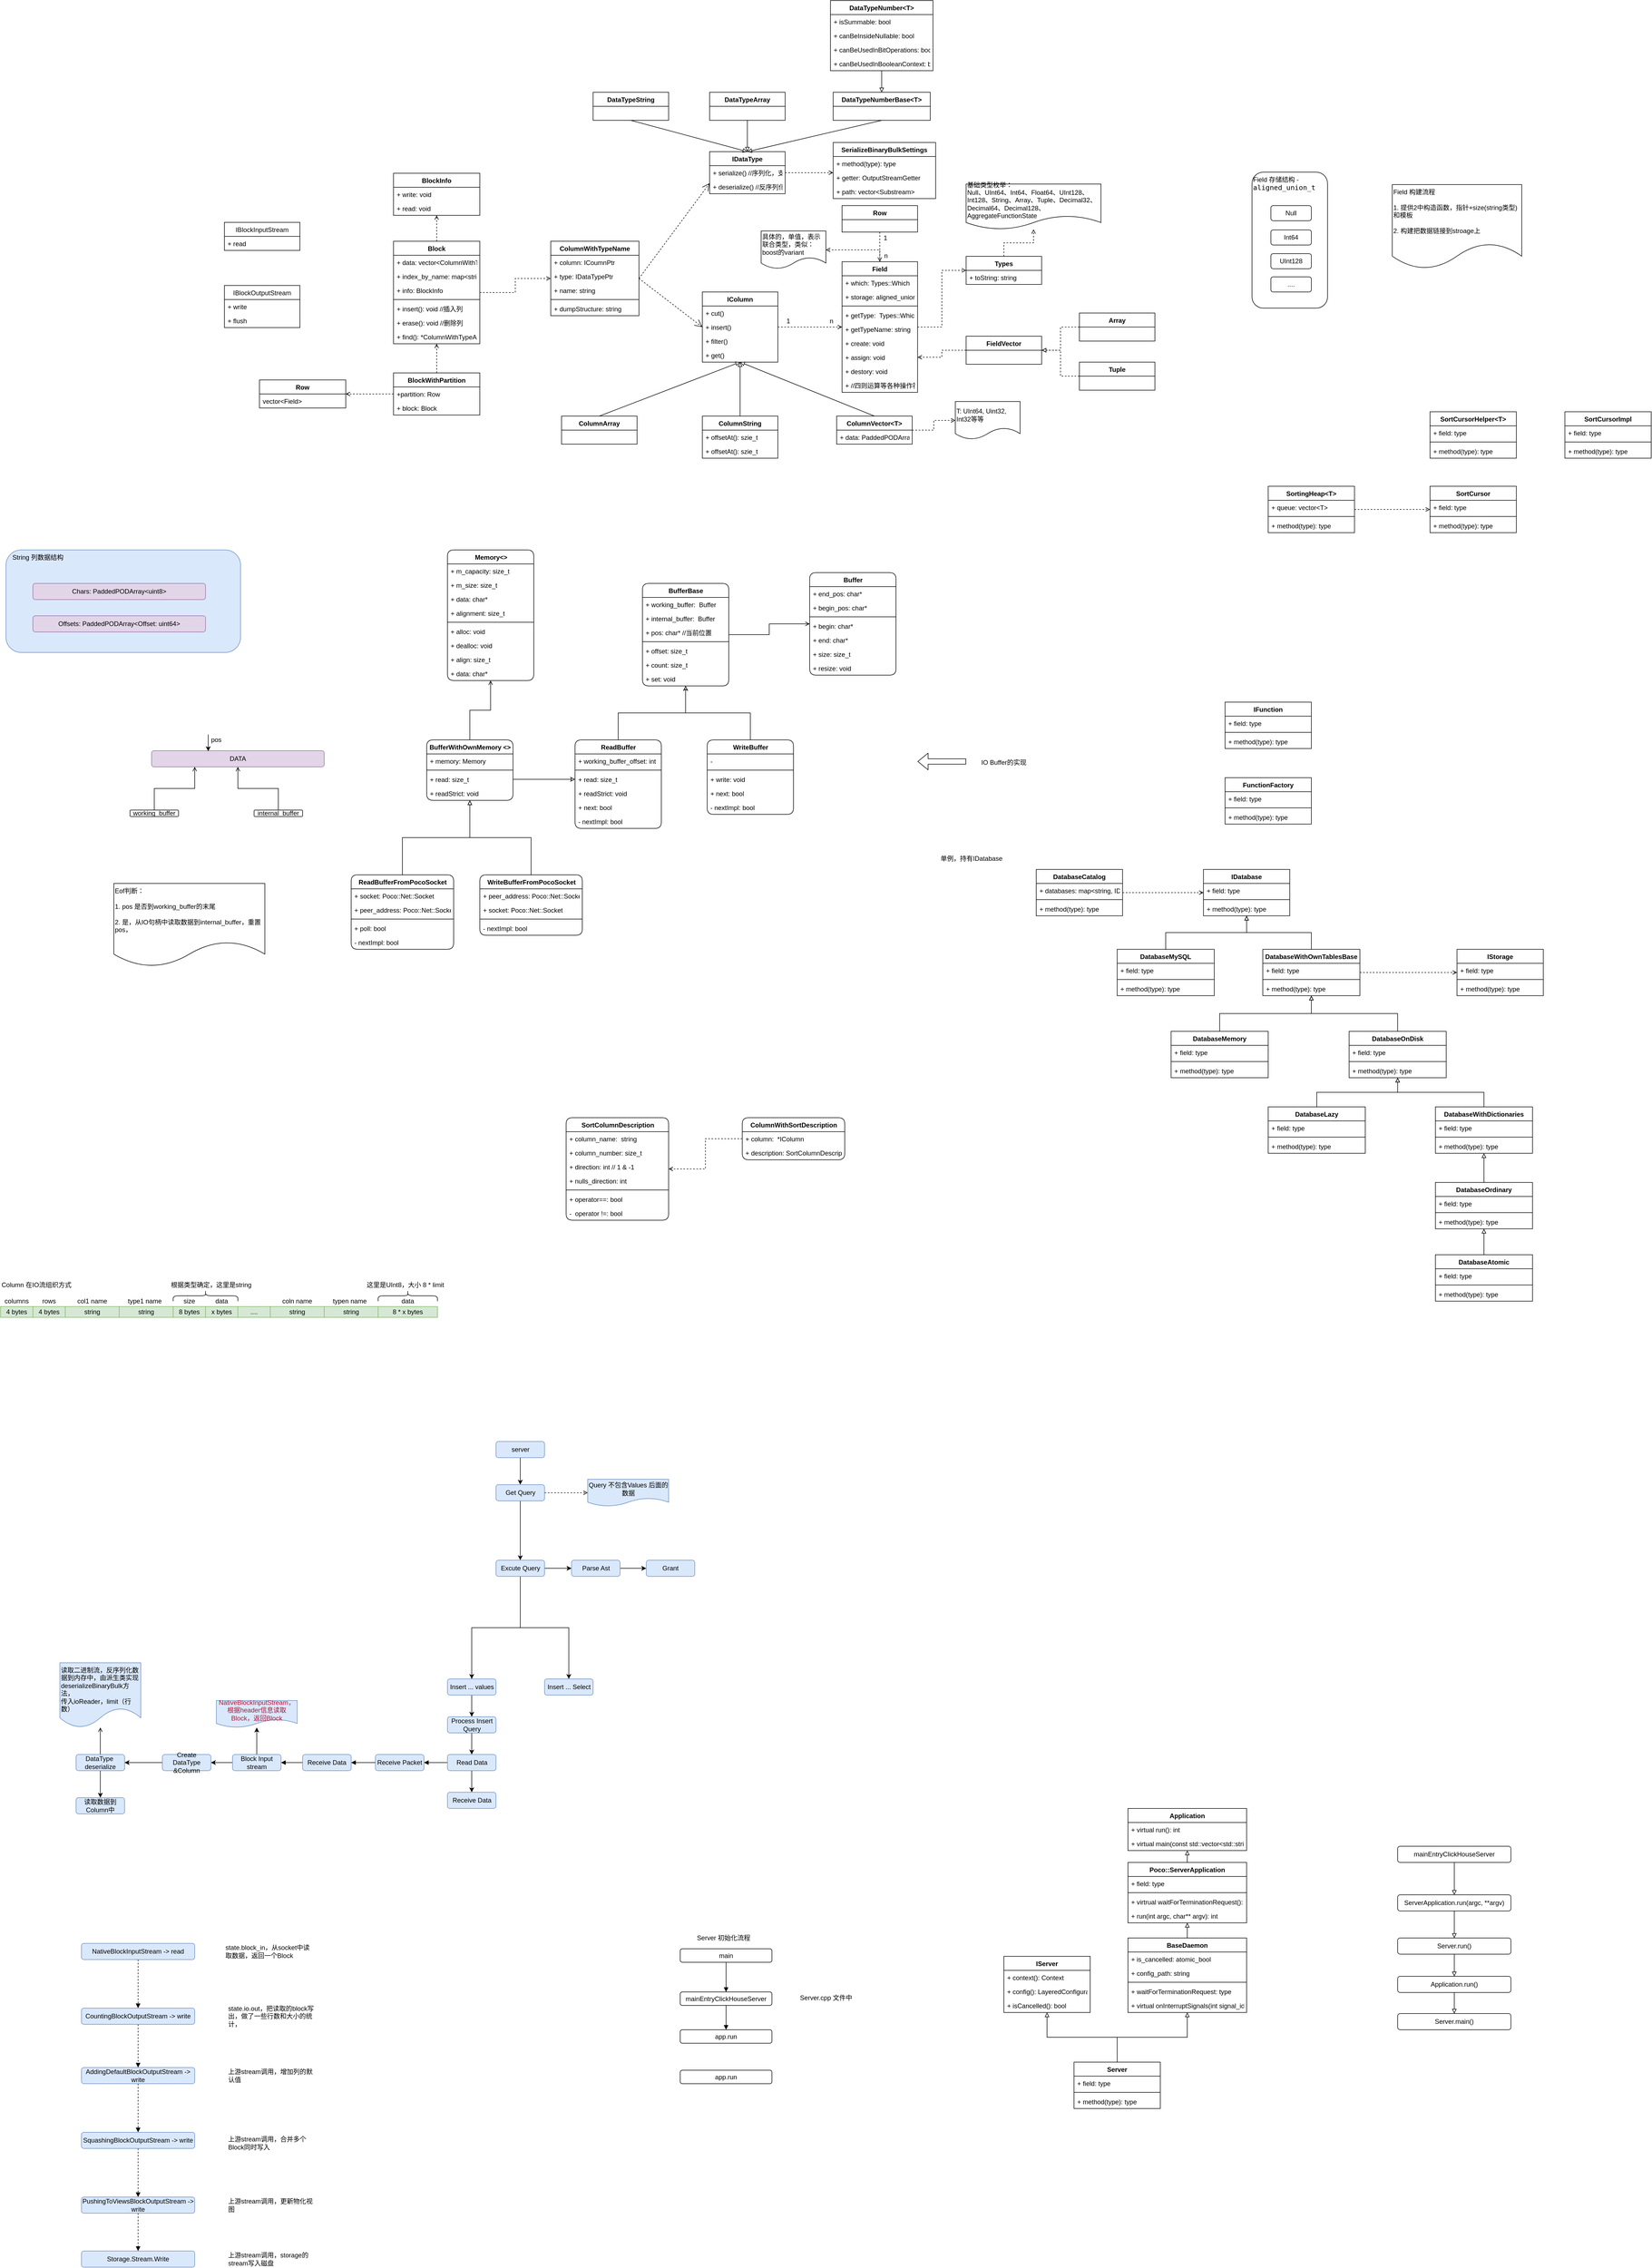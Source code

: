<mxfile version="15.2.9" type="github" pages="9">
  <diagram id="d840oHEeSaUvoDcaOn_S" name="Core">
    <mxGraphModel dx="1394" dy="806" grid="1" gridSize="10" guides="1" tooltips="1" connect="1" arrows="1" fold="1" page="1" pageScale="1" pageWidth="850" pageHeight="1100" math="0" shadow="0">
      <root>
        <mxCell id="H3OAf4WHo09QLaceq6QC-0" />
        <mxCell id="H3OAf4WHo09QLaceq6QC-1" parent="H3OAf4WHo09QLaceq6QC-0" />
        <mxCell id="H3OAf4WHo09QLaceq6QC-2" value="ColumnWithTypeName" style="swimlane;fontStyle=1;childLayout=stackLayout;horizontal=1;startSize=26;fillColor=none;horizontalStack=0;resizeParent=1;resizeParentMax=0;resizeLast=0;collapsible=1;marginBottom=0;" parent="H3OAf4WHo09QLaceq6QC-1" vertex="1">
          <mxGeometry x="1040" y="596" width="163.5" height="138" as="geometry">
            <mxRectangle x="1040" y="596" width="160" height="26" as="alternateBounds" />
          </mxGeometry>
        </mxCell>
        <mxCell id="H3OAf4WHo09QLaceq6QC-3" value="+ column: ICoumnPtr" style="text;strokeColor=none;fillColor=none;align=left;verticalAlign=top;spacingLeft=4;spacingRight=4;overflow=hidden;rotatable=0;points=[[0,0.5],[1,0.5]];portConstraint=eastwest;" parent="H3OAf4WHo09QLaceq6QC-2" vertex="1">
          <mxGeometry y="26" width="163.5" height="26" as="geometry" />
        </mxCell>
        <mxCell id="H3OAf4WHo09QLaceq6QC-4" value="+ type: IDataTypePtr" style="text;strokeColor=none;fillColor=none;align=left;verticalAlign=top;spacingLeft=4;spacingRight=4;overflow=hidden;rotatable=0;points=[[0,0.5],[1,0.5]];portConstraint=eastwest;" parent="H3OAf4WHo09QLaceq6QC-2" vertex="1">
          <mxGeometry y="52" width="163.5" height="26" as="geometry" />
        </mxCell>
        <mxCell id="H3OAf4WHo09QLaceq6QC-5" value="+ name: string" style="text;strokeColor=none;fillColor=none;align=left;verticalAlign=top;spacingLeft=4;spacingRight=4;overflow=hidden;rotatable=0;points=[[0,0.5],[1,0.5]];portConstraint=eastwest;" parent="H3OAf4WHo09QLaceq6QC-2" vertex="1">
          <mxGeometry y="78" width="163.5" height="26" as="geometry" />
        </mxCell>
        <mxCell id="H3OAf4WHo09QLaceq6QC-6" value="" style="line;strokeWidth=1;fillColor=none;align=left;verticalAlign=middle;spacingTop=-1;spacingLeft=3;spacingRight=3;rotatable=0;labelPosition=right;points=[];portConstraint=eastwest;" parent="H3OAf4WHo09QLaceq6QC-2" vertex="1">
          <mxGeometry y="104" width="163.5" height="8" as="geometry" />
        </mxCell>
        <mxCell id="H3OAf4WHo09QLaceq6QC-7" value="+ dumpStructure: string" style="text;strokeColor=none;fillColor=none;align=left;verticalAlign=top;spacingLeft=4;spacingRight=4;overflow=hidden;rotatable=0;points=[[0,0.5],[1,0.5]];portConstraint=eastwest;" parent="H3OAf4WHo09QLaceq6QC-2" vertex="1">
          <mxGeometry y="112" width="163.5" height="26" as="geometry" />
        </mxCell>
        <mxCell id="H3OAf4WHo09QLaceq6QC-8" value="IDataType" style="swimlane;fontStyle=1;childLayout=stackLayout;horizontal=1;startSize=26;fillColor=none;horizontalStack=0;resizeParent=1;resizeParentMax=0;resizeLast=0;collapsible=1;marginBottom=0;" parent="H3OAf4WHo09QLaceq6QC-1" vertex="1">
          <mxGeometry x="1334.5" y="430" width="140" height="78" as="geometry">
            <mxRectangle x="1321" y="590" width="160" height="26" as="alternateBounds" />
          </mxGeometry>
        </mxCell>
        <mxCell id="H3OAf4WHo09QLaceq6QC-9" value="+ serialize() //序列化，支持json、xml、二进制等" style="text;strokeColor=none;fillColor=none;align=left;verticalAlign=top;spacingLeft=4;spacingRight=4;overflow=hidden;rotatable=0;points=[[0,0.5],[1,0.5]];portConstraint=eastwest;" parent="H3OAf4WHo09QLaceq6QC-8" vertex="1">
          <mxGeometry y="26" width="140" height="26" as="geometry" />
        </mxCell>
        <mxCell id="H3OAf4WHo09QLaceq6QC-10" value="+ deserialize() //反序列化，支持文本、二进制" style="text;strokeColor=none;fillColor=none;align=left;verticalAlign=top;spacingLeft=4;spacingRight=4;overflow=hidden;rotatable=0;points=[[0,0.5],[1,0.5]];portConstraint=eastwest;" parent="H3OAf4WHo09QLaceq6QC-8" vertex="1">
          <mxGeometry y="52" width="140" height="26" as="geometry" />
        </mxCell>
        <mxCell id="H3OAf4WHo09QLaceq6QC-11" style="edgeStyle=orthogonalEdgeStyle;rounded=0;orthogonalLoop=1;jettySize=auto;html=1;exitX=1;exitY=0.5;exitDx=0;exitDy=0;dashed=1;endArrow=open;endFill=0;entryX=0;entryY=0.5;entryDx=0;entryDy=0;" parent="H3OAf4WHo09QLaceq6QC-1" source="H3OAf4WHo09QLaceq6QC-12" target="H3OAf4WHo09QLaceq6QC-20" edge="1">
          <mxGeometry relative="1" as="geometry">
            <mxPoint x="1540" y="710" as="targetPoint" />
          </mxGeometry>
        </mxCell>
        <mxCell id="H3OAf4WHo09QLaceq6QC-12" value="IColumn" style="swimlane;fontStyle=1;childLayout=stackLayout;horizontal=1;startSize=26;fillColor=none;horizontalStack=0;resizeParent=1;resizeParentMax=0;resizeLast=0;collapsible=1;marginBottom=0;" parent="H3OAf4WHo09QLaceq6QC-1" vertex="1">
          <mxGeometry x="1321" y="690" width="140" height="130" as="geometry">
            <mxRectangle x="1321" y="690" width="160" height="26" as="alternateBounds" />
          </mxGeometry>
        </mxCell>
        <mxCell id="H3OAf4WHo09QLaceq6QC-13" value="+ cut()" style="text;strokeColor=none;fillColor=none;align=left;verticalAlign=top;spacingLeft=4;spacingRight=4;overflow=hidden;rotatable=0;points=[[0,0.5],[1,0.5]];portConstraint=eastwest;" parent="H3OAf4WHo09QLaceq6QC-12" vertex="1">
          <mxGeometry y="26" width="140" height="26" as="geometry" />
        </mxCell>
        <mxCell id="H3OAf4WHo09QLaceq6QC-14" value="+ insert()" style="text;strokeColor=none;fillColor=none;align=left;verticalAlign=top;spacingLeft=4;spacingRight=4;overflow=hidden;rotatable=0;points=[[0,0.5],[1,0.5]];portConstraint=eastwest;" parent="H3OAf4WHo09QLaceq6QC-12" vertex="1">
          <mxGeometry y="52" width="140" height="26" as="geometry" />
        </mxCell>
        <mxCell id="H3OAf4WHo09QLaceq6QC-15" value="+ filter()" style="text;strokeColor=none;fillColor=none;align=left;verticalAlign=top;spacingLeft=4;spacingRight=4;overflow=hidden;rotatable=0;points=[[0,0.5],[1,0.5]];portConstraint=eastwest;" parent="H3OAf4WHo09QLaceq6QC-12" vertex="1">
          <mxGeometry y="78" width="140" height="26" as="geometry" />
        </mxCell>
        <mxCell id="H3OAf4WHo09QLaceq6QC-16" value="+ get()" style="text;strokeColor=none;fillColor=none;align=left;verticalAlign=top;spacingLeft=4;spacingRight=4;overflow=hidden;rotatable=0;points=[[0,0.5],[1,0.5]];portConstraint=eastwest;" parent="H3OAf4WHo09QLaceq6QC-12" vertex="1">
          <mxGeometry y="104" width="140" height="26" as="geometry" />
        </mxCell>
        <mxCell id="H3OAf4WHo09QLaceq6QC-17" value="ColumnArray" style="swimlane;fontStyle=1;childLayout=stackLayout;horizontal=1;startSize=26;fillColor=none;horizontalStack=0;resizeParent=1;resizeParentMax=0;resizeLast=0;collapsible=1;marginBottom=0;" parent="H3OAf4WHo09QLaceq6QC-1" vertex="1">
          <mxGeometry x="1060" y="920" width="140" height="52" as="geometry">
            <mxRectangle x="1190" y="900" width="95" height="26" as="alternateBounds" />
          </mxGeometry>
        </mxCell>
        <mxCell id="H3OAf4WHo09QLaceq6QC-18" style="edgeStyle=orthogonalEdgeStyle;rounded=0;orthogonalLoop=1;jettySize=auto;html=1;exitX=0.5;exitY=0;exitDx=0;exitDy=0;entryX=1;entryY=0.5;entryDx=0;entryDy=0;dashed=1;endArrow=open;endFill=0;" parent="H3OAf4WHo09QLaceq6QC-1" source="H3OAf4WHo09QLaceq6QC-20" target="H3OAf4WHo09QLaceq6QC-217" edge="1">
          <mxGeometry relative="1" as="geometry" />
        </mxCell>
        <mxCell id="H3OAf4WHo09QLaceq6QC-19" style="edgeStyle=orthogonalEdgeStyle;rounded=0;orthogonalLoop=1;jettySize=auto;html=1;exitX=1;exitY=0.5;exitDx=0;exitDy=0;entryX=0;entryY=0.5;entryDx=0;entryDy=0;dashed=1;endArrow=open;endFill=0;" parent="H3OAf4WHo09QLaceq6QC-1" source="H3OAf4WHo09QLaceq6QC-20" target="H3OAf4WHo09QLaceq6QC-219" edge="1">
          <mxGeometry relative="1" as="geometry" />
        </mxCell>
        <mxCell id="H3OAf4WHo09QLaceq6QC-20" value="Field" style="swimlane;fontStyle=1;childLayout=stackLayout;horizontal=1;startSize=26;fillColor=none;horizontalStack=0;resizeParent=1;resizeParentMax=0;resizeLast=0;collapsible=1;marginBottom=0;" parent="H3OAf4WHo09QLaceq6QC-1" vertex="1">
          <mxGeometry x="1580" y="634" width="140" height="242" as="geometry">
            <mxRectangle x="1595" y="690" width="160" height="26" as="alternateBounds" />
          </mxGeometry>
        </mxCell>
        <mxCell id="H3OAf4WHo09QLaceq6QC-21" value="+ which: Types::Which" style="text;strokeColor=none;fillColor=none;align=left;verticalAlign=top;spacingLeft=4;spacingRight=4;overflow=hidden;rotatable=0;points=[[0,0.5],[1,0.5]];portConstraint=eastwest;" parent="H3OAf4WHo09QLaceq6QC-20" vertex="1">
          <mxGeometry y="26" width="140" height="26" as="geometry" />
        </mxCell>
        <mxCell id="H3OAf4WHo09QLaceq6QC-22" value="+ storage: aligned_union_t&lt;&gt; " style="text;strokeColor=none;fillColor=none;align=left;verticalAlign=top;spacingLeft=4;spacingRight=4;overflow=hidden;rotatable=0;points=[[0,0.5],[1,0.5]];portConstraint=eastwest;" parent="H3OAf4WHo09QLaceq6QC-20" vertex="1">
          <mxGeometry y="52" width="140" height="26" as="geometry" />
        </mxCell>
        <mxCell id="H3OAf4WHo09QLaceq6QC-23" value="" style="line;strokeWidth=1;fillColor=none;align=left;verticalAlign=middle;spacingTop=-1;spacingLeft=3;spacingRight=3;rotatable=0;labelPosition=right;points=[];portConstraint=eastwest;" parent="H3OAf4WHo09QLaceq6QC-20" vertex="1">
          <mxGeometry y="78" width="140" height="8" as="geometry" />
        </mxCell>
        <mxCell id="H3OAf4WHo09QLaceq6QC-24" value="+ getType:  Types::Which" style="text;strokeColor=none;fillColor=none;align=left;verticalAlign=top;spacingLeft=4;spacingRight=4;overflow=hidden;rotatable=0;points=[[0,0.5],[1,0.5]];portConstraint=eastwest;" parent="H3OAf4WHo09QLaceq6QC-20" vertex="1">
          <mxGeometry y="86" width="140" height="26" as="geometry" />
        </mxCell>
        <mxCell id="H3OAf4WHo09QLaceq6QC-25" value="+ getTypeName: string" style="text;strokeColor=none;fillColor=none;align=left;verticalAlign=top;spacingLeft=4;spacingRight=4;overflow=hidden;rotatable=0;points=[[0,0.5],[1,0.5]];portConstraint=eastwest;" parent="H3OAf4WHo09QLaceq6QC-20" vertex="1">
          <mxGeometry y="112" width="140" height="26" as="geometry" />
        </mxCell>
        <mxCell id="H3OAf4WHo09QLaceq6QC-26" value="+ create: void" style="text;strokeColor=none;fillColor=none;align=left;verticalAlign=top;spacingLeft=4;spacingRight=4;overflow=hidden;rotatable=0;points=[[0,0.5],[1,0.5]];portConstraint=eastwest;" parent="H3OAf4WHo09QLaceq6QC-20" vertex="1">
          <mxGeometry y="138" width="140" height="26" as="geometry" />
        </mxCell>
        <mxCell id="H3OAf4WHo09QLaceq6QC-27" value="+ assign: void" style="text;strokeColor=none;fillColor=none;align=left;verticalAlign=top;spacingLeft=4;spacingRight=4;overflow=hidden;rotatable=0;points=[[0,0.5],[1,0.5]];portConstraint=eastwest;" parent="H3OAf4WHo09QLaceq6QC-20" vertex="1">
          <mxGeometry y="164" width="140" height="26" as="geometry" />
        </mxCell>
        <mxCell id="H3OAf4WHo09QLaceq6QC-28" value="+ destory: void" style="text;strokeColor=none;fillColor=none;align=left;verticalAlign=top;spacingLeft=4;spacingRight=4;overflow=hidden;rotatable=0;points=[[0,0.5],[1,0.5]];portConstraint=eastwest;" parent="H3OAf4WHo09QLaceq6QC-20" vertex="1">
          <mxGeometry y="190" width="140" height="26" as="geometry" />
        </mxCell>
        <mxCell id="H3OAf4WHo09QLaceq6QC-29" value="+ //四则运算等各种操作符号重载，" style="text;strokeColor=none;fillColor=none;align=left;verticalAlign=top;spacingLeft=4;spacingRight=4;overflow=hidden;rotatable=0;points=[[0,0.5],[1,0.5]];portConstraint=eastwest;" parent="H3OAf4WHo09QLaceq6QC-20" vertex="1">
          <mxGeometry y="216" width="140" height="26" as="geometry" />
        </mxCell>
        <mxCell id="H3OAf4WHo09QLaceq6QC-30" value="" style="endArrow=open;endSize=12;dashed=1;html=1;entryX=0;entryY=0.5;entryDx=0;entryDy=0;exitX=1;exitY=0.5;exitDx=0;exitDy=0;" parent="H3OAf4WHo09QLaceq6QC-1" source="H3OAf4WHo09QLaceq6QC-2" target="H3OAf4WHo09QLaceq6QC-12" edge="1">
          <mxGeometry width="160" relative="1" as="geometry">
            <mxPoint x="1203.5" y="665" as="sourcePoint" />
            <mxPoint x="1260" y="890" as="targetPoint" />
          </mxGeometry>
        </mxCell>
        <mxCell id="H3OAf4WHo09QLaceq6QC-31" value="" style="endArrow=open;endSize=12;dashed=1;html=1;entryX=0;entryY=0.75;entryDx=0;entryDy=0;exitX=1;exitY=0.5;exitDx=0;exitDy=0;" parent="H3OAf4WHo09QLaceq6QC-1" source="H3OAf4WHo09QLaceq6QC-2" target="H3OAf4WHo09QLaceq6QC-8" edge="1">
          <mxGeometry width="160" relative="1" as="geometry">
            <mxPoint x="1224" y="652" as="sourcePoint" />
            <mxPoint x="1290" y="723" as="targetPoint" />
          </mxGeometry>
        </mxCell>
        <mxCell id="H3OAf4WHo09QLaceq6QC-32" value="ColumnString" style="swimlane;fontStyle=1;childLayout=stackLayout;horizontal=1;startSize=26;fillColor=none;horizontalStack=0;resizeParent=1;resizeParentMax=0;resizeLast=0;collapsible=1;marginBottom=0;" parent="H3OAf4WHo09QLaceq6QC-1" vertex="1">
          <mxGeometry x="1321" y="920" width="140" height="78" as="geometry">
            <mxRectangle x="1343.5" y="900" width="95" height="26" as="alternateBounds" />
          </mxGeometry>
        </mxCell>
        <mxCell id="H3OAf4WHo09QLaceq6QC-33" value="+ offsetAt(): szie_t" style="text;strokeColor=none;fillColor=none;align=left;verticalAlign=top;spacingLeft=4;spacingRight=4;overflow=hidden;rotatable=0;points=[[0,0.5],[1,0.5]];portConstraint=eastwest;" parent="H3OAf4WHo09QLaceq6QC-32" vertex="1">
          <mxGeometry y="26" width="140" height="26" as="geometry" />
        </mxCell>
        <mxCell id="H3OAf4WHo09QLaceq6QC-34" value="+ offsetAt(): szie_t" style="text;strokeColor=none;fillColor=none;align=left;verticalAlign=top;spacingLeft=4;spacingRight=4;overflow=hidden;rotatable=0;points=[[0,0.5],[1,0.5]];portConstraint=eastwest;" parent="H3OAf4WHo09QLaceq6QC-32" vertex="1">
          <mxGeometry y="52" width="140" height="26" as="geometry" />
        </mxCell>
        <mxCell id="H3OAf4WHo09QLaceq6QC-35" style="edgeStyle=orthogonalEdgeStyle;rounded=0;orthogonalLoop=1;jettySize=auto;html=1;exitX=1;exitY=0.5;exitDx=0;exitDy=0;dashed=1;endArrow=open;endFill=0;" parent="H3OAf4WHo09QLaceq6QC-1" source="H3OAf4WHo09QLaceq6QC-36" target="H3OAf4WHo09QLaceq6QC-221" edge="1">
          <mxGeometry relative="1" as="geometry" />
        </mxCell>
        <mxCell id="H3OAf4WHo09QLaceq6QC-36" value="ColumnVector&lt;T&gt;" style="swimlane;fontStyle=1;childLayout=stackLayout;horizontal=1;startSize=26;fillColor=none;horizontalStack=0;resizeParent=1;resizeParentMax=0;resizeLast=0;collapsible=1;marginBottom=0;" parent="H3OAf4WHo09QLaceq6QC-1" vertex="1">
          <mxGeometry x="1570" y="920" width="140" height="52" as="geometry">
            <mxRectangle x="1480" y="900" width="95" height="26" as="alternateBounds" />
          </mxGeometry>
        </mxCell>
        <mxCell id="H3OAf4WHo09QLaceq6QC-37" value="+ data: PaddedPODArray&lt;T&gt;" style="text;strokeColor=none;fillColor=none;align=left;verticalAlign=top;spacingLeft=4;spacingRight=4;overflow=hidden;rotatable=0;points=[[0,0.5],[1,0.5]];portConstraint=eastwest;" parent="H3OAf4WHo09QLaceq6QC-36" vertex="1">
          <mxGeometry y="26" width="140" height="26" as="geometry" />
        </mxCell>
        <mxCell id="H3OAf4WHo09QLaceq6QC-38" value="" style="html=1;verticalAlign=bottom;endArrow=block;entryX=0.5;entryY=1;entryDx=0;entryDy=0;exitX=0.5;exitY=0;exitDx=0;exitDy=0;endFill=0;" parent="H3OAf4WHo09QLaceq6QC-1" source="H3OAf4WHo09QLaceq6QC-17" target="H3OAf4WHo09QLaceq6QC-12" edge="1">
          <mxGeometry width="80" relative="1" as="geometry">
            <mxPoint x="1210" y="870" as="sourcePoint" />
            <mxPoint x="1290" y="870" as="targetPoint" />
          </mxGeometry>
        </mxCell>
        <mxCell id="H3OAf4WHo09QLaceq6QC-39" value="" style="html=1;verticalAlign=bottom;endArrow=block;entryX=0.5;entryY=1;entryDx=0;entryDy=0;exitX=0.5;exitY=0;exitDx=0;exitDy=0;endFill=0;" parent="H3OAf4WHo09QLaceq6QC-1" source="H3OAf4WHo09QLaceq6QC-32" target="H3OAf4WHo09QLaceq6QC-12" edge="1">
          <mxGeometry width="80" relative="1" as="geometry">
            <mxPoint x="1312.5" y="780" as="sourcePoint" />
            <mxPoint x="1411" y="726" as="targetPoint" />
          </mxGeometry>
        </mxCell>
        <mxCell id="H3OAf4WHo09QLaceq6QC-40" value="" style="html=1;verticalAlign=bottom;endArrow=block;entryX=0.5;entryY=1;entryDx=0;entryDy=0;exitX=0.5;exitY=0;exitDx=0;exitDy=0;endFill=0;" parent="H3OAf4WHo09QLaceq6QC-1" source="H3OAf4WHo09QLaceq6QC-36" target="H3OAf4WHo09QLaceq6QC-12" edge="1">
          <mxGeometry width="80" relative="1" as="geometry">
            <mxPoint x="1322.5" y="790" as="sourcePoint" />
            <mxPoint x="1421" y="736" as="targetPoint" />
          </mxGeometry>
        </mxCell>
        <mxCell id="H3OAf4WHo09QLaceq6QC-41" value="DataTypeString" style="swimlane;fontStyle=1;childLayout=stackLayout;horizontal=1;startSize=26;fillColor=none;horizontalStack=0;resizeParent=1;resizeParentMax=0;resizeLast=0;collapsible=1;marginBottom=0;" parent="H3OAf4WHo09QLaceq6QC-1" vertex="1">
          <mxGeometry x="1118.5" y="320" width="140" height="52" as="geometry">
            <mxRectangle x="1240" y="490" width="95" height="26" as="alternateBounds" />
          </mxGeometry>
        </mxCell>
        <mxCell id="H3OAf4WHo09QLaceq6QC-42" value="DataTypeArray" style="swimlane;fontStyle=1;childLayout=stackLayout;horizontal=1;startSize=26;fillColor=none;horizontalStack=0;resizeParent=1;resizeParentMax=0;resizeLast=0;collapsible=1;marginBottom=0;" parent="H3OAf4WHo09QLaceq6QC-1" vertex="1">
          <mxGeometry x="1334.5" y="320" width="140" height="52" as="geometry">
            <mxRectangle x="1353.5" y="490" width="95" height="26" as="alternateBounds" />
          </mxGeometry>
        </mxCell>
        <mxCell id="H3OAf4WHo09QLaceq6QC-43" value="DataTypeNumberBase&lt;T&gt;" style="swimlane;fontStyle=1;childLayout=stackLayout;horizontal=1;startSize=26;fillColor=none;horizontalStack=0;resizeParent=1;resizeParentMax=0;resizeLast=0;collapsible=1;marginBottom=0;" parent="H3OAf4WHo09QLaceq6QC-1" vertex="1">
          <mxGeometry x="1563.5" y="320" width="180" height="52" as="geometry">
            <mxRectangle x="1470" y="490" width="95" height="26" as="alternateBounds" />
          </mxGeometry>
        </mxCell>
        <mxCell id="H3OAf4WHo09QLaceq6QC-44" value="" style="html=1;verticalAlign=bottom;endArrow=block;exitX=0.5;exitY=1;exitDx=0;exitDy=0;endFill=0;" parent="H3OAf4WHo09QLaceq6QC-1" source="H3OAf4WHo09QLaceq6QC-42" target="H3OAf4WHo09QLaceq6QC-8" edge="1">
          <mxGeometry width="80" relative="1" as="geometry">
            <mxPoint x="1388.5" y="470" as="sourcePoint" />
            <mxPoint x="1468.5" y="470" as="targetPoint" />
          </mxGeometry>
        </mxCell>
        <mxCell id="H3OAf4WHo09QLaceq6QC-45" value="" style="html=1;verticalAlign=bottom;endArrow=block;exitX=0.5;exitY=1;exitDx=0;exitDy=0;entryX=0.5;entryY=0;entryDx=0;entryDy=0;endFill=0;" parent="H3OAf4WHo09QLaceq6QC-1" source="H3OAf4WHo09QLaceq6QC-43" target="H3OAf4WHo09QLaceq6QC-8" edge="1">
          <mxGeometry width="80" relative="1" as="geometry">
            <mxPoint x="1419.5" y="456" as="sourcePoint" />
            <mxPoint x="1419.5" y="530" as="targetPoint" />
          </mxGeometry>
        </mxCell>
        <mxCell id="H3OAf4WHo09QLaceq6QC-46" value="" style="html=1;verticalAlign=bottom;endArrow=block;exitX=0.5;exitY=1;exitDx=0;exitDy=0;entryX=0.5;entryY=0;entryDx=0;entryDy=0;endFill=0;" parent="H3OAf4WHo09QLaceq6QC-1" source="H3OAf4WHo09QLaceq6QC-41" target="H3OAf4WHo09QLaceq6QC-8" edge="1">
          <mxGeometry width="80" relative="1" as="geometry">
            <mxPoint x="1429.5" y="466" as="sourcePoint" />
            <mxPoint x="1429.5" y="540" as="targetPoint" />
          </mxGeometry>
        </mxCell>
        <mxCell id="H3OAf4WHo09QLaceq6QC-47" value="IBlockInputStream" style="swimlane;fontStyle=0;childLayout=stackLayout;horizontal=1;startSize=26;fillColor=none;horizontalStack=0;resizeParent=1;resizeParentMax=0;resizeLast=0;collapsible=1;marginBottom=0;" parent="H3OAf4WHo09QLaceq6QC-1" vertex="1">
          <mxGeometry x="435" y="561" width="140" height="52" as="geometry">
            <mxRectangle x="600" y="613" width="160" height="26" as="alternateBounds" />
          </mxGeometry>
        </mxCell>
        <mxCell id="H3OAf4WHo09QLaceq6QC-48" value="+ read" style="text;strokeColor=none;fillColor=none;align=left;verticalAlign=top;spacingLeft=4;spacingRight=4;overflow=hidden;rotatable=0;points=[[0,0.5],[1,0.5]];portConstraint=eastwest;" parent="H3OAf4WHo09QLaceq6QC-47" vertex="1">
          <mxGeometry y="26" width="140" height="26" as="geometry" />
        </mxCell>
        <mxCell id="H3OAf4WHo09QLaceq6QC-49" value="IBlockOutputStream" style="swimlane;fontStyle=0;childLayout=stackLayout;horizontal=1;startSize=26;fillColor=none;horizontalStack=0;resizeParent=1;resizeParentMax=0;resizeLast=0;collapsible=1;marginBottom=0;" parent="H3OAf4WHo09QLaceq6QC-1" vertex="1">
          <mxGeometry x="435" y="678" width="140" height="78" as="geometry">
            <mxRectangle x="600" y="730" width="160" height="26" as="alternateBounds" />
          </mxGeometry>
        </mxCell>
        <mxCell id="H3OAf4WHo09QLaceq6QC-50" value="+ write" style="text;strokeColor=none;fillColor=none;align=left;verticalAlign=top;spacingLeft=4;spacingRight=4;overflow=hidden;rotatable=0;points=[[0,0.5],[1,0.5]];portConstraint=eastwest;" parent="H3OAf4WHo09QLaceq6QC-49" vertex="1">
          <mxGeometry y="26" width="140" height="26" as="geometry" />
        </mxCell>
        <mxCell id="H3OAf4WHo09QLaceq6QC-51" value="+ flush" style="text;strokeColor=none;fillColor=none;align=left;verticalAlign=top;spacingLeft=4;spacingRight=4;overflow=hidden;rotatable=0;points=[[0,0.5],[1,0.5]];portConstraint=eastwest;" parent="H3OAf4WHo09QLaceq6QC-49" vertex="1">
          <mxGeometry y="52" width="140" height="26" as="geometry" />
        </mxCell>
        <mxCell id="H3OAf4WHo09QLaceq6QC-52" style="edgeStyle=orthogonalEdgeStyle;rounded=0;orthogonalLoop=1;jettySize=auto;html=1;exitX=0.5;exitY=1;exitDx=0;exitDy=0;entryX=0.5;entryY=0;entryDx=0;entryDy=0;" parent="H3OAf4WHo09QLaceq6QC-1" source="H3OAf4WHo09QLaceq6QC-53" target="H3OAf4WHo09QLaceq6QC-56" edge="1">
          <mxGeometry relative="1" as="geometry" />
        </mxCell>
        <mxCell id="H3OAf4WHo09QLaceq6QC-53" value="server" style="rounded=1;whiteSpace=wrap;html=1;fillColor=#dae8fc;strokeColor=#6c8ebf;" parent="H3OAf4WHo09QLaceq6QC-1" vertex="1">
          <mxGeometry x="938.5" y="2820" width="90" height="30" as="geometry" />
        </mxCell>
        <mxCell id="H3OAf4WHo09QLaceq6QC-54" style="edgeStyle=orthogonalEdgeStyle;rounded=0;orthogonalLoop=1;jettySize=auto;html=1;exitX=0.5;exitY=1;exitDx=0;exitDy=0;" parent="H3OAf4WHo09QLaceq6QC-1" source="H3OAf4WHo09QLaceq6QC-56" target="H3OAf4WHo09QLaceq6QC-61" edge="1">
          <mxGeometry relative="1" as="geometry" />
        </mxCell>
        <mxCell id="H3OAf4WHo09QLaceq6QC-55" style="edgeStyle=orthogonalEdgeStyle;rounded=0;orthogonalLoop=1;jettySize=auto;html=1;exitX=1;exitY=0.5;exitDx=0;exitDy=0;entryX=0;entryY=0.5;entryDx=0;entryDy=0;dashed=1;endArrow=open;endFill=0;" parent="H3OAf4WHo09QLaceq6QC-1" source="H3OAf4WHo09QLaceq6QC-56" target="H3OAf4WHo09QLaceq6QC-57" edge="1">
          <mxGeometry relative="1" as="geometry" />
        </mxCell>
        <mxCell id="H3OAf4WHo09QLaceq6QC-56" value="Get Query" style="rounded=1;whiteSpace=wrap;html=1;fillColor=#dae8fc;strokeColor=#6c8ebf;" parent="H3OAf4WHo09QLaceq6QC-1" vertex="1">
          <mxGeometry x="938.5" y="2900" width="90" height="30" as="geometry" />
        </mxCell>
        <mxCell id="H3OAf4WHo09QLaceq6QC-57" value="Query 不包含Values 后面的数据" style="shape=document;whiteSpace=wrap;html=1;boundedLbl=1;fillColor=#dae8fc;strokeColor=#6c8ebf;" parent="H3OAf4WHo09QLaceq6QC-1" vertex="1">
          <mxGeometry x="1108.5" y="2890" width="150" height="50" as="geometry" />
        </mxCell>
        <mxCell id="H3OAf4WHo09QLaceq6QC-58" style="edgeStyle=orthogonalEdgeStyle;rounded=0;orthogonalLoop=1;jettySize=auto;html=1;exitX=0.5;exitY=1;exitDx=0;exitDy=0;" parent="H3OAf4WHo09QLaceq6QC-1" source="H3OAf4WHo09QLaceq6QC-61" target="H3OAf4WHo09QLaceq6QC-63" edge="1">
          <mxGeometry relative="1" as="geometry" />
        </mxCell>
        <mxCell id="H3OAf4WHo09QLaceq6QC-59" style="edgeStyle=orthogonalEdgeStyle;rounded=0;orthogonalLoop=1;jettySize=auto;html=1;exitX=0.5;exitY=1;exitDx=0;exitDy=0;" parent="H3OAf4WHo09QLaceq6QC-1" source="H3OAf4WHo09QLaceq6QC-61" target="H3OAf4WHo09QLaceq6QC-64" edge="1">
          <mxGeometry relative="1" as="geometry" />
        </mxCell>
        <mxCell id="H3OAf4WHo09QLaceq6QC-60" style="edgeStyle=orthogonalEdgeStyle;rounded=0;orthogonalLoop=1;jettySize=auto;html=1;exitX=1;exitY=0.5;exitDx=0;exitDy=0;entryX=0;entryY=0.5;entryDx=0;entryDy=0;endArrow=classic;endFill=1;" parent="H3OAf4WHo09QLaceq6QC-1" source="H3OAf4WHo09QLaceq6QC-61" target="H3OAf4WHo09QLaceq6QC-77" edge="1">
          <mxGeometry relative="1" as="geometry" />
        </mxCell>
        <mxCell id="H3OAf4WHo09QLaceq6QC-61" value="Excute Query" style="rounded=1;whiteSpace=wrap;html=1;fillColor=#dae8fc;strokeColor=#6c8ebf;" parent="H3OAf4WHo09QLaceq6QC-1" vertex="1">
          <mxGeometry x="938.5" y="3040" width="90" height="30" as="geometry" />
        </mxCell>
        <mxCell id="H3OAf4WHo09QLaceq6QC-62" style="edgeStyle=orthogonalEdgeStyle;rounded=0;orthogonalLoop=1;jettySize=auto;html=1;exitX=0.5;exitY=1;exitDx=0;exitDy=0;" parent="H3OAf4WHo09QLaceq6QC-1" source="H3OAf4WHo09QLaceq6QC-63" target="H3OAf4WHo09QLaceq6QC-66" edge="1">
          <mxGeometry relative="1" as="geometry" />
        </mxCell>
        <mxCell id="H3OAf4WHo09QLaceq6QC-63" value="Insert ... values" style="rounded=1;whiteSpace=wrap;html=1;fillColor=#dae8fc;strokeColor=#6c8ebf;" parent="H3OAf4WHo09QLaceq6QC-1" vertex="1">
          <mxGeometry x="848.5" y="3260" width="90" height="30" as="geometry" />
        </mxCell>
        <mxCell id="H3OAf4WHo09QLaceq6QC-64" value="Insert ... Select" style="rounded=1;whiteSpace=wrap;html=1;fillColor=#dae8fc;strokeColor=#6c8ebf;" parent="H3OAf4WHo09QLaceq6QC-1" vertex="1">
          <mxGeometry x="1028.5" y="3260" width="90" height="30" as="geometry" />
        </mxCell>
        <mxCell id="H3OAf4WHo09QLaceq6QC-65" style="edgeStyle=orthogonalEdgeStyle;rounded=0;orthogonalLoop=1;jettySize=auto;html=1;exitX=0.5;exitY=1;exitDx=0;exitDy=0;endArrow=classic;endFill=1;" parent="H3OAf4WHo09QLaceq6QC-1" source="H3OAf4WHo09QLaceq6QC-66" target="H3OAf4WHo09QLaceq6QC-69" edge="1">
          <mxGeometry relative="1" as="geometry" />
        </mxCell>
        <mxCell id="H3OAf4WHo09QLaceq6QC-66" value="Process Insert Query" style="rounded=1;whiteSpace=wrap;html=1;fillColor=#dae8fc;strokeColor=#6c8ebf;" parent="H3OAf4WHo09QLaceq6QC-1" vertex="1">
          <mxGeometry x="848.5" y="3330" width="90" height="30" as="geometry" />
        </mxCell>
        <mxCell id="H3OAf4WHo09QLaceq6QC-67" style="edgeStyle=orthogonalEdgeStyle;rounded=0;orthogonalLoop=1;jettySize=auto;html=1;exitX=0.5;exitY=1;exitDx=0;exitDy=0;endArrow=classic;endFill=1;" parent="H3OAf4WHo09QLaceq6QC-1" source="H3OAf4WHo09QLaceq6QC-69" target="H3OAf4WHo09QLaceq6QC-70" edge="1">
          <mxGeometry relative="1" as="geometry" />
        </mxCell>
        <mxCell id="H3OAf4WHo09QLaceq6QC-68" style="edgeStyle=orthogonalEdgeStyle;rounded=0;orthogonalLoop=1;jettySize=auto;html=1;exitX=0;exitY=0.5;exitDx=0;exitDy=0;entryX=1;entryY=0.5;entryDx=0;entryDy=0;endArrow=block;endFill=1;" parent="H3OAf4WHo09QLaceq6QC-1" source="H3OAf4WHo09QLaceq6QC-69" target="H3OAf4WHo09QLaceq6QC-200" edge="1">
          <mxGeometry relative="1" as="geometry" />
        </mxCell>
        <mxCell id="H3OAf4WHo09QLaceq6QC-69" value="Read Data" style="rounded=1;whiteSpace=wrap;html=1;fillColor=#dae8fc;strokeColor=#6c8ebf;" parent="H3OAf4WHo09QLaceq6QC-1" vertex="1">
          <mxGeometry x="848.5" y="3400" width="90" height="30" as="geometry" />
        </mxCell>
        <mxCell id="H3OAf4WHo09QLaceq6QC-70" value="Receive Data" style="rounded=1;whiteSpace=wrap;html=1;fillColor=#dae8fc;strokeColor=#6c8ebf;" parent="H3OAf4WHo09QLaceq6QC-1" vertex="1">
          <mxGeometry x="848.5" y="3470" width="90" height="30" as="geometry" />
        </mxCell>
        <mxCell id="H3OAf4WHo09QLaceq6QC-71" style="edgeStyle=orthogonalEdgeStyle;rounded=0;orthogonalLoop=1;jettySize=auto;html=1;exitX=0.5;exitY=0;exitDx=0;exitDy=0;endArrow=classic;endFill=1;" parent="H3OAf4WHo09QLaceq6QC-1" source="H3OAf4WHo09QLaceq6QC-74" target="H3OAf4WHo09QLaceq6QC-75" edge="1">
          <mxGeometry relative="1" as="geometry" />
        </mxCell>
        <mxCell id="H3OAf4WHo09QLaceq6QC-72" style="edgeStyle=orthogonalEdgeStyle;rounded=0;orthogonalLoop=1;jettySize=auto;html=1;entryX=1;entryY=0.5;entryDx=0;entryDy=0;endArrow=classic;endFill=1;exitX=0;exitY=0.5;exitDx=0;exitDy=0;" parent="H3OAf4WHo09QLaceq6QC-1" source="H3OAf4WHo09QLaceq6QC-92" target="H3OAf4WHo09QLaceq6QC-90" edge="1">
          <mxGeometry relative="1" as="geometry">
            <mxPoint x="320" y="3415" as="sourcePoint" />
          </mxGeometry>
        </mxCell>
        <mxCell id="H3OAf4WHo09QLaceq6QC-73" style="edgeStyle=orthogonalEdgeStyle;rounded=0;orthogonalLoop=1;jettySize=auto;html=1;exitX=0;exitY=0.5;exitDx=0;exitDy=0;entryX=1;entryY=0.5;entryDx=0;entryDy=0;endArrow=classic;endFill=1;" parent="H3OAf4WHo09QLaceq6QC-1" source="H3OAf4WHo09QLaceq6QC-74" target="H3OAf4WHo09QLaceq6QC-92" edge="1">
          <mxGeometry relative="1" as="geometry" />
        </mxCell>
        <mxCell id="H3OAf4WHo09QLaceq6QC-74" value="Block Input stream" style="rounded=1;whiteSpace=wrap;html=1;fillColor=#dae8fc;strokeColor=#6c8ebf;" parent="H3OAf4WHo09QLaceq6QC-1" vertex="1">
          <mxGeometry x="450" y="3400" width="90" height="30" as="geometry" />
        </mxCell>
        <mxCell id="H3OAf4WHo09QLaceq6QC-75" value="&lt;font color=&quot;#ab1639&quot;&gt;NativeBlockInputStream，根据header信息读取Block，返回Block&lt;/font&gt;" style="shape=document;whiteSpace=wrap;html=1;boundedLbl=1;fillColor=#dae8fc;strokeColor=#6c8ebf;" parent="H3OAf4WHo09QLaceq6QC-1" vertex="1">
          <mxGeometry x="420" y="3300" width="150" height="50" as="geometry" />
        </mxCell>
        <mxCell id="H3OAf4WHo09QLaceq6QC-76" style="edgeStyle=orthogonalEdgeStyle;rounded=0;orthogonalLoop=1;jettySize=auto;html=1;exitX=1;exitY=0.5;exitDx=0;exitDy=0;entryX=0;entryY=0.5;entryDx=0;entryDy=0;endArrow=classic;endFill=1;" parent="H3OAf4WHo09QLaceq6QC-1" source="H3OAf4WHo09QLaceq6QC-77" target="H3OAf4WHo09QLaceq6QC-78" edge="1">
          <mxGeometry relative="1" as="geometry" />
        </mxCell>
        <mxCell id="H3OAf4WHo09QLaceq6QC-77" value="Parse Ast" style="rounded=1;whiteSpace=wrap;html=1;fillColor=#dae8fc;strokeColor=#6c8ebf;" parent="H3OAf4WHo09QLaceq6QC-1" vertex="1">
          <mxGeometry x="1078.5" y="3040" width="90" height="30" as="geometry" />
        </mxCell>
        <mxCell id="H3OAf4WHo09QLaceq6QC-78" value="Grant" style="rounded=1;whiteSpace=wrap;html=1;fillColor=#dae8fc;strokeColor=#6c8ebf;" parent="H3OAf4WHo09QLaceq6QC-1" vertex="1">
          <mxGeometry x="1217" y="3040" width="90" height="30" as="geometry" />
        </mxCell>
        <mxCell id="H3OAf4WHo09QLaceq6QC-79" value="4 bytes" style="rounded=0;whiteSpace=wrap;html=1;fillColor=#d5e8d4;strokeColor=#82b366;" parent="H3OAf4WHo09QLaceq6QC-1" vertex="1">
          <mxGeometry x="20" y="2570" width="60" height="20" as="geometry" />
        </mxCell>
        <mxCell id="H3OAf4WHo09QLaceq6QC-80" value="4 bytes" style="rounded=0;whiteSpace=wrap;html=1;fillColor=#d5e8d4;strokeColor=#82b366;" parent="H3OAf4WHo09QLaceq6QC-1" vertex="1">
          <mxGeometry x="80" y="2570" width="60" height="20" as="geometry" />
        </mxCell>
        <mxCell id="H3OAf4WHo09QLaceq6QC-81" value="columns" style="text;html=1;strokeColor=none;fillColor=none;align=center;verticalAlign=middle;whiteSpace=wrap;rounded=0;" parent="H3OAf4WHo09QLaceq6QC-1" vertex="1">
          <mxGeometry x="30" y="2550" width="40" height="20" as="geometry" />
        </mxCell>
        <mxCell id="H3OAf4WHo09QLaceq6QC-82" value="rows" style="text;html=1;strokeColor=none;fillColor=none;align=center;verticalAlign=middle;whiteSpace=wrap;rounded=0;" parent="H3OAf4WHo09QLaceq6QC-1" vertex="1">
          <mxGeometry x="90" y="2550" width="40" height="20" as="geometry" />
        </mxCell>
        <mxCell id="H3OAf4WHo09QLaceq6QC-83" value="string" style="rounded=0;whiteSpace=wrap;html=1;fillColor=#d5e8d4;strokeColor=#82b366;" parent="H3OAf4WHo09QLaceq6QC-1" vertex="1">
          <mxGeometry x="140" y="2570" width="100" height="20" as="geometry" />
        </mxCell>
        <mxCell id="H3OAf4WHo09QLaceq6QC-84" value="string" style="rounded=0;whiteSpace=wrap;html=1;fillColor=#d5e8d4;strokeColor=#82b366;" parent="H3OAf4WHo09QLaceq6QC-1" vertex="1">
          <mxGeometry x="240" y="2570" width="100" height="20" as="geometry" />
        </mxCell>
        <mxCell id="H3OAf4WHo09QLaceq6QC-85" value="Column 在IO流组织方式" style="text;html=1;strokeColor=none;fillColor=none;align=left;verticalAlign=middle;whiteSpace=wrap;rounded=0;shadow=0;glass=0;sketch=0;" parent="H3OAf4WHo09QLaceq6QC-1" vertex="1">
          <mxGeometry x="20" y="2520" width="190" height="20" as="geometry" />
        </mxCell>
        <mxCell id="H3OAf4WHo09QLaceq6QC-86" value="col1 name" style="text;html=1;strokeColor=none;fillColor=none;align=center;verticalAlign=middle;whiteSpace=wrap;rounded=0;" parent="H3OAf4WHo09QLaceq6QC-1" vertex="1">
          <mxGeometry x="160" y="2550" width="60" height="20" as="geometry" />
        </mxCell>
        <mxCell id="H3OAf4WHo09QLaceq6QC-87" value="type1 name" style="text;html=1;strokeColor=none;fillColor=none;align=center;verticalAlign=middle;whiteSpace=wrap;rounded=0;" parent="H3OAf4WHo09QLaceq6QC-1" vertex="1">
          <mxGeometry x="253" y="2550" width="69" height="20" as="geometry" />
        </mxCell>
        <mxCell id="H3OAf4WHo09QLaceq6QC-88" style="edgeStyle=orthogonalEdgeStyle;rounded=0;orthogonalLoop=1;jettySize=auto;html=1;exitX=0.5;exitY=0;exitDx=0;exitDy=0;endArrow=open;endFill=0;" parent="H3OAf4WHo09QLaceq6QC-1" source="H3OAf4WHo09QLaceq6QC-90" target="H3OAf4WHo09QLaceq6QC-91" edge="1">
          <mxGeometry relative="1" as="geometry" />
        </mxCell>
        <mxCell id="H3OAf4WHo09QLaceq6QC-89" style="edgeStyle=orthogonalEdgeStyle;rounded=0;orthogonalLoop=1;jettySize=auto;html=1;exitX=0.5;exitY=1;exitDx=0;exitDy=0;endArrow=classic;endFill=1;" parent="H3OAf4WHo09QLaceq6QC-1" source="H3OAf4WHo09QLaceq6QC-90" target="H3OAf4WHo09QLaceq6QC-93" edge="1">
          <mxGeometry relative="1" as="geometry" />
        </mxCell>
        <mxCell id="H3OAf4WHo09QLaceq6QC-90" value="DataType&amp;nbsp;&lt;br&gt;deserialize" style="rounded=1;whiteSpace=wrap;html=1;fillColor=#dae8fc;strokeColor=#6c8ebf;" parent="H3OAf4WHo09QLaceq6QC-1" vertex="1">
          <mxGeometry x="160" y="3400" width="90" height="30" as="geometry" />
        </mxCell>
        <mxCell id="H3OAf4WHo09QLaceq6QC-91" value="读取二进制流，反序列化数据到内存中，由派生类实现deserializeBinaryBulk方法，&lt;br&gt;传入ioReader，limit（行数）" style="shape=document;whiteSpace=wrap;html=1;boundedLbl=1;fillColor=#dae8fc;strokeColor=#6c8ebf;align=left;verticalAlign=top;" parent="H3OAf4WHo09QLaceq6QC-1" vertex="1">
          <mxGeometry x="130" y="3230" width="150" height="120" as="geometry" />
        </mxCell>
        <mxCell id="H3OAf4WHo09QLaceq6QC-92" value="Create DataType &amp;amp;Column" style="rounded=1;whiteSpace=wrap;html=1;fillColor=#dae8fc;strokeColor=#6c8ebf;" parent="H3OAf4WHo09QLaceq6QC-1" vertex="1">
          <mxGeometry x="320" y="3400" width="90" height="30" as="geometry" />
        </mxCell>
        <mxCell id="H3OAf4WHo09QLaceq6QC-93" value="读取数据到Column中" style="rounded=1;whiteSpace=wrap;html=1;fillColor=#dae8fc;strokeColor=#6c8ebf;" parent="H3OAf4WHo09QLaceq6QC-1" vertex="1">
          <mxGeometry x="160" y="3480" width="90" height="30" as="geometry" />
        </mxCell>
        <mxCell id="H3OAf4WHo09QLaceq6QC-94" value="&amp;nbsp; &amp;nbsp;String 列数据结构" style="rounded=1;whiteSpace=wrap;html=1;shadow=0;glass=0;sketch=0;fillColor=#dae8fc;align=left;verticalAlign=top;strokeColor=#6c8ebf;" parent="H3OAf4WHo09QLaceq6QC-1" vertex="1">
          <mxGeometry x="30" y="1168" width="435" height="190" as="geometry" />
        </mxCell>
        <mxCell id="H3OAf4WHo09QLaceq6QC-95" value="Chars: PaddedPODArray&amp;lt;uint8&amp;gt;" style="rounded=1;whiteSpace=wrap;html=1;shadow=0;glass=0;sketch=0;fillColor=#e1d5e7;strokeColor=#9673a6;" parent="H3OAf4WHo09QLaceq6QC-1" vertex="1">
          <mxGeometry x="80" y="1230" width="320" height="30" as="geometry" />
        </mxCell>
        <mxCell id="H3OAf4WHo09QLaceq6QC-96" value="8 bytes" style="rounded=0;whiteSpace=wrap;html=1;fillColor=#d5e8d4;strokeColor=#82b366;" parent="H3OAf4WHo09QLaceq6QC-1" vertex="1">
          <mxGeometry x="340" y="2570" width="60" height="20" as="geometry" />
        </mxCell>
        <mxCell id="H3OAf4WHo09QLaceq6QC-97" value="size" style="text;html=1;strokeColor=none;fillColor=none;align=center;verticalAlign=middle;whiteSpace=wrap;rounded=0;" parent="H3OAf4WHo09QLaceq6QC-1" vertex="1">
          <mxGeometry x="340" y="2550" width="60" height="20" as="geometry" />
        </mxCell>
        <mxCell id="H3OAf4WHo09QLaceq6QC-98" value="x bytes" style="rounded=0;whiteSpace=wrap;html=1;fillColor=#d5e8d4;strokeColor=#82b366;" parent="H3OAf4WHo09QLaceq6QC-1" vertex="1">
          <mxGeometry x="400" y="2570" width="60" height="20" as="geometry" />
        </mxCell>
        <mxCell id="H3OAf4WHo09QLaceq6QC-99" value="data" style="text;html=1;strokeColor=none;fillColor=none;align=center;verticalAlign=middle;whiteSpace=wrap;rounded=0;" parent="H3OAf4WHo09QLaceq6QC-1" vertex="1">
          <mxGeometry x="400" y="2550" width="60" height="20" as="geometry" />
        </mxCell>
        <mxCell id="H3OAf4WHo09QLaceq6QC-100" value="...." style="rounded=0;whiteSpace=wrap;html=1;fillColor=#d5e8d4;strokeColor=#82b366;" parent="H3OAf4WHo09QLaceq6QC-1" vertex="1">
          <mxGeometry x="460" y="2570" width="60" height="20" as="geometry" />
        </mxCell>
        <mxCell id="H3OAf4WHo09QLaceq6QC-101" style="edgeStyle=orthogonalEdgeStyle;rounded=0;orthogonalLoop=1;jettySize=auto;html=1;exitX=0.5;exitY=0;exitDx=0;exitDy=0;entryX=0.5;entryY=1;entryDx=0;entryDy=0;endArrow=classic;endFill=0;" parent="H3OAf4WHo09QLaceq6QC-1" source="H3OAf4WHo09QLaceq6QC-102" target="H3OAf4WHo09QLaceq6QC-117" edge="1">
          <mxGeometry relative="1" as="geometry" />
        </mxCell>
        <mxCell id="H3OAf4WHo09QLaceq6QC-102" value="ReadBuffer" style="swimlane;fontStyle=1;align=center;verticalAlign=top;childLayout=stackLayout;horizontal=1;startSize=26;horizontalStack=0;resizeParent=1;resizeParentMax=0;resizeLast=0;collapsible=1;marginBottom=0;rounded=1;shadow=0;glass=0;sketch=0;fillColor=#FFFFFF;html=1;" parent="H3OAf4WHo09QLaceq6QC-1" vertex="1">
          <mxGeometry x="1085" y="1520" width="160" height="164" as="geometry">
            <mxRectangle x="910" y="1780" width="100" height="26" as="alternateBounds" />
          </mxGeometry>
        </mxCell>
        <mxCell id="H3OAf4WHo09QLaceq6QC-103" value="+ working_buffer_offset: int" style="text;strokeColor=none;fillColor=none;align=left;verticalAlign=top;spacingLeft=4;spacingRight=4;overflow=hidden;rotatable=0;points=[[0,0.5],[1,0.5]];portConstraint=eastwest;" parent="H3OAf4WHo09QLaceq6QC-102" vertex="1">
          <mxGeometry y="26" width="160" height="26" as="geometry" />
        </mxCell>
        <mxCell id="H3OAf4WHo09QLaceq6QC-104" value="" style="line;strokeWidth=1;fillColor=none;align=left;verticalAlign=middle;spacingTop=-1;spacingLeft=3;spacingRight=3;rotatable=0;labelPosition=right;points=[];portConstraint=eastwest;" parent="H3OAf4WHo09QLaceq6QC-102" vertex="1">
          <mxGeometry y="52" width="160" height="8" as="geometry" />
        </mxCell>
        <mxCell id="H3OAf4WHo09QLaceq6QC-105" value="+ read: size_t" style="text;strokeColor=none;fillColor=none;align=left;verticalAlign=top;spacingLeft=4;spacingRight=4;overflow=hidden;rotatable=0;points=[[0,0.5],[1,0.5]];portConstraint=eastwest;" parent="H3OAf4WHo09QLaceq6QC-102" vertex="1">
          <mxGeometry y="60" width="160" height="26" as="geometry" />
        </mxCell>
        <mxCell id="H3OAf4WHo09QLaceq6QC-106" value="+ readStrict: void" style="text;strokeColor=none;fillColor=none;align=left;verticalAlign=top;spacingLeft=4;spacingRight=4;overflow=hidden;rotatable=0;points=[[0,0.5],[1,0.5]];portConstraint=eastwest;" parent="H3OAf4WHo09QLaceq6QC-102" vertex="1">
          <mxGeometry y="86" width="160" height="26" as="geometry" />
        </mxCell>
        <mxCell id="H3OAf4WHo09QLaceq6QC-107" value="+ next: bool" style="text;strokeColor=none;fillColor=none;align=left;verticalAlign=top;spacingLeft=4;spacingRight=4;overflow=hidden;rotatable=0;points=[[0,0.5],[1,0.5]];portConstraint=eastwest;" parent="H3OAf4WHo09QLaceq6QC-102" vertex="1">
          <mxGeometry y="112" width="160" height="26" as="geometry" />
        </mxCell>
        <mxCell id="H3OAf4WHo09QLaceq6QC-108" value="- nextImpl: bool" style="text;strokeColor=none;fillColor=none;align=left;verticalAlign=top;spacingLeft=4;spacingRight=4;overflow=hidden;rotatable=0;points=[[0,0.5],[1,0.5]];portConstraint=eastwest;" parent="H3OAf4WHo09QLaceq6QC-102" vertex="1">
          <mxGeometry y="138" width="160" height="26" as="geometry" />
        </mxCell>
        <mxCell id="H3OAf4WHo09QLaceq6QC-109" style="edgeStyle=orthogonalEdgeStyle;rounded=0;orthogonalLoop=1;jettySize=auto;html=1;exitX=0.5;exitY=0;exitDx=0;exitDy=0;endArrow=classic;endFill=0;entryX=0.5;entryY=1;entryDx=0;entryDy=0;" parent="H3OAf4WHo09QLaceq6QC-1" source="H3OAf4WHo09QLaceq6QC-110" target="H3OAf4WHo09QLaceq6QC-117" edge="1">
          <mxGeometry relative="1" as="geometry">
            <mxPoint x="1260" y="1260" as="targetPoint" />
          </mxGeometry>
        </mxCell>
        <mxCell id="H3OAf4WHo09QLaceq6QC-110" value="WriteBuffer" style="swimlane;fontStyle=1;align=center;verticalAlign=top;childLayout=stackLayout;horizontal=1;startSize=26;horizontalStack=0;resizeParent=1;resizeParentMax=0;resizeLast=0;collapsible=1;marginBottom=0;rounded=1;shadow=0;glass=0;sketch=0;fillColor=#FFFFFF;html=1;" parent="H3OAf4WHo09QLaceq6QC-1" vertex="1">
          <mxGeometry x="1330" y="1520" width="160" height="138" as="geometry">
            <mxRectangle x="1120" y="1780" width="100" height="26" as="alternateBounds" />
          </mxGeometry>
        </mxCell>
        <mxCell id="H3OAf4WHo09QLaceq6QC-111" value="-" style="text;strokeColor=none;fillColor=none;align=left;verticalAlign=top;spacingLeft=4;spacingRight=4;overflow=hidden;rotatable=0;points=[[0,0.5],[1,0.5]];portConstraint=eastwest;" parent="H3OAf4WHo09QLaceq6QC-110" vertex="1">
          <mxGeometry y="26" width="160" height="26" as="geometry" />
        </mxCell>
        <mxCell id="H3OAf4WHo09QLaceq6QC-112" value="" style="line;strokeWidth=1;fillColor=none;align=left;verticalAlign=middle;spacingTop=-1;spacingLeft=3;spacingRight=3;rotatable=0;labelPosition=right;points=[];portConstraint=eastwest;" parent="H3OAf4WHo09QLaceq6QC-110" vertex="1">
          <mxGeometry y="52" width="160" height="8" as="geometry" />
        </mxCell>
        <mxCell id="H3OAf4WHo09QLaceq6QC-113" value="+ write: void" style="text;strokeColor=none;fillColor=none;align=left;verticalAlign=top;spacingLeft=4;spacingRight=4;overflow=hidden;rotatable=0;points=[[0,0.5],[1,0.5]];portConstraint=eastwest;" parent="H3OAf4WHo09QLaceq6QC-110" vertex="1">
          <mxGeometry y="60" width="160" height="26" as="geometry" />
        </mxCell>
        <mxCell id="H3OAf4WHo09QLaceq6QC-114" value="+ next: bool" style="text;strokeColor=none;fillColor=none;align=left;verticalAlign=top;spacingLeft=4;spacingRight=4;overflow=hidden;rotatable=0;points=[[0,0.5],[1,0.5]];portConstraint=eastwest;" parent="H3OAf4WHo09QLaceq6QC-110" vertex="1">
          <mxGeometry y="86" width="160" height="26" as="geometry" />
        </mxCell>
        <mxCell id="H3OAf4WHo09QLaceq6QC-115" value="- nextImpl: bool" style="text;strokeColor=none;fillColor=none;align=left;verticalAlign=top;spacingLeft=4;spacingRight=4;overflow=hidden;rotatable=0;points=[[0,0.5],[1,0.5]];portConstraint=eastwest;" parent="H3OAf4WHo09QLaceq6QC-110" vertex="1">
          <mxGeometry y="112" width="160" height="26" as="geometry" />
        </mxCell>
        <mxCell id="H3OAf4WHo09QLaceq6QC-116" style="edgeStyle=orthogonalEdgeStyle;rounded=0;orthogonalLoop=1;jettySize=auto;html=1;exitX=1;exitY=0.5;exitDx=0;exitDy=0;entryX=0;entryY=0.5;entryDx=0;entryDy=0;endArrow=open;endFill=0;" parent="H3OAf4WHo09QLaceq6QC-1" source="H3OAf4WHo09QLaceq6QC-117" target="H3OAf4WHo09QLaceq6QC-161" edge="1">
          <mxGeometry relative="1" as="geometry">
            <mxPoint x="1510" y="1279" as="targetPoint" />
          </mxGeometry>
        </mxCell>
        <mxCell id="H3OAf4WHo09QLaceq6QC-117" value="BufferBase" style="swimlane;fontStyle=1;align=center;verticalAlign=top;childLayout=stackLayout;horizontal=1;startSize=26;horizontalStack=0;resizeParent=1;resizeParentMax=0;resizeLast=0;collapsible=1;marginBottom=0;rounded=1;shadow=0;glass=0;sketch=0;fillColor=#FFFFFF;html=1;" parent="H3OAf4WHo09QLaceq6QC-1" vertex="1">
          <mxGeometry x="1210" y="1230" width="160" height="190" as="geometry">
            <mxRectangle x="1210" y="1230" width="100" height="26" as="alternateBounds" />
          </mxGeometry>
        </mxCell>
        <mxCell id="H3OAf4WHo09QLaceq6QC-118" value="+ working_buffer:  Buffer&#xa;" style="text;strokeColor=none;fillColor=none;align=left;verticalAlign=top;spacingLeft=4;spacingRight=4;overflow=hidden;rotatable=0;points=[[0,0.5],[1,0.5]];portConstraint=eastwest;" parent="H3OAf4WHo09QLaceq6QC-117" vertex="1">
          <mxGeometry y="26" width="160" height="26" as="geometry" />
        </mxCell>
        <mxCell id="H3OAf4WHo09QLaceq6QC-119" value="+ internal_buffer:  Buffer&#xa;" style="text;strokeColor=none;fillColor=none;align=left;verticalAlign=top;spacingLeft=4;spacingRight=4;overflow=hidden;rotatable=0;points=[[0,0.5],[1,0.5]];portConstraint=eastwest;" parent="H3OAf4WHo09QLaceq6QC-117" vertex="1">
          <mxGeometry y="52" width="160" height="26" as="geometry" />
        </mxCell>
        <mxCell id="H3OAf4WHo09QLaceq6QC-120" value="+ pos: char* //当前位置&#xa;" style="text;strokeColor=none;fillColor=none;align=left;verticalAlign=top;spacingLeft=4;spacingRight=4;overflow=hidden;rotatable=0;points=[[0,0.5],[1,0.5]];portConstraint=eastwest;" parent="H3OAf4WHo09QLaceq6QC-117" vertex="1">
          <mxGeometry y="78" width="160" height="26" as="geometry" />
        </mxCell>
        <mxCell id="H3OAf4WHo09QLaceq6QC-121" value="" style="line;strokeWidth=1;fillColor=none;align=left;verticalAlign=middle;spacingTop=-1;spacingLeft=3;spacingRight=3;rotatable=0;labelPosition=right;points=[];portConstraint=eastwest;" parent="H3OAf4WHo09QLaceq6QC-117" vertex="1">
          <mxGeometry y="104" width="160" height="8" as="geometry" />
        </mxCell>
        <mxCell id="H3OAf4WHo09QLaceq6QC-122" value="+ offset: size_t" style="text;strokeColor=none;fillColor=none;align=left;verticalAlign=top;spacingLeft=4;spacingRight=4;overflow=hidden;rotatable=0;points=[[0,0.5],[1,0.5]];portConstraint=eastwest;" parent="H3OAf4WHo09QLaceq6QC-117" vertex="1">
          <mxGeometry y="112" width="160" height="26" as="geometry" />
        </mxCell>
        <mxCell id="H3OAf4WHo09QLaceq6QC-123" value="+ count: size_t" style="text;strokeColor=none;fillColor=none;align=left;verticalAlign=top;spacingLeft=4;spacingRight=4;overflow=hidden;rotatable=0;points=[[0,0.5],[1,0.5]];portConstraint=eastwest;" parent="H3OAf4WHo09QLaceq6QC-117" vertex="1">
          <mxGeometry y="138" width="160" height="26" as="geometry" />
        </mxCell>
        <mxCell id="H3OAf4WHo09QLaceq6QC-124" value="+ set: void" style="text;strokeColor=none;fillColor=none;align=left;verticalAlign=top;spacingLeft=4;spacingRight=4;overflow=hidden;rotatable=0;points=[[0,0.5],[1,0.5]];portConstraint=eastwest;" parent="H3OAf4WHo09QLaceq6QC-117" vertex="1">
          <mxGeometry y="164" width="160" height="26" as="geometry" />
        </mxCell>
        <mxCell id="H3OAf4WHo09QLaceq6QC-125" style="edgeStyle=orthogonalEdgeStyle;rounded=0;orthogonalLoop=1;jettySize=auto;html=1;exitX=0.5;exitY=0;exitDx=0;exitDy=0;endArrow=open;endFill=0;" parent="H3OAf4WHo09QLaceq6QC-1" source="H3OAf4WHo09QLaceq6QC-126" target="H3OAf4WHo09QLaceq6QC-131" edge="1">
          <mxGeometry relative="1" as="geometry" />
        </mxCell>
        <mxCell id="H3OAf4WHo09QLaceq6QC-126" value="BufferWithOwnMemory &amp;lt;&amp;gt;" style="swimlane;fontStyle=1;align=center;verticalAlign=top;childLayout=stackLayout;horizontal=1;startSize=26;horizontalStack=0;resizeParent=1;resizeParentMax=0;resizeLast=0;collapsible=1;marginBottom=0;rounded=1;shadow=0;glass=0;sketch=0;fillColor=#FFFFFF;html=1;" parent="H3OAf4WHo09QLaceq6QC-1" vertex="1">
          <mxGeometry x="810" y="1520" width="160" height="112" as="geometry">
            <mxRectangle x="810" y="1520" width="100" height="26" as="alternateBounds" />
          </mxGeometry>
        </mxCell>
        <mxCell id="H3OAf4WHo09QLaceq6QC-127" value="+ memory: Memory" style="text;strokeColor=none;fillColor=none;align=left;verticalAlign=top;spacingLeft=4;spacingRight=4;overflow=hidden;rotatable=0;points=[[0,0.5],[1,0.5]];portConstraint=eastwest;" parent="H3OAf4WHo09QLaceq6QC-126" vertex="1">
          <mxGeometry y="26" width="160" height="26" as="geometry" />
        </mxCell>
        <mxCell id="H3OAf4WHo09QLaceq6QC-128" value="" style="line;strokeWidth=1;fillColor=none;align=left;verticalAlign=middle;spacingTop=-1;spacingLeft=3;spacingRight=3;rotatable=0;labelPosition=right;points=[];portConstraint=eastwest;" parent="H3OAf4WHo09QLaceq6QC-126" vertex="1">
          <mxGeometry y="52" width="160" height="8" as="geometry" />
        </mxCell>
        <mxCell id="H3OAf4WHo09QLaceq6QC-129" value="+ read: size_t" style="text;strokeColor=none;fillColor=none;align=left;verticalAlign=top;spacingLeft=4;spacingRight=4;overflow=hidden;rotatable=0;points=[[0,0.5],[1,0.5]];portConstraint=eastwest;" parent="H3OAf4WHo09QLaceq6QC-126" vertex="1">
          <mxGeometry y="60" width="160" height="26" as="geometry" />
        </mxCell>
        <mxCell id="H3OAf4WHo09QLaceq6QC-130" value="+ readStrict: void" style="text;strokeColor=none;fillColor=none;align=left;verticalAlign=top;spacingLeft=4;spacingRight=4;overflow=hidden;rotatable=0;points=[[0,0.5],[1,0.5]];portConstraint=eastwest;" parent="H3OAf4WHo09QLaceq6QC-126" vertex="1">
          <mxGeometry y="86" width="160" height="26" as="geometry" />
        </mxCell>
        <mxCell id="H3OAf4WHo09QLaceq6QC-131" value="Memory&amp;lt;&amp;gt;" style="swimlane;fontStyle=1;align=center;verticalAlign=top;childLayout=stackLayout;horizontal=1;startSize=26;horizontalStack=0;resizeParent=1;resizeParentMax=0;resizeLast=0;collapsible=1;marginBottom=0;rounded=1;shadow=0;glass=0;sketch=0;fillColor=#FFFFFF;html=1;" parent="H3OAf4WHo09QLaceq6QC-1" vertex="1">
          <mxGeometry x="848.5" y="1168" width="160" height="242" as="geometry">
            <mxRectangle x="848.5" y="1168" width="100" height="26" as="alternateBounds" />
          </mxGeometry>
        </mxCell>
        <mxCell id="H3OAf4WHo09QLaceq6QC-132" value="+ m_capacity: size_t" style="text;strokeColor=none;fillColor=none;align=left;verticalAlign=top;spacingLeft=4;spacingRight=4;overflow=hidden;rotatable=0;points=[[0,0.5],[1,0.5]];portConstraint=eastwest;" parent="H3OAf4WHo09QLaceq6QC-131" vertex="1">
          <mxGeometry y="26" width="160" height="26" as="geometry" />
        </mxCell>
        <mxCell id="H3OAf4WHo09QLaceq6QC-133" value="+ m_size: size_t" style="text;strokeColor=none;fillColor=none;align=left;verticalAlign=top;spacingLeft=4;spacingRight=4;overflow=hidden;rotatable=0;points=[[0,0.5],[1,0.5]];portConstraint=eastwest;" parent="H3OAf4WHo09QLaceq6QC-131" vertex="1">
          <mxGeometry y="52" width="160" height="26" as="geometry" />
        </mxCell>
        <mxCell id="H3OAf4WHo09QLaceq6QC-134" value="+ data: char*" style="text;strokeColor=none;fillColor=none;align=left;verticalAlign=top;spacingLeft=4;spacingRight=4;overflow=hidden;rotatable=0;points=[[0,0.5],[1,0.5]];portConstraint=eastwest;" parent="H3OAf4WHo09QLaceq6QC-131" vertex="1">
          <mxGeometry y="78" width="160" height="26" as="geometry" />
        </mxCell>
        <mxCell id="H3OAf4WHo09QLaceq6QC-135" value="+ alignment: size_t" style="text;strokeColor=none;fillColor=none;align=left;verticalAlign=top;spacingLeft=4;spacingRight=4;overflow=hidden;rotatable=0;points=[[0,0.5],[1,0.5]];portConstraint=eastwest;" parent="H3OAf4WHo09QLaceq6QC-131" vertex="1">
          <mxGeometry y="104" width="160" height="26" as="geometry" />
        </mxCell>
        <mxCell id="H3OAf4WHo09QLaceq6QC-136" value="" style="line;strokeWidth=1;fillColor=none;align=left;verticalAlign=middle;spacingTop=-1;spacingLeft=3;spacingRight=3;rotatable=0;labelPosition=right;points=[];portConstraint=eastwest;" parent="H3OAf4WHo09QLaceq6QC-131" vertex="1">
          <mxGeometry y="130" width="160" height="8" as="geometry" />
        </mxCell>
        <mxCell id="H3OAf4WHo09QLaceq6QC-137" value="+ alloc: void" style="text;strokeColor=none;fillColor=none;align=left;verticalAlign=top;spacingLeft=4;spacingRight=4;overflow=hidden;rotatable=0;points=[[0,0.5],[1,0.5]];portConstraint=eastwest;" parent="H3OAf4WHo09QLaceq6QC-131" vertex="1">
          <mxGeometry y="138" width="160" height="26" as="geometry" />
        </mxCell>
        <mxCell id="H3OAf4WHo09QLaceq6QC-138" value="+ dealloc: void" style="text;strokeColor=none;fillColor=none;align=left;verticalAlign=top;spacingLeft=4;spacingRight=4;overflow=hidden;rotatable=0;points=[[0,0.5],[1,0.5]];portConstraint=eastwest;" parent="H3OAf4WHo09QLaceq6QC-131" vertex="1">
          <mxGeometry y="164" width="160" height="26" as="geometry" />
        </mxCell>
        <mxCell id="H3OAf4WHo09QLaceq6QC-139" value="+ align: size_t" style="text;strokeColor=none;fillColor=none;align=left;verticalAlign=top;spacingLeft=4;spacingRight=4;overflow=hidden;rotatable=0;points=[[0,0.5],[1,0.5]];portConstraint=eastwest;" parent="H3OAf4WHo09QLaceq6QC-131" vertex="1">
          <mxGeometry y="190" width="160" height="26" as="geometry" />
        </mxCell>
        <mxCell id="H3OAf4WHo09QLaceq6QC-140" value="+ data: char*" style="text;strokeColor=none;fillColor=none;align=left;verticalAlign=top;spacingLeft=4;spacingRight=4;overflow=hidden;rotatable=0;points=[[0,0.5],[1,0.5]];portConstraint=eastwest;" parent="H3OAf4WHo09QLaceq6QC-131" vertex="1">
          <mxGeometry y="216" width="160" height="26" as="geometry" />
        </mxCell>
        <mxCell id="H3OAf4WHo09QLaceq6QC-141" style="edgeStyle=orthogonalEdgeStyle;rounded=0;orthogonalLoop=1;jettySize=auto;html=1;exitX=1;exitY=0.5;exitDx=0;exitDy=0;entryX=0;entryY=0.5;entryDx=0;entryDy=0;endArrow=classic;endFill=0;" parent="H3OAf4WHo09QLaceq6QC-1" source="H3OAf4WHo09QLaceq6QC-129" target="H3OAf4WHo09QLaceq6QC-105" edge="1">
          <mxGeometry relative="1" as="geometry" />
        </mxCell>
        <mxCell id="H3OAf4WHo09QLaceq6QC-142" style="edgeStyle=orthogonalEdgeStyle;rounded=0;orthogonalLoop=1;jettySize=auto;html=1;exitX=0.5;exitY=0;exitDx=0;exitDy=0;entryX=0.5;entryY=1;entryDx=0;entryDy=0;endArrow=block;endFill=0;" parent="H3OAf4WHo09QLaceq6QC-1" source="H3OAf4WHo09QLaceq6QC-143" target="H3OAf4WHo09QLaceq6QC-126" edge="1">
          <mxGeometry relative="1" as="geometry" />
        </mxCell>
        <mxCell id="H3OAf4WHo09QLaceq6QC-143" value="ReadBufferFromPocoSocket" style="swimlane;fontStyle=1;align=center;verticalAlign=top;childLayout=stackLayout;horizontal=1;startSize=26;horizontalStack=0;resizeParent=1;resizeParentMax=0;resizeLast=0;collapsible=1;marginBottom=0;rounded=1;shadow=0;glass=0;sketch=0;fillColor=#FFFFFF;html=1;" parent="H3OAf4WHo09QLaceq6QC-1" vertex="1">
          <mxGeometry x="670" y="1770" width="190" height="138" as="geometry">
            <mxRectangle x="670" y="1770" width="100" height="26" as="alternateBounds" />
          </mxGeometry>
        </mxCell>
        <mxCell id="H3OAf4WHo09QLaceq6QC-144" value="+ socket: Poco::Net::Socket" style="text;strokeColor=none;fillColor=none;align=left;verticalAlign=top;spacingLeft=4;spacingRight=4;overflow=hidden;rotatable=0;points=[[0,0.5],[1,0.5]];portConstraint=eastwest;" parent="H3OAf4WHo09QLaceq6QC-143" vertex="1">
          <mxGeometry y="26" width="190" height="26" as="geometry" />
        </mxCell>
        <mxCell id="H3OAf4WHo09QLaceq6QC-145" value="+ peer_address: Poco::Net::SocketAddres" style="text;strokeColor=none;fillColor=none;align=left;verticalAlign=top;spacingLeft=4;spacingRight=4;overflow=hidden;rotatable=0;points=[[0,0.5],[1,0.5]];portConstraint=eastwest;" parent="H3OAf4WHo09QLaceq6QC-143" vertex="1">
          <mxGeometry y="52" width="190" height="26" as="geometry" />
        </mxCell>
        <mxCell id="H3OAf4WHo09QLaceq6QC-146" value="" style="line;strokeWidth=1;fillColor=none;align=left;verticalAlign=middle;spacingTop=-1;spacingLeft=3;spacingRight=3;rotatable=0;labelPosition=right;points=[];portConstraint=eastwest;" parent="H3OAf4WHo09QLaceq6QC-143" vertex="1">
          <mxGeometry y="78" width="190" height="8" as="geometry" />
        </mxCell>
        <mxCell id="H3OAf4WHo09QLaceq6QC-147" value="+ poll: bool" style="text;strokeColor=none;fillColor=none;align=left;verticalAlign=top;spacingLeft=4;spacingRight=4;overflow=hidden;rotatable=0;points=[[0,0.5],[1,0.5]];portConstraint=eastwest;" parent="H3OAf4WHo09QLaceq6QC-143" vertex="1">
          <mxGeometry y="86" width="190" height="26" as="geometry" />
        </mxCell>
        <mxCell id="H3OAf4WHo09QLaceq6QC-148" value="- nextImpl: bool" style="text;strokeColor=none;fillColor=none;align=left;verticalAlign=top;spacingLeft=4;spacingRight=4;overflow=hidden;rotatable=0;points=[[0,0.5],[1,0.5]];portConstraint=eastwest;" parent="H3OAf4WHo09QLaceq6QC-143" vertex="1">
          <mxGeometry y="112" width="190" height="26" as="geometry" />
        </mxCell>
        <mxCell id="H3OAf4WHo09QLaceq6QC-149" style="edgeStyle=orthogonalEdgeStyle;rounded=0;orthogonalLoop=1;jettySize=auto;html=1;exitX=0.5;exitY=0;exitDx=0;exitDy=0;entryX=0.5;entryY=1;entryDx=0;entryDy=0;endArrow=block;endFill=0;" parent="H3OAf4WHo09QLaceq6QC-1" source="H3OAf4WHo09QLaceq6QC-150" target="H3OAf4WHo09QLaceq6QC-126" edge="1">
          <mxGeometry relative="1" as="geometry" />
        </mxCell>
        <mxCell id="H3OAf4WHo09QLaceq6QC-150" value="WriteBufferFromPocoSocket" style="swimlane;fontStyle=1;align=center;verticalAlign=top;childLayout=stackLayout;horizontal=1;startSize=26;horizontalStack=0;resizeParent=1;resizeParentMax=0;resizeLast=0;collapsible=1;marginBottom=0;rounded=1;shadow=0;glass=0;sketch=0;fillColor=#FFFFFF;html=1;" parent="H3OAf4WHo09QLaceq6QC-1" vertex="1">
          <mxGeometry x="908.5" y="1770" width="190" height="112" as="geometry">
            <mxRectangle x="908.5" y="1770" width="100" height="26" as="alternateBounds" />
          </mxGeometry>
        </mxCell>
        <mxCell id="H3OAf4WHo09QLaceq6QC-151" value="+ peer_address: Poco::Net::SocketAddress" style="text;strokeColor=none;fillColor=none;align=left;verticalAlign=top;spacingLeft=4;spacingRight=4;overflow=hidden;rotatable=0;points=[[0,0.5],[1,0.5]];portConstraint=eastwest;" parent="H3OAf4WHo09QLaceq6QC-150" vertex="1">
          <mxGeometry y="26" width="190" height="26" as="geometry" />
        </mxCell>
        <mxCell id="H3OAf4WHo09QLaceq6QC-152" value="+ socket: Poco::Net::Socket" style="text;strokeColor=none;fillColor=none;align=left;verticalAlign=top;spacingLeft=4;spacingRight=4;overflow=hidden;rotatable=0;points=[[0,0.5],[1,0.5]];portConstraint=eastwest;" parent="H3OAf4WHo09QLaceq6QC-150" vertex="1">
          <mxGeometry y="52" width="190" height="26" as="geometry" />
        </mxCell>
        <mxCell id="H3OAf4WHo09QLaceq6QC-153" value="" style="line;strokeWidth=1;fillColor=none;align=left;verticalAlign=middle;spacingTop=-1;spacingLeft=3;spacingRight=3;rotatable=0;labelPosition=right;points=[];portConstraint=eastwest;" parent="H3OAf4WHo09QLaceq6QC-150" vertex="1">
          <mxGeometry y="78" width="190" height="8" as="geometry" />
        </mxCell>
        <mxCell id="H3OAf4WHo09QLaceq6QC-154" value="- nextImpl: bool" style="text;strokeColor=none;fillColor=none;align=left;verticalAlign=top;spacingLeft=4;spacingRight=4;overflow=hidden;rotatable=0;points=[[0,0.5],[1,0.5]];portConstraint=eastwest;" parent="H3OAf4WHo09QLaceq6QC-150" vertex="1">
          <mxGeometry y="86" width="190" height="26" as="geometry" />
        </mxCell>
        <mxCell id="H3OAf4WHo09QLaceq6QC-155" value="DATA" style="rounded=1;whiteSpace=wrap;html=1;shadow=0;glass=0;sketch=0;fillColor=#e1d5e7;strokeColor=#9673a6;" parent="H3OAf4WHo09QLaceq6QC-1" vertex="1">
          <mxGeometry x="300" y="1540" width="320" height="30" as="geometry" />
        </mxCell>
        <mxCell id="H3OAf4WHo09QLaceq6QC-156" style="edgeStyle=orthogonalEdgeStyle;rounded=0;orthogonalLoop=1;jettySize=auto;html=1;exitX=0.5;exitY=0;exitDx=0;exitDy=0;entryX=0.25;entryY=1;entryDx=0;entryDy=0;endArrow=open;endFill=0;" parent="H3OAf4WHo09QLaceq6QC-1" source="H3OAf4WHo09QLaceq6QC-157" target="H3OAf4WHo09QLaceq6QC-155" edge="1">
          <mxGeometry relative="1" as="geometry" />
        </mxCell>
        <mxCell id="H3OAf4WHo09QLaceq6QC-157" value="working_buffer" style="rounded=1;whiteSpace=wrap;html=1;shadow=0;glass=0;sketch=0;fillColor=#FFFFFF;" parent="H3OAf4WHo09QLaceq6QC-1" vertex="1">
          <mxGeometry x="260" y="1650" width="90" height="12" as="geometry" />
        </mxCell>
        <mxCell id="H3OAf4WHo09QLaceq6QC-158" style="edgeStyle=orthogonalEdgeStyle;rounded=0;orthogonalLoop=1;jettySize=auto;html=1;exitX=0.5;exitY=0;exitDx=0;exitDy=0;entryX=0.5;entryY=1;entryDx=0;entryDy=0;endArrow=open;endFill=0;" parent="H3OAf4WHo09QLaceq6QC-1" source="H3OAf4WHo09QLaceq6QC-159" target="H3OAf4WHo09QLaceq6QC-155" edge="1">
          <mxGeometry relative="1" as="geometry" />
        </mxCell>
        <mxCell id="H3OAf4WHo09QLaceq6QC-159" value="internal_buffer" style="rounded=1;whiteSpace=wrap;html=1;shadow=0;glass=0;sketch=0;fillColor=#FFFFFF;" parent="H3OAf4WHo09QLaceq6QC-1" vertex="1">
          <mxGeometry x="490" y="1650" width="90" height="12" as="geometry" />
        </mxCell>
        <mxCell id="H3OAf4WHo09QLaceq6QC-160" style="edgeStyle=orthogonalEdgeStyle;rounded=0;orthogonalLoop=1;jettySize=auto;html=1;exitX=0.5;exitY=1;exitDx=0;exitDy=0;endArrow=open;endFill=0;" parent="H3OAf4WHo09QLaceq6QC-1" source="H3OAf4WHo09QLaceq6QC-159" target="H3OAf4WHo09QLaceq6QC-159" edge="1">
          <mxGeometry relative="1" as="geometry" />
        </mxCell>
        <mxCell id="H3OAf4WHo09QLaceq6QC-161" value="Buffer" style="swimlane;fontStyle=1;align=center;verticalAlign=top;childLayout=stackLayout;horizontal=1;startSize=26;horizontalStack=0;resizeParent=1;resizeParentMax=0;resizeLast=0;collapsible=1;marginBottom=0;rounded=1;shadow=0;glass=0;sketch=0;fillColor=#FFFFFF;html=1;" parent="H3OAf4WHo09QLaceq6QC-1" vertex="1">
          <mxGeometry x="1520" y="1210" width="160" height="190" as="geometry">
            <mxRectangle x="1520" y="1210" width="100" height="26" as="alternateBounds" />
          </mxGeometry>
        </mxCell>
        <mxCell id="H3OAf4WHo09QLaceq6QC-162" value="+ end_pos: char*&#xa;" style="text;strokeColor=none;fillColor=none;align=left;verticalAlign=top;spacingLeft=4;spacingRight=4;overflow=hidden;rotatable=0;points=[[0,0.5],[1,0.5]];portConstraint=eastwest;" parent="H3OAf4WHo09QLaceq6QC-161" vertex="1">
          <mxGeometry y="26" width="160" height="26" as="geometry" />
        </mxCell>
        <mxCell id="H3OAf4WHo09QLaceq6QC-163" value="+ begin_pos: char*&#xa;" style="text;strokeColor=none;fillColor=none;align=left;verticalAlign=top;spacingLeft=4;spacingRight=4;overflow=hidden;rotatable=0;points=[[0,0.5],[1,0.5]];portConstraint=eastwest;" parent="H3OAf4WHo09QLaceq6QC-161" vertex="1">
          <mxGeometry y="52" width="160" height="26" as="geometry" />
        </mxCell>
        <mxCell id="H3OAf4WHo09QLaceq6QC-164" value="" style="line;strokeWidth=1;fillColor=none;align=left;verticalAlign=middle;spacingTop=-1;spacingLeft=3;spacingRight=3;rotatable=0;labelPosition=right;points=[];portConstraint=eastwest;" parent="H3OAf4WHo09QLaceq6QC-161" vertex="1">
          <mxGeometry y="78" width="160" height="8" as="geometry" />
        </mxCell>
        <mxCell id="H3OAf4WHo09QLaceq6QC-165" value="+ begin: char*" style="text;strokeColor=none;fillColor=none;align=left;verticalAlign=top;spacingLeft=4;spacingRight=4;overflow=hidden;rotatable=0;points=[[0,0.5],[1,0.5]];portConstraint=eastwest;" parent="H3OAf4WHo09QLaceq6QC-161" vertex="1">
          <mxGeometry y="86" width="160" height="26" as="geometry" />
        </mxCell>
        <mxCell id="H3OAf4WHo09QLaceq6QC-166" value="+ end: char*" style="text;strokeColor=none;fillColor=none;align=left;verticalAlign=top;spacingLeft=4;spacingRight=4;overflow=hidden;rotatable=0;points=[[0,0.5],[1,0.5]];portConstraint=eastwest;" parent="H3OAf4WHo09QLaceq6QC-161" vertex="1">
          <mxGeometry y="112" width="160" height="26" as="geometry" />
        </mxCell>
        <mxCell id="H3OAf4WHo09QLaceq6QC-167" value="+ size: size_t" style="text;strokeColor=none;fillColor=none;align=left;verticalAlign=top;spacingLeft=4;spacingRight=4;overflow=hidden;rotatable=0;points=[[0,0.5],[1,0.5]];portConstraint=eastwest;" parent="H3OAf4WHo09QLaceq6QC-161" vertex="1">
          <mxGeometry y="138" width="160" height="26" as="geometry" />
        </mxCell>
        <mxCell id="H3OAf4WHo09QLaceq6QC-168" value="+ resize: void" style="text;strokeColor=none;fillColor=none;align=left;verticalAlign=top;spacingLeft=4;spacingRight=4;overflow=hidden;rotatable=0;points=[[0,0.5],[1,0.5]];portConstraint=eastwest;" parent="H3OAf4WHo09QLaceq6QC-161" vertex="1">
          <mxGeometry y="164" width="160" height="26" as="geometry" />
        </mxCell>
        <mxCell id="H3OAf4WHo09QLaceq6QC-169" value="" style="endArrow=none;startArrow=classic;html=1;exitX=0.328;exitY=0.033;exitDx=0;exitDy=0;exitPerimeter=0;endFill=0;" parent="H3OAf4WHo09QLaceq6QC-1" source="H3OAf4WHo09QLaceq6QC-155" edge="1">
          <mxGeometry width="50" height="50" relative="1" as="geometry">
            <mxPoint x="380" y="1510" as="sourcePoint" />
            <mxPoint x="405" y="1510" as="targetPoint" />
          </mxGeometry>
        </mxCell>
        <mxCell id="H3OAf4WHo09QLaceq6QC-170" value="pos" style="text;html=1;strokeColor=none;fillColor=none;align=center;verticalAlign=middle;whiteSpace=wrap;rounded=0;" parent="H3OAf4WHo09QLaceq6QC-1" vertex="1">
          <mxGeometry x="400" y="1510" width="40" height="20" as="geometry" />
        </mxCell>
        <mxCell id="H3OAf4WHo09QLaceq6QC-171" value="Eof判断：&lt;br&gt;&lt;br&gt;1. pos 是否到working_buffer的末尾&lt;br&gt;&lt;br&gt;2. 是，从IO句柄中读取数据到&lt;span style=&quot;text-align: center&quot;&gt;internal_buffer，重置pos，&lt;/span&gt;" style="shape=document;whiteSpace=wrap;html=1;boundedLbl=1;align=left;verticalAlign=top;" parent="H3OAf4WHo09QLaceq6QC-1" vertex="1">
          <mxGeometry x="230" y="1786" width="280" height="154" as="geometry" />
        </mxCell>
        <mxCell id="H3OAf4WHo09QLaceq6QC-172" value="Offsets: PaddedPODArray&amp;lt;Offset: uint64&amp;gt;" style="rounded=1;whiteSpace=wrap;html=1;shadow=0;glass=0;sketch=0;fillColor=#e1d5e7;strokeColor=#9673a6;" parent="H3OAf4WHo09QLaceq6QC-1" vertex="1">
          <mxGeometry x="80" y="1290" width="320" height="30" as="geometry" />
        </mxCell>
        <mxCell id="H3OAf4WHo09QLaceq6QC-173" value="" style="shape=flexArrow;endArrow=classic;html=1;" parent="H3OAf4WHo09QLaceq6QC-1" edge="1">
          <mxGeometry width="50" height="50" relative="1" as="geometry">
            <mxPoint x="1810" y="1560" as="sourcePoint" />
            <mxPoint x="1720" y="1560" as="targetPoint" />
          </mxGeometry>
        </mxCell>
        <mxCell id="H3OAf4WHo09QLaceq6QC-174" value="IO Buffer的实现" style="text;html=1;strokeColor=none;fillColor=none;align=center;verticalAlign=middle;whiteSpace=wrap;rounded=0;" parent="H3OAf4WHo09QLaceq6QC-1" vertex="1">
          <mxGeometry x="1820" y="1552" width="120" height="20" as="geometry" />
        </mxCell>
        <mxCell id="H3OAf4WHo09QLaceq6QC-175" value="SerializeBinaryBulkSettings" style="swimlane;fontStyle=1;align=center;verticalAlign=top;childLayout=stackLayout;horizontal=1;startSize=26;horizontalStack=0;resizeParent=1;resizeParentMax=0;resizeLast=0;collapsible=1;marginBottom=0;" parent="H3OAf4WHo09QLaceq6QC-1" vertex="1">
          <mxGeometry x="1563.5" y="413" width="190" height="104" as="geometry">
            <mxRectangle x="1600" y="580" width="190" height="26" as="alternateBounds" />
          </mxGeometry>
        </mxCell>
        <mxCell id="H3OAf4WHo09QLaceq6QC-176" value="+ method(type): type" style="text;strokeColor=none;fillColor=none;align=left;verticalAlign=top;spacingLeft=4;spacingRight=4;overflow=hidden;rotatable=0;points=[[0,0.5],[1,0.5]];portConstraint=eastwest;" parent="H3OAf4WHo09QLaceq6QC-175" vertex="1">
          <mxGeometry y="26" width="190" height="26" as="geometry" />
        </mxCell>
        <mxCell id="H3OAf4WHo09QLaceq6QC-177" value="+ getter: OutputStreamGetter" style="text;strokeColor=none;fillColor=none;align=left;verticalAlign=top;spacingLeft=4;spacingRight=4;overflow=hidden;rotatable=0;points=[[0,0.5],[1,0.5]];portConstraint=eastwest;" parent="H3OAf4WHo09QLaceq6QC-175" vertex="1">
          <mxGeometry y="52" width="190" height="26" as="geometry" />
        </mxCell>
        <mxCell id="H3OAf4WHo09QLaceq6QC-178" value="+ path: vector&lt;Substream&gt;" style="text;strokeColor=none;fillColor=none;align=left;verticalAlign=top;spacingLeft=4;spacingRight=4;overflow=hidden;rotatable=0;points=[[0,0.5],[1,0.5]];portConstraint=eastwest;" parent="H3OAf4WHo09QLaceq6QC-175" vertex="1">
          <mxGeometry y="78" width="190" height="26" as="geometry" />
        </mxCell>
        <mxCell id="H3OAf4WHo09QLaceq6QC-179" style="edgeStyle=orthogonalEdgeStyle;rounded=0;orthogonalLoop=1;jettySize=auto;html=1;exitX=0.5;exitY=1;exitDx=0;exitDy=0;endArrow=block;endFill=0;" parent="H3OAf4WHo09QLaceq6QC-1" source="H3OAf4WHo09QLaceq6QC-180" target="H3OAf4WHo09QLaceq6QC-43" edge="1">
          <mxGeometry relative="1" as="geometry" />
        </mxCell>
        <mxCell id="H3OAf4WHo09QLaceq6QC-180" value="DataTypeNumber&lt;T&gt;" style="swimlane;fontStyle=1;align=center;verticalAlign=top;childLayout=stackLayout;horizontal=1;startSize=26;horizontalStack=0;resizeParent=1;resizeParentMax=0;resizeLast=0;collapsible=1;marginBottom=0;" parent="H3OAf4WHo09QLaceq6QC-1" vertex="1">
          <mxGeometry x="1558.5" y="150" width="190" height="130" as="geometry">
            <mxRectangle x="1550" y="240" width="190" height="26" as="alternateBounds" />
          </mxGeometry>
        </mxCell>
        <mxCell id="H3OAf4WHo09QLaceq6QC-181" value="+ isSummable: bool" style="text;strokeColor=none;fillColor=none;align=left;verticalAlign=top;spacingLeft=4;spacingRight=4;overflow=hidden;rotatable=0;points=[[0,0.5],[1,0.5]];portConstraint=eastwest;" parent="H3OAf4WHo09QLaceq6QC-180" vertex="1">
          <mxGeometry y="26" width="190" height="26" as="geometry" />
        </mxCell>
        <mxCell id="H3OAf4WHo09QLaceq6QC-182" value="+ canBeInsideNullable: bool" style="text;strokeColor=none;fillColor=none;align=left;verticalAlign=top;spacingLeft=4;spacingRight=4;overflow=hidden;rotatable=0;points=[[0,0.5],[1,0.5]];portConstraint=eastwest;" parent="H3OAf4WHo09QLaceq6QC-180" vertex="1">
          <mxGeometry y="52" width="190" height="26" as="geometry" />
        </mxCell>
        <mxCell id="H3OAf4WHo09QLaceq6QC-183" value="+ canBeUsedInBitOperations: bool" style="text;strokeColor=none;fillColor=none;align=left;verticalAlign=top;spacingLeft=4;spacingRight=4;overflow=hidden;rotatable=0;points=[[0,0.5],[1,0.5]];portConstraint=eastwest;" parent="H3OAf4WHo09QLaceq6QC-180" vertex="1">
          <mxGeometry y="78" width="190" height="26" as="geometry" />
        </mxCell>
        <mxCell id="H3OAf4WHo09QLaceq6QC-184" value="+ canBeUsedInBooleanContext: bool" style="text;strokeColor=none;fillColor=none;align=left;verticalAlign=top;spacingLeft=4;spacingRight=4;overflow=hidden;rotatable=0;points=[[0,0.5],[1,0.5]];portConstraint=eastwest;" parent="H3OAf4WHo09QLaceq6QC-180" vertex="1">
          <mxGeometry y="104" width="190" height="26" as="geometry" />
        </mxCell>
        <mxCell id="H3OAf4WHo09QLaceq6QC-185" value="string" style="rounded=0;whiteSpace=wrap;html=1;fillColor=#d5e8d4;strokeColor=#82b366;" parent="H3OAf4WHo09QLaceq6QC-1" vertex="1">
          <mxGeometry x="520" y="2570" width="100" height="20" as="geometry" />
        </mxCell>
        <mxCell id="H3OAf4WHo09QLaceq6QC-186" value="string" style="rounded=0;whiteSpace=wrap;html=1;fillColor=#d5e8d4;strokeColor=#82b366;" parent="H3OAf4WHo09QLaceq6QC-1" vertex="1">
          <mxGeometry x="620" y="2570" width="100" height="20" as="geometry" />
        </mxCell>
        <mxCell id="H3OAf4WHo09QLaceq6QC-187" value="coln name" style="text;html=1;strokeColor=none;fillColor=none;align=center;verticalAlign=middle;whiteSpace=wrap;rounded=0;" parent="H3OAf4WHo09QLaceq6QC-1" vertex="1">
          <mxGeometry x="540" y="2550" width="60" height="20" as="geometry" />
        </mxCell>
        <mxCell id="H3OAf4WHo09QLaceq6QC-188" value="typen name" style="text;html=1;strokeColor=none;fillColor=none;align=center;verticalAlign=middle;whiteSpace=wrap;rounded=0;" parent="H3OAf4WHo09QLaceq6QC-1" vertex="1">
          <mxGeometry x="633" y="2550" width="69" height="20" as="geometry" />
        </mxCell>
        <mxCell id="H3OAf4WHo09QLaceq6QC-189" value="8 * x bytes" style="rounded=0;whiteSpace=wrap;html=1;fillColor=#d5e8d4;strokeColor=#82b366;" parent="H3OAf4WHo09QLaceq6QC-1" vertex="1">
          <mxGeometry x="720" y="2570" width="110" height="20" as="geometry" />
        </mxCell>
        <mxCell id="H3OAf4WHo09QLaceq6QC-190" value="data" style="text;html=1;strokeColor=none;fillColor=none;align=center;verticalAlign=middle;whiteSpace=wrap;rounded=0;" parent="H3OAf4WHo09QLaceq6QC-1" vertex="1">
          <mxGeometry x="745" y="2550" width="60" height="20" as="geometry" />
        </mxCell>
        <mxCell id="H3OAf4WHo09QLaceq6QC-191" value="" style="shape=curlyBracket;whiteSpace=wrap;html=1;rounded=1;align=left;direction=south;size=0.5;" parent="H3OAf4WHo09QLaceq6QC-1" vertex="1">
          <mxGeometry x="340" y="2540" width="120" height="20" as="geometry" />
        </mxCell>
        <mxCell id="H3OAf4WHo09QLaceq6QC-192" value="根据类型确定，这里是string" style="text;html=1;align=center;verticalAlign=middle;resizable=0;points=[];autosize=1;" parent="H3OAf4WHo09QLaceq6QC-1" vertex="1">
          <mxGeometry x="330" y="2520" width="160" height="20" as="geometry" />
        </mxCell>
        <mxCell id="H3OAf4WHo09QLaceq6QC-193" value="" style="shape=curlyBracket;whiteSpace=wrap;html=1;rounded=1;align=left;direction=south;size=0.5;" parent="H3OAf4WHo09QLaceq6QC-1" vertex="1">
          <mxGeometry x="720" y="2540" width="110" height="20" as="geometry" />
        </mxCell>
        <mxCell id="H3OAf4WHo09QLaceq6QC-194" value="这里是UInt8，大小 8 * limit" style="text;html=1;align=center;verticalAlign=middle;resizable=0;points=[];autosize=1;" parent="H3OAf4WHo09QLaceq6QC-1" vertex="1">
          <mxGeometry x="690" y="2520" width="160" height="20" as="geometry" />
        </mxCell>
        <mxCell id="H3OAf4WHo09QLaceq6QC-195" style="edgeStyle=orthogonalEdgeStyle;rounded=0;orthogonalLoop=1;jettySize=auto;html=1;exitX=0.5;exitY=1;exitDx=0;exitDy=0;dashed=1;endArrow=block;endFill=1;" parent="H3OAf4WHo09QLaceq6QC-1" source="H3OAf4WHo09QLaceq6QC-196" target="H3OAf4WHo09QLaceq6QC-198" edge="1">
          <mxGeometry relative="1" as="geometry" />
        </mxCell>
        <mxCell id="H3OAf4WHo09QLaceq6QC-196" value="NativeBlockInputStream -&amp;gt; read" style="rounded=1;whiteSpace=wrap;html=1;fillColor=#dae8fc;strokeColor=#6c8ebf;" parent="H3OAf4WHo09QLaceq6QC-1" vertex="1">
          <mxGeometry x="170" y="3750" width="210" height="30" as="geometry" />
        </mxCell>
        <mxCell id="H3OAf4WHo09QLaceq6QC-197" style="edgeStyle=orthogonalEdgeStyle;rounded=0;orthogonalLoop=1;jettySize=auto;html=1;exitX=0.5;exitY=1;exitDx=0;exitDy=0;entryX=0.5;entryY=0;entryDx=0;entryDy=0;dashed=1;endArrow=block;endFill=1;" parent="H3OAf4WHo09QLaceq6QC-1" source="H3OAf4WHo09QLaceq6QC-198" target="H3OAf4WHo09QLaceq6QC-236" edge="1">
          <mxGeometry relative="1" as="geometry" />
        </mxCell>
        <mxCell id="H3OAf4WHo09QLaceq6QC-198" value="CountingBlockOutputStream -&amp;gt; write" style="rounded=1;whiteSpace=wrap;html=1;fillColor=#dae8fc;strokeColor=#6c8ebf;" parent="H3OAf4WHo09QLaceq6QC-1" vertex="1">
          <mxGeometry x="170" y="3870" width="210" height="30" as="geometry" />
        </mxCell>
        <mxCell id="H3OAf4WHo09QLaceq6QC-199" style="edgeStyle=orthogonalEdgeStyle;rounded=0;orthogonalLoop=1;jettySize=auto;html=1;exitX=0;exitY=0.5;exitDx=0;exitDy=0;entryX=1;entryY=0.5;entryDx=0;entryDy=0;endArrow=block;endFill=1;" parent="H3OAf4WHo09QLaceq6QC-1" source="H3OAf4WHo09QLaceq6QC-200" target="H3OAf4WHo09QLaceq6QC-202" edge="1">
          <mxGeometry relative="1" as="geometry" />
        </mxCell>
        <mxCell id="H3OAf4WHo09QLaceq6QC-200" value="Receive Packet" style="rounded=1;whiteSpace=wrap;html=1;fillColor=#dae8fc;strokeColor=#6c8ebf;" parent="H3OAf4WHo09QLaceq6QC-1" vertex="1">
          <mxGeometry x="715" y="3400" width="90" height="30" as="geometry" />
        </mxCell>
        <mxCell id="H3OAf4WHo09QLaceq6QC-201" style="edgeStyle=orthogonalEdgeStyle;rounded=0;orthogonalLoop=1;jettySize=auto;html=1;exitX=0;exitY=0.5;exitDx=0;exitDy=0;endArrow=block;endFill=1;" parent="H3OAf4WHo09QLaceq6QC-1" source="H3OAf4WHo09QLaceq6QC-202" target="H3OAf4WHo09QLaceq6QC-74" edge="1">
          <mxGeometry relative="1" as="geometry" />
        </mxCell>
        <mxCell id="H3OAf4WHo09QLaceq6QC-202" value="Receive Data" style="rounded=1;whiteSpace=wrap;html=1;fillColor=#dae8fc;strokeColor=#6c8ebf;" parent="H3OAf4WHo09QLaceq6QC-1" vertex="1">
          <mxGeometry x="580" y="3400" width="90" height="30" as="geometry" />
        </mxCell>
        <mxCell id="H3OAf4WHo09QLaceq6QC-203" style="edgeStyle=orthogonalEdgeStyle;rounded=0;orthogonalLoop=1;jettySize=auto;html=1;exitX=0.5;exitY=0;exitDx=0;exitDy=0;dashed=1;endArrow=open;endFill=0;entryX=0.5;entryY=1;entryDx=0;entryDy=0;" parent="H3OAf4WHo09QLaceq6QC-1" source="H3OAf4WHo09QLaceq6QC-205" target="H3OAf4WHo09QLaceq6QC-214" edge="1">
          <mxGeometry relative="1" as="geometry">
            <mxPoint x="828.5" y="540" as="targetPoint" />
          </mxGeometry>
        </mxCell>
        <mxCell id="H3OAf4WHo09QLaceq6QC-204" style="edgeStyle=orthogonalEdgeStyle;rounded=0;orthogonalLoop=1;jettySize=auto;html=1;exitX=1;exitY=0.5;exitDx=0;exitDy=0;dashed=1;endArrow=open;endFill=0;" parent="H3OAf4WHo09QLaceq6QC-1" source="H3OAf4WHo09QLaceq6QC-205" target="H3OAf4WHo09QLaceq6QC-2" edge="1">
          <mxGeometry relative="1" as="geometry" />
        </mxCell>
        <mxCell id="H3OAf4WHo09QLaceq6QC-205" value="Block" style="swimlane;fontStyle=1;align=center;verticalAlign=top;childLayout=stackLayout;horizontal=1;startSize=26;horizontalStack=0;resizeParent=1;resizeParentMax=0;resizeLast=0;collapsible=1;marginBottom=0;" parent="H3OAf4WHo09QLaceq6QC-1" vertex="1">
          <mxGeometry x="748.5" y="596" width="160" height="190" as="geometry">
            <mxRectangle x="748.5" y="596" width="70" height="26" as="alternateBounds" />
          </mxGeometry>
        </mxCell>
        <mxCell id="H3OAf4WHo09QLaceq6QC-206" value="+ data: vector&lt;ColumnWithTypeName&gt;" style="text;strokeColor=none;fillColor=none;align=left;verticalAlign=top;spacingLeft=4;spacingRight=4;overflow=hidden;rotatable=0;points=[[0,0.5],[1,0.5]];portConstraint=eastwest;" parent="H3OAf4WHo09QLaceq6QC-205" vertex="1">
          <mxGeometry y="26" width="160" height="26" as="geometry" />
        </mxCell>
        <mxCell id="H3OAf4WHo09QLaceq6QC-207" value="+ index_by_name: map&lt;string, int&gt;" style="text;strokeColor=none;fillColor=none;align=left;verticalAlign=top;spacingLeft=4;spacingRight=4;overflow=hidden;rotatable=0;points=[[0,0.5],[1,0.5]];portConstraint=eastwest;" parent="H3OAf4WHo09QLaceq6QC-205" vertex="1">
          <mxGeometry y="52" width="160" height="26" as="geometry" />
        </mxCell>
        <mxCell id="H3OAf4WHo09QLaceq6QC-208" value="+ info: BlockInfo" style="text;strokeColor=none;fillColor=none;align=left;verticalAlign=top;spacingLeft=4;spacingRight=4;overflow=hidden;rotatable=0;points=[[0,0.5],[1,0.5]];portConstraint=eastwest;" parent="H3OAf4WHo09QLaceq6QC-205" vertex="1">
          <mxGeometry y="78" width="160" height="26" as="geometry" />
        </mxCell>
        <mxCell id="H3OAf4WHo09QLaceq6QC-209" value="" style="line;strokeWidth=1;fillColor=none;align=left;verticalAlign=middle;spacingTop=-1;spacingLeft=3;spacingRight=3;rotatable=0;labelPosition=right;points=[];portConstraint=eastwest;" parent="H3OAf4WHo09QLaceq6QC-205" vertex="1">
          <mxGeometry y="104" width="160" height="8" as="geometry" />
        </mxCell>
        <mxCell id="H3OAf4WHo09QLaceq6QC-210" value="+ insert(): void //插入列" style="text;strokeColor=none;fillColor=none;align=left;verticalAlign=top;spacingLeft=4;spacingRight=4;overflow=hidden;rotatable=0;points=[[0,0.5],[1,0.5]];portConstraint=eastwest;" parent="H3OAf4WHo09QLaceq6QC-205" vertex="1">
          <mxGeometry y="112" width="160" height="26" as="geometry" />
        </mxCell>
        <mxCell id="H3OAf4WHo09QLaceq6QC-211" value="+ erase(): void //删除列" style="text;strokeColor=none;fillColor=none;align=left;verticalAlign=top;spacingLeft=4;spacingRight=4;overflow=hidden;rotatable=0;points=[[0,0.5],[1,0.5]];portConstraint=eastwest;" parent="H3OAf4WHo09QLaceq6QC-205" vertex="1">
          <mxGeometry y="138" width="160" height="26" as="geometry" />
        </mxCell>
        <mxCell id="H3OAf4WHo09QLaceq6QC-212" value="+ find(): *ColumnWithTypeAndName " style="text;strokeColor=none;fillColor=none;align=left;verticalAlign=top;spacingLeft=4;spacingRight=4;overflow=hidden;rotatable=0;points=[[0,0.5],[1,0.5]];portConstraint=eastwest;" parent="H3OAf4WHo09QLaceq6QC-205" vertex="1">
          <mxGeometry y="164" width="160" height="26" as="geometry" />
        </mxCell>
        <mxCell id="H3OAf4WHo09QLaceq6QC-213" style="edgeStyle=orthogonalEdgeStyle;rounded=0;orthogonalLoop=1;jettySize=auto;html=1;exitX=1;exitY=0.5;exitDx=0;exitDy=0;endArrow=open;endFill=0;dashed=1;" parent="H3OAf4WHo09QLaceq6QC-1" source="H3OAf4WHo09QLaceq6QC-9" edge="1">
          <mxGeometry relative="1" as="geometry">
            <mxPoint x="1563.5" y="469" as="targetPoint" />
          </mxGeometry>
        </mxCell>
        <mxCell id="H3OAf4WHo09QLaceq6QC-214" value="BlockInfo" style="swimlane;fontStyle=1;align=center;verticalAlign=top;childLayout=stackLayout;horizontal=1;startSize=26;horizontalStack=0;resizeParent=1;resizeParentMax=0;resizeLast=0;collapsible=1;marginBottom=0;" parent="H3OAf4WHo09QLaceq6QC-1" vertex="1">
          <mxGeometry x="748.5" y="470" width="160" height="78" as="geometry">
            <mxRectangle x="655" y="334" width="90" height="26" as="alternateBounds" />
          </mxGeometry>
        </mxCell>
        <mxCell id="H3OAf4WHo09QLaceq6QC-215" value="+ write: void" style="text;strokeColor=none;fillColor=none;align=left;verticalAlign=top;spacingLeft=4;spacingRight=4;overflow=hidden;rotatable=0;points=[[0,0.5],[1,0.5]];portConstraint=eastwest;" parent="H3OAf4WHo09QLaceq6QC-214" vertex="1">
          <mxGeometry y="26" width="160" height="26" as="geometry" />
        </mxCell>
        <mxCell id="H3OAf4WHo09QLaceq6QC-216" value="+ read: void" style="text;strokeColor=none;fillColor=none;align=left;verticalAlign=top;spacingLeft=4;spacingRight=4;overflow=hidden;rotatable=0;points=[[0,0.5],[1,0.5]];portConstraint=eastwest;" parent="H3OAf4WHo09QLaceq6QC-214" vertex="1">
          <mxGeometry y="52" width="160" height="26" as="geometry" />
        </mxCell>
        <mxCell id="H3OAf4WHo09QLaceq6QC-217" value="具体的，单值，表示联合类型，类似：boost的variant" style="shape=document;whiteSpace=wrap;html=1;boundedLbl=1;align=left;" parent="H3OAf4WHo09QLaceq6QC-1" vertex="1">
          <mxGeometry x="1430" y="577" width="120" height="70" as="geometry" />
        </mxCell>
        <mxCell id="H3OAf4WHo09QLaceq6QC-218" style="edgeStyle=orthogonalEdgeStyle;rounded=0;orthogonalLoop=1;jettySize=auto;html=1;exitX=0.5;exitY=0;exitDx=0;exitDy=0;endArrow=open;endFill=0;dashed=1;" parent="H3OAf4WHo09QLaceq6QC-1" source="H3OAf4WHo09QLaceq6QC-219" target="H3OAf4WHo09QLaceq6QC-234" edge="1">
          <mxGeometry relative="1" as="geometry" />
        </mxCell>
        <mxCell id="H3OAf4WHo09QLaceq6QC-219" value="Types" style="swimlane;fontStyle=1;childLayout=stackLayout;horizontal=1;startSize=26;fillColor=none;horizontalStack=0;resizeParent=1;resizeParentMax=0;resizeLast=0;collapsible=1;marginBottom=0;" parent="H3OAf4WHo09QLaceq6QC-1" vertex="1">
          <mxGeometry x="1810" y="624" width="140" height="52" as="geometry">
            <mxRectangle x="1595" y="690" width="160" height="26" as="alternateBounds" />
          </mxGeometry>
        </mxCell>
        <mxCell id="H3OAf4WHo09QLaceq6QC-220" value="+ toString: string" style="text;strokeColor=none;fillColor=none;align=left;verticalAlign=top;spacingLeft=4;spacingRight=4;overflow=hidden;rotatable=0;points=[[0,0.5],[1,0.5]];portConstraint=eastwest;" parent="H3OAf4WHo09QLaceq6QC-219" vertex="1">
          <mxGeometry y="26" width="140" height="26" as="geometry" />
        </mxCell>
        <mxCell id="H3OAf4WHo09QLaceq6QC-221" value="T: UInt64, Uint32,&amp;nbsp; Int32等等" style="shape=document;whiteSpace=wrap;html=1;boundedLbl=1;align=left;" parent="H3OAf4WHo09QLaceq6QC-1" vertex="1">
          <mxGeometry x="1790" y="893" width="120" height="70" as="geometry" />
        </mxCell>
        <mxCell id="H3OAf4WHo09QLaceq6QC-222" value="Field 存储结构 -&lt;span style=&quot;font-family: &amp;#34;dejavusansmono&amp;#34; , &amp;#34;dejavu sans mono&amp;#34; , &amp;#34;courier&amp;#34; , monospace ; font-size: 12.8px ; background-color: rgb(255 , 255 , 255)&quot;&gt;aligned_union_t&lt;/span&gt;" style="rounded=1;whiteSpace=wrap;html=1;align=left;verticalAlign=top;" parent="H3OAf4WHo09QLaceq6QC-1" vertex="1">
          <mxGeometry x="2340" y="468" width="140" height="252" as="geometry" />
        </mxCell>
        <mxCell id="H3OAf4WHo09QLaceq6QC-223" value="Null" style="rounded=1;whiteSpace=wrap;html=1;align=center;" parent="H3OAf4WHo09QLaceq6QC-1" vertex="1">
          <mxGeometry x="2375" y="530" width="75" height="28" as="geometry" />
        </mxCell>
        <mxCell id="H3OAf4WHo09QLaceq6QC-224" value="Int64" style="rounded=1;whiteSpace=wrap;html=1;align=center;" parent="H3OAf4WHo09QLaceq6QC-1" vertex="1">
          <mxGeometry x="2375" y="575" width="75" height="28" as="geometry" />
        </mxCell>
        <mxCell id="H3OAf4WHo09QLaceq6QC-225" value="UInt128" style="rounded=1;whiteSpace=wrap;html=1;align=center;" parent="H3OAf4WHo09QLaceq6QC-1" vertex="1">
          <mxGeometry x="2375" y="619" width="75" height="28" as="geometry" />
        </mxCell>
        <mxCell id="H3OAf4WHo09QLaceq6QC-226" style="edgeStyle=orthogonalEdgeStyle;rounded=0;orthogonalLoop=1;jettySize=auto;html=1;exitX=0;exitY=0.5;exitDx=0;exitDy=0;dashed=1;endArrow=open;endFill=0;" parent="H3OAf4WHo09QLaceq6QC-1" source="H3OAf4WHo09QLaceq6QC-227" target="H3OAf4WHo09QLaceq6QC-27" edge="1">
          <mxGeometry relative="1" as="geometry" />
        </mxCell>
        <mxCell id="H3OAf4WHo09QLaceq6QC-227" value="FieldVector" style="swimlane;fontStyle=1;childLayout=stackLayout;horizontal=1;startSize=26;fillColor=none;horizontalStack=0;resizeParent=1;resizeParentMax=0;resizeLast=0;collapsible=1;marginBottom=0;" parent="H3OAf4WHo09QLaceq6QC-1" vertex="1">
          <mxGeometry x="1810" y="772" width="140" height="52" as="geometry">
            <mxRectangle x="1810" y="793" width="160" height="26" as="alternateBounds" />
          </mxGeometry>
        </mxCell>
        <mxCell id="H3OAf4WHo09QLaceq6QC-228" style="edgeStyle=orthogonalEdgeStyle;rounded=0;orthogonalLoop=1;jettySize=auto;html=1;exitX=0;exitY=0.5;exitDx=0;exitDy=0;entryX=1;entryY=0.5;entryDx=0;entryDy=0;dashed=1;endArrow=block;endFill=0;" parent="H3OAf4WHo09QLaceq6QC-1" source="H3OAf4WHo09QLaceq6QC-229" target="H3OAf4WHo09QLaceq6QC-227" edge="1">
          <mxGeometry relative="1" as="geometry" />
        </mxCell>
        <mxCell id="H3OAf4WHo09QLaceq6QC-229" value="Array" style="swimlane;fontStyle=1;childLayout=stackLayout;horizontal=1;startSize=26;fillColor=none;horizontalStack=0;resizeParent=1;resizeParentMax=0;resizeLast=0;collapsible=1;marginBottom=0;" parent="H3OAf4WHo09QLaceq6QC-1" vertex="1">
          <mxGeometry x="2020" y="729" width="140" height="52" as="geometry">
            <mxRectangle x="1595" y="690" width="160" height="26" as="alternateBounds" />
          </mxGeometry>
        </mxCell>
        <mxCell id="H3OAf4WHo09QLaceq6QC-230" style="edgeStyle=orthogonalEdgeStyle;rounded=0;orthogonalLoop=1;jettySize=auto;html=1;exitX=0;exitY=0.5;exitDx=0;exitDy=0;dashed=1;endArrow=block;endFill=0;entryX=1;entryY=0.5;entryDx=0;entryDy=0;" parent="H3OAf4WHo09QLaceq6QC-1" source="H3OAf4WHo09QLaceq6QC-231" target="H3OAf4WHo09QLaceq6QC-227" edge="1">
          <mxGeometry relative="1" as="geometry">
            <mxPoint x="1950" y="820" as="targetPoint" />
          </mxGeometry>
        </mxCell>
        <mxCell id="H3OAf4WHo09QLaceq6QC-231" value="Tuple" style="swimlane;fontStyle=1;childLayout=stackLayout;horizontal=1;startSize=26;fillColor=none;horizontalStack=0;resizeParent=1;resizeParentMax=0;resizeLast=0;collapsible=1;marginBottom=0;" parent="H3OAf4WHo09QLaceq6QC-1" vertex="1">
          <mxGeometry x="2020" y="820" width="140" height="52" as="geometry">
            <mxRectangle x="1595" y="690" width="160" height="26" as="alternateBounds" />
          </mxGeometry>
        </mxCell>
        <mxCell id="H3OAf4WHo09QLaceq6QC-232" value="...." style="rounded=1;whiteSpace=wrap;html=1;align=center;" parent="H3OAf4WHo09QLaceq6QC-1" vertex="1">
          <mxGeometry x="2375" y="662" width="75" height="28" as="geometry" />
        </mxCell>
        <mxCell id="H3OAf4WHo09QLaceq6QC-233" value="Field 构建流程&lt;br&gt;&lt;br&gt;1. 提供2中构造函数，指针+size(string类型)和模板&lt;br&gt;&lt;br&gt;2. 构建把数据链接到stroage上" style="shape=document;whiteSpace=wrap;html=1;boundedLbl=1;align=left;verticalAlign=top;" parent="H3OAf4WHo09QLaceq6QC-1" vertex="1">
          <mxGeometry x="2600" y="491" width="240" height="156" as="geometry" />
        </mxCell>
        <mxCell id="H3OAf4WHo09QLaceq6QC-234" value="基础类型枚举：&lt;br&gt;Null、UInt64、Int64、Float64、UInt128、Int128、String、Array、Tuple、Decimal32、Decimal64、Decimal128、AggregateFunctionState" style="shape=document;whiteSpace=wrap;html=1;boundedLbl=1;align=left;" parent="H3OAf4WHo09QLaceq6QC-1" vertex="1">
          <mxGeometry x="1810" y="490" width="250" height="84" as="geometry" />
        </mxCell>
        <mxCell id="H3OAf4WHo09QLaceq6QC-235" style="edgeStyle=orthogonalEdgeStyle;rounded=0;orthogonalLoop=1;jettySize=auto;html=1;exitX=0.5;exitY=1;exitDx=0;exitDy=0;dashed=1;endArrow=block;endFill=1;" parent="H3OAf4WHo09QLaceq6QC-1" source="H3OAf4WHo09QLaceq6QC-236" target="H3OAf4WHo09QLaceq6QC-241" edge="1">
          <mxGeometry relative="1" as="geometry" />
        </mxCell>
        <mxCell id="H3OAf4WHo09QLaceq6QC-236" value="AddingDefaultBlockOutputStream -&amp;gt; write" style="rounded=1;whiteSpace=wrap;html=1;fillColor=#dae8fc;strokeColor=#6c8ebf;" parent="H3OAf4WHo09QLaceq6QC-1" vertex="1">
          <mxGeometry x="170" y="3980" width="210" height="30" as="geometry" />
        </mxCell>
        <mxCell id="H3OAf4WHo09QLaceq6QC-237" value="state.block_in，从socket中读取数据，返回一个Block" style="text;html=1;strokeColor=none;fillColor=none;align=left;verticalAlign=middle;whiteSpace=wrap;rounded=0;" parent="H3OAf4WHo09QLaceq6QC-1" vertex="1">
          <mxGeometry x="435" y="3755" width="170" height="20" as="geometry" />
        </mxCell>
        <mxCell id="H3OAf4WHo09QLaceq6QC-238" value="state.io.out，把读取的block写出，做了一些行数和大小的统计，" style="text;html=1;strokeColor=none;fillColor=none;align=left;verticalAlign=middle;whiteSpace=wrap;rounded=0;" parent="H3OAf4WHo09QLaceq6QC-1" vertex="1">
          <mxGeometry x="440" y="3875" width="170" height="20" as="geometry" />
        </mxCell>
        <mxCell id="H3OAf4WHo09QLaceq6QC-239" value="上游stream调用，增加列的默认值" style="text;html=1;strokeColor=none;fillColor=none;align=left;verticalAlign=middle;whiteSpace=wrap;rounded=0;" parent="H3OAf4WHo09QLaceq6QC-1" vertex="1">
          <mxGeometry x="440" y="3985" width="170" height="20" as="geometry" />
        </mxCell>
        <mxCell id="H3OAf4WHo09QLaceq6QC-240" style="edgeStyle=orthogonalEdgeStyle;rounded=0;orthogonalLoop=1;jettySize=auto;html=1;exitX=0.5;exitY=1;exitDx=0;exitDy=0;dashed=1;endArrow=block;endFill=1;" parent="H3OAf4WHo09QLaceq6QC-1" source="H3OAf4WHo09QLaceq6QC-241" target="H3OAf4WHo09QLaceq6QC-244" edge="1">
          <mxGeometry relative="1" as="geometry" />
        </mxCell>
        <mxCell id="H3OAf4WHo09QLaceq6QC-241" value="SquashingBlockOutputStream -&amp;gt; write" style="rounded=1;whiteSpace=wrap;html=1;fillColor=#dae8fc;strokeColor=#6c8ebf;" parent="H3OAf4WHo09QLaceq6QC-1" vertex="1">
          <mxGeometry x="170" y="4100" width="210" height="30" as="geometry" />
        </mxCell>
        <mxCell id="H3OAf4WHo09QLaceq6QC-242" value="上游stream调用，合并多个Block同时写入" style="text;html=1;strokeColor=none;fillColor=none;align=left;verticalAlign=middle;whiteSpace=wrap;rounded=0;" parent="H3OAf4WHo09QLaceq6QC-1" vertex="1">
          <mxGeometry x="440" y="4110" width="170" height="20" as="geometry" />
        </mxCell>
        <mxCell id="H3OAf4WHo09QLaceq6QC-243" style="edgeStyle=orthogonalEdgeStyle;rounded=0;orthogonalLoop=1;jettySize=auto;html=1;exitX=0.5;exitY=1;exitDx=0;exitDy=0;entryX=0.5;entryY=0;entryDx=0;entryDy=0;dashed=1;endArrow=block;endFill=1;" parent="H3OAf4WHo09QLaceq6QC-1" source="H3OAf4WHo09QLaceq6QC-244" target="H3OAf4WHo09QLaceq6QC-246" edge="1">
          <mxGeometry relative="1" as="geometry" />
        </mxCell>
        <mxCell id="H3OAf4WHo09QLaceq6QC-244" value="PushingToViewsBlockOutputStream -&amp;gt; write" style="rounded=1;whiteSpace=wrap;html=1;fillColor=#dae8fc;strokeColor=#6c8ebf;" parent="H3OAf4WHo09QLaceq6QC-1" vertex="1">
          <mxGeometry x="170" y="4220" width="210" height="30" as="geometry" />
        </mxCell>
        <mxCell id="H3OAf4WHo09QLaceq6QC-245" value="上游stream调用，更新物化视图" style="text;html=1;strokeColor=none;fillColor=none;align=left;verticalAlign=middle;whiteSpace=wrap;rounded=0;" parent="H3OAf4WHo09QLaceq6QC-1" vertex="1">
          <mxGeometry x="440" y="4225" width="170" height="20" as="geometry" />
        </mxCell>
        <mxCell id="H3OAf4WHo09QLaceq6QC-246" value="Storage.Stream.Write" style="rounded=1;whiteSpace=wrap;html=1;fillColor=#dae8fc;strokeColor=#6c8ebf;" parent="H3OAf4WHo09QLaceq6QC-1" vertex="1">
          <mxGeometry x="170" y="4320" width="210" height="30" as="geometry" />
        </mxCell>
        <mxCell id="H3OAf4WHo09QLaceq6QC-247" value="上游stream调用，storage的stream写入磁盘" style="text;html=1;strokeColor=none;fillColor=none;align=left;verticalAlign=middle;whiteSpace=wrap;rounded=0;" parent="H3OAf4WHo09QLaceq6QC-1" vertex="1">
          <mxGeometry x="440" y="4325" width="170" height="20" as="geometry" />
        </mxCell>
        <mxCell id="H3OAf4WHo09QLaceq6QC-248" value="Server 初始化流程" style="text;html=1;strokeColor=none;fillColor=none;align=center;verticalAlign=middle;whiteSpace=wrap;rounded=0;" parent="H3OAf4WHo09QLaceq6QC-1" vertex="1">
          <mxGeometry x="1240" y="3730" width="241" height="20" as="geometry" />
        </mxCell>
        <mxCell id="H3OAf4WHo09QLaceq6QC-249" style="edgeStyle=orthogonalEdgeStyle;rounded=0;orthogonalLoop=1;jettySize=auto;html=1;exitX=0.5;exitY=1;exitDx=0;exitDy=0;endArrow=block;endFill=1;" parent="H3OAf4WHo09QLaceq6QC-1" source="H3OAf4WHo09QLaceq6QC-250" target="H3OAf4WHo09QLaceq6QC-251" edge="1">
          <mxGeometry relative="1" as="geometry" />
        </mxCell>
        <mxCell id="H3OAf4WHo09QLaceq6QC-250" value="mainEntryClickHouseServer" style="rounded=1;whiteSpace=wrap;html=1;align=center;" parent="H3OAf4WHo09QLaceq6QC-1" vertex="1">
          <mxGeometry x="1280" y="3840" width="170" height="25" as="geometry" />
        </mxCell>
        <mxCell id="H3OAf4WHo09QLaceq6QC-251" value="app.run" style="rounded=1;whiteSpace=wrap;html=1;align=center;" parent="H3OAf4WHo09QLaceq6QC-1" vertex="1">
          <mxGeometry x="1280" y="3910" width="170" height="25" as="geometry" />
        </mxCell>
        <mxCell id="H3OAf4WHo09QLaceq6QC-252" style="edgeStyle=orthogonalEdgeStyle;rounded=0;orthogonalLoop=1;jettySize=auto;html=1;exitX=0.5;exitY=1;exitDx=0;exitDy=0;endArrow=block;endFill=1;" parent="H3OAf4WHo09QLaceq6QC-1" source="H3OAf4WHo09QLaceq6QC-253" target="H3OAf4WHo09QLaceq6QC-250" edge="1">
          <mxGeometry relative="1" as="geometry" />
        </mxCell>
        <mxCell id="H3OAf4WHo09QLaceq6QC-253" value="main" style="rounded=1;whiteSpace=wrap;html=1;align=center;" parent="H3OAf4WHo09QLaceq6QC-1" vertex="1">
          <mxGeometry x="1280" y="3760" width="170" height="25" as="geometry" />
        </mxCell>
        <mxCell id="H3OAf4WHo09QLaceq6QC-254" value="app.run" style="rounded=1;whiteSpace=wrap;html=1;align=center;" parent="H3OAf4WHo09QLaceq6QC-1" vertex="1">
          <mxGeometry x="1280" y="3985" width="170" height="25" as="geometry" />
        </mxCell>
        <mxCell id="H3OAf4WHo09QLaceq6QC-255" value="Server.cpp 文件中" style="text;html=1;strokeColor=none;fillColor=none;align=center;verticalAlign=middle;whiteSpace=wrap;rounded=0;" parent="H3OAf4WHo09QLaceq6QC-1" vertex="1">
          <mxGeometry x="1430" y="3841" width="241" height="20" as="geometry" />
        </mxCell>
        <mxCell id="H3OAf4WHo09QLaceq6QC-256" value="IServer" style="swimlane;fontStyle=1;align=center;verticalAlign=top;childLayout=stackLayout;horizontal=1;startSize=26;horizontalStack=0;resizeParent=1;resizeParentMax=0;resizeLast=0;collapsible=1;marginBottom=0;" parent="H3OAf4WHo09QLaceq6QC-1" vertex="1">
          <mxGeometry x="1880" y="3774" width="160" height="104" as="geometry">
            <mxRectangle x="1880" y="3740" width="70" height="26" as="alternateBounds" />
          </mxGeometry>
        </mxCell>
        <mxCell id="H3OAf4WHo09QLaceq6QC-257" value="+ context(): Context" style="text;strokeColor=none;fillColor=none;align=left;verticalAlign=top;spacingLeft=4;spacingRight=4;overflow=hidden;rotatable=0;points=[[0,0.5],[1,0.5]];portConstraint=eastwest;" parent="H3OAf4WHo09QLaceq6QC-256" vertex="1">
          <mxGeometry y="26" width="160" height="26" as="geometry" />
        </mxCell>
        <mxCell id="H3OAf4WHo09QLaceq6QC-258" value="+ config(): LayeredConfiguration" style="text;strokeColor=none;fillColor=none;align=left;verticalAlign=top;spacingLeft=4;spacingRight=4;overflow=hidden;rotatable=0;points=[[0,0.5],[1,0.5]];portConstraint=eastwest;" parent="H3OAf4WHo09QLaceq6QC-256" vertex="1">
          <mxGeometry y="52" width="160" height="26" as="geometry" />
        </mxCell>
        <mxCell id="H3OAf4WHo09QLaceq6QC-259" value="+ isCancelled(): bool" style="text;strokeColor=none;fillColor=none;align=left;verticalAlign=top;spacingLeft=4;spacingRight=4;overflow=hidden;rotatable=0;points=[[0,0.5],[1,0.5]];portConstraint=eastwest;" parent="H3OAf4WHo09QLaceq6QC-256" vertex="1">
          <mxGeometry y="78" width="160" height="26" as="geometry" />
        </mxCell>
        <mxCell id="H3OAf4WHo09QLaceq6QC-260" style="edgeStyle=orthogonalEdgeStyle;rounded=0;orthogonalLoop=1;jettySize=auto;html=1;exitX=0.5;exitY=0;exitDx=0;exitDy=0;endArrow=block;endFill=0;entryX=0.5;entryY=1;entryDx=0;entryDy=0;" parent="H3OAf4WHo09QLaceq6QC-1" source="H3OAf4WHo09QLaceq6QC-261" target="H3OAf4WHo09QLaceq6QC-268" edge="1">
          <mxGeometry relative="1" as="geometry">
            <mxPoint x="2190" y="3700" as="targetPoint" />
          </mxGeometry>
        </mxCell>
        <mxCell id="H3OAf4WHo09QLaceq6QC-261" value="BaseDaemon" style="swimlane;fontStyle=1;align=center;verticalAlign=top;childLayout=stackLayout;horizontal=1;startSize=26;horizontalStack=0;resizeParent=1;resizeParentMax=0;resizeLast=0;collapsible=1;marginBottom=0;" parent="H3OAf4WHo09QLaceq6QC-1" vertex="1">
          <mxGeometry x="2110" y="3740" width="220" height="138" as="geometry">
            <mxRectangle x="2110" y="3740" width="110" height="26" as="alternateBounds" />
          </mxGeometry>
        </mxCell>
        <mxCell id="H3OAf4WHo09QLaceq6QC-262" value="+ is_cancelled: atomic_bool" style="text;strokeColor=none;fillColor=none;align=left;verticalAlign=top;spacingLeft=4;spacingRight=4;overflow=hidden;rotatable=0;points=[[0,0.5],[1,0.5]];portConstraint=eastwest;" parent="H3OAf4WHo09QLaceq6QC-261" vertex="1">
          <mxGeometry y="26" width="220" height="26" as="geometry" />
        </mxCell>
        <mxCell id="H3OAf4WHo09QLaceq6QC-263" value="+ config_path: string" style="text;strokeColor=none;fillColor=none;align=left;verticalAlign=top;spacingLeft=4;spacingRight=4;overflow=hidden;rotatable=0;points=[[0,0.5],[1,0.5]];portConstraint=eastwest;" parent="H3OAf4WHo09QLaceq6QC-261" vertex="1">
          <mxGeometry y="52" width="220" height="26" as="geometry" />
        </mxCell>
        <mxCell id="H3OAf4WHo09QLaceq6QC-264" value="" style="line;strokeWidth=1;fillColor=none;align=left;verticalAlign=middle;spacingTop=-1;spacingLeft=3;spacingRight=3;rotatable=0;labelPosition=right;points=[];portConstraint=eastwest;" parent="H3OAf4WHo09QLaceq6QC-261" vertex="1">
          <mxGeometry y="78" width="220" height="8" as="geometry" />
        </mxCell>
        <mxCell id="H3OAf4WHo09QLaceq6QC-265" value="+ waitForTerminationRequest: type" style="text;strokeColor=none;fillColor=none;align=left;verticalAlign=top;spacingLeft=4;spacingRight=4;overflow=hidden;rotatable=0;points=[[0,0.5],[1,0.5]];portConstraint=eastwest;" parent="H3OAf4WHo09QLaceq6QC-261" vertex="1">
          <mxGeometry y="86" width="220" height="26" as="geometry" />
        </mxCell>
        <mxCell id="H3OAf4WHo09QLaceq6QC-266" value="+ virtual onInterruptSignals(int signal_id):void&#xa;" style="text;strokeColor=none;fillColor=none;align=left;verticalAlign=top;spacingLeft=4;spacingRight=4;overflow=hidden;rotatable=0;points=[[0,0.5],[1,0.5]];portConstraint=eastwest;" parent="H3OAf4WHo09QLaceq6QC-261" vertex="1">
          <mxGeometry y="112" width="220" height="26" as="geometry" />
        </mxCell>
        <mxCell id="H3OAf4WHo09QLaceq6QC-267" style="edgeStyle=orthogonalEdgeStyle;rounded=0;orthogonalLoop=1;jettySize=auto;html=1;exitX=0.5;exitY=0;exitDx=0;exitDy=0;endArrow=block;endFill=0;entryX=0.5;entryY=1;entryDx=0;entryDy=0;" parent="H3OAf4WHo09QLaceq6QC-1" source="H3OAf4WHo09QLaceq6QC-268" target="H3OAf4WHo09QLaceq6QC-279" edge="1">
          <mxGeometry relative="1" as="geometry">
            <mxPoint x="2220" y="3530" as="targetPoint" />
          </mxGeometry>
        </mxCell>
        <mxCell id="H3OAf4WHo09QLaceq6QC-268" value="Poco::ServerApplication" style="swimlane;fontStyle=1;align=center;verticalAlign=top;childLayout=stackLayout;horizontal=1;startSize=26;horizontalStack=0;resizeParent=1;resizeParentMax=0;resizeLast=0;collapsible=1;marginBottom=0;" parent="H3OAf4WHo09QLaceq6QC-1" vertex="1">
          <mxGeometry x="2110" y="3600" width="220" height="112" as="geometry">
            <mxRectangle x="2110" y="3580" width="170" height="26" as="alternateBounds" />
          </mxGeometry>
        </mxCell>
        <mxCell id="H3OAf4WHo09QLaceq6QC-269" value="+ field: type" style="text;strokeColor=none;fillColor=none;align=left;verticalAlign=top;spacingLeft=4;spacingRight=4;overflow=hidden;rotatable=0;points=[[0,0.5],[1,0.5]];portConstraint=eastwest;" parent="H3OAf4WHo09QLaceq6QC-268" vertex="1">
          <mxGeometry y="26" width="220" height="26" as="geometry" />
        </mxCell>
        <mxCell id="H3OAf4WHo09QLaceq6QC-270" value="" style="line;strokeWidth=1;fillColor=none;align=left;verticalAlign=middle;spacingTop=-1;spacingLeft=3;spacingRight=3;rotatable=0;labelPosition=right;points=[];portConstraint=eastwest;" parent="H3OAf4WHo09QLaceq6QC-268" vertex="1">
          <mxGeometry y="52" width="220" height="8" as="geometry" />
        </mxCell>
        <mxCell id="H3OAf4WHo09QLaceq6QC-271" value="+ virtrual waitForTerminationRequest(): void" style="text;strokeColor=none;fillColor=none;align=left;verticalAlign=top;spacingLeft=4;spacingRight=4;overflow=hidden;rotatable=0;points=[[0,0.5],[1,0.5]];portConstraint=eastwest;" parent="H3OAf4WHo09QLaceq6QC-268" vertex="1">
          <mxGeometry y="60" width="220" height="26" as="geometry" />
        </mxCell>
        <mxCell id="H3OAf4WHo09QLaceq6QC-272" value="+ run(int argc, char** argv): int" style="text;strokeColor=none;fillColor=none;align=left;verticalAlign=top;spacingLeft=4;spacingRight=4;overflow=hidden;rotatable=0;points=[[0,0.5],[1,0.5]];portConstraint=eastwest;" parent="H3OAf4WHo09QLaceq6QC-268" vertex="1">
          <mxGeometry y="86" width="220" height="26" as="geometry" />
        </mxCell>
        <mxCell id="H3OAf4WHo09QLaceq6QC-273" style="edgeStyle=orthogonalEdgeStyle;rounded=0;orthogonalLoop=1;jettySize=auto;html=1;exitX=0.5;exitY=0;exitDx=0;exitDy=0;endArrow=block;endFill=0;entryX=0.5;entryY=1;entryDx=0;entryDy=0;" parent="H3OAf4WHo09QLaceq6QC-1" source="H3OAf4WHo09QLaceq6QC-275" target="H3OAf4WHo09QLaceq6QC-261" edge="1">
          <mxGeometry relative="1" as="geometry">
            <mxPoint x="2130" y="3850" as="targetPoint" />
          </mxGeometry>
        </mxCell>
        <mxCell id="H3OAf4WHo09QLaceq6QC-274" style="edgeStyle=orthogonalEdgeStyle;rounded=0;orthogonalLoop=1;jettySize=auto;html=1;exitX=0.5;exitY=0;exitDx=0;exitDy=0;endArrow=block;endFill=0;entryX=0.5;entryY=1;entryDx=0;entryDy=0;" parent="H3OAf4WHo09QLaceq6QC-1" source="H3OAf4WHo09QLaceq6QC-275" target="H3OAf4WHo09QLaceq6QC-256" edge="1">
          <mxGeometry relative="1" as="geometry">
            <mxPoint x="1970" y="3870" as="targetPoint" />
          </mxGeometry>
        </mxCell>
        <mxCell id="H3OAf4WHo09QLaceq6QC-275" value="Server" style="swimlane;fontStyle=1;align=center;verticalAlign=top;childLayout=stackLayout;horizontal=1;startSize=26;horizontalStack=0;resizeParent=1;resizeParentMax=0;resizeLast=0;collapsible=1;marginBottom=0;" parent="H3OAf4WHo09QLaceq6QC-1" vertex="1">
          <mxGeometry x="2010" y="3970" width="160" height="86" as="geometry" />
        </mxCell>
        <mxCell id="H3OAf4WHo09QLaceq6QC-276" value="+ field: type" style="text;strokeColor=none;fillColor=none;align=left;verticalAlign=top;spacingLeft=4;spacingRight=4;overflow=hidden;rotatable=0;points=[[0,0.5],[1,0.5]];portConstraint=eastwest;" parent="H3OAf4WHo09QLaceq6QC-275" vertex="1">
          <mxGeometry y="26" width="160" height="26" as="geometry" />
        </mxCell>
        <mxCell id="H3OAf4WHo09QLaceq6QC-277" value="" style="line;strokeWidth=1;fillColor=none;align=left;verticalAlign=middle;spacingTop=-1;spacingLeft=3;spacingRight=3;rotatable=0;labelPosition=right;points=[];portConstraint=eastwest;" parent="H3OAf4WHo09QLaceq6QC-275" vertex="1">
          <mxGeometry y="52" width="160" height="8" as="geometry" />
        </mxCell>
        <mxCell id="H3OAf4WHo09QLaceq6QC-278" value="+ method(type): type" style="text;strokeColor=none;fillColor=none;align=left;verticalAlign=top;spacingLeft=4;spacingRight=4;overflow=hidden;rotatable=0;points=[[0,0.5],[1,0.5]];portConstraint=eastwest;" parent="H3OAf4WHo09QLaceq6QC-275" vertex="1">
          <mxGeometry y="60" width="160" height="26" as="geometry" />
        </mxCell>
        <mxCell id="H3OAf4WHo09QLaceq6QC-279" value="Application" style="swimlane;fontStyle=1;align=center;verticalAlign=top;childLayout=stackLayout;horizontal=1;startSize=26;horizontalStack=0;resizeParent=1;resizeParentMax=0;resizeLast=0;collapsible=1;marginBottom=0;" parent="H3OAf4WHo09QLaceq6QC-1" vertex="1">
          <mxGeometry x="2110" y="3500" width="220" height="78" as="geometry">
            <mxRectangle x="2110" y="3380" width="170" height="26" as="alternateBounds" />
          </mxGeometry>
        </mxCell>
        <mxCell id="H3OAf4WHo09QLaceq6QC-280" value="+ virtual run(): int" style="text;strokeColor=none;fillColor=none;align=left;verticalAlign=top;spacingLeft=4;spacingRight=4;overflow=hidden;rotatable=0;points=[[0,0.5],[1,0.5]];portConstraint=eastwest;" parent="H3OAf4WHo09QLaceq6QC-279" vertex="1">
          <mxGeometry y="26" width="220" height="26" as="geometry" />
        </mxCell>
        <mxCell id="H3OAf4WHo09QLaceq6QC-281" value="+ virtual main(const std::vector&lt;std::string&gt;&amp; args(): int" style="text;strokeColor=none;fillColor=none;align=left;verticalAlign=top;spacingLeft=4;spacingRight=4;overflow=hidden;rotatable=0;points=[[0,0.5],[1,0.5]];portConstraint=eastwest;" parent="H3OAf4WHo09QLaceq6QC-279" vertex="1">
          <mxGeometry y="52" width="220" height="26" as="geometry" />
        </mxCell>
        <mxCell id="H3OAf4WHo09QLaceq6QC-282" value="ServerApplication.run(argc, **argv)" style="rounded=1;whiteSpace=wrap;html=1;align=center;" parent="H3OAf4WHo09QLaceq6QC-1" vertex="1">
          <mxGeometry x="2610" y="3660" width="210" height="30" as="geometry" />
        </mxCell>
        <mxCell id="H3OAf4WHo09QLaceq6QC-283" style="edgeStyle=orthogonalEdgeStyle;rounded=0;orthogonalLoop=1;jettySize=auto;html=1;entryX=0.5;entryY=0;entryDx=0;entryDy=0;endArrow=block;endFill=0;" parent="H3OAf4WHo09QLaceq6QC-1" source="H3OAf4WHo09QLaceq6QC-282" target="H3OAf4WHo09QLaceq6QC-285" edge="1">
          <mxGeometry relative="1" as="geometry">
            <mxPoint x="2715" y="3780" as="sourcePoint" />
          </mxGeometry>
        </mxCell>
        <mxCell id="H3OAf4WHo09QLaceq6QC-284" style="edgeStyle=orthogonalEdgeStyle;rounded=0;orthogonalLoop=1;jettySize=auto;html=1;exitX=0.5;exitY=1;exitDx=0;exitDy=0;endArrow=block;endFill=0;" parent="H3OAf4WHo09QLaceq6QC-1" source="H3OAf4WHo09QLaceq6QC-285" target="H3OAf4WHo09QLaceq6QC-289" edge="1">
          <mxGeometry relative="1" as="geometry" />
        </mxCell>
        <mxCell id="H3OAf4WHo09QLaceq6QC-285" value="Server.run()" style="rounded=1;whiteSpace=wrap;html=1;align=center;" parent="H3OAf4WHo09QLaceq6QC-1" vertex="1">
          <mxGeometry x="2610" y="3740" width="210" height="30" as="geometry" />
        </mxCell>
        <mxCell id="H3OAf4WHo09QLaceq6QC-286" style="edgeStyle=orthogonalEdgeStyle;rounded=0;orthogonalLoop=1;jettySize=auto;html=1;exitX=0.5;exitY=1;exitDx=0;exitDy=0;entryX=0.5;entryY=0;entryDx=0;entryDy=0;endArrow=block;endFill=0;" parent="H3OAf4WHo09QLaceq6QC-1" source="H3OAf4WHo09QLaceq6QC-287" target="H3OAf4WHo09QLaceq6QC-282" edge="1">
          <mxGeometry relative="1" as="geometry" />
        </mxCell>
        <mxCell id="H3OAf4WHo09QLaceq6QC-287" value="mainEntryClickHouseServer" style="rounded=1;whiteSpace=wrap;html=1;align=center;" parent="H3OAf4WHo09QLaceq6QC-1" vertex="1">
          <mxGeometry x="2610" y="3570" width="210" height="30" as="geometry" />
        </mxCell>
        <mxCell id="H3OAf4WHo09QLaceq6QC-288" style="edgeStyle=orthogonalEdgeStyle;rounded=0;orthogonalLoop=1;jettySize=auto;html=1;exitX=0.5;exitY=1;exitDx=0;exitDy=0;entryX=0.5;entryY=0;entryDx=0;entryDy=0;endArrow=block;endFill=0;" parent="H3OAf4WHo09QLaceq6QC-1" source="H3OAf4WHo09QLaceq6QC-289" target="H3OAf4WHo09QLaceq6QC-290" edge="1">
          <mxGeometry relative="1" as="geometry" />
        </mxCell>
        <mxCell id="H3OAf4WHo09QLaceq6QC-289" value="Application.run()" style="rounded=1;whiteSpace=wrap;html=1;align=center;" parent="H3OAf4WHo09QLaceq6QC-1" vertex="1">
          <mxGeometry x="2610" y="3811" width="210" height="30" as="geometry" />
        </mxCell>
        <mxCell id="H3OAf4WHo09QLaceq6QC-290" value="Server.main()" style="rounded=1;whiteSpace=wrap;html=1;align=center;" parent="H3OAf4WHo09QLaceq6QC-1" vertex="1">
          <mxGeometry x="2610" y="3880" width="210" height="30" as="geometry" />
        </mxCell>
        <mxCell id="H3OAf4WHo09QLaceq6QC-291" value="IFunction" style="swimlane;fontStyle=1;align=center;verticalAlign=top;childLayout=stackLayout;horizontal=1;startSize=26;horizontalStack=0;resizeParent=1;resizeParentMax=0;resizeLast=0;collapsible=1;marginBottom=0;" parent="H3OAf4WHo09QLaceq6QC-1" vertex="1">
          <mxGeometry x="2290" y="1450" width="160" height="86" as="geometry" />
        </mxCell>
        <mxCell id="H3OAf4WHo09QLaceq6QC-292" value="+ field: type" style="text;strokeColor=none;fillColor=none;align=left;verticalAlign=top;spacingLeft=4;spacingRight=4;overflow=hidden;rotatable=0;points=[[0,0.5],[1,0.5]];portConstraint=eastwest;" parent="H3OAf4WHo09QLaceq6QC-291" vertex="1">
          <mxGeometry y="26" width="160" height="26" as="geometry" />
        </mxCell>
        <mxCell id="H3OAf4WHo09QLaceq6QC-293" value="" style="line;strokeWidth=1;fillColor=none;align=left;verticalAlign=middle;spacingTop=-1;spacingLeft=3;spacingRight=3;rotatable=0;labelPosition=right;points=[];portConstraint=eastwest;" parent="H3OAf4WHo09QLaceq6QC-291" vertex="1">
          <mxGeometry y="52" width="160" height="8" as="geometry" />
        </mxCell>
        <mxCell id="H3OAf4WHo09QLaceq6QC-294" value="+ method(type): type" style="text;strokeColor=none;fillColor=none;align=left;verticalAlign=top;spacingLeft=4;spacingRight=4;overflow=hidden;rotatable=0;points=[[0,0.5],[1,0.5]];portConstraint=eastwest;" parent="H3OAf4WHo09QLaceq6QC-291" vertex="1">
          <mxGeometry y="60" width="160" height="26" as="geometry" />
        </mxCell>
        <mxCell id="H3OAf4WHo09QLaceq6QC-295" value="FunctionFactory" style="swimlane;fontStyle=1;align=center;verticalAlign=top;childLayout=stackLayout;horizontal=1;startSize=26;horizontalStack=0;resizeParent=1;resizeParentMax=0;resizeLast=0;collapsible=1;marginBottom=0;" parent="H3OAf4WHo09QLaceq6QC-1" vertex="1">
          <mxGeometry x="2290" y="1590" width="160" height="86" as="geometry" />
        </mxCell>
        <mxCell id="H3OAf4WHo09QLaceq6QC-296" value="+ field: type" style="text;strokeColor=none;fillColor=none;align=left;verticalAlign=top;spacingLeft=4;spacingRight=4;overflow=hidden;rotatable=0;points=[[0,0.5],[1,0.5]];portConstraint=eastwest;" parent="H3OAf4WHo09QLaceq6QC-295" vertex="1">
          <mxGeometry y="26" width="160" height="26" as="geometry" />
        </mxCell>
        <mxCell id="H3OAf4WHo09QLaceq6QC-297" value="" style="line;strokeWidth=1;fillColor=none;align=left;verticalAlign=middle;spacingTop=-1;spacingLeft=3;spacingRight=3;rotatable=0;labelPosition=right;points=[];portConstraint=eastwest;" parent="H3OAf4WHo09QLaceq6QC-295" vertex="1">
          <mxGeometry y="52" width="160" height="8" as="geometry" />
        </mxCell>
        <mxCell id="H3OAf4WHo09QLaceq6QC-298" value="+ method(type): type" style="text;strokeColor=none;fillColor=none;align=left;verticalAlign=top;spacingLeft=4;spacingRight=4;overflow=hidden;rotatable=0;points=[[0,0.5],[1,0.5]];portConstraint=eastwest;" parent="H3OAf4WHo09QLaceq6QC-295" vertex="1">
          <mxGeometry y="60" width="160" height="26" as="geometry" />
        </mxCell>
        <mxCell id="H3OAf4WHo09QLaceq6QC-299" style="edgeStyle=orthogonalEdgeStyle;rounded=0;orthogonalLoop=1;jettySize=auto;html=1;exitX=1;exitY=0.5;exitDx=0;exitDy=0;endArrow=open;endFill=0;entryX=0;entryY=0.5;entryDx=0;entryDy=0;dashed=1;" parent="H3OAf4WHo09QLaceq6QC-1" source="H3OAf4WHo09QLaceq6QC-300" target="H3OAf4WHo09QLaceq6QC-304" edge="1">
          <mxGeometry relative="1" as="geometry">
            <mxPoint x="2190" y="1790" as="targetPoint" />
          </mxGeometry>
        </mxCell>
        <mxCell id="H3OAf4WHo09QLaceq6QC-300" value="DatabaseCatalog" style="swimlane;fontStyle=1;align=center;verticalAlign=top;childLayout=stackLayout;horizontal=1;startSize=26;horizontalStack=0;resizeParent=1;resizeParentMax=0;resizeLast=0;collapsible=1;marginBottom=0;" parent="H3OAf4WHo09QLaceq6QC-1" vertex="1">
          <mxGeometry x="1940" y="1760" width="160" height="86" as="geometry">
            <mxRectangle x="1940" y="1730" width="130" height="26" as="alternateBounds" />
          </mxGeometry>
        </mxCell>
        <mxCell id="H3OAf4WHo09QLaceq6QC-301" value="+ databases: map&lt;string, IDatabase*&gt;" style="text;strokeColor=none;fillColor=none;align=left;verticalAlign=top;spacingLeft=4;spacingRight=4;overflow=hidden;rotatable=0;points=[[0,0.5],[1,0.5]];portConstraint=eastwest;" parent="H3OAf4WHo09QLaceq6QC-300" vertex="1">
          <mxGeometry y="26" width="160" height="26" as="geometry" />
        </mxCell>
        <mxCell id="H3OAf4WHo09QLaceq6QC-302" value="" style="line;strokeWidth=1;fillColor=none;align=left;verticalAlign=middle;spacingTop=-1;spacingLeft=3;spacingRight=3;rotatable=0;labelPosition=right;points=[];portConstraint=eastwest;" parent="H3OAf4WHo09QLaceq6QC-300" vertex="1">
          <mxGeometry y="52" width="160" height="8" as="geometry" />
        </mxCell>
        <mxCell id="H3OAf4WHo09QLaceq6QC-303" value="+ method(type): type" style="text;strokeColor=none;fillColor=none;align=left;verticalAlign=top;spacingLeft=4;spacingRight=4;overflow=hidden;rotatable=0;points=[[0,0.5],[1,0.5]];portConstraint=eastwest;" parent="H3OAf4WHo09QLaceq6QC-300" vertex="1">
          <mxGeometry y="60" width="160" height="26" as="geometry" />
        </mxCell>
        <mxCell id="H3OAf4WHo09QLaceq6QC-304" value="IDatabase" style="swimlane;fontStyle=1;align=center;verticalAlign=top;childLayout=stackLayout;horizontal=1;startSize=26;horizontalStack=0;resizeParent=1;resizeParentMax=0;resizeLast=0;collapsible=1;marginBottom=0;" parent="H3OAf4WHo09QLaceq6QC-1" vertex="1">
          <mxGeometry x="2250" y="1760" width="160" height="86" as="geometry">
            <mxRectangle x="2250" y="1760" width="90" height="26" as="alternateBounds" />
          </mxGeometry>
        </mxCell>
        <mxCell id="H3OAf4WHo09QLaceq6QC-305" value="+ field: type" style="text;strokeColor=none;fillColor=none;align=left;verticalAlign=top;spacingLeft=4;spacingRight=4;overflow=hidden;rotatable=0;points=[[0,0.5],[1,0.5]];portConstraint=eastwest;" parent="H3OAf4WHo09QLaceq6QC-304" vertex="1">
          <mxGeometry y="26" width="160" height="26" as="geometry" />
        </mxCell>
        <mxCell id="H3OAf4WHo09QLaceq6QC-306" value="" style="line;strokeWidth=1;fillColor=none;align=left;verticalAlign=middle;spacingTop=-1;spacingLeft=3;spacingRight=3;rotatable=0;labelPosition=right;points=[];portConstraint=eastwest;" parent="H3OAf4WHo09QLaceq6QC-304" vertex="1">
          <mxGeometry y="52" width="160" height="8" as="geometry" />
        </mxCell>
        <mxCell id="H3OAf4WHo09QLaceq6QC-307" value="+ method(type): type" style="text;strokeColor=none;fillColor=none;align=left;verticalAlign=top;spacingLeft=4;spacingRight=4;overflow=hidden;rotatable=0;points=[[0,0.5],[1,0.5]];portConstraint=eastwest;" parent="H3OAf4WHo09QLaceq6QC-304" vertex="1">
          <mxGeometry y="60" width="160" height="26" as="geometry" />
        </mxCell>
        <mxCell id="H3OAf4WHo09QLaceq6QC-308" style="edgeStyle=orthogonalEdgeStyle;rounded=0;orthogonalLoop=1;jettySize=auto;html=1;exitX=0.5;exitY=0;exitDx=0;exitDy=0;entryX=0.5;entryY=1;entryDx=0;entryDy=0;endArrow=block;endFill=0;" parent="H3OAf4WHo09QLaceq6QC-1" source="H3OAf4WHo09QLaceq6QC-309" target="H3OAf4WHo09QLaceq6QC-314" edge="1">
          <mxGeometry relative="1" as="geometry" />
        </mxCell>
        <mxCell id="H3OAf4WHo09QLaceq6QC-309" value="DatabaseWithDictionaries" style="swimlane;fontStyle=1;align=center;verticalAlign=top;childLayout=stackLayout;horizontal=1;startSize=26;horizontalStack=0;resizeParent=1;resizeParentMax=0;resizeLast=0;collapsible=1;marginBottom=0;" parent="H3OAf4WHo09QLaceq6QC-1" vertex="1">
          <mxGeometry x="2680" y="2200" width="180" height="86" as="geometry">
            <mxRectangle x="2100" y="2200" width="180" height="26" as="alternateBounds" />
          </mxGeometry>
        </mxCell>
        <mxCell id="H3OAf4WHo09QLaceq6QC-310" value="+ field: type" style="text;strokeColor=none;fillColor=none;align=left;verticalAlign=top;spacingLeft=4;spacingRight=4;overflow=hidden;rotatable=0;points=[[0,0.5],[1,0.5]];portConstraint=eastwest;" parent="H3OAf4WHo09QLaceq6QC-309" vertex="1">
          <mxGeometry y="26" width="180" height="26" as="geometry" />
        </mxCell>
        <mxCell id="H3OAf4WHo09QLaceq6QC-311" value="" style="line;strokeWidth=1;fillColor=none;align=left;verticalAlign=middle;spacingTop=-1;spacingLeft=3;spacingRight=3;rotatable=0;labelPosition=right;points=[];portConstraint=eastwest;" parent="H3OAf4WHo09QLaceq6QC-309" vertex="1">
          <mxGeometry y="52" width="180" height="8" as="geometry" />
        </mxCell>
        <mxCell id="H3OAf4WHo09QLaceq6QC-312" value="+ method(type): type" style="text;strokeColor=none;fillColor=none;align=left;verticalAlign=top;spacingLeft=4;spacingRight=4;overflow=hidden;rotatable=0;points=[[0,0.5],[1,0.5]];portConstraint=eastwest;" parent="H3OAf4WHo09QLaceq6QC-309" vertex="1">
          <mxGeometry y="60" width="180" height="26" as="geometry" />
        </mxCell>
        <mxCell id="H3OAf4WHo09QLaceq6QC-313" style="edgeStyle=orthogonalEdgeStyle;rounded=0;orthogonalLoop=1;jettySize=auto;html=1;exitX=0.5;exitY=0;exitDx=0;exitDy=0;endArrow=block;endFill=0;entryX=0.5;entryY=1;entryDx=0;entryDy=0;" parent="H3OAf4WHo09QLaceq6QC-1" source="H3OAf4WHo09QLaceq6QC-314" target="H3OAf4WHo09QLaceq6QC-320" edge="1">
          <mxGeometry relative="1" as="geometry">
            <mxPoint x="2190" y="2050" as="targetPoint" />
          </mxGeometry>
        </mxCell>
        <mxCell id="H3OAf4WHo09QLaceq6QC-314" value="DatabaseOnDisk" style="swimlane;fontStyle=1;align=center;verticalAlign=top;childLayout=stackLayout;horizontal=1;startSize=26;horizontalStack=0;resizeParent=1;resizeParentMax=0;resizeLast=0;collapsible=1;marginBottom=0;" parent="H3OAf4WHo09QLaceq6QC-1" vertex="1">
          <mxGeometry x="2520" y="2060" width="180" height="86" as="geometry">
            <mxRectangle x="2100" y="2060" width="130" height="26" as="alternateBounds" />
          </mxGeometry>
        </mxCell>
        <mxCell id="H3OAf4WHo09QLaceq6QC-315" value="+ field: type" style="text;strokeColor=none;fillColor=none;align=left;verticalAlign=top;spacingLeft=4;spacingRight=4;overflow=hidden;rotatable=0;points=[[0,0.5],[1,0.5]];portConstraint=eastwest;" parent="H3OAf4WHo09QLaceq6QC-314" vertex="1">
          <mxGeometry y="26" width="180" height="26" as="geometry" />
        </mxCell>
        <mxCell id="H3OAf4WHo09QLaceq6QC-316" value="" style="line;strokeWidth=1;fillColor=none;align=left;verticalAlign=middle;spacingTop=-1;spacingLeft=3;spacingRight=3;rotatable=0;labelPosition=right;points=[];portConstraint=eastwest;" parent="H3OAf4WHo09QLaceq6QC-314" vertex="1">
          <mxGeometry y="52" width="180" height="8" as="geometry" />
        </mxCell>
        <mxCell id="H3OAf4WHo09QLaceq6QC-317" value="+ method(type): type" style="text;strokeColor=none;fillColor=none;align=left;verticalAlign=top;spacingLeft=4;spacingRight=4;overflow=hidden;rotatable=0;points=[[0,0.5],[1,0.5]];portConstraint=eastwest;" parent="H3OAf4WHo09QLaceq6QC-314" vertex="1">
          <mxGeometry y="60" width="180" height="26" as="geometry" />
        </mxCell>
        <mxCell id="H3OAf4WHo09QLaceq6QC-318" style="edgeStyle=orthogonalEdgeStyle;rounded=0;orthogonalLoop=1;jettySize=auto;html=1;exitX=0.5;exitY=0;exitDx=0;exitDy=0;entryX=0.5;entryY=1;entryDx=0;entryDy=0;endArrow=block;endFill=0;" parent="H3OAf4WHo09QLaceq6QC-1" source="H3OAf4WHo09QLaceq6QC-320" target="H3OAf4WHo09QLaceq6QC-304" edge="1">
          <mxGeometry relative="1" as="geometry" />
        </mxCell>
        <mxCell id="H3OAf4WHo09QLaceq6QC-319" style="edgeStyle=orthogonalEdgeStyle;rounded=0;orthogonalLoop=1;jettySize=auto;html=1;exitX=1;exitY=0.5;exitDx=0;exitDy=0;dashed=1;endArrow=open;endFill=0;entryX=0;entryY=0.5;entryDx=0;entryDy=0;" parent="H3OAf4WHo09QLaceq6QC-1" source="H3OAf4WHo09QLaceq6QC-320" target="H3OAf4WHo09QLaceq6QC-351" edge="1">
          <mxGeometry relative="1" as="geometry">
            <mxPoint x="2700" y="1890" as="targetPoint" />
          </mxGeometry>
        </mxCell>
        <mxCell id="H3OAf4WHo09QLaceq6QC-320" value="DatabaseWithOwnTablesBase" style="swimlane;fontStyle=1;align=center;verticalAlign=top;childLayout=stackLayout;horizontal=1;startSize=26;horizontalStack=0;resizeParent=1;resizeParentMax=0;resizeLast=0;collapsible=1;marginBottom=0;" parent="H3OAf4WHo09QLaceq6QC-1" vertex="1">
          <mxGeometry x="2360" y="1908" width="180" height="86" as="geometry">
            <mxRectangle x="2360" y="1908" width="130" height="26" as="alternateBounds" />
          </mxGeometry>
        </mxCell>
        <mxCell id="H3OAf4WHo09QLaceq6QC-321" value="+ field: type" style="text;strokeColor=none;fillColor=none;align=left;verticalAlign=top;spacingLeft=4;spacingRight=4;overflow=hidden;rotatable=0;points=[[0,0.5],[1,0.5]];portConstraint=eastwest;" parent="H3OAf4WHo09QLaceq6QC-320" vertex="1">
          <mxGeometry y="26" width="180" height="26" as="geometry" />
        </mxCell>
        <mxCell id="H3OAf4WHo09QLaceq6QC-322" value="" style="line;strokeWidth=1;fillColor=none;align=left;verticalAlign=middle;spacingTop=-1;spacingLeft=3;spacingRight=3;rotatable=0;labelPosition=right;points=[];portConstraint=eastwest;" parent="H3OAf4WHo09QLaceq6QC-320" vertex="1">
          <mxGeometry y="52" width="180" height="8" as="geometry" />
        </mxCell>
        <mxCell id="H3OAf4WHo09QLaceq6QC-323" value="+ method(type): type" style="text;strokeColor=none;fillColor=none;align=left;verticalAlign=top;spacingLeft=4;spacingRight=4;overflow=hidden;rotatable=0;points=[[0,0.5],[1,0.5]];portConstraint=eastwest;" parent="H3OAf4WHo09QLaceq6QC-320" vertex="1">
          <mxGeometry y="60" width="180" height="26" as="geometry" />
        </mxCell>
        <mxCell id="H3OAf4WHo09QLaceq6QC-324" style="edgeStyle=orthogonalEdgeStyle;rounded=0;orthogonalLoop=1;jettySize=auto;html=1;exitX=0.5;exitY=0;exitDx=0;exitDy=0;endArrow=block;endFill=0;" parent="H3OAf4WHo09QLaceq6QC-1" source="H3OAf4WHo09QLaceq6QC-325" target="H3OAf4WHo09QLaceq6QC-309" edge="1">
          <mxGeometry relative="1" as="geometry">
            <mxPoint x="2190" y="2300" as="targetPoint" />
          </mxGeometry>
        </mxCell>
        <mxCell id="H3OAf4WHo09QLaceq6QC-325" value="DatabaseOrdinary" style="swimlane;fontStyle=1;align=center;verticalAlign=top;childLayout=stackLayout;horizontal=1;startSize=26;horizontalStack=0;resizeParent=1;resizeParentMax=0;resizeLast=0;collapsible=1;marginBottom=0;" parent="H3OAf4WHo09QLaceq6QC-1" vertex="1">
          <mxGeometry x="2680" y="2340" width="180" height="86" as="geometry">
            <mxRectangle x="2100" y="2340" width="140" height="26" as="alternateBounds" />
          </mxGeometry>
        </mxCell>
        <mxCell id="H3OAf4WHo09QLaceq6QC-326" value="+ field: type" style="text;strokeColor=none;fillColor=none;align=left;verticalAlign=top;spacingLeft=4;spacingRight=4;overflow=hidden;rotatable=0;points=[[0,0.5],[1,0.5]];portConstraint=eastwest;" parent="H3OAf4WHo09QLaceq6QC-325" vertex="1">
          <mxGeometry y="26" width="180" height="26" as="geometry" />
        </mxCell>
        <mxCell id="H3OAf4WHo09QLaceq6QC-327" value="" style="line;strokeWidth=1;fillColor=none;align=left;verticalAlign=middle;spacingTop=-1;spacingLeft=3;spacingRight=3;rotatable=0;labelPosition=right;points=[];portConstraint=eastwest;" parent="H3OAf4WHo09QLaceq6QC-325" vertex="1">
          <mxGeometry y="52" width="180" height="8" as="geometry" />
        </mxCell>
        <mxCell id="H3OAf4WHo09QLaceq6QC-328" value="+ method(type): type" style="text;strokeColor=none;fillColor=none;align=left;verticalAlign=top;spacingLeft=4;spacingRight=4;overflow=hidden;rotatable=0;points=[[0,0.5],[1,0.5]];portConstraint=eastwest;" parent="H3OAf4WHo09QLaceq6QC-325" vertex="1">
          <mxGeometry y="60" width="180" height="26" as="geometry" />
        </mxCell>
        <mxCell id="H3OAf4WHo09QLaceq6QC-329" style="edgeStyle=orthogonalEdgeStyle;rounded=0;orthogonalLoop=1;jettySize=auto;html=1;exitX=0.5;exitY=0;exitDx=0;exitDy=0;entryX=0.5;entryY=1;entryDx=0;entryDy=0;endArrow=block;endFill=0;" parent="H3OAf4WHo09QLaceq6QC-1" source="H3OAf4WHo09QLaceq6QC-330" target="H3OAf4WHo09QLaceq6QC-304" edge="1">
          <mxGeometry relative="1" as="geometry" />
        </mxCell>
        <mxCell id="H3OAf4WHo09QLaceq6QC-330" value="DatabaseMySQL" style="swimlane;fontStyle=1;align=center;verticalAlign=top;childLayout=stackLayout;horizontal=1;startSize=26;horizontalStack=0;resizeParent=1;resizeParentMax=0;resizeLast=0;collapsible=1;marginBottom=0;" parent="H3OAf4WHo09QLaceq6QC-1" vertex="1">
          <mxGeometry x="2090" y="1908" width="180" height="86" as="geometry">
            <mxRectangle x="2100" y="1908" width="130" height="26" as="alternateBounds" />
          </mxGeometry>
        </mxCell>
        <mxCell id="H3OAf4WHo09QLaceq6QC-331" value="+ field: type" style="text;strokeColor=none;fillColor=none;align=left;verticalAlign=top;spacingLeft=4;spacingRight=4;overflow=hidden;rotatable=0;points=[[0,0.5],[1,0.5]];portConstraint=eastwest;" parent="H3OAf4WHo09QLaceq6QC-330" vertex="1">
          <mxGeometry y="26" width="180" height="26" as="geometry" />
        </mxCell>
        <mxCell id="H3OAf4WHo09QLaceq6QC-332" value="" style="line;strokeWidth=1;fillColor=none;align=left;verticalAlign=middle;spacingTop=-1;spacingLeft=3;spacingRight=3;rotatable=0;labelPosition=right;points=[];portConstraint=eastwest;" parent="H3OAf4WHo09QLaceq6QC-330" vertex="1">
          <mxGeometry y="52" width="180" height="8" as="geometry" />
        </mxCell>
        <mxCell id="H3OAf4WHo09QLaceq6QC-333" value="+ method(type): type" style="text;strokeColor=none;fillColor=none;align=left;verticalAlign=top;spacingLeft=4;spacingRight=4;overflow=hidden;rotatable=0;points=[[0,0.5],[1,0.5]];portConstraint=eastwest;" parent="H3OAf4WHo09QLaceq6QC-330" vertex="1">
          <mxGeometry y="60" width="180" height="26" as="geometry" />
        </mxCell>
        <mxCell id="H3OAf4WHo09QLaceq6QC-334" style="edgeStyle=orthogonalEdgeStyle;rounded=0;orthogonalLoop=1;jettySize=auto;html=1;exitX=0.5;exitY=0;exitDx=0;exitDy=0;entryX=0.5;entryY=1;entryDx=0;entryDy=0;endArrow=block;endFill=0;" parent="H3OAf4WHo09QLaceq6QC-1" source="H3OAf4WHo09QLaceq6QC-335" target="H3OAf4WHo09QLaceq6QC-320" edge="1">
          <mxGeometry relative="1" as="geometry" />
        </mxCell>
        <mxCell id="H3OAf4WHo09QLaceq6QC-335" value="DatabaseMemory" style="swimlane;fontStyle=1;align=center;verticalAlign=top;childLayout=stackLayout;horizontal=1;startSize=26;horizontalStack=0;resizeParent=1;resizeParentMax=0;resizeLast=0;collapsible=1;marginBottom=0;" parent="H3OAf4WHo09QLaceq6QC-1" vertex="1">
          <mxGeometry x="2190" y="2060" width="180" height="86" as="geometry">
            <mxRectangle x="2120" y="1940" width="130" height="26" as="alternateBounds" />
          </mxGeometry>
        </mxCell>
        <mxCell id="H3OAf4WHo09QLaceq6QC-336" value="+ field: type" style="text;strokeColor=none;fillColor=none;align=left;verticalAlign=top;spacingLeft=4;spacingRight=4;overflow=hidden;rotatable=0;points=[[0,0.5],[1,0.5]];portConstraint=eastwest;" parent="H3OAf4WHo09QLaceq6QC-335" vertex="1">
          <mxGeometry y="26" width="180" height="26" as="geometry" />
        </mxCell>
        <mxCell id="H3OAf4WHo09QLaceq6QC-337" value="" style="line;strokeWidth=1;fillColor=none;align=left;verticalAlign=middle;spacingTop=-1;spacingLeft=3;spacingRight=3;rotatable=0;labelPosition=right;points=[];portConstraint=eastwest;" parent="H3OAf4WHo09QLaceq6QC-335" vertex="1">
          <mxGeometry y="52" width="180" height="8" as="geometry" />
        </mxCell>
        <mxCell id="H3OAf4WHo09QLaceq6QC-338" value="+ method(type): type" style="text;strokeColor=none;fillColor=none;align=left;verticalAlign=top;spacingLeft=4;spacingRight=4;overflow=hidden;rotatable=0;points=[[0,0.5],[1,0.5]];portConstraint=eastwest;" parent="H3OAf4WHo09QLaceq6QC-335" vertex="1">
          <mxGeometry y="60" width="180" height="26" as="geometry" />
        </mxCell>
        <mxCell id="H3OAf4WHo09QLaceq6QC-339" style="edgeStyle=orthogonalEdgeStyle;rounded=0;orthogonalLoop=1;jettySize=auto;html=1;exitX=0.5;exitY=0;exitDx=0;exitDy=0;entryX=0.5;entryY=1;entryDx=0;entryDy=0;endArrow=block;endFill=0;" parent="H3OAf4WHo09QLaceq6QC-1" source="H3OAf4WHo09QLaceq6QC-340" target="H3OAf4WHo09QLaceq6QC-314" edge="1">
          <mxGeometry relative="1" as="geometry" />
        </mxCell>
        <mxCell id="H3OAf4WHo09QLaceq6QC-340" value="DatabaseLazy" style="swimlane;fontStyle=1;align=center;verticalAlign=top;childLayout=stackLayout;horizontal=1;startSize=26;horizontalStack=0;resizeParent=1;resizeParentMax=0;resizeLast=0;collapsible=1;marginBottom=0;" parent="H3OAf4WHo09QLaceq6QC-1" vertex="1">
          <mxGeometry x="2370" y="2200" width="180" height="86" as="geometry">
            <mxRectangle x="2100" y="2200" width="180" height="26" as="alternateBounds" />
          </mxGeometry>
        </mxCell>
        <mxCell id="H3OAf4WHo09QLaceq6QC-341" value="+ field: type" style="text;strokeColor=none;fillColor=none;align=left;verticalAlign=top;spacingLeft=4;spacingRight=4;overflow=hidden;rotatable=0;points=[[0,0.5],[1,0.5]];portConstraint=eastwest;" parent="H3OAf4WHo09QLaceq6QC-340" vertex="1">
          <mxGeometry y="26" width="180" height="26" as="geometry" />
        </mxCell>
        <mxCell id="H3OAf4WHo09QLaceq6QC-342" value="" style="line;strokeWidth=1;fillColor=none;align=left;verticalAlign=middle;spacingTop=-1;spacingLeft=3;spacingRight=3;rotatable=0;labelPosition=right;points=[];portConstraint=eastwest;" parent="H3OAf4WHo09QLaceq6QC-340" vertex="1">
          <mxGeometry y="52" width="180" height="8" as="geometry" />
        </mxCell>
        <mxCell id="H3OAf4WHo09QLaceq6QC-343" value="+ method(type): type" style="text;strokeColor=none;fillColor=none;align=left;verticalAlign=top;spacingLeft=4;spacingRight=4;overflow=hidden;rotatable=0;points=[[0,0.5],[1,0.5]];portConstraint=eastwest;" parent="H3OAf4WHo09QLaceq6QC-340" vertex="1">
          <mxGeometry y="60" width="180" height="26" as="geometry" />
        </mxCell>
        <mxCell id="H3OAf4WHo09QLaceq6QC-344" style="edgeStyle=orthogonalEdgeStyle;rounded=0;orthogonalLoop=1;jettySize=auto;html=1;exitX=0.5;exitY=0;exitDx=0;exitDy=0;entryX=0.5;entryY=1;entryDx=0;entryDy=0;endArrow=block;endFill=0;" parent="H3OAf4WHo09QLaceq6QC-1" source="H3OAf4WHo09QLaceq6QC-345" target="H3OAf4WHo09QLaceq6QC-325" edge="1">
          <mxGeometry relative="1" as="geometry" />
        </mxCell>
        <mxCell id="H3OAf4WHo09QLaceq6QC-345" value="DatabaseAtomic" style="swimlane;fontStyle=1;align=center;verticalAlign=top;childLayout=stackLayout;horizontal=1;startSize=26;horizontalStack=0;resizeParent=1;resizeParentMax=0;resizeLast=0;collapsible=1;marginBottom=0;" parent="H3OAf4WHo09QLaceq6QC-1" vertex="1">
          <mxGeometry x="2680" y="2474" width="180" height="86" as="geometry" />
        </mxCell>
        <mxCell id="H3OAf4WHo09QLaceq6QC-346" value="+ field: type" style="text;strokeColor=none;fillColor=none;align=left;verticalAlign=top;spacingLeft=4;spacingRight=4;overflow=hidden;rotatable=0;points=[[0,0.5],[1,0.5]];portConstraint=eastwest;" parent="H3OAf4WHo09QLaceq6QC-345" vertex="1">
          <mxGeometry y="26" width="180" height="26" as="geometry" />
        </mxCell>
        <mxCell id="H3OAf4WHo09QLaceq6QC-347" value="" style="line;strokeWidth=1;fillColor=none;align=left;verticalAlign=middle;spacingTop=-1;spacingLeft=3;spacingRight=3;rotatable=0;labelPosition=right;points=[];portConstraint=eastwest;" parent="H3OAf4WHo09QLaceq6QC-345" vertex="1">
          <mxGeometry y="52" width="180" height="8" as="geometry" />
        </mxCell>
        <mxCell id="H3OAf4WHo09QLaceq6QC-348" value="+ method(type): type" style="text;strokeColor=none;fillColor=none;align=left;verticalAlign=top;spacingLeft=4;spacingRight=4;overflow=hidden;rotatable=0;points=[[0,0.5],[1,0.5]];portConstraint=eastwest;" parent="H3OAf4WHo09QLaceq6QC-345" vertex="1">
          <mxGeometry y="60" width="180" height="26" as="geometry" />
        </mxCell>
        <mxCell id="H3OAf4WHo09QLaceq6QC-350" value="单例，持有IDatabase" style="text;html=1;strokeColor=none;fillColor=none;align=center;verticalAlign=middle;whiteSpace=wrap;rounded=0;" parent="H3OAf4WHo09QLaceq6QC-1" vertex="1">
          <mxGeometry x="1745" y="1730" width="150" height="20" as="geometry" />
        </mxCell>
        <mxCell id="H3OAf4WHo09QLaceq6QC-351" value="IStorage" style="swimlane;fontStyle=1;align=center;verticalAlign=top;childLayout=stackLayout;horizontal=1;startSize=26;horizontalStack=0;resizeParent=1;resizeParentMax=0;resizeLast=0;collapsible=1;marginBottom=0;" parent="H3OAf4WHo09QLaceq6QC-1" vertex="1">
          <mxGeometry x="2720" y="1908" width="160" height="86" as="geometry">
            <mxRectangle x="2800" y="1908" width="90" height="26" as="alternateBounds" />
          </mxGeometry>
        </mxCell>
        <mxCell id="H3OAf4WHo09QLaceq6QC-352" value="+ field: type" style="text;strokeColor=none;fillColor=none;align=left;verticalAlign=top;spacingLeft=4;spacingRight=4;overflow=hidden;rotatable=0;points=[[0,0.5],[1,0.5]];portConstraint=eastwest;" parent="H3OAf4WHo09QLaceq6QC-351" vertex="1">
          <mxGeometry y="26" width="160" height="26" as="geometry" />
        </mxCell>
        <mxCell id="H3OAf4WHo09QLaceq6QC-353" value="" style="line;strokeWidth=1;fillColor=none;align=left;verticalAlign=middle;spacingTop=-1;spacingLeft=3;spacingRight=3;rotatable=0;labelPosition=right;points=[];portConstraint=eastwest;" parent="H3OAf4WHo09QLaceq6QC-351" vertex="1">
          <mxGeometry y="52" width="160" height="8" as="geometry" />
        </mxCell>
        <mxCell id="H3OAf4WHo09QLaceq6QC-354" value="+ method(type): type" style="text;strokeColor=none;fillColor=none;align=left;verticalAlign=top;spacingLeft=4;spacingRight=4;overflow=hidden;rotatable=0;points=[[0,0.5],[1,0.5]];portConstraint=eastwest;" parent="H3OAf4WHo09QLaceq6QC-351" vertex="1">
          <mxGeometry y="60" width="160" height="26" as="geometry" />
        </mxCell>
        <mxCell id="H3OAf4WHo09QLaceq6QC-355" style="edgeStyle=orthogonalEdgeStyle;rounded=0;orthogonalLoop=1;jettySize=auto;html=1;exitX=0.5;exitY=1;exitDx=0;exitDy=0;dashed=1;endArrow=open;endFill=0;" parent="H3OAf4WHo09QLaceq6QC-1" source="H3OAf4WHo09QLaceq6QC-356" target="H3OAf4WHo09QLaceq6QC-20" edge="1">
          <mxGeometry relative="1" as="geometry" />
        </mxCell>
        <mxCell id="H3OAf4WHo09QLaceq6QC-356" value="Row" style="swimlane;fontStyle=1;childLayout=stackLayout;horizontal=1;startSize=26;fillColor=none;horizontalStack=0;resizeParent=1;resizeParentMax=0;resizeLast=0;collapsible=1;marginBottom=0;" parent="H3OAf4WHo09QLaceq6QC-1" vertex="1">
          <mxGeometry x="1580" y="530" width="140" height="49" as="geometry">
            <mxRectangle x="1353.5" y="490" width="95" height="26" as="alternateBounds" />
          </mxGeometry>
        </mxCell>
        <mxCell id="H3OAf4WHo09QLaceq6QC-357" value="1" style="text;html=1;align=center;verticalAlign=middle;resizable=0;points=[];autosize=1;strokeColor=none;" parent="H3OAf4WHo09QLaceq6QC-1" vertex="1">
          <mxGeometry x="1650" y="580" width="20" height="20" as="geometry" />
        </mxCell>
        <mxCell id="H3OAf4WHo09QLaceq6QC-358" value="n" style="text;html=1;align=center;verticalAlign=middle;resizable=0;points=[];autosize=1;strokeColor=none;" parent="H3OAf4WHo09QLaceq6QC-1" vertex="1">
          <mxGeometry x="1651" y="613" width="20" height="20" as="geometry" />
        </mxCell>
        <mxCell id="H3OAf4WHo09QLaceq6QC-359" value="1" style="text;html=1;align=center;verticalAlign=middle;resizable=0;points=[];autosize=1;strokeColor=none;" parent="H3OAf4WHo09QLaceq6QC-1" vertex="1">
          <mxGeometry x="1470" y="734" width="20" height="20" as="geometry" />
        </mxCell>
        <mxCell id="H3OAf4WHo09QLaceq6QC-360" value="n" style="text;html=1;align=center;verticalAlign=middle;resizable=0;points=[];autosize=1;strokeColor=none;" parent="H3OAf4WHo09QLaceq6QC-1" vertex="1">
          <mxGeometry x="1550" y="734" width="20" height="20" as="geometry" />
        </mxCell>
        <mxCell id="H3OAf4WHo09QLaceq6QC-361" style="edgeStyle=orthogonalEdgeStyle;rounded=0;orthogonalLoop=1;jettySize=auto;html=1;exitX=0.5;exitY=0;exitDx=0;exitDy=0;entryX=0.5;entryY=1;entryDx=0;entryDy=0;endArrow=open;endFill=0;dashed=1;" parent="H3OAf4WHo09QLaceq6QC-1" source="H3OAf4WHo09QLaceq6QC-363" target="H3OAf4WHo09QLaceq6QC-205" edge="1">
          <mxGeometry relative="1" as="geometry">
            <mxPoint x="829" y="790" as="targetPoint" />
          </mxGeometry>
        </mxCell>
        <mxCell id="H3OAf4WHo09QLaceq6QC-362" style="edgeStyle=orthogonalEdgeStyle;rounded=0;orthogonalLoop=1;jettySize=auto;html=1;exitX=0;exitY=0.5;exitDx=0;exitDy=0;entryX=1;entryY=0.5;entryDx=0;entryDy=0;dashed=1;endArrow=open;endFill=0;" parent="H3OAf4WHo09QLaceq6QC-1" source="H3OAf4WHo09QLaceq6QC-363" target="H3OAf4WHo09QLaceq6QC-366" edge="1">
          <mxGeometry relative="1" as="geometry" />
        </mxCell>
        <mxCell id="H3OAf4WHo09QLaceq6QC-363" value="BlockWithPartition" style="swimlane;fontStyle=1;align=center;verticalAlign=top;childLayout=stackLayout;horizontal=1;startSize=26;horizontalStack=0;resizeParent=1;resizeParentMax=0;resizeLast=0;collapsible=1;marginBottom=0;" parent="H3OAf4WHo09QLaceq6QC-1" vertex="1">
          <mxGeometry x="748.5" y="840" width="160" height="78" as="geometry">
            <mxRectangle x="748.5" y="840" width="70" height="26" as="alternateBounds" />
          </mxGeometry>
        </mxCell>
        <mxCell id="H3OAf4WHo09QLaceq6QC-364" value="+partition: Row" style="text;strokeColor=none;fillColor=none;align=left;verticalAlign=top;spacingLeft=4;spacingRight=4;overflow=hidden;rotatable=0;points=[[0,0.5],[1,0.5]];portConstraint=eastwest;" parent="H3OAf4WHo09QLaceq6QC-363" vertex="1">
          <mxGeometry y="26" width="160" height="26" as="geometry" />
        </mxCell>
        <mxCell id="H3OAf4WHo09QLaceq6QC-365" value="+ block: Block" style="text;strokeColor=none;fillColor=none;align=left;verticalAlign=top;spacingLeft=4;spacingRight=4;overflow=hidden;rotatable=0;points=[[0,0.5],[1,0.5]];portConstraint=eastwest;" parent="H3OAf4WHo09QLaceq6QC-363" vertex="1">
          <mxGeometry y="52" width="160" height="26" as="geometry" />
        </mxCell>
        <mxCell id="H3OAf4WHo09QLaceq6QC-366" value="Row" style="swimlane;fontStyle=1;align=center;verticalAlign=top;childLayout=stackLayout;horizontal=1;startSize=26;horizontalStack=0;resizeParent=1;resizeParentMax=0;resizeLast=0;collapsible=1;marginBottom=0;" parent="H3OAf4WHo09QLaceq6QC-1" vertex="1">
          <mxGeometry x="500" y="853" width="160" height="52" as="geometry">
            <mxRectangle x="480" y="840" width="70" height="26" as="alternateBounds" />
          </mxGeometry>
        </mxCell>
        <mxCell id="H3OAf4WHo09QLaceq6QC-367" value="vector&lt;Field&gt;" style="text;strokeColor=none;fillColor=none;align=left;verticalAlign=top;spacingLeft=4;spacingRight=4;overflow=hidden;rotatable=0;points=[[0,0.5],[1,0.5]];portConstraint=eastwest;" parent="H3OAf4WHo09QLaceq6QC-366" vertex="1">
          <mxGeometry y="26" width="160" height="26" as="geometry" />
        </mxCell>
        <mxCell id="PIJDd3wmw7lC5Mbrl9cF-0" value="SortColumnDescription" style="swimlane;fontStyle=1;align=center;verticalAlign=top;childLayout=stackLayout;horizontal=1;startSize=26;horizontalStack=0;resizeParent=1;resizeParentMax=0;resizeLast=0;collapsible=1;marginBottom=0;rounded=1;shadow=0;glass=0;sketch=0;fillColor=#FFFFFF;html=1;" parent="H3OAf4WHo09QLaceq6QC-1" vertex="1">
          <mxGeometry x="1068.5" y="2220" width="190" height="190" as="geometry">
            <mxRectangle x="1068.5" y="2220" width="100" height="26" as="alternateBounds" />
          </mxGeometry>
        </mxCell>
        <mxCell id="PIJDd3wmw7lC5Mbrl9cF-1" value="+ column_name:  string" style="text;strokeColor=none;fillColor=none;align=left;verticalAlign=top;spacingLeft=4;spacingRight=4;overflow=hidden;rotatable=0;points=[[0,0.5],[1,0.5]];portConstraint=eastwest;" parent="PIJDd3wmw7lC5Mbrl9cF-0" vertex="1">
          <mxGeometry y="26" width="190" height="26" as="geometry" />
        </mxCell>
        <mxCell id="PIJDd3wmw7lC5Mbrl9cF-2" value="+ column_number: size_t" style="text;strokeColor=none;fillColor=none;align=left;verticalAlign=top;spacingLeft=4;spacingRight=4;overflow=hidden;rotatable=0;points=[[0,0.5],[1,0.5]];portConstraint=eastwest;" parent="PIJDd3wmw7lC5Mbrl9cF-0" vertex="1">
          <mxGeometry y="52" width="190" height="26" as="geometry" />
        </mxCell>
        <mxCell id="KVYN_-LaDJ4WhZHjK0NB-0" value="+ direction: int // 1 &amp; -1" style="text;strokeColor=none;fillColor=none;align=left;verticalAlign=top;spacingLeft=4;spacingRight=4;overflow=hidden;rotatable=0;points=[[0,0.5],[1,0.5]];portConstraint=eastwest;" parent="PIJDd3wmw7lC5Mbrl9cF-0" vertex="1">
          <mxGeometry y="78" width="190" height="26" as="geometry" />
        </mxCell>
        <mxCell id="KVYN_-LaDJ4WhZHjK0NB-1" value="+ nulls_direction: int" style="text;strokeColor=none;fillColor=none;align=left;verticalAlign=top;spacingLeft=4;spacingRight=4;overflow=hidden;rotatable=0;points=[[0,0.5],[1,0.5]];portConstraint=eastwest;" parent="PIJDd3wmw7lC5Mbrl9cF-0" vertex="1">
          <mxGeometry y="104" width="190" height="26" as="geometry" />
        </mxCell>
        <mxCell id="PIJDd3wmw7lC5Mbrl9cF-3" value="" style="line;strokeWidth=1;fillColor=none;align=left;verticalAlign=middle;spacingTop=-1;spacingLeft=3;spacingRight=3;rotatable=0;labelPosition=right;points=[];portConstraint=eastwest;" parent="PIJDd3wmw7lC5Mbrl9cF-0" vertex="1">
          <mxGeometry y="130" width="190" height="8" as="geometry" />
        </mxCell>
        <mxCell id="PIJDd3wmw7lC5Mbrl9cF-4" value="+ operator==: bool" style="text;strokeColor=none;fillColor=none;align=left;verticalAlign=top;spacingLeft=4;spacingRight=4;overflow=hidden;rotatable=0;points=[[0,0.5],[1,0.5]];portConstraint=eastwest;" parent="PIJDd3wmw7lC5Mbrl9cF-0" vertex="1">
          <mxGeometry y="138" width="190" height="26" as="geometry" />
        </mxCell>
        <mxCell id="PIJDd3wmw7lC5Mbrl9cF-5" value="-  operator !=: bool" style="text;strokeColor=none;fillColor=none;align=left;verticalAlign=top;spacingLeft=4;spacingRight=4;overflow=hidden;rotatable=0;points=[[0,0.5],[1,0.5]];portConstraint=eastwest;" parent="PIJDd3wmw7lC5Mbrl9cF-0" vertex="1">
          <mxGeometry y="164" width="190" height="26" as="geometry" />
        </mxCell>
        <mxCell id="KVYN_-LaDJ4WhZHjK0NB-18" style="edgeStyle=orthogonalEdgeStyle;rounded=0;orthogonalLoop=1;jettySize=auto;html=1;exitX=0;exitY=0.5;exitDx=0;exitDy=0;endArrow=open;endFill=0;dashed=1;" parent="H3OAf4WHo09QLaceq6QC-1" source="KVYN_-LaDJ4WhZHjK0NB-10" target="PIJDd3wmw7lC5Mbrl9cF-0" edge="1">
          <mxGeometry relative="1" as="geometry" />
        </mxCell>
        <mxCell id="KVYN_-LaDJ4WhZHjK0NB-10" value="ColumnWithSortDescription" style="swimlane;fontStyle=1;align=center;verticalAlign=top;childLayout=stackLayout;horizontal=1;startSize=26;horizontalStack=0;resizeParent=1;resizeParentMax=0;resizeLast=0;collapsible=1;marginBottom=0;rounded=1;shadow=0;glass=0;sketch=0;fillColor=#FFFFFF;html=1;" parent="H3OAf4WHo09QLaceq6QC-1" vertex="1">
          <mxGeometry x="1395" y="2220" width="190" height="78" as="geometry">
            <mxRectangle x="1395" y="2220" width="100" height="26" as="alternateBounds" />
          </mxGeometry>
        </mxCell>
        <mxCell id="KVYN_-LaDJ4WhZHjK0NB-11" value="+ column:  *IColumn" style="text;strokeColor=none;fillColor=none;align=left;verticalAlign=top;spacingLeft=4;spacingRight=4;overflow=hidden;rotatable=0;points=[[0,0.5],[1,0.5]];portConstraint=eastwest;" parent="KVYN_-LaDJ4WhZHjK0NB-10" vertex="1">
          <mxGeometry y="26" width="190" height="26" as="geometry" />
        </mxCell>
        <mxCell id="KVYN_-LaDJ4WhZHjK0NB-12" value="+ description: SortColumnDescription" style="text;strokeColor=none;fillColor=none;align=left;verticalAlign=top;spacingLeft=4;spacingRight=4;overflow=hidden;rotatable=0;points=[[0,0.5],[1,0.5]];portConstraint=eastwest;" parent="KVYN_-LaDJ4WhZHjK0NB-10" vertex="1">
          <mxGeometry y="52" width="190" height="26" as="geometry" />
        </mxCell>
        <mxCell id="Vqnnt0HMdmYncsQrLSpB-8" style="edgeStyle=orthogonalEdgeStyle;rounded=0;orthogonalLoop=1;jettySize=auto;html=1;exitX=1;exitY=0.5;exitDx=0;exitDy=0;dashed=1;endArrow=open;endFill=0;" parent="H3OAf4WHo09QLaceq6QC-1" source="Vqnnt0HMdmYncsQrLSpB-0" target="Vqnnt0HMdmYncsQrLSpB-4" edge="1">
          <mxGeometry relative="1" as="geometry" />
        </mxCell>
        <mxCell id="Vqnnt0HMdmYncsQrLSpB-0" value="SortingHeap&lt;T&gt;" style="swimlane;fontStyle=1;align=center;verticalAlign=top;childLayout=stackLayout;horizontal=1;startSize=26;horizontalStack=0;resizeParent=1;resizeParentMax=0;resizeLast=0;collapsible=1;marginBottom=0;" parent="H3OAf4WHo09QLaceq6QC-1" vertex="1">
          <mxGeometry x="2370" y="1050" width="160" height="86" as="geometry">
            <mxRectangle x="2370" y="1050" width="130" height="26" as="alternateBounds" />
          </mxGeometry>
        </mxCell>
        <mxCell id="Vqnnt0HMdmYncsQrLSpB-1" value="+ queue: vector&lt;T&gt;" style="text;strokeColor=none;fillColor=none;align=left;verticalAlign=top;spacingLeft=4;spacingRight=4;overflow=hidden;rotatable=0;points=[[0,0.5],[1,0.5]];portConstraint=eastwest;" parent="Vqnnt0HMdmYncsQrLSpB-0" vertex="1">
          <mxGeometry y="26" width="160" height="26" as="geometry" />
        </mxCell>
        <mxCell id="Vqnnt0HMdmYncsQrLSpB-2" value="" style="line;strokeWidth=1;fillColor=none;align=left;verticalAlign=middle;spacingTop=-1;spacingLeft=3;spacingRight=3;rotatable=0;labelPosition=right;points=[];portConstraint=eastwest;" parent="Vqnnt0HMdmYncsQrLSpB-0" vertex="1">
          <mxGeometry y="52" width="160" height="8" as="geometry" />
        </mxCell>
        <mxCell id="Vqnnt0HMdmYncsQrLSpB-3" value="+ method(type): type" style="text;strokeColor=none;fillColor=none;align=left;verticalAlign=top;spacingLeft=4;spacingRight=4;overflow=hidden;rotatable=0;points=[[0,0.5],[1,0.5]];portConstraint=eastwest;" parent="Vqnnt0HMdmYncsQrLSpB-0" vertex="1">
          <mxGeometry y="60" width="160" height="26" as="geometry" />
        </mxCell>
        <mxCell id="Vqnnt0HMdmYncsQrLSpB-4" value="SortCursor" style="swimlane;fontStyle=1;align=center;verticalAlign=top;childLayout=stackLayout;horizontal=1;startSize=26;horizontalStack=0;resizeParent=1;resizeParentMax=0;resizeLast=0;collapsible=1;marginBottom=0;" parent="H3OAf4WHo09QLaceq6QC-1" vertex="1">
          <mxGeometry x="2670" y="1050" width="160" height="86" as="geometry">
            <mxRectangle x="2670" y="1050" width="100" height="26" as="alternateBounds" />
          </mxGeometry>
        </mxCell>
        <mxCell id="Vqnnt0HMdmYncsQrLSpB-5" value="+ field: type" style="text;strokeColor=none;fillColor=none;align=left;verticalAlign=top;spacingLeft=4;spacingRight=4;overflow=hidden;rotatable=0;points=[[0,0.5],[1,0.5]];portConstraint=eastwest;" parent="Vqnnt0HMdmYncsQrLSpB-4" vertex="1">
          <mxGeometry y="26" width="160" height="26" as="geometry" />
        </mxCell>
        <mxCell id="Vqnnt0HMdmYncsQrLSpB-6" value="" style="line;strokeWidth=1;fillColor=none;align=left;verticalAlign=middle;spacingTop=-1;spacingLeft=3;spacingRight=3;rotatable=0;labelPosition=right;points=[];portConstraint=eastwest;" parent="Vqnnt0HMdmYncsQrLSpB-4" vertex="1">
          <mxGeometry y="52" width="160" height="8" as="geometry" />
        </mxCell>
        <mxCell id="Vqnnt0HMdmYncsQrLSpB-7" value="+ method(type): type" style="text;strokeColor=none;fillColor=none;align=left;verticalAlign=top;spacingLeft=4;spacingRight=4;overflow=hidden;rotatable=0;points=[[0,0.5],[1,0.5]];portConstraint=eastwest;" parent="Vqnnt0HMdmYncsQrLSpB-4" vertex="1">
          <mxGeometry y="60" width="160" height="26" as="geometry" />
        </mxCell>
        <mxCell id="Vqnnt0HMdmYncsQrLSpB-9" value="SortCursorHelper&lt;T&gt;" style="swimlane;fontStyle=1;align=center;verticalAlign=top;childLayout=stackLayout;horizontal=1;startSize=26;horizontalStack=0;resizeParent=1;resizeParentMax=0;resizeLast=0;collapsible=1;marginBottom=0;" parent="H3OAf4WHo09QLaceq6QC-1" vertex="1">
          <mxGeometry x="2670" y="912" width="160" height="86" as="geometry">
            <mxRectangle x="2670" y="1050" width="100" height="26" as="alternateBounds" />
          </mxGeometry>
        </mxCell>
        <mxCell id="Vqnnt0HMdmYncsQrLSpB-10" value="+ field: type" style="text;strokeColor=none;fillColor=none;align=left;verticalAlign=top;spacingLeft=4;spacingRight=4;overflow=hidden;rotatable=0;points=[[0,0.5],[1,0.5]];portConstraint=eastwest;" parent="Vqnnt0HMdmYncsQrLSpB-9" vertex="1">
          <mxGeometry y="26" width="160" height="26" as="geometry" />
        </mxCell>
        <mxCell id="Vqnnt0HMdmYncsQrLSpB-11" value="" style="line;strokeWidth=1;fillColor=none;align=left;verticalAlign=middle;spacingTop=-1;spacingLeft=3;spacingRight=3;rotatable=0;labelPosition=right;points=[];portConstraint=eastwest;" parent="Vqnnt0HMdmYncsQrLSpB-9" vertex="1">
          <mxGeometry y="52" width="160" height="8" as="geometry" />
        </mxCell>
        <mxCell id="Vqnnt0HMdmYncsQrLSpB-12" value="+ method(type): type" style="text;strokeColor=none;fillColor=none;align=left;verticalAlign=top;spacingLeft=4;spacingRight=4;overflow=hidden;rotatable=0;points=[[0,0.5],[1,0.5]];portConstraint=eastwest;" parent="Vqnnt0HMdmYncsQrLSpB-9" vertex="1">
          <mxGeometry y="60" width="160" height="26" as="geometry" />
        </mxCell>
        <mxCell id="Vqnnt0HMdmYncsQrLSpB-13" value="SortCursorImpl" style="swimlane;fontStyle=1;align=center;verticalAlign=top;childLayout=stackLayout;horizontal=1;startSize=26;horizontalStack=0;resizeParent=1;resizeParentMax=0;resizeLast=0;collapsible=1;marginBottom=0;" parent="H3OAf4WHo09QLaceq6QC-1" vertex="1">
          <mxGeometry x="2920" y="912" width="160" height="86" as="geometry">
            <mxRectangle x="2670" y="1050" width="100" height="26" as="alternateBounds" />
          </mxGeometry>
        </mxCell>
        <mxCell id="Vqnnt0HMdmYncsQrLSpB-14" value="+ field: type" style="text;strokeColor=none;fillColor=none;align=left;verticalAlign=top;spacingLeft=4;spacingRight=4;overflow=hidden;rotatable=0;points=[[0,0.5],[1,0.5]];portConstraint=eastwest;" parent="Vqnnt0HMdmYncsQrLSpB-13" vertex="1">
          <mxGeometry y="26" width="160" height="26" as="geometry" />
        </mxCell>
        <mxCell id="Vqnnt0HMdmYncsQrLSpB-15" value="" style="line;strokeWidth=1;fillColor=none;align=left;verticalAlign=middle;spacingTop=-1;spacingLeft=3;spacingRight=3;rotatable=0;labelPosition=right;points=[];portConstraint=eastwest;" parent="Vqnnt0HMdmYncsQrLSpB-13" vertex="1">
          <mxGeometry y="52" width="160" height="8" as="geometry" />
        </mxCell>
        <mxCell id="Vqnnt0HMdmYncsQrLSpB-16" value="+ method(type): type" style="text;strokeColor=none;fillColor=none;align=left;verticalAlign=top;spacingLeft=4;spacingRight=4;overflow=hidden;rotatable=0;points=[[0,0.5],[1,0.5]];portConstraint=eastwest;" parent="Vqnnt0HMdmYncsQrLSpB-13" vertex="1">
          <mxGeometry y="60" width="160" height="26" as="geometry" />
        </mxCell>
      </root>
    </mxGraphModel>
  </diagram>
  <diagram id="C5RBs43oDa-KdzZeNtuy" name="Storage 模块">
    <mxGraphModel dx="1394" dy="806" grid="1" gridSize="10" guides="1" tooltips="1" connect="1" arrows="1" fold="1" page="1" pageScale="1" pageWidth="3300" pageHeight="4681" math="0" shadow="0">
      <root>
        <mxCell id="WIyWlLk6GJQsqaUBKTNV-0" />
        <mxCell id="WIyWlLk6GJQsqaUBKTNV-1" parent="WIyWlLk6GJQsqaUBKTNV-0" />
        <mxCell id="zkfFHV4jXpPFQw0GAbJ--0" value="IStorage" style="swimlane;fontStyle=2;align=center;verticalAlign=top;childLayout=stackLayout;horizontal=1;startSize=26;horizontalStack=0;resizeParent=1;resizeLast=0;collapsible=1;marginBottom=0;rounded=0;shadow=0;strokeWidth=1;" parent="WIyWlLk6GJQsqaUBKTNV-1" vertex="1">
          <mxGeometry x="3000" y="110" width="100" height="58" as="geometry">
            <mxRectangle x="970" y="80" width="160" height="26" as="alternateBounds" />
          </mxGeometry>
        </mxCell>
        <mxCell id="zkfFHV4jXpPFQw0GAbJ--6" value="MergeTreeData" style="swimlane;fontStyle=0;align=center;verticalAlign=top;childLayout=stackLayout;horizontal=1;startSize=26;horizontalStack=0;resizeParent=1;resizeLast=0;collapsible=1;marginBottom=0;rounded=0;shadow=0;strokeWidth=1;" parent="WIyWlLk6GJQsqaUBKTNV-1" vertex="1">
          <mxGeometry x="2790" y="270" width="110" height="50" as="geometry">
            <mxRectangle x="120" y="360" width="160" height="26" as="alternateBounds" />
          </mxGeometry>
        </mxCell>
        <mxCell id="zkfFHV4jXpPFQw0GAbJ--12" value="" style="endArrow=block;endSize=10;endFill=0;shadow=0;strokeWidth=1;rounded=0;edgeStyle=elbowEdgeStyle;elbow=vertical;" parent="WIyWlLk6GJQsqaUBKTNV-1" source="zkfFHV4jXpPFQw0GAbJ--6" target="zkfFHV4jXpPFQw0GAbJ--0" edge="1">
          <mxGeometry width="160" relative="1" as="geometry">
            <mxPoint x="2840" y="113" as="sourcePoint" />
            <mxPoint x="2840" y="113" as="targetPoint" />
          </mxGeometry>
        </mxCell>
        <mxCell id="zkfFHV4jXpPFQw0GAbJ--13" value="StorageDistributed" style="swimlane;fontStyle=0;align=center;verticalAlign=top;childLayout=stackLayout;horizontal=1;startSize=26;horizontalStack=0;resizeParent=1;resizeLast=0;collapsible=1;marginBottom=0;rounded=0;shadow=0;strokeWidth=1;" parent="WIyWlLk6GJQsqaUBKTNV-1" vertex="1">
          <mxGeometry x="2955" y="270" width="110" height="50" as="geometry">
            <mxRectangle x="340" y="380" width="170" height="26" as="alternateBounds" />
          </mxGeometry>
        </mxCell>
        <mxCell id="zkfFHV4jXpPFQw0GAbJ--16" value="" style="endArrow=block;endSize=10;endFill=0;shadow=0;strokeWidth=1;rounded=0;edgeStyle=elbowEdgeStyle;elbow=vertical;" parent="WIyWlLk6GJQsqaUBKTNV-1" source="zkfFHV4jXpPFQw0GAbJ--13" target="zkfFHV4jXpPFQw0GAbJ--0" edge="1">
          <mxGeometry width="160" relative="1" as="geometry">
            <mxPoint x="2950" y="283" as="sourcePoint" />
            <mxPoint x="3050" y="181" as="targetPoint" />
          </mxGeometry>
        </mxCell>
        <mxCell id="VqT61fbBdJnTgZ9Wa_oy-6" style="edgeStyle=orthogonalEdgeStyle;rounded=0;orthogonalLoop=1;jettySize=auto;html=1;exitX=0.5;exitY=0;exitDx=0;exitDy=0;entryX=0.5;entryY=1;entryDx=0;entryDy=0;endArrow=block;endFill=0;" parent="WIyWlLk6GJQsqaUBKTNV-1" source="VqT61fbBdJnTgZ9Wa_oy-0" target="zkfFHV4jXpPFQw0GAbJ--6" edge="1">
          <mxGeometry relative="1" as="geometry">
            <mxPoint x="2830" y="430" as="targetPoint" />
          </mxGeometry>
        </mxCell>
        <mxCell id="VqT61fbBdJnTgZ9Wa_oy-0" value="StorageMergeTree" style="swimlane;fontStyle=0;align=center;verticalAlign=top;childLayout=stackLayout;horizontal=1;startSize=26;horizontalStack=0;resizeParent=1;resizeLast=0;collapsible=1;marginBottom=0;rounded=0;shadow=0;strokeWidth=1;" parent="WIyWlLk6GJQsqaUBKTNV-1" vertex="1">
          <mxGeometry x="2670" y="400" width="120" height="60" as="geometry">
            <mxRectangle x="130" y="380" width="160" height="26" as="alternateBounds" />
          </mxGeometry>
        </mxCell>
        <mxCell id="VqT61fbBdJnTgZ9Wa_oy-14" style="edgeStyle=orthogonalEdgeStyle;rounded=0;orthogonalLoop=1;jettySize=auto;html=1;exitX=0.5;exitY=0;exitDx=0;exitDy=0;entryX=0.5;entryY=1;entryDx=0;entryDy=0;endArrow=block;endFill=0;" parent="WIyWlLk6GJQsqaUBKTNV-1" source="VqT61fbBdJnTgZ9Wa_oy-7" target="zkfFHV4jXpPFQw0GAbJ--6" edge="1">
          <mxGeometry relative="1" as="geometry" />
        </mxCell>
        <mxCell id="VqT61fbBdJnTgZ9Wa_oy-7" value="StorageReplicatedMergeTree" style="swimlane;fontStyle=0;align=center;verticalAlign=top;childLayout=stackLayout;horizontal=1;startSize=26;horizontalStack=0;resizeParent=1;resizeLast=0;collapsible=1;marginBottom=0;rounded=0;shadow=0;strokeWidth=1;" parent="WIyWlLk6GJQsqaUBKTNV-1" vertex="1">
          <mxGeometry x="2850" y="400" width="160" height="60" as="geometry">
            <mxRectangle x="130" y="380" width="160" height="26" as="alternateBounds" />
          </mxGeometry>
        </mxCell>
        <mxCell id="VqT61fbBdJnTgZ9Wa_oy-16" style="edgeStyle=orthogonalEdgeStyle;rounded=0;orthogonalLoop=1;jettySize=auto;html=1;exitX=0.5;exitY=0;exitDx=0;exitDy=0;endArrow=block;endFill=0;entryX=0.5;entryY=1;entryDx=0;entryDy=0;endSize=10;" parent="WIyWlLk6GJQsqaUBKTNV-1" source="VqT61fbBdJnTgZ9Wa_oy-15" target="zkfFHV4jXpPFQw0GAbJ--0" edge="1">
          <mxGeometry relative="1" as="geometry">
            <mxPoint x="3040" y="170" as="targetPoint" />
          </mxGeometry>
        </mxCell>
        <mxCell id="VqT61fbBdJnTgZ9Wa_oy-15" value="StorageLog" style="swimlane;fontStyle=0;align=center;verticalAlign=top;childLayout=stackLayout;horizontal=1;startSize=26;horizontalStack=0;resizeParent=1;resizeLast=0;collapsible=1;marginBottom=0;rounded=0;shadow=0;strokeWidth=1;" parent="WIyWlLk6GJQsqaUBKTNV-1" vertex="1">
          <mxGeometry x="3100" y="270" width="110" height="50" as="geometry">
            <mxRectangle x="340" y="380" width="170" height="26" as="alternateBounds" />
          </mxGeometry>
        </mxCell>
        <mxCell id="VqT61fbBdJnTgZ9Wa_oy-18" style="edgeStyle=orthogonalEdgeStyle;rounded=0;orthogonalLoop=1;jettySize=auto;html=1;exitX=0.5;exitY=0;exitDx=0;exitDy=0;endArrow=block;endFill=0;endSize=10;entryX=0.5;entryY=1;entryDx=0;entryDy=0;" parent="WIyWlLk6GJQsqaUBKTNV-1" source="VqT61fbBdJnTgZ9Wa_oy-17" target="zkfFHV4jXpPFQw0GAbJ--0" edge="1">
          <mxGeometry relative="1" as="geometry">
            <mxPoint x="3090" y="190" as="targetPoint" />
          </mxGeometry>
        </mxCell>
        <mxCell id="VqT61fbBdJnTgZ9Wa_oy-17" value="StorageMerge" style="swimlane;fontStyle=0;align=center;verticalAlign=top;childLayout=stackLayout;horizontal=1;startSize=26;horizontalStack=0;resizeParent=1;resizeLast=0;collapsible=1;marginBottom=0;rounded=0;shadow=0;strokeWidth=1;" parent="WIyWlLk6GJQsqaUBKTNV-1" vertex="1">
          <mxGeometry x="3250" y="270" width="110" height="50" as="geometry">
            <mxRectangle x="340" y="380" width="170" height="26" as="alternateBounds" />
          </mxGeometry>
        </mxCell>
        <mxCell id="IJ3ANs4TzpSFgZ9GsOCs-1" style="edgeStyle=orthogonalEdgeStyle;rounded=0;orthogonalLoop=1;jettySize=auto;html=1;exitX=0;exitY=0.5;exitDx=0;exitDy=0;entryX=1;entryY=0.5;entryDx=0;entryDy=0;endArrow=open;endFill=0;" parent="WIyWlLk6GJQsqaUBKTNV-1" source="VqT61fbBdJnTgZ9Wa_oy-19" target="IJ3ANs4TzpSFgZ9GsOCs-0" edge="1">
          <mxGeometry relative="1" as="geometry" />
        </mxCell>
        <mxCell id="IJ3ANs4TzpSFgZ9GsOCs-3" style="edgeStyle=orthogonalEdgeStyle;rounded=0;orthogonalLoop=1;jettySize=auto;html=1;exitX=0.5;exitY=0;exitDx=0;exitDy=0;endArrow=block;endFill=0;endSize=6;" parent="WIyWlLk6GJQsqaUBKTNV-1" source="VqT61fbBdJnTgZ9Wa_oy-19" edge="1">
          <mxGeometry relative="1" as="geometry">
            <mxPoint x="2010" y="430" as="targetPoint" />
          </mxGeometry>
        </mxCell>
        <mxCell id="VqT61fbBdJnTgZ9Wa_oy-19" value="MergeTreeData" style="html=1;" parent="WIyWlLk6GJQsqaUBKTNV-1" vertex="1">
          <mxGeometry x="1730" y="530" width="110" height="30" as="geometry" />
        </mxCell>
        <mxCell id="VqT61fbBdJnTgZ9Wa_oy-20" value="«interface»&lt;br&gt;&lt;span style=&quot;font-style: italic&quot;&gt;IStorage&lt;/span&gt;" style="html=1;" parent="WIyWlLk6GJQsqaUBKTNV-1" vertex="1">
          <mxGeometry x="1950" y="400" width="120" height="30" as="geometry" />
        </mxCell>
        <mxCell id="VqT61fbBdJnTgZ9Wa_oy-30" style="edgeStyle=orthogonalEdgeStyle;rounded=0;orthogonalLoop=1;jettySize=auto;html=1;exitX=0.5;exitY=0;exitDx=0;exitDy=0;entryX=0.5;entryY=1;entryDx=0;entryDy=0;endArrow=block;endFill=0;endSize=6;" parent="WIyWlLk6GJQsqaUBKTNV-1" source="VqT61fbBdJnTgZ9Wa_oy-21" target="VqT61fbBdJnTgZ9Wa_oy-20" edge="1">
          <mxGeometry relative="1" as="geometry" />
        </mxCell>
        <mxCell id="VqT61fbBdJnTgZ9Wa_oy-21" value="StorageDistributed" style="html=1;" parent="WIyWlLk6GJQsqaUBKTNV-1" vertex="1">
          <mxGeometry x="1870" y="530" width="110" height="30" as="geometry" />
        </mxCell>
        <mxCell id="VqT61fbBdJnTgZ9Wa_oy-31" style="edgeStyle=orthogonalEdgeStyle;rounded=0;orthogonalLoop=1;jettySize=auto;html=1;exitX=0.5;exitY=0;exitDx=0;exitDy=0;endArrow=block;endFill=0;endSize=6;" parent="WIyWlLk6GJQsqaUBKTNV-1" source="VqT61fbBdJnTgZ9Wa_oy-22" edge="1">
          <mxGeometry relative="1" as="geometry">
            <mxPoint x="2010" y="430" as="targetPoint" />
          </mxGeometry>
        </mxCell>
        <mxCell id="VqT61fbBdJnTgZ9Wa_oy-22" value="StorageLog" style="html=1;" parent="WIyWlLk6GJQsqaUBKTNV-1" vertex="1">
          <mxGeometry x="2010" y="530" width="110" height="30" as="geometry" />
        </mxCell>
        <mxCell id="VqT61fbBdJnTgZ9Wa_oy-33" style="edgeStyle=orthogonalEdgeStyle;rounded=0;orthogonalLoop=1;jettySize=auto;html=1;exitX=0.5;exitY=0;exitDx=0;exitDy=0;entryX=0.5;entryY=1;entryDx=0;entryDy=0;endArrow=block;endFill=0;endSize=6;" parent="WIyWlLk6GJQsqaUBKTNV-1" source="VqT61fbBdJnTgZ9Wa_oy-24" target="VqT61fbBdJnTgZ9Wa_oy-19" edge="1">
          <mxGeometry relative="1" as="geometry" />
        </mxCell>
        <mxCell id="IJ3ANs4TzpSFgZ9GsOCs-30" style="edgeStyle=orthogonalEdgeStyle;rounded=0;orthogonalLoop=1;jettySize=auto;html=1;exitX=0;exitY=0.5;exitDx=0;exitDy=0;endArrow=open;endFill=0;endSize=6;entryX=1;entryY=0.5;entryDx=0;entryDy=0;" parent="WIyWlLk6GJQsqaUBKTNV-1" source="VqT61fbBdJnTgZ9Wa_oy-24" target="IJ3ANs4TzpSFgZ9GsOCs-28" edge="1">
          <mxGeometry relative="1" as="geometry" />
        </mxCell>
        <mxCell id="IJ3ANs4TzpSFgZ9GsOCs-33" style="edgeStyle=orthogonalEdgeStyle;rounded=0;orthogonalLoop=1;jettySize=auto;html=1;exitX=0;exitY=0.5;exitDx=0;exitDy=0;entryX=1;entryY=0.5;entryDx=0;entryDy=0;endArrow=open;endFill=0;endSize=6;" parent="WIyWlLk6GJQsqaUBKTNV-1" source="VqT61fbBdJnTgZ9Wa_oy-24" target="IJ3ANs4TzpSFgZ9GsOCs-32" edge="1">
          <mxGeometry relative="1" as="geometry" />
        </mxCell>
        <mxCell id="IJ3ANs4TzpSFgZ9GsOCs-34" style="edgeStyle=orthogonalEdgeStyle;rounded=0;orthogonalLoop=1;jettySize=auto;html=1;exitX=0;exitY=0.5;exitDx=0;exitDy=0;endArrow=open;endFill=0;endSize=6;entryX=1;entryY=0.5;entryDx=0;entryDy=0;" parent="WIyWlLk6GJQsqaUBKTNV-1" source="VqT61fbBdJnTgZ9Wa_oy-24" target="IJ3ANs4TzpSFgZ9GsOCs-29" edge="1">
          <mxGeometry relative="1" as="geometry" />
        </mxCell>
        <mxCell id="VqT61fbBdJnTgZ9Wa_oy-24" value="StorageMergeTree" style="html=1;" parent="WIyWlLk6GJQsqaUBKTNV-1" vertex="1">
          <mxGeometry x="1630" y="680" width="130" height="30" as="geometry" />
        </mxCell>
        <mxCell id="VqT61fbBdJnTgZ9Wa_oy-34" style="edgeStyle=orthogonalEdgeStyle;rounded=0;orthogonalLoop=1;jettySize=auto;html=1;exitX=0.5;exitY=0;exitDx=0;exitDy=0;entryX=0.5;entryY=1;entryDx=0;entryDy=0;endArrow=block;endFill=0;endSize=6;" parent="WIyWlLk6GJQsqaUBKTNV-1" source="VqT61fbBdJnTgZ9Wa_oy-25" target="VqT61fbBdJnTgZ9Wa_oy-19" edge="1">
          <mxGeometry relative="1" as="geometry" />
        </mxCell>
        <mxCell id="VqT61fbBdJnTgZ9Wa_oy-25" value="StorageReplicatedMergeTree" style="html=1;" parent="WIyWlLk6GJQsqaUBKTNV-1" vertex="1">
          <mxGeometry x="1810" y="680" width="170" height="30" as="geometry" />
        </mxCell>
        <mxCell id="VqT61fbBdJnTgZ9Wa_oy-32" style="edgeStyle=orthogonalEdgeStyle;rounded=0;orthogonalLoop=1;jettySize=auto;html=1;exitX=0.5;exitY=0;exitDx=0;exitDy=0;endArrow=block;endFill=0;endSize=6;" parent="WIyWlLk6GJQsqaUBKTNV-1" source="VqT61fbBdJnTgZ9Wa_oy-26" edge="1">
          <mxGeometry relative="1" as="geometry">
            <mxPoint x="2010" y="430" as="targetPoint" />
          </mxGeometry>
        </mxCell>
        <mxCell id="VqT61fbBdJnTgZ9Wa_oy-26" value="StorageMerge" style="html=1;" parent="WIyWlLk6GJQsqaUBKTNV-1" vertex="1">
          <mxGeometry x="2150" y="530" width="110" height="30" as="geometry" />
        </mxCell>
        <mxCell id="IJ3ANs4TzpSFgZ9GsOCs-9" style="edgeStyle=orthogonalEdgeStyle;rounded=0;orthogonalLoop=1;jettySize=auto;html=1;exitX=0;exitY=0.5;exitDx=0;exitDy=0;entryX=1;entryY=0.5;entryDx=0;entryDy=0;endArrow=open;endFill=0;endSize=6;" parent="WIyWlLk6GJQsqaUBKTNV-1" source="IJ3ANs4TzpSFgZ9GsOCs-0" target="IJ3ANs4TzpSFgZ9GsOCs-2" edge="1">
          <mxGeometry relative="1" as="geometry" />
        </mxCell>
        <mxCell id="IJ3ANs4TzpSFgZ9GsOCs-10" style="edgeStyle=orthogonalEdgeStyle;rounded=0;orthogonalLoop=1;jettySize=auto;html=1;exitX=0;exitY=0.5;exitDx=0;exitDy=0;entryX=1;entryY=0.5;entryDx=0;entryDy=0;endArrow=open;endFill=0;endSize=6;" parent="WIyWlLk6GJQsqaUBKTNV-1" source="IJ3ANs4TzpSFgZ9GsOCs-0" target="IJ3ANs4TzpSFgZ9GsOCs-5" edge="1">
          <mxGeometry relative="1" as="geometry" />
        </mxCell>
        <mxCell id="IJ3ANs4TzpSFgZ9GsOCs-11" style="edgeStyle=orthogonalEdgeStyle;rounded=0;orthogonalLoop=1;jettySize=auto;html=1;exitX=0;exitY=0.5;exitDx=0;exitDy=0;entryX=1;entryY=0.5;entryDx=0;entryDy=0;endArrow=open;endFill=0;endSize=6;" parent="WIyWlLk6GJQsqaUBKTNV-1" source="IJ3ANs4TzpSFgZ9GsOCs-0" target="IJ3ANs4TzpSFgZ9GsOCs-7" edge="1">
          <mxGeometry relative="1" as="geometry" />
        </mxCell>
        <mxCell id="IJ3ANs4TzpSFgZ9GsOCs-13" style="edgeStyle=orthogonalEdgeStyle;rounded=0;orthogonalLoop=1;jettySize=auto;html=1;exitX=0;exitY=0.5;exitDx=0;exitDy=0;entryX=1;entryY=0.5;entryDx=0;entryDy=0;endArrow=open;endFill=0;endSize=6;" parent="WIyWlLk6GJQsqaUBKTNV-1" source="IJ3ANs4TzpSFgZ9GsOCs-0" target="IJ3ANs4TzpSFgZ9GsOCs-12" edge="1">
          <mxGeometry relative="1" as="geometry" />
        </mxCell>
        <mxCell id="IJ3ANs4TzpSFgZ9GsOCs-17" style="edgeStyle=orthogonalEdgeStyle;rounded=0;orthogonalLoop=1;jettySize=auto;html=1;exitX=0;exitY=0.5;exitDx=0;exitDy=0;entryX=1;entryY=0.5;entryDx=0;entryDy=0;endArrow=open;endFill=0;endSize=6;" parent="WIyWlLk6GJQsqaUBKTNV-1" source="IJ3ANs4TzpSFgZ9GsOCs-0" target="IJ3ANs4TzpSFgZ9GsOCs-16" edge="1">
          <mxGeometry relative="1" as="geometry" />
        </mxCell>
        <mxCell id="IJ3ANs4TzpSFgZ9GsOCs-20" style="edgeStyle=orthogonalEdgeStyle;rounded=0;orthogonalLoop=1;jettySize=auto;html=1;exitX=0;exitY=0.5;exitDx=0;exitDy=0;entryX=1;entryY=0.5;entryDx=0;entryDy=0;endArrow=open;endFill=0;endSize=6;" parent="WIyWlLk6GJQsqaUBKTNV-1" source="IJ3ANs4TzpSFgZ9GsOCs-0" target="IJ3ANs4TzpSFgZ9GsOCs-19" edge="1">
          <mxGeometry relative="1" as="geometry" />
        </mxCell>
        <mxCell id="IJ3ANs4TzpSFgZ9GsOCs-21" style="edgeStyle=orthogonalEdgeStyle;rounded=0;orthogonalLoop=1;jettySize=auto;html=1;exitX=0;exitY=0.5;exitDx=0;exitDy=0;entryX=1;entryY=0.5;entryDx=0;entryDy=0;endArrow=open;endFill=0;endSize=6;" parent="WIyWlLk6GJQsqaUBKTNV-1" source="IJ3ANs4TzpSFgZ9GsOCs-0" target="IJ3ANs4TzpSFgZ9GsOCs-18" edge="1">
          <mxGeometry relative="1" as="geometry" />
        </mxCell>
        <mxCell id="IJ3ANs4TzpSFgZ9GsOCs-22" style="edgeStyle=orthogonalEdgeStyle;rounded=0;orthogonalLoop=1;jettySize=auto;html=1;exitX=0;exitY=0.5;exitDx=0;exitDy=0;entryX=1;entryY=0.5;entryDx=0;entryDy=0;endArrow=open;endFill=0;endSize=6;" parent="WIyWlLk6GJQsqaUBKTNV-1" source="IJ3ANs4TzpSFgZ9GsOCs-0" target="IJ3ANs4TzpSFgZ9GsOCs-14" edge="1">
          <mxGeometry relative="1" as="geometry" />
        </mxCell>
        <mxCell id="IJ3ANs4TzpSFgZ9GsOCs-24" style="edgeStyle=orthogonalEdgeStyle;rounded=0;orthogonalLoop=1;jettySize=auto;html=1;exitX=0;exitY=0.5;exitDx=0;exitDy=0;entryX=1;entryY=0.5;entryDx=0;entryDy=0;endArrow=open;endFill=0;endSize=6;" parent="WIyWlLk6GJQsqaUBKTNV-1" source="IJ3ANs4TzpSFgZ9GsOCs-0" target="IJ3ANs4TzpSFgZ9GsOCs-23" edge="1">
          <mxGeometry relative="1" as="geometry" />
        </mxCell>
        <mxCell id="IJ3ANs4TzpSFgZ9GsOCs-0" value="IMergeTreeDataPart" style="html=1;" parent="WIyWlLk6GJQsqaUBKTNV-1" vertex="1">
          <mxGeometry x="1370" y="530" width="170" height="30" as="geometry" />
        </mxCell>
        <mxCell id="IJ3ANs4TzpSFgZ9GsOCs-2" value="IMergeTreeReader" style="html=1;" parent="WIyWlLk6GJQsqaUBKTNV-1" vertex="1">
          <mxGeometry x="940" y="380" width="170" height="30" as="geometry" />
        </mxCell>
        <mxCell id="IJ3ANs4TzpSFgZ9GsOCs-5" value="IMergeTreeDataPartWriter" style="html=1;" parent="WIyWlLk6GJQsqaUBKTNV-1" vertex="1">
          <mxGeometry x="940" y="430" width="170" height="30" as="geometry" />
        </mxCell>
        <mxCell id="IJ3ANs4TzpSFgZ9GsOCs-7" value="ColumnSize" style="html=1;" parent="WIyWlLk6GJQsqaUBKTNV-1" vertex="1">
          <mxGeometry x="940" y="480" width="170" height="30" as="geometry" />
        </mxCell>
        <mxCell id="IJ3ANs4TzpSFgZ9GsOCs-12" value="MergeTreeDataPartChecksums" style="html=1;" parent="WIyWlLk6GJQsqaUBKTNV-1" vertex="1">
          <mxGeometry x="940" y="320" width="170" height="30" as="geometry" />
        </mxCell>
        <mxCell id="IJ3ANs4TzpSFgZ9GsOCs-14" value="MergeTreePartition" style="html=1;" parent="WIyWlLk6GJQsqaUBKTNV-1" vertex="1">
          <mxGeometry x="940" y="540" width="170" height="30" as="geometry" />
        </mxCell>
        <mxCell id="IJ3ANs4TzpSFgZ9GsOCs-16" value="MinMaxIndex" style="html=1;" parent="WIyWlLk6GJQsqaUBKTNV-1" vertex="1">
          <mxGeometry x="940" y="590" width="170" height="30" as="geometry" />
        </mxCell>
        <mxCell id="IJ3ANs4TzpSFgZ9GsOCs-18" value="MergeTreeIndexGranularityInfo" style="html=1;" parent="WIyWlLk6GJQsqaUBKTNV-1" vertex="1">
          <mxGeometry x="940" y="650" width="170" height="30" as="geometry" />
        </mxCell>
        <mxCell id="IJ3ANs4TzpSFgZ9GsOCs-19" value="MergeTreeIndexGranularity" style="html=1;" parent="WIyWlLk6GJQsqaUBKTNV-1" vertex="1">
          <mxGeometry x="940" y="710" width="170" height="30" as="geometry" />
        </mxCell>
        <mxCell id="FqpEe1Tz1hvQf4iLvB-g-1" style="edgeStyle=orthogonalEdgeStyle;rounded=0;orthogonalLoop=1;jettySize=auto;html=1;exitX=0;exitY=0.5;exitDx=0;exitDy=0;endArrow=open;endFill=0;entryX=1;entryY=0.5;entryDx=0;entryDy=0;" parent="WIyWlLk6GJQsqaUBKTNV-1" source="IJ3ANs4TzpSFgZ9GsOCs-23" target="FqpEe1Tz1hvQf4iLvB-g-0" edge="1">
          <mxGeometry relative="1" as="geometry" />
        </mxCell>
        <mxCell id="FqpEe1Tz1hvQf4iLvB-g-4" style="edgeStyle=orthogonalEdgeStyle;rounded=0;orthogonalLoop=1;jettySize=auto;html=1;exitX=0;exitY=0.5;exitDx=0;exitDy=0;entryX=1;entryY=0.5;entryDx=0;entryDy=0;endArrow=open;endFill=0;" parent="WIyWlLk6GJQsqaUBKTNV-1" source="IJ3ANs4TzpSFgZ9GsOCs-23" target="FqpEe1Tz1hvQf4iLvB-g-2" edge="1">
          <mxGeometry relative="1" as="geometry" />
        </mxCell>
        <mxCell id="FqpEe1Tz1hvQf4iLvB-g-7" style="edgeStyle=orthogonalEdgeStyle;rounded=0;orthogonalLoop=1;jettySize=auto;html=1;exitX=0;exitY=0.5;exitDx=0;exitDy=0;endArrow=open;endFill=0;" parent="WIyWlLk6GJQsqaUBKTNV-1" source="IJ3ANs4TzpSFgZ9GsOCs-23" target="FqpEe1Tz1hvQf4iLvB-g-6" edge="1">
          <mxGeometry relative="1" as="geometry" />
        </mxCell>
        <mxCell id="IJ3ANs4TzpSFgZ9GsOCs-23" value="IMergeTreeIndex" style="html=1;" parent="WIyWlLk6GJQsqaUBKTNV-1" vertex="1">
          <mxGeometry x="940" y="780" width="170" height="30" as="geometry" />
        </mxCell>
        <mxCell id="IJ3ANs4TzpSFgZ9GsOCs-27" style="edgeStyle=orthogonalEdgeStyle;rounded=0;orthogonalLoop=1;jettySize=auto;html=1;exitX=0.5;exitY=0;exitDx=0;exitDy=0;endArrow=block;endFill=0;endSize=6;" parent="WIyWlLk6GJQsqaUBKTNV-1" source="IJ3ANs4TzpSFgZ9GsOCs-26" target="IJ3ANs4TzpSFgZ9GsOCs-23" edge="1">
          <mxGeometry relative="1" as="geometry">
            <mxPoint x="935" y="940" as="targetPoint" />
          </mxGeometry>
        </mxCell>
        <mxCell id="IJ3ANs4TzpSFgZ9GsOCs-26" value="MergeTreeIndexBloomFilter" style="html=1;" parent="WIyWlLk6GJQsqaUBKTNV-1" vertex="1">
          <mxGeometry x="810" y="950" width="170" height="30" as="geometry" />
        </mxCell>
        <mxCell id="IJ3ANs4TzpSFgZ9GsOCs-28" value="MergeTreeDataSelectExecutor" style="html=1;" parent="WIyWlLk6GJQsqaUBKTNV-1" vertex="1">
          <mxGeometry x="1370" y="680" width="170" height="30" as="geometry" />
        </mxCell>
        <mxCell id="xa_S7mu87-nmWD8aUNrW-0" style="edgeStyle=orthogonalEdgeStyle;rounded=0;orthogonalLoop=1;jettySize=auto;html=1;exitX=0.5;exitY=0;exitDx=0;exitDy=0;entryX=0.25;entryY=1;entryDx=0;entryDy=0;dashed=1;endArrow=open;endFill=0;" parent="WIyWlLk6GJQsqaUBKTNV-1" source="IJ3ANs4TzpSFgZ9GsOCs-29" target="VqT61fbBdJnTgZ9Wa_oy-19" edge="1">
          <mxGeometry relative="1" as="geometry" />
        </mxCell>
        <mxCell id="IJ3ANs4TzpSFgZ9GsOCs-29" value="MergeTreeDataWriter" style="html=1;" parent="WIyWlLk6GJQsqaUBKTNV-1" vertex="1">
          <mxGeometry x="1370" y="620" width="170" height="30" as="geometry" />
        </mxCell>
        <mxCell id="IJ3ANs4TzpSFgZ9GsOCs-32" value="MergeTreeDataMergerMutator" style="html=1;" parent="WIyWlLk6GJQsqaUBKTNV-1" vertex="1">
          <mxGeometry x="1370" y="747.5" width="170" height="30" as="geometry" />
        </mxCell>
        <mxCell id="FqpEe1Tz1hvQf4iLvB-g-0" value="IMergeTreeIndexGranule" style="html=1;" parent="WIyWlLk6GJQsqaUBKTNV-1" vertex="1">
          <mxGeometry x="640" y="710" width="170" height="30" as="geometry" />
        </mxCell>
        <mxCell id="FqpEe1Tz1hvQf4iLvB-g-2" value="IMergeTreeIndexCondition" style="html=1;" parent="WIyWlLk6GJQsqaUBKTNV-1" vertex="1">
          <mxGeometry x="640" y="840" width="170" height="30" as="geometry" />
        </mxCell>
        <mxCell id="FqpEe1Tz1hvQf4iLvB-g-6" value="IMergeTreeIndexAggregator" style="html=1;" parent="WIyWlLk6GJQsqaUBKTNV-1" vertex="1">
          <mxGeometry x="640" y="780" width="170" height="30" as="geometry" />
        </mxCell>
        <mxCell id="FqpEe1Tz1hvQf4iLvB-g-9" style="edgeStyle=orthogonalEdgeStyle;rounded=0;orthogonalLoop=1;jettySize=auto;html=1;exitX=0.5;exitY=0;exitDx=0;exitDy=0;entryX=0.5;entryY=1;entryDx=0;entryDy=0;endArrow=block;endFill=0;" parent="WIyWlLk6GJQsqaUBKTNV-1" source="FqpEe1Tz1hvQf4iLvB-g-8" target="IJ3ANs4TzpSFgZ9GsOCs-23" edge="1">
          <mxGeometry relative="1" as="geometry" />
        </mxCell>
        <mxCell id="FqpEe1Tz1hvQf4iLvB-g-8" value="MergeTreeIndexMinMax" style="html=1;" parent="WIyWlLk6GJQsqaUBKTNV-1" vertex="1">
          <mxGeometry x="1020" y="950" width="170" height="30" as="geometry" />
        </mxCell>
        <mxCell id="RIkWLJw2QVvLqze7CGZ--4" style="edgeStyle=orthogonalEdgeStyle;rounded=0;orthogonalLoop=1;jettySize=auto;html=1;exitX=0;exitY=0.5;exitDx=0;exitDy=0;entryX=1;entryY=0.5;entryDx=0;entryDy=0;endArrow=open;endFill=0;" parent="WIyWlLk6GJQsqaUBKTNV-1" source="RIkWLJw2QVvLqze7CGZ--0" target="RIkWLJw2QVvLqze7CGZ--3" edge="1">
          <mxGeometry relative="1" as="geometry" />
        </mxCell>
        <mxCell id="RIkWLJw2QVvLqze7CGZ--6" style="edgeStyle=orthogonalEdgeStyle;rounded=0;orthogonalLoop=1;jettySize=auto;html=1;exitX=0;exitY=0.5;exitDx=0;exitDy=0;entryX=1;entryY=0.5;entryDx=0;entryDy=0;endArrow=open;endFill=0;" parent="WIyWlLk6GJQsqaUBKTNV-1" source="RIkWLJw2QVvLqze7CGZ--0" target="RIkWLJw2QVvLqze7CGZ--5" edge="1">
          <mxGeometry relative="1" as="geometry" />
        </mxCell>
        <mxCell id="RIkWLJw2QVvLqze7CGZ--8" style="edgeStyle=orthogonalEdgeStyle;rounded=0;orthogonalLoop=1;jettySize=auto;html=1;exitX=0;exitY=0.5;exitDx=0;exitDy=0;entryX=1;entryY=0.5;entryDx=0;entryDy=0;endArrow=open;endFill=0;" parent="WIyWlLk6GJQsqaUBKTNV-1" source="RIkWLJw2QVvLqze7CGZ--0" target="RIkWLJw2QVvLqze7CGZ--7" edge="1">
          <mxGeometry relative="1" as="geometry" />
        </mxCell>
        <mxCell id="RIkWLJw2QVvLqze7CGZ--9" style="edgeStyle=orthogonalEdgeStyle;rounded=0;orthogonalLoop=1;jettySize=auto;html=1;exitX=0;exitY=0.5;exitDx=0;exitDy=0;entryX=1;entryY=0.5;entryDx=0;entryDy=0;endArrow=open;endFill=0;" parent="WIyWlLk6GJQsqaUBKTNV-1" source="RIkWLJw2QVvLqze7CGZ--0" target="RIkWLJw2QVvLqze7CGZ--1" edge="1">
          <mxGeometry relative="1" as="geometry" />
        </mxCell>
        <mxCell id="RIkWLJw2QVvLqze7CGZ--12" style="edgeStyle=orthogonalEdgeStyle;rounded=0;orthogonalLoop=1;jettySize=auto;html=1;exitX=0;exitY=0.5;exitDx=0;exitDy=0;entryX=1;entryY=0.5;entryDx=0;entryDy=0;endArrow=open;endFill=0;" parent="WIyWlLk6GJQsqaUBKTNV-1" source="RIkWLJw2QVvLqze7CGZ--0" target="RIkWLJw2QVvLqze7CGZ--10" edge="1">
          <mxGeometry relative="1" as="geometry" />
        </mxCell>
        <mxCell id="RIkWLJw2QVvLqze7CGZ--13" style="edgeStyle=orthogonalEdgeStyle;rounded=0;orthogonalLoop=1;jettySize=auto;html=1;exitX=0;exitY=0.5;exitDx=0;exitDy=0;entryX=1;entryY=0.5;entryDx=0;entryDy=0;endArrow=open;endFill=0;" parent="WIyWlLk6GJQsqaUBKTNV-1" source="RIkWLJw2QVvLqze7CGZ--0" target="RIkWLJw2QVvLqze7CGZ--11" edge="1">
          <mxGeometry relative="1" as="geometry" />
        </mxCell>
        <mxCell id="RIkWLJw2QVvLqze7CGZ--0" value="StorageInMemoryMetadata" style="html=1;" parent="WIyWlLk6GJQsqaUBKTNV-1" vertex="1">
          <mxGeometry x="470" y="330" width="170" height="30" as="geometry" />
        </mxCell>
        <mxCell id="RIkWLJw2QVvLqze7CGZ--1" value="ColumnsDescription" style="html=1;" parent="WIyWlLk6GJQsqaUBKTNV-1" vertex="1">
          <mxGeometry x="190" y="180" width="170" height="30" as="geometry" />
        </mxCell>
        <mxCell id="RIkWLJw2QVvLqze7CGZ--3" value="IndicesDescription" style="html=1;" parent="WIyWlLk6GJQsqaUBKTNV-1" vertex="1">
          <mxGeometry x="190" y="240" width="170" height="30" as="geometry" />
        </mxCell>
        <mxCell id="RIkWLJw2QVvLqze7CGZ--5" value="KeyDescription" style="html=1;" parent="WIyWlLk6GJQsqaUBKTNV-1" vertex="1">
          <mxGeometry x="190" y="300" width="170" height="30" as="geometry" />
        </mxCell>
        <mxCell id="RIkWLJw2QVvLqze7CGZ--7" value="TTLColumnsDescription" style="html=1;" parent="WIyWlLk6GJQsqaUBKTNV-1" vertex="1">
          <mxGeometry x="190" y="362.5" width="170" height="30" as="geometry" />
        </mxCell>
        <mxCell id="RIkWLJw2QVvLqze7CGZ--10" value="TTLTableDescription" style="html=1;" parent="WIyWlLk6GJQsqaUBKTNV-1" vertex="1">
          <mxGeometry x="190" y="420" width="170" height="30" as="geometry" />
        </mxCell>
        <mxCell id="RIkWLJw2QVvLqze7CGZ--11" value="ASTPtr //settings" style="html=1;" parent="WIyWlLk6GJQsqaUBKTNV-1" vertex="1">
          <mxGeometry x="190" y="480" width="170" height="30" as="geometry" />
        </mxCell>
        <mxCell id="xa_S7mu87-nmWD8aUNrW-1" value="MergeTreePartition" style="swimlane;fontStyle=1;align=center;verticalAlign=top;childLayout=stackLayout;horizontal=1;startSize=26;horizontalStack=0;resizeParent=1;resizeParentMax=0;resizeLast=0;collapsible=1;marginBottom=0;" parent="WIyWlLk6GJQsqaUBKTNV-1" vertex="1">
          <mxGeometry x="420" y="1250" width="160" height="86" as="geometry">
            <mxRectangle x="390" y="1260" width="140" height="26" as="alternateBounds" />
          </mxGeometry>
        </mxCell>
        <mxCell id="xa_S7mu87-nmWD8aUNrW-2" value="+ value: Row" style="text;strokeColor=none;fillColor=none;align=left;verticalAlign=top;spacingLeft=4;spacingRight=4;overflow=hidden;rotatable=0;points=[[0,0.5],[1,0.5]];portConstraint=eastwest;" parent="xa_S7mu87-nmWD8aUNrW-1" vertex="1">
          <mxGeometry y="26" width="160" height="26" as="geometry" />
        </mxCell>
        <mxCell id="xa_S7mu87-nmWD8aUNrW-3" value="" style="line;strokeWidth=1;fillColor=none;align=left;verticalAlign=middle;spacingTop=-1;spacingLeft=3;spacingRight=3;rotatable=0;labelPosition=right;points=[];portConstraint=eastwest;" parent="xa_S7mu87-nmWD8aUNrW-1" vertex="1">
          <mxGeometry y="52" width="160" height="8" as="geometry" />
        </mxCell>
        <mxCell id="xa_S7mu87-nmWD8aUNrW-4" value="+ getID: String" style="text;strokeColor=none;fillColor=none;align=left;verticalAlign=top;spacingLeft=4;spacingRight=4;overflow=hidden;rotatable=0;points=[[0,0.5],[1,0.5]];portConstraint=eastwest;" parent="xa_S7mu87-nmWD8aUNrW-1" vertex="1">
          <mxGeometry y="60" width="160" height="26" as="geometry" />
        </mxCell>
        <mxCell id="xa_S7mu87-nmWD8aUNrW-9" value="MergeTreePartInfo" style="swimlane;fontStyle=1;align=center;verticalAlign=top;childLayout=stackLayout;horizontal=1;startSize=26;horizontalStack=0;resizeParent=1;resizeParentMax=0;resizeLast=0;collapsible=1;marginBottom=0;" parent="WIyWlLk6GJQsqaUBKTNV-1" vertex="1">
          <mxGeometry x="670" y="1208" width="160" height="190" as="geometry">
            <mxRectangle x="670" y="1208" width="140" height="26" as="alternateBounds" />
          </mxGeometry>
        </mxCell>
        <mxCell id="xa_S7mu87-nmWD8aUNrW-10" value="+ partition_id:  string" style="text;strokeColor=none;fillColor=none;align=left;verticalAlign=top;spacingLeft=4;spacingRight=4;overflow=hidden;rotatable=0;points=[[0,0.5],[1,0.5]];portConstraint=eastwest;" parent="xa_S7mu87-nmWD8aUNrW-9" vertex="1">
          <mxGeometry y="26" width="160" height="26" as="geometry" />
        </mxCell>
        <mxCell id="xa_S7mu87-nmWD8aUNrW-13" value="+ min_block: Int64" style="text;strokeColor=none;fillColor=none;align=left;verticalAlign=top;spacingLeft=4;spacingRight=4;overflow=hidden;rotatable=0;points=[[0,0.5],[1,0.5]];portConstraint=eastwest;" parent="xa_S7mu87-nmWD8aUNrW-9" vertex="1">
          <mxGeometry y="52" width="160" height="26" as="geometry" />
        </mxCell>
        <mxCell id="xa_S7mu87-nmWD8aUNrW-14" value="+ max_block: Int64" style="text;strokeColor=none;fillColor=none;align=left;verticalAlign=top;spacingLeft=4;spacingRight=4;overflow=hidden;rotatable=0;points=[[0,0.5],[1,0.5]];portConstraint=eastwest;" parent="xa_S7mu87-nmWD8aUNrW-9" vertex="1">
          <mxGeometry y="78" width="160" height="26" as="geometry" />
        </mxCell>
        <mxCell id="xa_S7mu87-nmWD8aUNrW-15" value="+ level: Int32" style="text;strokeColor=none;fillColor=none;align=left;verticalAlign=top;spacingLeft=4;spacingRight=4;overflow=hidden;rotatable=0;points=[[0,0.5],[1,0.5]];portConstraint=eastwest;" parent="xa_S7mu87-nmWD8aUNrW-9" vertex="1">
          <mxGeometry y="104" width="160" height="26" as="geometry" />
        </mxCell>
        <mxCell id="xa_S7mu87-nmWD8aUNrW-16" value="+ mutation: Int64" style="text;strokeColor=none;fillColor=none;align=left;verticalAlign=top;spacingLeft=4;spacingRight=4;overflow=hidden;rotatable=0;points=[[0,0.5],[1,0.5]];portConstraint=eastwest;" parent="xa_S7mu87-nmWD8aUNrW-9" vertex="1">
          <mxGeometry y="130" width="160" height="26" as="geometry" />
        </mxCell>
        <mxCell id="xa_S7mu87-nmWD8aUNrW-11" value="" style="line;strokeWidth=1;fillColor=none;align=left;verticalAlign=middle;spacingTop=-1;spacingLeft=3;spacingRight=3;rotatable=0;labelPosition=right;points=[];portConstraint=eastwest;" parent="xa_S7mu87-nmWD8aUNrW-9" vertex="1">
          <mxGeometry y="156" width="160" height="8" as="geometry" />
        </mxCell>
        <mxCell id="xa_S7mu87-nmWD8aUNrW-12" value="+ getPartName: string" style="text;strokeColor=none;fillColor=none;align=left;verticalAlign=top;spacingLeft=4;spacingRight=4;overflow=hidden;rotatable=0;points=[[0,0.5],[1,0.5]];portConstraint=eastwest;" parent="xa_S7mu87-nmWD8aUNrW-9" vertex="1">
          <mxGeometry y="164" width="160" height="26" as="geometry" />
        </mxCell>
        <mxCell id="VmNQhXX_qMfWvrFV2NbQ-37" style="edgeStyle=orthogonalEdgeStyle;rounded=0;orthogonalLoop=1;jettySize=auto;html=1;exitX=1;exitY=0.5;exitDx=0;exitDy=0;entryX=0;entryY=0.5;entryDx=0;entryDy=0;dashed=1;endArrow=open;endFill=0;" parent="WIyWlLk6GJQsqaUBKTNV-1" source="VmNQhXX_qMfWvrFV2NbQ-1" target="VmNQhXX_qMfWvrFV2NbQ-26" edge="1">
          <mxGeometry relative="1" as="geometry" />
        </mxCell>
        <mxCell id="zeWxDBnMPuM8IoaBSTdo-21" style="edgeStyle=orthogonalEdgeStyle;rounded=0;orthogonalLoop=1;jettySize=auto;html=1;exitX=0.5;exitY=0;exitDx=0;exitDy=0;entryX=1;entryY=0.5;entryDx=0;entryDy=0;endArrow=open;endFill=0;dashed=1;" parent="WIyWlLk6GJQsqaUBKTNV-1" source="VmNQhXX_qMfWvrFV2NbQ-1" target="VmNQhXX_qMfWvrFV2NbQ-38" edge="1">
          <mxGeometry relative="1" as="geometry" />
        </mxCell>
        <mxCell id="hxy3C3bmh3y5DbHjlBcR-0" style="edgeStyle=orthogonalEdgeStyle;rounded=0;orthogonalLoop=1;jettySize=auto;html=1;exitX=0.5;exitY=0;exitDx=0;exitDy=0;endArrow=open;endFill=0;dashed=1;" parent="WIyWlLk6GJQsqaUBKTNV-1" source="VmNQhXX_qMfWvrFV2NbQ-1" target="VmNQhXX_qMfWvrFV2NbQ-42" edge="1">
          <mxGeometry relative="1" as="geometry" />
        </mxCell>
        <mxCell id="97lllbOf3ycntVEvt5Qt-25" style="edgeStyle=orthogonalEdgeStyle;rounded=0;orthogonalLoop=1;jettySize=auto;html=1;exitX=1;exitY=0.5;exitDx=0;exitDy=0;entryX=0;entryY=0.5;entryDx=0;entryDy=0;dashed=1;endArrow=open;endFill=0;" edge="1" parent="WIyWlLk6GJQsqaUBKTNV-1" source="VmNQhXX_qMfWvrFV2NbQ-1" target="97lllbOf3ycntVEvt5Qt-17">
          <mxGeometry relative="1" as="geometry" />
        </mxCell>
        <mxCell id="VmNQhXX_qMfWvrFV2NbQ-1" value="IMergeTreeDataPart" style="swimlane;fontStyle=1;align=center;verticalAlign=top;childLayout=stackLayout;horizontal=1;startSize=26;horizontalStack=0;resizeParent=1;resizeParentMax=0;resizeLast=0;collapsible=1;marginBottom=0;" parent="WIyWlLk6GJQsqaUBKTNV-1" vertex="1">
          <mxGeometry x="1640" y="2148" width="170" height="164" as="geometry">
            <mxRectangle x="1640" y="2148" width="150" height="26" as="alternateBounds" />
          </mxGeometry>
        </mxCell>
        <mxCell id="VmNQhXX_qMfWvrFV2NbQ-2" value="+ minmax_idx: MinMaxIndex" style="text;strokeColor=none;fillColor=none;align=left;verticalAlign=top;spacingLeft=4;spacingRight=4;overflow=hidden;rotatable=0;points=[[0,0.5],[1,0.5]];portConstraint=eastwest;" parent="VmNQhXX_qMfWvrFV2NbQ-1" vertex="1">
          <mxGeometry y="26" width="170" height="26" as="geometry" />
        </mxCell>
        <mxCell id="xt3pmhHVWuvtX8aur1tm-10" value="+ partition: MergeTreePartition" style="text;strokeColor=none;fillColor=none;align=left;verticalAlign=top;spacingLeft=4;spacingRight=4;overflow=hidden;rotatable=0;points=[[0,0.5],[1,0.5]];portConstraint=eastwest;" vertex="1" parent="VmNQhXX_qMfWvrFV2NbQ-1">
          <mxGeometry y="52" width="170" height="26" as="geometry" />
        </mxCell>
        <mxCell id="xt3pmhHVWuvtX8aur1tm-11" value="+ index_granularity: MergeTreeIndexGranularity" style="text;strokeColor=none;fillColor=none;align=left;verticalAlign=top;spacingLeft=4;spacingRight=4;overflow=hidden;rotatable=0;points=[[0,0.5],[1,0.5]];portConstraint=eastwest;" vertex="1" parent="VmNQhXX_qMfWvrFV2NbQ-1">
          <mxGeometry y="78" width="170" height="26" as="geometry" />
        </mxCell>
        <mxCell id="xt3pmhHVWuvtX8aur1tm-12" value="+ rows_count: size_t" style="text;strokeColor=none;fillColor=none;align=left;verticalAlign=top;spacingLeft=4;spacingRight=4;overflow=hidden;rotatable=0;points=[[0,0.5],[1,0.5]];portConstraint=eastwest;" vertex="1" parent="VmNQhXX_qMfWvrFV2NbQ-1">
          <mxGeometry y="104" width="170" height="26" as="geometry" />
        </mxCell>
        <mxCell id="VmNQhXX_qMfWvrFV2NbQ-3" value="" style="line;strokeWidth=1;fillColor=none;align=left;verticalAlign=middle;spacingTop=-1;spacingLeft=3;spacingRight=3;rotatable=0;labelPosition=right;points=[];portConstraint=eastwest;" parent="VmNQhXX_qMfWvrFV2NbQ-1" vertex="1">
          <mxGeometry y="130" width="170" height="8" as="geometry" />
        </mxCell>
        <mxCell id="VmNQhXX_qMfWvrFV2NbQ-4" value="+ setColumns: void" style="text;strokeColor=none;fillColor=none;align=left;verticalAlign=top;spacingLeft=4;spacingRight=4;overflow=hidden;rotatable=0;points=[[0,0.5],[1,0.5]];portConstraint=eastwest;" parent="VmNQhXX_qMfWvrFV2NbQ-1" vertex="1">
          <mxGeometry y="138" width="170" height="26" as="geometry" />
        </mxCell>
        <mxCell id="zeWxDBnMPuM8IoaBSTdo-22" style="edgeStyle=orthogonalEdgeStyle;rounded=0;orthogonalLoop=1;jettySize=auto;html=1;exitX=0.5;exitY=0;exitDx=0;exitDy=0;entryX=0.5;entryY=1;entryDx=0;entryDy=0;endArrow=block;endFill=0;" parent="WIyWlLk6GJQsqaUBKTNV-1" source="VmNQhXX_qMfWvrFV2NbQ-5" target="VmNQhXX_qMfWvrFV2NbQ-1" edge="1">
          <mxGeometry relative="1" as="geometry">
            <Array as="points">
              <mxPoint x="1495" y="2460" />
              <mxPoint x="1725" y="2460" />
            </Array>
          </mxGeometry>
        </mxCell>
        <mxCell id="VmNQhXX_qMfWvrFV2NbQ-5" value="MergeTreeDataPartCompact" style="swimlane;fontStyle=1;align=center;verticalAlign=top;childLayout=stackLayout;horizontal=1;startSize=26;horizontalStack=0;resizeParent=1;resizeParentMax=0;resizeLast=0;collapsible=1;marginBottom=0;" parent="WIyWlLk6GJQsqaUBKTNV-1" vertex="1">
          <mxGeometry x="1410" y="2500" width="170" height="86" as="geometry">
            <mxRectangle x="1410" y="2520" width="190" height="26" as="alternateBounds" />
          </mxGeometry>
        </mxCell>
        <mxCell id="VmNQhXX_qMfWvrFV2NbQ-6" value="+ field: type" style="text;strokeColor=none;fillColor=none;align=left;verticalAlign=top;spacingLeft=4;spacingRight=4;overflow=hidden;rotatable=0;points=[[0,0.5],[1,0.5]];portConstraint=eastwest;" parent="VmNQhXX_qMfWvrFV2NbQ-5" vertex="1">
          <mxGeometry y="26" width="170" height="26" as="geometry" />
        </mxCell>
        <mxCell id="VmNQhXX_qMfWvrFV2NbQ-7" value="" style="line;strokeWidth=1;fillColor=none;align=left;verticalAlign=middle;spacingTop=-1;spacingLeft=3;spacingRight=3;rotatable=0;labelPosition=right;points=[];portConstraint=eastwest;" parent="VmNQhXX_qMfWvrFV2NbQ-5" vertex="1">
          <mxGeometry y="52" width="170" height="8" as="geometry" />
        </mxCell>
        <mxCell id="VmNQhXX_qMfWvrFV2NbQ-8" value="+ method(type): type" style="text;strokeColor=none;fillColor=none;align=left;verticalAlign=top;spacingLeft=4;spacingRight=4;overflow=hidden;rotatable=0;points=[[0,0.5],[1,0.5]];portConstraint=eastwest;" parent="VmNQhXX_qMfWvrFV2NbQ-5" vertex="1">
          <mxGeometry y="60" width="170" height="26" as="geometry" />
        </mxCell>
        <mxCell id="VmNQhXX_qMfWvrFV2NbQ-20" style="edgeStyle=orthogonalEdgeStyle;rounded=0;orthogonalLoop=1;jettySize=auto;html=1;exitX=0.5;exitY=0;exitDx=0;exitDy=0;entryX=0.5;entryY=1;entryDx=0;entryDy=0;endArrow=block;endFill=0;" parent="WIyWlLk6GJQsqaUBKTNV-1" source="VmNQhXX_qMfWvrFV2NbQ-11" target="VmNQhXX_qMfWvrFV2NbQ-1" edge="1">
          <mxGeometry relative="1" as="geometry">
            <mxPoint x="1730" y="2250" as="targetPoint" />
          </mxGeometry>
        </mxCell>
        <mxCell id="VmNQhXX_qMfWvrFV2NbQ-11" value="MergeTreeDataPartInMemory" style="swimlane;fontStyle=1;align=center;verticalAlign=top;childLayout=stackLayout;horizontal=1;startSize=26;horizontalStack=0;resizeParent=1;resizeParentMax=0;resizeLast=0;collapsible=1;marginBottom=0;" parent="WIyWlLk6GJQsqaUBKTNV-1" vertex="1">
          <mxGeometry x="1640" y="2500" width="170" height="86" as="geometry">
            <mxRectangle x="1640" y="2520" width="200" height="26" as="alternateBounds" />
          </mxGeometry>
        </mxCell>
        <mxCell id="VmNQhXX_qMfWvrFV2NbQ-12" value="+ field: type" style="text;strokeColor=none;fillColor=none;align=left;verticalAlign=top;spacingLeft=4;spacingRight=4;overflow=hidden;rotatable=0;points=[[0,0.5],[1,0.5]];portConstraint=eastwest;" parent="VmNQhXX_qMfWvrFV2NbQ-11" vertex="1">
          <mxGeometry y="26" width="170" height="26" as="geometry" />
        </mxCell>
        <mxCell id="VmNQhXX_qMfWvrFV2NbQ-13" value="" style="line;strokeWidth=1;fillColor=none;align=left;verticalAlign=middle;spacingTop=-1;spacingLeft=3;spacingRight=3;rotatable=0;labelPosition=right;points=[];portConstraint=eastwest;" parent="VmNQhXX_qMfWvrFV2NbQ-11" vertex="1">
          <mxGeometry y="52" width="170" height="8" as="geometry" />
        </mxCell>
        <mxCell id="VmNQhXX_qMfWvrFV2NbQ-14" value="+ method(type): type" style="text;strokeColor=none;fillColor=none;align=left;verticalAlign=top;spacingLeft=4;spacingRight=4;overflow=hidden;rotatable=0;points=[[0,0.5],[1,0.5]];portConstraint=eastwest;" parent="VmNQhXX_qMfWvrFV2NbQ-11" vertex="1">
          <mxGeometry y="60" width="170" height="26" as="geometry" />
        </mxCell>
        <mxCell id="zeWxDBnMPuM8IoaBSTdo-23" style="edgeStyle=orthogonalEdgeStyle;rounded=0;orthogonalLoop=1;jettySize=auto;html=1;exitX=0.5;exitY=0;exitDx=0;exitDy=0;entryX=0.5;entryY=1;entryDx=0;entryDy=0;endArrow=block;endFill=0;" parent="WIyWlLk6GJQsqaUBKTNV-1" source="VmNQhXX_qMfWvrFV2NbQ-15" target="VmNQhXX_qMfWvrFV2NbQ-1" edge="1">
          <mxGeometry relative="1" as="geometry">
            <Array as="points">
              <mxPoint x="1945" y="2460" />
              <mxPoint x="1725" y="2460" />
            </Array>
          </mxGeometry>
        </mxCell>
        <mxCell id="VmNQhXX_qMfWvrFV2NbQ-15" value="MergeTreeDataPartWide" style="swimlane;fontStyle=1;align=center;verticalAlign=top;childLayout=stackLayout;horizontal=1;startSize=26;horizontalStack=0;resizeParent=1;resizeParentMax=0;resizeLast=0;collapsible=1;marginBottom=0;" parent="WIyWlLk6GJQsqaUBKTNV-1" vertex="1">
          <mxGeometry x="1860" y="2500" width="170" height="86" as="geometry">
            <mxRectangle x="1860" y="2520" width="170" height="26" as="alternateBounds" />
          </mxGeometry>
        </mxCell>
        <mxCell id="VmNQhXX_qMfWvrFV2NbQ-16" value="+ field: type" style="text;strokeColor=none;fillColor=none;align=left;verticalAlign=top;spacingLeft=4;spacingRight=4;overflow=hidden;rotatable=0;points=[[0,0.5],[1,0.5]];portConstraint=eastwest;" parent="VmNQhXX_qMfWvrFV2NbQ-15" vertex="1">
          <mxGeometry y="26" width="170" height="26" as="geometry" />
        </mxCell>
        <mxCell id="VmNQhXX_qMfWvrFV2NbQ-17" value="" style="line;strokeWidth=1;fillColor=none;align=left;verticalAlign=middle;spacingTop=-1;spacingLeft=3;spacingRight=3;rotatable=0;labelPosition=right;points=[];portConstraint=eastwest;" parent="VmNQhXX_qMfWvrFV2NbQ-15" vertex="1">
          <mxGeometry y="52" width="170" height="8" as="geometry" />
        </mxCell>
        <mxCell id="VmNQhXX_qMfWvrFV2NbQ-18" value="+ method(type): type" style="text;strokeColor=none;fillColor=none;align=left;verticalAlign=top;spacingLeft=4;spacingRight=4;overflow=hidden;rotatable=0;points=[[0,0.5],[1,0.5]];portConstraint=eastwest;" parent="VmNQhXX_qMfWvrFV2NbQ-15" vertex="1">
          <mxGeometry y="60" width="170" height="26" as="geometry" />
        </mxCell>
        <mxCell id="VmNQhXX_qMfWvrFV2NbQ-22" value="MergeTreeDataPartChecksum" style="swimlane;fontStyle=1;align=center;verticalAlign=top;childLayout=stackLayout;horizontal=1;startSize=26;horizontalStack=0;resizeParent=1;resizeParentMax=0;resizeLast=0;collapsible=1;marginBottom=0;" parent="WIyWlLk6GJQsqaUBKTNV-1" vertex="1">
          <mxGeometry x="1900" y="1820" width="190" height="138" as="geometry">
            <mxRectangle x="1720" y="940" width="150" height="26" as="alternateBounds" />
          </mxGeometry>
        </mxCell>
        <mxCell id="VmNQhXX_qMfWvrFV2NbQ-23" value="+ file_size: int64" style="text;strokeColor=none;fillColor=none;align=left;verticalAlign=top;spacingLeft=4;spacingRight=4;overflow=hidden;rotatable=0;points=[[0,0.5],[1,0.5]];portConstraint=eastwest;" parent="VmNQhXX_qMfWvrFV2NbQ-22" vertex="1">
          <mxGeometry y="26" width="190" height="26" as="geometry" />
        </mxCell>
        <mxCell id="VmNQhXX_qMfWvrFV2NbQ-35" value="+ file_hash:  uint128" style="text;strokeColor=none;fillColor=none;align=left;verticalAlign=top;spacingLeft=4;spacingRight=4;overflow=hidden;rotatable=0;points=[[0,0.5],[1,0.5]];portConstraint=eastwest;" parent="VmNQhXX_qMfWvrFV2NbQ-22" vertex="1">
          <mxGeometry y="52" width="190" height="26" as="geometry" />
        </mxCell>
        <mxCell id="VmNQhXX_qMfWvrFV2NbQ-24" value="" style="line;strokeWidth=1;fillColor=none;align=left;verticalAlign=middle;spacingTop=-1;spacingLeft=3;spacingRight=3;rotatable=0;labelPosition=right;points=[];portConstraint=eastwest;" parent="VmNQhXX_qMfWvrFV2NbQ-22" vertex="1">
          <mxGeometry y="78" width="190" height="8" as="geometry" />
        </mxCell>
        <mxCell id="VmNQhXX_qMfWvrFV2NbQ-25" value="+ checkEqual(): void" style="text;strokeColor=none;fillColor=none;align=left;verticalAlign=top;spacingLeft=4;spacingRight=4;overflow=hidden;rotatable=0;points=[[0,0.5],[1,0.5]];portConstraint=eastwest;" parent="VmNQhXX_qMfWvrFV2NbQ-22" vertex="1">
          <mxGeometry y="86" width="190" height="26" as="geometry" />
        </mxCell>
        <mxCell id="VmNQhXX_qMfWvrFV2NbQ-36" value="+ checkSize(): void" style="text;strokeColor=none;fillColor=none;align=left;verticalAlign=top;spacingLeft=4;spacingRight=4;overflow=hidden;rotatable=0;points=[[0,0.5],[1,0.5]];portConstraint=eastwest;" parent="VmNQhXX_qMfWvrFV2NbQ-22" vertex="1">
          <mxGeometry y="112" width="190" height="26" as="geometry" />
        </mxCell>
        <mxCell id="VmNQhXX_qMfWvrFV2NbQ-34" style="edgeStyle=orthogonalEdgeStyle;rounded=0;orthogonalLoop=1;jettySize=auto;html=1;exitX=0.5;exitY=0;exitDx=0;exitDy=0;endArrow=open;endFill=0;dashed=1;" parent="WIyWlLk6GJQsqaUBKTNV-1" source="VmNQhXX_qMfWvrFV2NbQ-26" target="VmNQhXX_qMfWvrFV2NbQ-22" edge="1">
          <mxGeometry relative="1" as="geometry">
            <mxPoint x="2005" y="1874" as="targetPoint" />
          </mxGeometry>
        </mxCell>
        <mxCell id="VmNQhXX_qMfWvrFV2NbQ-26" value="MergeTreeDataPartChecksums" style="swimlane;fontStyle=1;align=center;verticalAlign=top;childLayout=stackLayout;horizontal=1;startSize=26;horizontalStack=0;resizeParent=1;resizeParentMax=0;resizeLast=0;collapsible=1;marginBottom=0;" parent="WIyWlLk6GJQsqaUBKTNV-1" vertex="1">
          <mxGeometry x="1900" y="1994" width="190" height="86" as="geometry">
            <mxRectangle x="1730" y="1200" width="150" height="26" as="alternateBounds" />
          </mxGeometry>
        </mxCell>
        <mxCell id="VmNQhXX_qMfWvrFV2NbQ-27" value="+ files: map&lt;string, MergeTreeDataPartChecksum&gt;" style="text;strokeColor=none;fillColor=none;align=left;verticalAlign=top;spacingLeft=4;spacingRight=4;overflow=hidden;rotatable=0;points=[[0,0.5],[1,0.5]];portConstraint=eastwest;" parent="VmNQhXX_qMfWvrFV2NbQ-26" vertex="1">
          <mxGeometry y="26" width="190" height="26" as="geometry" />
        </mxCell>
        <mxCell id="VmNQhXX_qMfWvrFV2NbQ-28" value="" style="line;strokeWidth=1;fillColor=none;align=left;verticalAlign=middle;spacingTop=-1;spacingLeft=3;spacingRight=3;rotatable=0;labelPosition=right;points=[];portConstraint=eastwest;" parent="VmNQhXX_qMfWvrFV2NbQ-26" vertex="1">
          <mxGeometry y="52" width="190" height="8" as="geometry" />
        </mxCell>
        <mxCell id="VmNQhXX_qMfWvrFV2NbQ-29" value="+ addFile(): void" style="text;strokeColor=none;fillColor=none;align=left;verticalAlign=top;spacingLeft=4;spacingRight=4;overflow=hidden;rotatable=0;points=[[0,0.5],[1,0.5]];portConstraint=eastwest;" parent="VmNQhXX_qMfWvrFV2NbQ-26" vertex="1">
          <mxGeometry y="60" width="190" height="26" as="geometry" />
        </mxCell>
        <mxCell id="VmNQhXX_qMfWvrFV2NbQ-30" value="MinimalisticDataPartChecksums" style="swimlane;fontStyle=1;align=center;verticalAlign=top;childLayout=stackLayout;horizontal=1;startSize=26;horizontalStack=0;resizeParent=1;resizeParentMax=0;resizeLast=0;collapsible=1;marginBottom=0;" parent="WIyWlLk6GJQsqaUBKTNV-1" vertex="1">
          <mxGeometry x="1720" y="812" width="190" height="86" as="geometry">
            <mxRectangle x="1435" y="1212" width="150" height="26" as="alternateBounds" />
          </mxGeometry>
        </mxCell>
        <mxCell id="VmNQhXX_qMfWvrFV2NbQ-31" value="+ field: type" style="text;strokeColor=none;fillColor=none;align=left;verticalAlign=top;spacingLeft=4;spacingRight=4;overflow=hidden;rotatable=0;points=[[0,0.5],[1,0.5]];portConstraint=eastwest;" parent="VmNQhXX_qMfWvrFV2NbQ-30" vertex="1">
          <mxGeometry y="26" width="190" height="26" as="geometry" />
        </mxCell>
        <mxCell id="VmNQhXX_qMfWvrFV2NbQ-32" value="" style="line;strokeWidth=1;fillColor=none;align=left;verticalAlign=middle;spacingTop=-1;spacingLeft=3;spacingRight=3;rotatable=0;labelPosition=right;points=[];portConstraint=eastwest;" parent="VmNQhXX_qMfWvrFV2NbQ-30" vertex="1">
          <mxGeometry y="52" width="190" height="8" as="geometry" />
        </mxCell>
        <mxCell id="VmNQhXX_qMfWvrFV2NbQ-33" value="+ method(type): type" style="text;strokeColor=none;fillColor=none;align=left;verticalAlign=top;spacingLeft=4;spacingRight=4;overflow=hidden;rotatable=0;points=[[0,0.5],[1,0.5]];portConstraint=eastwest;" parent="VmNQhXX_qMfWvrFV2NbQ-30" vertex="1">
          <mxGeometry y="60" width="190" height="26" as="geometry" />
        </mxCell>
        <mxCell id="OGuwP_mtJ0Fz_rmja5GY-4" style="edgeStyle=orthogonalEdgeStyle;rounded=0;orthogonalLoop=1;jettySize=auto;html=1;exitX=0;exitY=0.5;exitDx=0;exitDy=0;entryX=1;entryY=0.5;entryDx=0;entryDy=0;dashed=1;endArrow=open;endFill=0;" parent="WIyWlLk6GJQsqaUBKTNV-1" source="VmNQhXX_qMfWvrFV2NbQ-38" target="OGuwP_mtJ0Fz_rmja5GY-0" edge="1">
          <mxGeometry relative="1" as="geometry">
            <mxPoint x="1180" y="1943" as="targetPoint" />
          </mxGeometry>
        </mxCell>
        <mxCell id="VmNQhXX_qMfWvrFV2NbQ-38" value="IMergeTreeDataPartWriter" style="swimlane;fontStyle=1;align=center;verticalAlign=top;childLayout=stackLayout;horizontal=1;startSize=26;horizontalStack=0;resizeParent=1;resizeParentMax=0;resizeLast=0;collapsible=1;marginBottom=0;" parent="WIyWlLk6GJQsqaUBKTNV-1" vertex="1">
          <mxGeometry x="1220" y="1930" width="169" height="86" as="geometry">
            <mxRectangle x="1220" y="1930" width="150" height="26" as="alternateBounds" />
          </mxGeometry>
        </mxCell>
        <mxCell id="VmNQhXX_qMfWvrFV2NbQ-39" value="+ field: type" style="text;strokeColor=none;fillColor=none;align=left;verticalAlign=top;spacingLeft=4;spacingRight=4;overflow=hidden;rotatable=0;points=[[0,0.5],[1,0.5]];portConstraint=eastwest;" parent="VmNQhXX_qMfWvrFV2NbQ-38" vertex="1">
          <mxGeometry y="26" width="169" height="26" as="geometry" />
        </mxCell>
        <mxCell id="VmNQhXX_qMfWvrFV2NbQ-40" value="" style="line;strokeWidth=1;fillColor=none;align=left;verticalAlign=middle;spacingTop=-1;spacingLeft=3;spacingRight=3;rotatable=0;labelPosition=right;points=[];portConstraint=eastwest;" parent="VmNQhXX_qMfWvrFV2NbQ-38" vertex="1">
          <mxGeometry y="52" width="169" height="8" as="geometry" />
        </mxCell>
        <mxCell id="VmNQhXX_qMfWvrFV2NbQ-41" value="+ write: void" style="text;strokeColor=none;fillColor=none;align=left;verticalAlign=top;spacingLeft=4;spacingRight=4;overflow=hidden;rotatable=0;points=[[0,0.5],[1,0.5]];portConstraint=eastwest;" parent="VmNQhXX_qMfWvrFV2NbQ-38" vertex="1">
          <mxGeometry y="60" width="169" height="26" as="geometry" />
        </mxCell>
        <mxCell id="VmNQhXX_qMfWvrFV2NbQ-42" value="IMergeTreeReader" style="swimlane;fontStyle=1;align=center;verticalAlign=top;childLayout=stackLayout;horizontal=1;startSize=26;horizontalStack=0;resizeParent=1;resizeParentMax=0;resizeLast=0;collapsible=1;marginBottom=0;" parent="WIyWlLk6GJQsqaUBKTNV-1" vertex="1">
          <mxGeometry x="1641" y="1844" width="169" height="86" as="geometry">
            <mxRectangle x="1650" y="1820" width="150" height="26" as="alternateBounds" />
          </mxGeometry>
        </mxCell>
        <mxCell id="VmNQhXX_qMfWvrFV2NbQ-43" value="+ field: type" style="text;strokeColor=none;fillColor=none;align=left;verticalAlign=top;spacingLeft=4;spacingRight=4;overflow=hidden;rotatable=0;points=[[0,0.5],[1,0.5]];portConstraint=eastwest;" parent="VmNQhXX_qMfWvrFV2NbQ-42" vertex="1">
          <mxGeometry y="26" width="169" height="26" as="geometry" />
        </mxCell>
        <mxCell id="VmNQhXX_qMfWvrFV2NbQ-44" value="" style="line;strokeWidth=1;fillColor=none;align=left;verticalAlign=middle;spacingTop=-1;spacingLeft=3;spacingRight=3;rotatable=0;labelPosition=right;points=[];portConstraint=eastwest;" parent="VmNQhXX_qMfWvrFV2NbQ-42" vertex="1">
          <mxGeometry y="52" width="169" height="8" as="geometry" />
        </mxCell>
        <mxCell id="VmNQhXX_qMfWvrFV2NbQ-45" value="+ readRows: size_t" style="text;strokeColor=none;fillColor=none;align=left;verticalAlign=top;spacingLeft=4;spacingRight=4;overflow=hidden;rotatable=0;points=[[0,0.5],[1,0.5]];portConstraint=eastwest;" parent="VmNQhXX_qMfWvrFV2NbQ-42" vertex="1">
          <mxGeometry y="60" width="169" height="26" as="geometry" />
        </mxCell>
        <mxCell id="Oy_OToPQBuTrrmJOAp9f-0" value="IStorage" style="swimlane;fontStyle=1;align=center;verticalAlign=top;childLayout=stackLayout;horizontal=1;startSize=26;horizontalStack=0;resizeParent=1;resizeParentMax=0;resizeLast=0;collapsible=1;marginBottom=0;" parent="WIyWlLk6GJQsqaUBKTNV-1" vertex="1">
          <mxGeometry x="1900" y="1176" width="160" height="86" as="geometry">
            <mxRectangle x="2180" y="1164" width="80" height="26" as="alternateBounds" />
          </mxGeometry>
        </mxCell>
        <mxCell id="Oy_OToPQBuTrrmJOAp9f-1" value="+ field: type" style="text;strokeColor=none;fillColor=none;align=left;verticalAlign=top;spacingLeft=4;spacingRight=4;overflow=hidden;rotatable=0;points=[[0,0.5],[1,0.5]];portConstraint=eastwest;" parent="Oy_OToPQBuTrrmJOAp9f-0" vertex="1">
          <mxGeometry y="26" width="160" height="26" as="geometry" />
        </mxCell>
        <mxCell id="Oy_OToPQBuTrrmJOAp9f-2" value="" style="line;strokeWidth=1;fillColor=none;align=left;verticalAlign=middle;spacingTop=-1;spacingLeft=3;spacingRight=3;rotatable=0;labelPosition=right;points=[];portConstraint=eastwest;" parent="Oy_OToPQBuTrrmJOAp9f-0" vertex="1">
          <mxGeometry y="52" width="160" height="8" as="geometry" />
        </mxCell>
        <mxCell id="Oy_OToPQBuTrrmJOAp9f-3" value="+ method(type): type" style="text;strokeColor=none;fillColor=none;align=left;verticalAlign=top;spacingLeft=4;spacingRight=4;overflow=hidden;rotatable=0;points=[[0,0.5],[1,0.5]];portConstraint=eastwest;" parent="Oy_OToPQBuTrrmJOAp9f-0" vertex="1">
          <mxGeometry y="60" width="160" height="26" as="geometry" />
        </mxCell>
        <mxCell id="Oy_OToPQBuTrrmJOAp9f-8" style="edgeStyle=orthogonalEdgeStyle;rounded=0;orthogonalLoop=1;jettySize=auto;html=1;exitX=0.5;exitY=0;exitDx=0;exitDy=0;endArrow=block;endFill=0;entryX=0.5;entryY=1;entryDx=0;entryDy=0;" parent="WIyWlLk6GJQsqaUBKTNV-1" source="Oy_OToPQBuTrrmJOAp9f-4" target="Oy_OToPQBuTrrmJOAp9f-0" edge="1">
          <mxGeometry relative="1" as="geometry">
            <mxPoint x="2020" y="1302" as="targetPoint" />
          </mxGeometry>
        </mxCell>
        <mxCell id="Oy_OToPQBuTrrmJOAp9f-4" value="MergeTreeData" style="swimlane;fontStyle=1;align=center;verticalAlign=top;childLayout=stackLayout;horizontal=1;startSize=26;horizontalStack=0;resizeParent=1;resizeParentMax=0;resizeLast=0;collapsible=1;marginBottom=0;" parent="WIyWlLk6GJQsqaUBKTNV-1" vertex="1">
          <mxGeometry x="1790" y="1312" width="160" height="86" as="geometry">
            <mxRectangle x="2040" y="1300" width="120" height="26" as="alternateBounds" />
          </mxGeometry>
        </mxCell>
        <mxCell id="Oy_OToPQBuTrrmJOAp9f-5" value="+ field: type" style="text;strokeColor=none;fillColor=none;align=left;verticalAlign=top;spacingLeft=4;spacingRight=4;overflow=hidden;rotatable=0;points=[[0,0.5],[1,0.5]];portConstraint=eastwest;" parent="Oy_OToPQBuTrrmJOAp9f-4" vertex="1">
          <mxGeometry y="26" width="160" height="26" as="geometry" />
        </mxCell>
        <mxCell id="Oy_OToPQBuTrrmJOAp9f-6" value="" style="line;strokeWidth=1;fillColor=none;align=left;verticalAlign=middle;spacingTop=-1;spacingLeft=3;spacingRight=3;rotatable=0;labelPosition=right;points=[];portConstraint=eastwest;" parent="Oy_OToPQBuTrrmJOAp9f-4" vertex="1">
          <mxGeometry y="52" width="160" height="8" as="geometry" />
        </mxCell>
        <mxCell id="Oy_OToPQBuTrrmJOAp9f-7" value="+ method(type): type" style="text;strokeColor=none;fillColor=none;align=left;verticalAlign=top;spacingLeft=4;spacingRight=4;overflow=hidden;rotatable=0;points=[[0,0.5],[1,0.5]];portConstraint=eastwest;" parent="Oy_OToPQBuTrrmJOAp9f-4" vertex="1">
          <mxGeometry y="60" width="160" height="26" as="geometry" />
        </mxCell>
        <mxCell id="Oy_OToPQBuTrrmJOAp9f-14" style="edgeStyle=orthogonalEdgeStyle;rounded=0;orthogonalLoop=1;jettySize=auto;html=1;exitX=0.5;exitY=0;exitDx=0;exitDy=0;endArrow=block;endFill=0;entryX=0.5;entryY=1;entryDx=0;entryDy=0;" parent="WIyWlLk6GJQsqaUBKTNV-1" source="Oy_OToPQBuTrrmJOAp9f-10" target="Oy_OToPQBuTrrmJOAp9f-4" edge="1">
          <mxGeometry relative="1" as="geometry">
            <mxPoint x="2080" y="1420" as="targetPoint" />
          </mxGeometry>
        </mxCell>
        <mxCell id="Oy_OToPQBuTrrmJOAp9f-28" style="edgeStyle=orthogonalEdgeStyle;rounded=0;orthogonalLoop=1;jettySize=auto;html=1;exitX=0;exitY=0.5;exitDx=0;exitDy=0;entryX=1;entryY=0.5;entryDx=0;entryDy=0;endArrow=open;endFill=0;dashed=1;" parent="WIyWlLk6GJQsqaUBKTNV-1" source="Oy_OToPQBuTrrmJOAp9f-10" target="Oy_OToPQBuTrrmJOAp9f-20" edge="1">
          <mxGeometry relative="1" as="geometry" />
        </mxCell>
        <mxCell id="YasZx7VoZg0SkATqvyV1-4" style="edgeStyle=orthogonalEdgeStyle;rounded=0;orthogonalLoop=1;jettySize=auto;html=1;exitX=1;exitY=0.5;exitDx=0;exitDy=0;entryX=0;entryY=0.5;entryDx=0;entryDy=0;dashed=1;endArrow=open;endFill=0;" parent="WIyWlLk6GJQsqaUBKTNV-1" source="Oy_OToPQBuTrrmJOAp9f-10" target="YasZx7VoZg0SkATqvyV1-0" edge="1">
          <mxGeometry relative="1" as="geometry" />
        </mxCell>
        <mxCell id="Oy_OToPQBuTrrmJOAp9f-10" value="StorageMergeTree" style="swimlane;fontStyle=1;align=center;verticalAlign=top;childLayout=stackLayout;horizontal=1;startSize=26;horizontalStack=0;resizeParent=1;resizeParentMax=0;resizeLast=0;collapsible=1;marginBottom=0;" parent="WIyWlLk6GJQsqaUBKTNV-1" vertex="1">
          <mxGeometry x="1790" y="1453" width="160" height="86" as="geometry">
            <mxRectangle x="1790" y="1453" width="140" height="26" as="alternateBounds" />
          </mxGeometry>
        </mxCell>
        <mxCell id="Oy_OToPQBuTrrmJOAp9f-11" value="+ field: type" style="text;strokeColor=none;fillColor=none;align=left;verticalAlign=top;spacingLeft=4;spacingRight=4;overflow=hidden;rotatable=0;points=[[0,0.5],[1,0.5]];portConstraint=eastwest;" parent="Oy_OToPQBuTrrmJOAp9f-10" vertex="1">
          <mxGeometry y="26" width="160" height="26" as="geometry" />
        </mxCell>
        <mxCell id="Oy_OToPQBuTrrmJOAp9f-12" value="" style="line;strokeWidth=1;fillColor=none;align=left;verticalAlign=middle;spacingTop=-1;spacingLeft=3;spacingRight=3;rotatable=0;labelPosition=right;points=[];portConstraint=eastwest;" parent="Oy_OToPQBuTrrmJOAp9f-10" vertex="1">
          <mxGeometry y="52" width="160" height="8" as="geometry" />
        </mxCell>
        <mxCell id="Oy_OToPQBuTrrmJOAp9f-13" value="+ method(type): type" style="text;strokeColor=none;fillColor=none;align=left;verticalAlign=top;spacingLeft=4;spacingRight=4;overflow=hidden;rotatable=0;points=[[0,0.5],[1,0.5]];portConstraint=eastwest;" parent="Oy_OToPQBuTrrmJOAp9f-10" vertex="1">
          <mxGeometry y="60" width="160" height="26" as="geometry" />
        </mxCell>
        <mxCell id="Oy_OToPQBuTrrmJOAp9f-19" style="edgeStyle=orthogonalEdgeStyle;rounded=0;orthogonalLoop=1;jettySize=auto;html=1;exitX=0.5;exitY=0;exitDx=0;exitDy=0;endArrow=block;endFill=0;entryX=0.5;entryY=1;entryDx=0;entryDy=0;" parent="WIyWlLk6GJQsqaUBKTNV-1" source="Oy_OToPQBuTrrmJOAp9f-15" target="Oy_OToPQBuTrrmJOAp9f-0" edge="1">
          <mxGeometry relative="1" as="geometry">
            <mxPoint x="2010" y="1262" as="targetPoint" />
          </mxGeometry>
        </mxCell>
        <mxCell id="Oy_OToPQBuTrrmJOAp9f-15" value="StroageDistributed" style="swimlane;fontStyle=1;align=center;verticalAlign=top;childLayout=stackLayout;horizontal=1;startSize=26;horizontalStack=0;resizeParent=1;resizeParentMax=0;resizeLast=0;collapsible=1;marginBottom=0;" parent="WIyWlLk6GJQsqaUBKTNV-1" vertex="1">
          <mxGeometry x="2010" y="1312" width="160" height="86" as="geometry">
            <mxRectangle x="2040" y="1300" width="120" height="26" as="alternateBounds" />
          </mxGeometry>
        </mxCell>
        <mxCell id="Oy_OToPQBuTrrmJOAp9f-16" value="+ field: type" style="text;strokeColor=none;fillColor=none;align=left;verticalAlign=top;spacingLeft=4;spacingRight=4;overflow=hidden;rotatable=0;points=[[0,0.5],[1,0.5]];portConstraint=eastwest;" parent="Oy_OToPQBuTrrmJOAp9f-15" vertex="1">
          <mxGeometry y="26" width="160" height="26" as="geometry" />
        </mxCell>
        <mxCell id="Oy_OToPQBuTrrmJOAp9f-17" value="" style="line;strokeWidth=1;fillColor=none;align=left;verticalAlign=middle;spacingTop=-1;spacingLeft=3;spacingRight=3;rotatable=0;labelPosition=right;points=[];portConstraint=eastwest;" parent="Oy_OToPQBuTrrmJOAp9f-15" vertex="1">
          <mxGeometry y="52" width="160" height="8" as="geometry" />
        </mxCell>
        <mxCell id="Oy_OToPQBuTrrmJOAp9f-18" value="+ method(type): type" style="text;strokeColor=none;fillColor=none;align=left;verticalAlign=top;spacingLeft=4;spacingRight=4;overflow=hidden;rotatable=0;points=[[0,0.5],[1,0.5]];portConstraint=eastwest;" parent="Oy_OToPQBuTrrmJOAp9f-15" vertex="1">
          <mxGeometry y="60" width="160" height="26" as="geometry" />
        </mxCell>
        <mxCell id="Oy_OToPQBuTrrmJOAp9f-29" style="edgeStyle=orthogonalEdgeStyle;rounded=0;orthogonalLoop=1;jettySize=auto;html=1;exitX=0;exitY=0.5;exitDx=0;exitDy=0;entryX=1;entryY=0.5;entryDx=0;entryDy=0;endArrow=open;endFill=0;dashed=1;" parent="WIyWlLk6GJQsqaUBKTNV-1" source="Oy_OToPQBuTrrmJOAp9f-20" target="Oy_OToPQBuTrrmJOAp9f-24" edge="1">
          <mxGeometry relative="1" as="geometry" />
        </mxCell>
        <mxCell id="Oy_OToPQBuTrrmJOAp9f-31" style="edgeStyle=orthogonalEdgeStyle;rounded=0;orthogonalLoop=1;jettySize=auto;html=1;exitX=0.5;exitY=0;exitDx=0;exitDy=0;entryX=0.25;entryY=1;entryDx=0;entryDy=0;dashed=1;endArrow=open;endFill=0;" parent="WIyWlLk6GJQsqaUBKTNV-1" source="Oy_OToPQBuTrrmJOAp9f-20" target="Oy_OToPQBuTrrmJOAp9f-4" edge="1">
          <mxGeometry relative="1" as="geometry" />
        </mxCell>
        <mxCell id="H7MOrGxO6sJrv39IH8vr-0" style="edgeStyle=orthogonalEdgeStyle;rounded=0;orthogonalLoop=1;jettySize=auto;html=1;exitX=0;exitY=0.5;exitDx=0;exitDy=0;dashed=1;endArrow=open;endFill=0;entryX=1;entryY=0.5;entryDx=0;entryDy=0;" parent="WIyWlLk6GJQsqaUBKTNV-1" source="Oy_OToPQBuTrrmJOAp9f-20" target="Oy_OToPQBuTrrmJOAp9f-32" edge="1">
          <mxGeometry relative="1" as="geometry">
            <mxPoint x="1610" y="1660" as="targetPoint" />
          </mxGeometry>
        </mxCell>
        <mxCell id="Oy_OToPQBuTrrmJOAp9f-20" value="MergeTreeDataWriter" style="swimlane;fontStyle=1;align=center;verticalAlign=top;childLayout=stackLayout;horizontal=1;startSize=26;horizontalStack=0;resizeParent=1;resizeParentMax=0;resizeLast=0;collapsible=1;marginBottom=0;" parent="WIyWlLk6GJQsqaUBKTNV-1" vertex="1">
          <mxGeometry x="1600" y="1440" width="160" height="112" as="geometry">
            <mxRectangle x="1600" y="1440" width="150" height="26" as="alternateBounds" />
          </mxGeometry>
        </mxCell>
        <mxCell id="Oy_OToPQBuTrrmJOAp9f-21" value="+ data: MergeTreeData" style="text;strokeColor=none;fillColor=none;align=left;verticalAlign=top;spacingLeft=4;spacingRight=4;overflow=hidden;rotatable=0;points=[[0,0.5],[1,0.5]];portConstraint=eastwest;" parent="Oy_OToPQBuTrrmJOAp9f-20" vertex="1">
          <mxGeometry y="26" width="160" height="26" as="geometry" />
        </mxCell>
        <mxCell id="Oy_OToPQBuTrrmJOAp9f-22" value="" style="line;strokeWidth=1;fillColor=none;align=left;verticalAlign=middle;spacingTop=-1;spacingLeft=3;spacingRight=3;rotatable=0;labelPosition=right;points=[];portConstraint=eastwest;" parent="Oy_OToPQBuTrrmJOAp9f-20" vertex="1">
          <mxGeometry y="52" width="160" height="8" as="geometry" />
        </mxCell>
        <mxCell id="Oy_OToPQBuTrrmJOAp9f-23" value="+ splitBlockIntoParts: MutableDataPartPtr" style="text;strokeColor=none;fillColor=none;align=left;verticalAlign=top;spacingLeft=4;spacingRight=4;overflow=hidden;rotatable=0;points=[[0,0.5],[1,0.5]];portConstraint=eastwest;" parent="Oy_OToPQBuTrrmJOAp9f-20" vertex="1">
          <mxGeometry y="60" width="160" height="26" as="geometry" />
        </mxCell>
        <mxCell id="Oy_OToPQBuTrrmJOAp9f-30" value="+ writeTempPart: MutableDataPartPtr" style="text;strokeColor=none;fillColor=none;align=left;verticalAlign=top;spacingLeft=4;spacingRight=4;overflow=hidden;rotatable=0;points=[[0,0.5],[1,0.5]];portConstraint=eastwest;" parent="Oy_OToPQBuTrrmJOAp9f-20" vertex="1">
          <mxGeometry y="86" width="160" height="26" as="geometry" />
        </mxCell>
        <mxCell id="Oy_OToPQBuTrrmJOAp9f-24" value="BlockWithPartition" style="swimlane;fontStyle=1;align=center;verticalAlign=top;childLayout=stackLayout;horizontal=1;startSize=26;horizontalStack=0;resizeParent=1;resizeParentMax=0;resizeLast=0;collapsible=1;marginBottom=0;" parent="WIyWlLk6GJQsqaUBKTNV-1" vertex="1">
          <mxGeometry x="1350" y="1370" width="160" height="86" as="geometry">
            <mxRectangle x="1350" y="1370" width="140" height="26" as="alternateBounds" />
          </mxGeometry>
        </mxCell>
        <mxCell id="Oy_OToPQBuTrrmJOAp9f-25" value="+ field: type" style="text;strokeColor=none;fillColor=none;align=left;verticalAlign=top;spacingLeft=4;spacingRight=4;overflow=hidden;rotatable=0;points=[[0,0.5],[1,0.5]];portConstraint=eastwest;" parent="Oy_OToPQBuTrrmJOAp9f-24" vertex="1">
          <mxGeometry y="26" width="160" height="26" as="geometry" />
        </mxCell>
        <mxCell id="Oy_OToPQBuTrrmJOAp9f-26" value="" style="line;strokeWidth=1;fillColor=none;align=left;verticalAlign=middle;spacingTop=-1;spacingLeft=3;spacingRight=3;rotatable=0;labelPosition=right;points=[];portConstraint=eastwest;" parent="Oy_OToPQBuTrrmJOAp9f-24" vertex="1">
          <mxGeometry y="52" width="160" height="8" as="geometry" />
        </mxCell>
        <mxCell id="Oy_OToPQBuTrrmJOAp9f-27" value="+ method(type): type" style="text;strokeColor=none;fillColor=none;align=left;verticalAlign=top;spacingLeft=4;spacingRight=4;overflow=hidden;rotatable=0;points=[[0,0.5],[1,0.5]];portConstraint=eastwest;" parent="Oy_OToPQBuTrrmJOAp9f-24" vertex="1">
          <mxGeometry y="60" width="160" height="26" as="geometry" />
        </mxCell>
        <mxCell id="H7MOrGxO6sJrv39IH8vr-1" style="edgeStyle=orthogonalEdgeStyle;rounded=0;orthogonalLoop=1;jettySize=auto;html=1;exitX=0.5;exitY=1;exitDx=0;exitDy=0;endArrow=block;endFill=0;" parent="WIyWlLk6GJQsqaUBKTNV-1" source="Oy_OToPQBuTrrmJOAp9f-32" target="Oy_OToPQBuTrrmJOAp9f-40" edge="1">
          <mxGeometry relative="1" as="geometry" />
        </mxCell>
        <mxCell id="Oy_OToPQBuTrrmJOAp9f-32" value="MergedBlockOutputStream" style="swimlane;fontStyle=1;align=center;verticalAlign=top;childLayout=stackLayout;horizontal=1;startSize=26;horizontalStack=0;resizeParent=1;resizeParentMax=0;resizeLast=0;collapsible=1;marginBottom=0;" parent="WIyWlLk6GJQsqaUBKTNV-1" vertex="1">
          <mxGeometry x="1350" y="1560" width="160" height="164" as="geometry">
            <mxRectangle x="1350" y="1560" width="150" height="26" as="alternateBounds" />
          </mxGeometry>
        </mxCell>
        <mxCell id="Oy_OToPQBuTrrmJOAp9f-33" value="+ data: MergeTreeData" style="text;strokeColor=none;fillColor=none;align=left;verticalAlign=top;spacingLeft=4;spacingRight=4;overflow=hidden;rotatable=0;points=[[0,0.5],[1,0.5]];portConstraint=eastwest;" parent="Oy_OToPQBuTrrmJOAp9f-32" vertex="1">
          <mxGeometry y="26" width="160" height="26" as="geometry" />
        </mxCell>
        <mxCell id="Oy_OToPQBuTrrmJOAp9f-34" value="" style="line;strokeWidth=1;fillColor=none;align=left;verticalAlign=middle;spacingTop=-1;spacingLeft=3;spacingRight=3;rotatable=0;labelPosition=right;points=[];portConstraint=eastwest;" parent="Oy_OToPQBuTrrmJOAp9f-32" vertex="1">
          <mxGeometry y="52" width="160" height="8" as="geometry" />
        </mxCell>
        <mxCell id="Oy_OToPQBuTrrmJOAp9f-35" value="+ writeWithPermutation: void&#xa;" style="text;strokeColor=none;fillColor=none;align=left;verticalAlign=top;spacingLeft=4;spacingRight=4;overflow=hidden;rotatable=0;points=[[0,0.5],[1,0.5]];portConstraint=eastwest;" parent="Oy_OToPQBuTrrmJOAp9f-32" vertex="1">
          <mxGeometry y="60" width="160" height="26" as="geometry" />
        </mxCell>
        <mxCell id="Oy_OToPQBuTrrmJOAp9f-36" value="+ writeSuffixAndFinalizePart: void" style="text;strokeColor=none;fillColor=none;align=left;verticalAlign=top;spacingLeft=4;spacingRight=4;overflow=hidden;rotatable=0;points=[[0,0.5],[1,0.5]];portConstraint=eastwest;" parent="Oy_OToPQBuTrrmJOAp9f-32" vertex="1">
          <mxGeometry y="86" width="160" height="26" as="geometry" />
        </mxCell>
        <mxCell id="Oy_OToPQBuTrrmJOAp9f-38" value="+ writePrefix: void" style="text;strokeColor=none;fillColor=none;align=left;verticalAlign=top;spacingLeft=4;spacingRight=4;overflow=hidden;rotatable=0;points=[[0,0.5],[1,0.5]];portConstraint=eastwest;" parent="Oy_OToPQBuTrrmJOAp9f-32" vertex="1">
          <mxGeometry y="112" width="160" height="26" as="geometry" />
        </mxCell>
        <mxCell id="Oy_OToPQBuTrrmJOAp9f-39" value="+ write: void" style="text;strokeColor=none;fillColor=none;align=left;verticalAlign=top;spacingLeft=4;spacingRight=4;overflow=hidden;rotatable=0;points=[[0,0.5],[1,0.5]];portConstraint=eastwest;" parent="Oy_OToPQBuTrrmJOAp9f-32" vertex="1">
          <mxGeometry y="138" width="160" height="26" as="geometry" />
        </mxCell>
        <mxCell id="H7MOrGxO6sJrv39IH8vr-2" style="edgeStyle=orthogonalEdgeStyle;rounded=0;orthogonalLoop=1;jettySize=auto;html=1;exitX=0.5;exitY=1;exitDx=0;exitDy=0;endArrow=open;endFill=0;dashed=1;" parent="WIyWlLk6GJQsqaUBKTNV-1" source="Oy_OToPQBuTrrmJOAp9f-40" target="VmNQhXX_qMfWvrFV2NbQ-38" edge="1">
          <mxGeometry relative="1" as="geometry" />
        </mxCell>
        <mxCell id="Oy_OToPQBuTrrmJOAp9f-40" value="IMergedBlockOutputStream" style="swimlane;fontStyle=1;align=center;verticalAlign=top;childLayout=stackLayout;horizontal=1;startSize=26;horizontalStack=0;resizeParent=1;resizeParentMax=0;resizeLast=0;collapsible=1;marginBottom=0;" parent="WIyWlLk6GJQsqaUBKTNV-1" vertex="1">
          <mxGeometry x="1350" y="1770" width="160" height="86" as="geometry">
            <mxRectangle x="1350" y="1790" width="150" height="26" as="alternateBounds" />
          </mxGeometry>
        </mxCell>
        <mxCell id="Oy_OToPQBuTrrmJOAp9f-41" value="+ writer:  IMergeTreeDataPartWriter" style="text;strokeColor=none;fillColor=none;align=left;verticalAlign=top;spacingLeft=4;spacingRight=4;overflow=hidden;rotatable=0;points=[[0,0.5],[1,0.5]];portConstraint=eastwest;" parent="Oy_OToPQBuTrrmJOAp9f-40" vertex="1">
          <mxGeometry y="26" width="160" height="26" as="geometry" />
        </mxCell>
        <mxCell id="Oy_OToPQBuTrrmJOAp9f-42" value="" style="line;strokeWidth=1;fillColor=none;align=left;verticalAlign=middle;spacingTop=-1;spacingLeft=3;spacingRight=3;rotatable=0;labelPosition=right;points=[];portConstraint=eastwest;" parent="Oy_OToPQBuTrrmJOAp9f-40" vertex="1">
          <mxGeometry y="52" width="160" height="8" as="geometry" />
        </mxCell>
        <mxCell id="Oy_OToPQBuTrrmJOAp9f-46" value="+ write: void" style="text;strokeColor=none;fillColor=none;align=left;verticalAlign=top;spacingLeft=4;spacingRight=4;overflow=hidden;rotatable=0;points=[[0,0.5],[1,0.5]];portConstraint=eastwest;" parent="Oy_OToPQBuTrrmJOAp9f-40" vertex="1">
          <mxGeometry y="60" width="160" height="26" as="geometry" />
        </mxCell>
        <mxCell id="zeWxDBnMPuM8IoaBSTdo-17" style="edgeStyle=orthogonalEdgeStyle;rounded=0;orthogonalLoop=1;jettySize=auto;html=1;exitX=0.5;exitY=0;exitDx=0;exitDy=0;entryX=0.5;entryY=1;entryDx=0;entryDy=0;endArrow=block;endFill=0;" parent="WIyWlLk6GJQsqaUBKTNV-1" source="zeWxDBnMPuM8IoaBSTdo-1" target="VmNQhXX_qMfWvrFV2NbQ-38" edge="1">
          <mxGeometry relative="1" as="geometry" />
        </mxCell>
        <mxCell id="mObfgRe_EqpOlNU8r28U-11" style="edgeStyle=orthogonalEdgeStyle;rounded=0;orthogonalLoop=1;jettySize=auto;html=1;exitX=0;exitY=0.5;exitDx=0;exitDy=0;entryX=1;entryY=0.5;entryDx=0;entryDy=0;dashed=1;endArrow=open;endFill=0;" parent="WIyWlLk6GJQsqaUBKTNV-1" source="zeWxDBnMPuM8IoaBSTdo-1" target="mObfgRe_EqpOlNU8r28U-0" edge="1">
          <mxGeometry relative="1" as="geometry" />
        </mxCell>
        <mxCell id="zeWxDBnMPuM8IoaBSTdo-1" value="MergeTreeDataPartWriterOnDisk" style="swimlane;fontStyle=1;align=center;verticalAlign=top;childLayout=stackLayout;horizontal=1;startSize=26;horizontalStack=0;resizeParent=1;resizeParentMax=0;resizeLast=0;collapsible=1;marginBottom=0;" parent="WIyWlLk6GJQsqaUBKTNV-1" vertex="1">
          <mxGeometry x="1071" y="2062" width="189" height="86" as="geometry">
            <mxRectangle x="1071" y="2062" width="150" height="26" as="alternateBounds" />
          </mxGeometry>
        </mxCell>
        <mxCell id="zeWxDBnMPuM8IoaBSTdo-2" value="+ field: type" style="text;strokeColor=none;fillColor=none;align=left;verticalAlign=top;spacingLeft=4;spacingRight=4;overflow=hidden;rotatable=0;points=[[0,0.5],[1,0.5]];portConstraint=eastwest;" parent="zeWxDBnMPuM8IoaBSTdo-1" vertex="1">
          <mxGeometry y="26" width="189" height="26" as="geometry" />
        </mxCell>
        <mxCell id="zeWxDBnMPuM8IoaBSTdo-3" value="" style="line;strokeWidth=1;fillColor=none;align=left;verticalAlign=middle;spacingTop=-1;spacingLeft=3;spacingRight=3;rotatable=0;labelPosition=right;points=[];portConstraint=eastwest;" parent="zeWxDBnMPuM8IoaBSTdo-1" vertex="1">
          <mxGeometry y="52" width="189" height="8" as="geometry" />
        </mxCell>
        <mxCell id="zeWxDBnMPuM8IoaBSTdo-4" value="+ write: void" style="text;strokeColor=none;fillColor=none;align=left;verticalAlign=top;spacingLeft=4;spacingRight=4;overflow=hidden;rotatable=0;points=[[0,0.5],[1,0.5]];portConstraint=eastwest;" parent="zeWxDBnMPuM8IoaBSTdo-1" vertex="1">
          <mxGeometry y="60" width="189" height="26" as="geometry" />
        </mxCell>
        <mxCell id="zeWxDBnMPuM8IoaBSTdo-19" style="edgeStyle=orthogonalEdgeStyle;rounded=0;orthogonalLoop=1;jettySize=auto;html=1;exitX=0.5;exitY=0;exitDx=0;exitDy=0;entryX=0.5;entryY=1;entryDx=0;entryDy=0;endArrow=block;endFill=0;" parent="WIyWlLk6GJQsqaUBKTNV-1" source="zeWxDBnMPuM8IoaBSTdo-5" target="zeWxDBnMPuM8IoaBSTdo-1" edge="1">
          <mxGeometry relative="1" as="geometry" />
        </mxCell>
        <mxCell id="zeWxDBnMPuM8IoaBSTdo-5" value="MergeTreeDataPartWriterWide" style="swimlane;fontStyle=1;align=center;verticalAlign=top;childLayout=stackLayout;horizontal=1;startSize=26;horizontalStack=0;resizeParent=1;resizeParentMax=0;resizeLast=0;collapsible=1;marginBottom=0;" parent="WIyWlLk6GJQsqaUBKTNV-1" vertex="1">
          <mxGeometry x="940" y="2200" width="189" height="86" as="geometry">
            <mxRectangle x="940" y="2200" width="150" height="26" as="alternateBounds" />
          </mxGeometry>
        </mxCell>
        <mxCell id="zeWxDBnMPuM8IoaBSTdo-6" value="+ field: type" style="text;strokeColor=none;fillColor=none;align=left;verticalAlign=top;spacingLeft=4;spacingRight=4;overflow=hidden;rotatable=0;points=[[0,0.5],[1,0.5]];portConstraint=eastwest;" parent="zeWxDBnMPuM8IoaBSTdo-5" vertex="1">
          <mxGeometry y="26" width="189" height="26" as="geometry" />
        </mxCell>
        <mxCell id="zeWxDBnMPuM8IoaBSTdo-7" value="" style="line;strokeWidth=1;fillColor=none;align=left;verticalAlign=middle;spacingTop=-1;spacingLeft=3;spacingRight=3;rotatable=0;labelPosition=right;points=[];portConstraint=eastwest;" parent="zeWxDBnMPuM8IoaBSTdo-5" vertex="1">
          <mxGeometry y="52" width="189" height="8" as="geometry" />
        </mxCell>
        <mxCell id="zeWxDBnMPuM8IoaBSTdo-8" value="+ write: void" style="text;strokeColor=none;fillColor=none;align=left;verticalAlign=top;spacingLeft=4;spacingRight=4;overflow=hidden;rotatable=0;points=[[0,0.5],[1,0.5]];portConstraint=eastwest;" parent="zeWxDBnMPuM8IoaBSTdo-5" vertex="1">
          <mxGeometry y="60" width="189" height="26" as="geometry" />
        </mxCell>
        <mxCell id="zeWxDBnMPuM8IoaBSTdo-20" style="edgeStyle=orthogonalEdgeStyle;rounded=0;orthogonalLoop=1;jettySize=auto;html=1;exitX=0.5;exitY=0;exitDx=0;exitDy=0;entryX=0.5;entryY=1;entryDx=0;entryDy=0;endArrow=block;endFill=0;" parent="WIyWlLk6GJQsqaUBKTNV-1" source="zeWxDBnMPuM8IoaBSTdo-9" target="zeWxDBnMPuM8IoaBSTdo-1" edge="1">
          <mxGeometry relative="1" as="geometry" />
        </mxCell>
        <mxCell id="zeWxDBnMPuM8IoaBSTdo-9" value="MergeTreeDataPartWriterCompact" style="swimlane;fontStyle=1;align=center;verticalAlign=top;childLayout=stackLayout;horizontal=1;startSize=26;horizontalStack=0;resizeParent=1;resizeParentMax=0;resizeLast=0;collapsible=1;marginBottom=0;" parent="WIyWlLk6GJQsqaUBKTNV-1" vertex="1">
          <mxGeometry x="1190" y="2200" width="189" height="82" as="geometry">
            <mxRectangle x="1190" y="2200" width="150" height="26" as="alternateBounds" />
          </mxGeometry>
        </mxCell>
        <mxCell id="zeWxDBnMPuM8IoaBSTdo-10" value="+ field: type" style="text;strokeColor=none;fillColor=none;align=left;verticalAlign=top;spacingLeft=4;spacingRight=4;overflow=hidden;rotatable=0;points=[[0,0.5],[1,0.5]];portConstraint=eastwest;" parent="zeWxDBnMPuM8IoaBSTdo-9" vertex="1">
          <mxGeometry y="26" width="189" height="22" as="geometry" />
        </mxCell>
        <mxCell id="zeWxDBnMPuM8IoaBSTdo-11" value="" style="line;strokeWidth=1;fillColor=none;align=left;verticalAlign=middle;spacingTop=-1;spacingLeft=3;spacingRight=3;rotatable=0;labelPosition=right;points=[];portConstraint=eastwest;" parent="zeWxDBnMPuM8IoaBSTdo-9" vertex="1">
          <mxGeometry y="48" width="189" height="8" as="geometry" />
        </mxCell>
        <mxCell id="zeWxDBnMPuM8IoaBSTdo-12" value="+ write: void" style="text;strokeColor=none;fillColor=none;align=left;verticalAlign=top;spacingLeft=4;spacingRight=4;overflow=hidden;rotatable=0;points=[[0,0.5],[1,0.5]];portConstraint=eastwest;" parent="zeWxDBnMPuM8IoaBSTdo-9" vertex="1">
          <mxGeometry y="56" width="189" height="26" as="geometry" />
        </mxCell>
        <mxCell id="zeWxDBnMPuM8IoaBSTdo-18" style="edgeStyle=orthogonalEdgeStyle;rounded=0;orthogonalLoop=1;jettySize=auto;html=1;exitX=0.5;exitY=0;exitDx=0;exitDy=0;entryX=0.5;entryY=1;entryDx=0;entryDy=0;endArrow=block;endFill=0;" parent="WIyWlLk6GJQsqaUBKTNV-1" source="zeWxDBnMPuM8IoaBSTdo-13" target="VmNQhXX_qMfWvrFV2NbQ-38" edge="1">
          <mxGeometry relative="1" as="geometry" />
        </mxCell>
        <mxCell id="zeWxDBnMPuM8IoaBSTdo-13" value="MergeTreeDataPartWriterInMemory" style="swimlane;fontStyle=1;align=center;verticalAlign=top;childLayout=stackLayout;horizontal=1;startSize=26;horizontalStack=0;resizeParent=1;resizeParentMax=0;resizeLast=0;collapsible=1;marginBottom=0;" parent="WIyWlLk6GJQsqaUBKTNV-1" vertex="1">
          <mxGeometry x="1335.5" y="2062" width="204.5" height="86" as="geometry">
            <mxRectangle x="1335.5" y="2062" width="150" height="26" as="alternateBounds" />
          </mxGeometry>
        </mxCell>
        <mxCell id="zeWxDBnMPuM8IoaBSTdo-14" value="+ field: type" style="text;strokeColor=none;fillColor=none;align=left;verticalAlign=top;spacingLeft=4;spacingRight=4;overflow=hidden;rotatable=0;points=[[0,0.5],[1,0.5]];portConstraint=eastwest;" parent="zeWxDBnMPuM8IoaBSTdo-13" vertex="1">
          <mxGeometry y="26" width="204.5" height="26" as="geometry" />
        </mxCell>
        <mxCell id="zeWxDBnMPuM8IoaBSTdo-15" value="" style="line;strokeWidth=1;fillColor=none;align=left;verticalAlign=middle;spacingTop=-1;spacingLeft=3;spacingRight=3;rotatable=0;labelPosition=right;points=[];portConstraint=eastwest;" parent="zeWxDBnMPuM8IoaBSTdo-13" vertex="1">
          <mxGeometry y="52" width="204.5" height="8" as="geometry" />
        </mxCell>
        <mxCell id="zeWxDBnMPuM8IoaBSTdo-16" value="+ write: void" style="text;strokeColor=none;fillColor=none;align=left;verticalAlign=top;spacingLeft=4;spacingRight=4;overflow=hidden;rotatable=0;points=[[0,0.5],[1,0.5]];portConstraint=eastwest;" parent="zeWxDBnMPuM8IoaBSTdo-13" vertex="1">
          <mxGeometry y="60" width="204.5" height="26" as="geometry" />
        </mxCell>
        <mxCell id="Tmg8xNzIO_01hiqxoCEU-4" style="edgeStyle=orthogonalEdgeStyle;rounded=0;orthogonalLoop=1;jettySize=auto;html=1;exitX=1;exitY=0.5;exitDx=0;exitDy=0;entryX=0;entryY=0.5;entryDx=0;entryDy=0;dashed=1;endArrow=open;endFill=0;" parent="WIyWlLk6GJQsqaUBKTNV-1" source="zeWxDBnMPuM8IoaBSTdo-24" target="Tmg8xNzIO_01hiqxoCEU-0" edge="1">
          <mxGeometry relative="1" as="geometry" />
        </mxCell>
        <mxCell id="Tmg8xNzIO_01hiqxoCEU-9" style="edgeStyle=orthogonalEdgeStyle;rounded=0;orthogonalLoop=1;jettySize=auto;html=1;exitX=1;exitY=0.5;exitDx=0;exitDy=0;entryX=0;entryY=0.5;entryDx=0;entryDy=0;dashed=1;endArrow=open;endFill=0;" parent="WIyWlLk6GJQsqaUBKTNV-1" source="zeWxDBnMPuM8IoaBSTdo-24" target="Tmg8xNzIO_01hiqxoCEU-5" edge="1">
          <mxGeometry relative="1" as="geometry" />
        </mxCell>
        <mxCell id="Tmg8xNzIO_01hiqxoCEU-18" style="edgeStyle=orthogonalEdgeStyle;rounded=0;orthogonalLoop=1;jettySize=auto;html=1;exitX=1;exitY=0.5;exitDx=0;exitDy=0;entryX=0;entryY=0.5;entryDx=0;entryDy=0;dashed=1;endArrow=open;endFill=0;" parent="WIyWlLk6GJQsqaUBKTNV-1" source="zeWxDBnMPuM8IoaBSTdo-24" target="Tmg8xNzIO_01hiqxoCEU-10" edge="1">
          <mxGeometry relative="1" as="geometry" />
        </mxCell>
        <mxCell id="Tmg8xNzIO_01hiqxoCEU-19" style="edgeStyle=orthogonalEdgeStyle;rounded=0;orthogonalLoop=1;jettySize=auto;html=1;exitX=1;exitY=0.5;exitDx=0;exitDy=0;entryX=0;entryY=0.5;entryDx=0;entryDy=0;dashed=1;endArrow=open;endFill=0;" parent="WIyWlLk6GJQsqaUBKTNV-1" source="zeWxDBnMPuM8IoaBSTdo-24" target="Tmg8xNzIO_01hiqxoCEU-14" edge="1">
          <mxGeometry relative="1" as="geometry" />
        </mxCell>
        <mxCell id="Tmg8xNzIO_01hiqxoCEU-24" style="edgeStyle=orthogonalEdgeStyle;rounded=0;orthogonalLoop=1;jettySize=auto;html=1;exitX=1;exitY=0.5;exitDx=0;exitDy=0;entryX=0;entryY=0.5;entryDx=0;entryDy=0;dashed=1;endArrow=open;endFill=0;" parent="WIyWlLk6GJQsqaUBKTNV-1" source="zeWxDBnMPuM8IoaBSTdo-24" target="Tmg8xNzIO_01hiqxoCEU-20" edge="1">
          <mxGeometry relative="1" as="geometry" />
        </mxCell>
        <mxCell id="zeWxDBnMPuM8IoaBSTdo-24" value="StorageInMemoryMetadata" style="swimlane;fontStyle=1;align=center;verticalAlign=top;childLayout=stackLayout;horizontal=1;startSize=26;horizontalStack=0;resizeParent=1;resizeParentMax=0;resizeLast=0;collapsible=1;marginBottom=0;" parent="WIyWlLk6GJQsqaUBKTNV-1" vertex="1" collapsed="1">
          <mxGeometry x="940" y="2960" width="190" height="26" as="geometry">
            <mxRectangle x="959" y="2640" width="170" height="86" as="alternateBounds" />
          </mxGeometry>
        </mxCell>
        <mxCell id="zeWxDBnMPuM8IoaBSTdo-25" value="+ field: type" style="text;strokeColor=none;fillColor=none;align=left;verticalAlign=top;spacingLeft=4;spacingRight=4;overflow=hidden;rotatable=0;points=[[0,0.5],[1,0.5]];portConstraint=eastwest;" parent="zeWxDBnMPuM8IoaBSTdo-24" vertex="1">
          <mxGeometry y="26" width="190" height="26" as="geometry" />
        </mxCell>
        <mxCell id="zeWxDBnMPuM8IoaBSTdo-26" value="" style="line;strokeWidth=1;fillColor=none;align=left;verticalAlign=middle;spacingTop=-1;spacingLeft=3;spacingRight=3;rotatable=0;labelPosition=right;points=[];portConstraint=eastwest;" parent="zeWxDBnMPuM8IoaBSTdo-24" vertex="1">
          <mxGeometry y="52" width="190" height="8" as="geometry" />
        </mxCell>
        <mxCell id="zeWxDBnMPuM8IoaBSTdo-27" value="+ method(type): type" style="text;strokeColor=none;fillColor=none;align=left;verticalAlign=top;spacingLeft=4;spacingRight=4;overflow=hidden;rotatable=0;points=[[0,0.5],[1,0.5]];portConstraint=eastwest;" parent="zeWxDBnMPuM8IoaBSTdo-24" vertex="1">
          <mxGeometry y="60" width="190" height="26" as="geometry" />
        </mxCell>
        <mxCell id="dK9QqvvViV_oRE3Or7cs-6" style="edgeStyle=none;rounded=0;orthogonalLoop=1;jettySize=auto;html=1;exitX=0;exitY=0.5;exitDx=0;exitDy=0;entryX=1;entryY=0.5;entryDx=0;entryDy=0;dashed=1;endArrow=open;endFill=0;" parent="WIyWlLk6GJQsqaUBKTNV-1" source="OGuwP_mtJ0Fz_rmja5GY-0" target="dK9QqvvViV_oRE3Or7cs-0" edge="1">
          <mxGeometry relative="1" as="geometry" />
        </mxCell>
        <mxCell id="OGuwP_mtJ0Fz_rmja5GY-0" value="MergeTreeIndexGranularity" style="swimlane;fontStyle=1;align=center;verticalAlign=top;childLayout=stackLayout;horizontal=1;startSize=26;horizontalStack=0;resizeParent=1;resizeParentMax=0;resizeLast=0;collapsible=1;marginBottom=0;" parent="WIyWlLk6GJQsqaUBKTNV-1" vertex="1">
          <mxGeometry x="1010" y="1680" width="169" height="112" as="geometry">
            <mxRectangle x="1010" y="1680" width="150" height="26" as="alternateBounds" />
          </mxGeometry>
        </mxCell>
        <mxCell id="OGuwP_mtJ0Fz_rmja5GY-1" value="+ marks_rows_partial_sums: vector&lt;size_t&gt;" style="text;strokeColor=none;fillColor=none;align=left;verticalAlign=top;spacingLeft=4;spacingRight=4;overflow=hidden;rotatable=0;points=[[0,0.5],[1,0.5]];portConstraint=eastwest;" parent="OGuwP_mtJ0Fz_rmja5GY-0" vertex="1">
          <mxGeometry y="26" width="169" height="26" as="geometry" />
        </mxCell>
        <mxCell id="OGuwP_mtJ0Fz_rmja5GY-2" value="" style="line;strokeWidth=1;fillColor=none;align=left;verticalAlign=middle;spacingTop=-1;spacingLeft=3;spacingRight=3;rotatable=0;labelPosition=right;points=[];portConstraint=eastwest;" parent="OGuwP_mtJ0Fz_rmja5GY-0" vertex="1">
          <mxGeometry y="52" width="169" height="8" as="geometry" />
        </mxCell>
        <mxCell id="OGuwP_mtJ0Fz_rmja5GY-3" value="+ appendMark: void" style="text;strokeColor=none;fillColor=none;align=left;verticalAlign=top;spacingLeft=4;spacingRight=4;overflow=hidden;rotatable=0;points=[[0,0.5],[1,0.5]];portConstraint=eastwest;" parent="OGuwP_mtJ0Fz_rmja5GY-0" vertex="1">
          <mxGeometry y="60" width="169" height="26" as="geometry" />
        </mxCell>
        <mxCell id="stiz4o34_dCzYA0ha7Uu-0" value="+ getRowsCountInRange: size_t" style="text;strokeColor=none;fillColor=none;align=left;verticalAlign=top;spacingLeft=4;spacingRight=4;overflow=hidden;rotatable=0;points=[[0,0.5],[1,0.5]];portConstraint=eastwest;" parent="OGuwP_mtJ0Fz_rmja5GY-0" vertex="1">
          <mxGeometry y="86" width="169" height="26" as="geometry" />
        </mxCell>
        <mxCell id="mObfgRe_EqpOlNU8r28U-0" value="Stream" style="swimlane;fontStyle=1;align=center;verticalAlign=top;childLayout=stackLayout;horizontal=1;startSize=26;horizontalStack=0;resizeParent=1;resizeParentMax=0;resizeLast=0;collapsible=1;marginBottom=0;" parent="WIyWlLk6GJQsqaUBKTNV-1" vertex="1">
          <mxGeometry x="780" y="1872" width="189" height="268" as="geometry">
            <mxRectangle x="710" y="1920" width="150" height="26" as="alternateBounds" />
          </mxGeometry>
        </mxCell>
        <mxCell id="mObfgRe_EqpOlNU8r28U-1" value="+ escaped_column_name: string" style="text;strokeColor=none;fillColor=none;align=left;verticalAlign=top;spacingLeft=4;spacingRight=4;overflow=hidden;rotatable=0;points=[[0,0.5],[1,0.5]];portConstraint=eastwest;" parent="mObfgRe_EqpOlNU8r28U-0" vertex="1">
          <mxGeometry y="26" width="189" height="26" as="geometry" />
        </mxCell>
        <mxCell id="mObfgRe_EqpOlNU8r28U-4" value="+ compressed_buf: CompressedWriteBuffer" style="text;strokeColor=none;fillColor=none;align=left;verticalAlign=top;spacingLeft=4;spacingRight=4;overflow=hidden;rotatable=0;points=[[0,0.5],[1,0.5]];portConstraint=eastwest;" parent="mObfgRe_EqpOlNU8r28U-0" vertex="1">
          <mxGeometry y="52" width="189" height="26" as="geometry" />
        </mxCell>
        <mxCell id="mObfgRe_EqpOlNU8r28U-6" value="+ compressed: HashingWriteBuffer" style="text;strokeColor=none;fillColor=none;align=left;verticalAlign=top;spacingLeft=4;spacingRight=4;overflow=hidden;rotatable=0;points=[[0,0.5],[1,0.5]];portConstraint=eastwest;" parent="mObfgRe_EqpOlNU8r28U-0" vertex="1">
          <mxGeometry y="78" width="189" height="26" as="geometry" />
        </mxCell>
        <mxCell id="mObfgRe_EqpOlNU8r28U-7" value="+ marks: HashingWriteBuffer" style="text;strokeColor=none;fillColor=none;align=left;verticalAlign=top;spacingLeft=4;spacingRight=4;overflow=hidden;rotatable=0;points=[[0,0.5],[1,0.5]];portConstraint=eastwest;" parent="mObfgRe_EqpOlNU8r28U-0" vertex="1">
          <mxGeometry y="104" width="189" height="26" as="geometry" />
        </mxCell>
        <mxCell id="mObfgRe_EqpOlNU8r28U-8" value="+ marks_file: WriteBufferFromFileBase" style="text;strokeColor=none;fillColor=none;align=left;verticalAlign=top;spacingLeft=4;spacingRight=4;overflow=hidden;rotatable=0;points=[[0,0.5],[1,0.5]];portConstraint=eastwest;" parent="mObfgRe_EqpOlNU8r28U-0" vertex="1">
          <mxGeometry y="130" width="189" height="26" as="geometry" />
        </mxCell>
        <mxCell id="mObfgRe_EqpOlNU8r28U-12" value="+ plain_file: WriteBufferFromFileBase" style="text;strokeColor=none;fillColor=none;align=left;verticalAlign=top;spacingLeft=4;spacingRight=4;overflow=hidden;rotatable=0;points=[[0,0.5],[1,0.5]];portConstraint=eastwest;" parent="mObfgRe_EqpOlNU8r28U-0" vertex="1">
          <mxGeometry y="156" width="189" height="26" as="geometry" />
        </mxCell>
        <mxCell id="mObfgRe_EqpOlNU8r28U-2" value="" style="line;strokeWidth=1;fillColor=none;align=left;verticalAlign=middle;spacingTop=-1;spacingLeft=3;spacingRight=3;rotatable=0;labelPosition=right;points=[];portConstraint=eastwest;" parent="mObfgRe_EqpOlNU8r28U-0" vertex="1">
          <mxGeometry y="182" width="189" height="8" as="geometry" />
        </mxCell>
        <mxCell id="mObfgRe_EqpOlNU8r28U-3" value="+ sync: void" style="text;strokeColor=none;fillColor=none;align=left;verticalAlign=top;spacingLeft=4;spacingRight=4;overflow=hidden;rotatable=0;points=[[0,0.5],[1,0.5]];portConstraint=eastwest;" parent="mObfgRe_EqpOlNU8r28U-0" vertex="1">
          <mxGeometry y="190" width="189" height="26" as="geometry" />
        </mxCell>
        <mxCell id="mObfgRe_EqpOlNU8r28U-9" value="+ finalize: void" style="text;strokeColor=none;fillColor=none;align=left;verticalAlign=top;spacingLeft=4;spacingRight=4;overflow=hidden;rotatable=0;points=[[0,0.5],[1,0.5]];portConstraint=eastwest;" parent="mObfgRe_EqpOlNU8r28U-0" vertex="1">
          <mxGeometry y="216" width="189" height="26" as="geometry" />
        </mxCell>
        <mxCell id="mObfgRe_EqpOlNU8r28U-10" value="+ addToChecksums: void" style="text;strokeColor=none;fillColor=none;align=left;verticalAlign=top;spacingLeft=4;spacingRight=4;overflow=hidden;rotatable=0;points=[[0,0.5],[1,0.5]];portConstraint=eastwest;" parent="mObfgRe_EqpOlNU8r28U-0" vertex="1">
          <mxGeometry y="242" width="189" height="26" as="geometry" />
        </mxCell>
        <mxCell id="eTks5gO61hpvK5jNra7T-9" style="edgeStyle=orthogonalEdgeStyle;rounded=0;orthogonalLoop=1;jettySize=auto;html=1;exitX=0.5;exitY=1;exitDx=0;exitDy=0;dashed=1;endArrow=open;endFill=0;" parent="WIyWlLk6GJQsqaUBKTNV-1" source="YasZx7VoZg0SkATqvyV1-0" target="7Q_mk94UkLuYcWpPwYWw-0" edge="1">
          <mxGeometry relative="1" as="geometry" />
        </mxCell>
        <mxCell id="eTks5gO61hpvK5jNra7T-10" style="edgeStyle=orthogonalEdgeStyle;rounded=0;orthogonalLoop=1;jettySize=auto;html=1;exitX=0.5;exitY=1;exitDx=0;exitDy=0;dashed=1;endArrow=open;endFill=0;" parent="WIyWlLk6GJQsqaUBKTNV-1" source="YasZx7VoZg0SkATqvyV1-0" target="eTks5gO61hpvK5jNra7T-0" edge="1">
          <mxGeometry relative="1" as="geometry">
            <Array as="points">
              <mxPoint x="2080" y="1590" />
              <mxPoint x="1870" y="1590" />
            </Array>
          </mxGeometry>
        </mxCell>
        <mxCell id="YasZx7VoZg0SkATqvyV1-0" value="MergeTreeDataMergerMutator" style="swimlane;fontStyle=1;align=center;verticalAlign=top;childLayout=stackLayout;horizontal=1;startSize=26;horizontalStack=0;resizeParent=1;resizeParentMax=0;resizeLast=0;collapsible=1;marginBottom=0;" parent="WIyWlLk6GJQsqaUBKTNV-1" vertex="1">
          <mxGeometry x="2010" y="1440" width="180" height="112" as="geometry">
            <mxRectangle x="2010" y="1440" width="140" height="26" as="alternateBounds" />
          </mxGeometry>
        </mxCell>
        <mxCell id="YasZx7VoZg0SkATqvyV1-1" value="+ data: MergeTreeData" style="text;strokeColor=none;fillColor=none;align=left;verticalAlign=top;spacingLeft=4;spacingRight=4;overflow=hidden;rotatable=0;points=[[0,0.5],[1,0.5]];portConstraint=eastwest;" parent="YasZx7VoZg0SkATqvyV1-0" vertex="1">
          <mxGeometry y="26" width="180" height="26" as="geometry" />
        </mxCell>
        <mxCell id="YasZx7VoZg0SkATqvyV1-2" value="" style="line;strokeWidth=1;fillColor=none;align=left;verticalAlign=middle;spacingTop=-1;spacingLeft=3;spacingRight=3;rotatable=0;labelPosition=right;points=[];portConstraint=eastwest;" parent="YasZx7VoZg0SkATqvyV1-0" vertex="1">
          <mxGeometry y="52" width="180" height="8" as="geometry" />
        </mxCell>
        <mxCell id="YasZx7VoZg0SkATqvyV1-3" value="+ mergePartsToTemporaryPart: type" style="text;strokeColor=none;fillColor=none;align=left;verticalAlign=top;spacingLeft=4;spacingRight=4;overflow=hidden;rotatable=0;points=[[0,0.5],[1,0.5]];portConstraint=eastwest;" parent="YasZx7VoZg0SkATqvyV1-0" vertex="1">
          <mxGeometry y="60" width="180" height="26" as="geometry" />
        </mxCell>
        <mxCell id="yg1GngxNEd5A77PxuipI-0" value="+ selectPartsToMerge: bool" style="text;strokeColor=none;fillColor=none;align=left;verticalAlign=top;spacingLeft=4;spacingRight=4;overflow=hidden;rotatable=0;points=[[0,0.5],[1,0.5]];portConstraint=eastwest;" parent="YasZx7VoZg0SkATqvyV1-0" vertex="1">
          <mxGeometry y="86" width="180" height="26" as="geometry" />
        </mxCell>
        <mxCell id="Tmg8xNzIO_01hiqxoCEU-0" value="ColumnsDescription" style="swimlane;fontStyle=1;align=center;verticalAlign=top;childLayout=stackLayout;horizontal=1;startSize=26;horizontalStack=0;resizeParent=1;resizeParentMax=0;resizeLast=0;collapsible=1;marginBottom=0;" parent="WIyWlLk6GJQsqaUBKTNV-1" vertex="1">
          <mxGeometry x="1231" y="2630" width="170" height="190" as="geometry">
            <mxRectangle x="1230" y="2580" width="190" height="26" as="alternateBounds" />
          </mxGeometry>
        </mxCell>
        <mxCell id="Tmg8xNzIO_01hiqxoCEU-1" value="+ field: type" style="text;strokeColor=none;fillColor=none;align=left;verticalAlign=top;spacingLeft=4;spacingRight=4;overflow=hidden;rotatable=0;points=[[0,0.5],[1,0.5]];portConstraint=eastwest;" parent="Tmg8xNzIO_01hiqxoCEU-0" vertex="1">
          <mxGeometry y="26" width="170" height="26" as="geometry" />
        </mxCell>
        <mxCell id="Tmg8xNzIO_01hiqxoCEU-2" value="" style="line;strokeWidth=1;fillColor=none;align=left;verticalAlign=middle;spacingTop=-1;spacingLeft=3;spacingRight=3;rotatable=0;labelPosition=right;points=[];portConstraint=eastwest;" parent="Tmg8xNzIO_01hiqxoCEU-0" vertex="1">
          <mxGeometry y="52" width="170" height="8" as="geometry" />
        </mxCell>
        <mxCell id="Tmg8xNzIO_01hiqxoCEU-3" value="+ getAllPhysical: NamesAndTypesList" style="text;strokeColor=none;fillColor=none;align=left;verticalAlign=top;spacingLeft=4;spacingRight=4;overflow=hidden;rotatable=0;points=[[0,0.5],[1,0.5]];portConstraint=eastwest;" parent="Tmg8xNzIO_01hiqxoCEU-0" vertex="1">
          <mxGeometry y="60" width="170" height="26" as="geometry" />
        </mxCell>
        <mxCell id="Tmg8xNzIO_01hiqxoCEU-25" value="+ getAll: NamesAndTypesList" style="text;strokeColor=none;fillColor=none;align=left;verticalAlign=top;spacingLeft=4;spacingRight=4;overflow=hidden;rotatable=0;points=[[0,0.5],[1,0.5]];portConstraint=eastwest;" parent="Tmg8xNzIO_01hiqxoCEU-0" vertex="1">
          <mxGeometry y="86" width="170" height="26" as="geometry" />
        </mxCell>
        <mxCell id="Tmg8xNzIO_01hiqxoCEU-26" value="+ getAliases: NamesAndTypesList" style="text;strokeColor=none;fillColor=none;align=left;verticalAlign=top;spacingLeft=4;spacingRight=4;overflow=hidden;rotatable=0;points=[[0,0.5],[1,0.5]];portConstraint=eastwest;" parent="Tmg8xNzIO_01hiqxoCEU-0" vertex="1">
          <mxGeometry y="112" width="170" height="26" as="geometry" />
        </mxCell>
        <mxCell id="Tmg8xNzIO_01hiqxoCEU-27" value="+ getMaterialized: NamesAndTypesList" style="text;strokeColor=none;fillColor=none;align=left;verticalAlign=top;spacingLeft=4;spacingRight=4;overflow=hidden;rotatable=0;points=[[0,0.5],[1,0.5]];portConstraint=eastwest;" parent="Tmg8xNzIO_01hiqxoCEU-0" vertex="1">
          <mxGeometry y="138" width="170" height="26" as="geometry" />
        </mxCell>
        <mxCell id="Tmg8xNzIO_01hiqxoCEU-28" value="+ getOrdinary: NamesAndTypesList" style="text;strokeColor=none;fillColor=none;align=left;verticalAlign=top;spacingLeft=4;spacingRight=4;overflow=hidden;rotatable=0;points=[[0,0.5],[1,0.5]];portConstraint=eastwest;" parent="Tmg8xNzIO_01hiqxoCEU-0" vertex="1">
          <mxGeometry y="164" width="170" height="26" as="geometry" />
        </mxCell>
        <mxCell id="Tmg8xNzIO_01hiqxoCEU-5" value="KeyDescription" style="swimlane;fontStyle=1;align=center;verticalAlign=top;childLayout=stackLayout;horizontal=1;startSize=26;horizontalStack=0;resizeParent=1;resizeParentMax=0;resizeLast=0;collapsible=1;marginBottom=0;" parent="WIyWlLk6GJQsqaUBKTNV-1" vertex="1" collapsed="1">
          <mxGeometry x="1231" y="2850" width="190" height="26" as="geometry">
            <mxRectangle x="1231" y="2850" width="170" height="86" as="alternateBounds" />
          </mxGeometry>
        </mxCell>
        <mxCell id="Tmg8xNzIO_01hiqxoCEU-6" value="+ field: type" style="text;strokeColor=none;fillColor=none;align=left;verticalAlign=top;spacingLeft=4;spacingRight=4;overflow=hidden;rotatable=0;points=[[0,0.5],[1,0.5]];portConstraint=eastwest;" parent="Tmg8xNzIO_01hiqxoCEU-5" vertex="1">
          <mxGeometry y="26" width="190" height="26" as="geometry" />
        </mxCell>
        <mxCell id="Tmg8xNzIO_01hiqxoCEU-7" value="" style="line;strokeWidth=1;fillColor=none;align=left;verticalAlign=middle;spacingTop=-1;spacingLeft=3;spacingRight=3;rotatable=0;labelPosition=right;points=[];portConstraint=eastwest;" parent="Tmg8xNzIO_01hiqxoCEU-5" vertex="1">
          <mxGeometry y="52" width="190" height="8" as="geometry" />
        </mxCell>
        <mxCell id="Tmg8xNzIO_01hiqxoCEU-8" value="+ method(type): type" style="text;strokeColor=none;fillColor=none;align=left;verticalAlign=top;spacingLeft=4;spacingRight=4;overflow=hidden;rotatable=0;points=[[0,0.5],[1,0.5]];portConstraint=eastwest;" parent="Tmg8xNzIO_01hiqxoCEU-5" vertex="1">
          <mxGeometry y="60" width="190" height="26" as="geometry" />
        </mxCell>
        <mxCell id="Tmg8xNzIO_01hiqxoCEU-10" value="IndicesDescription" style="swimlane;fontStyle=1;align=center;verticalAlign=top;childLayout=stackLayout;horizontal=1;startSize=26;horizontalStack=0;resizeParent=1;resizeParentMax=0;resizeLast=0;collapsible=1;marginBottom=0;" parent="WIyWlLk6GJQsqaUBKTNV-1" vertex="1">
          <mxGeometry x="1231" y="3000" width="170" height="86" as="geometry">
            <mxRectangle x="1231" y="3000" width="190" height="26" as="alternateBounds" />
          </mxGeometry>
        </mxCell>
        <mxCell id="Tmg8xNzIO_01hiqxoCEU-11" value="+ field: type" style="text;strokeColor=none;fillColor=none;align=left;verticalAlign=top;spacingLeft=4;spacingRight=4;overflow=hidden;rotatable=0;points=[[0,0.5],[1,0.5]];portConstraint=eastwest;" parent="Tmg8xNzIO_01hiqxoCEU-10" vertex="1">
          <mxGeometry y="26" width="170" height="26" as="geometry" />
        </mxCell>
        <mxCell id="Tmg8xNzIO_01hiqxoCEU-12" value="" style="line;strokeWidth=1;fillColor=none;align=left;verticalAlign=middle;spacingTop=-1;spacingLeft=3;spacingRight=3;rotatable=0;labelPosition=right;points=[];portConstraint=eastwest;" parent="Tmg8xNzIO_01hiqxoCEU-10" vertex="1">
          <mxGeometry y="52" width="170" height="8" as="geometry" />
        </mxCell>
        <mxCell id="Tmg8xNzIO_01hiqxoCEU-13" value="+ method(type): type" style="text;strokeColor=none;fillColor=none;align=left;verticalAlign=top;spacingLeft=4;spacingRight=4;overflow=hidden;rotatable=0;points=[[0,0.5],[1,0.5]];portConstraint=eastwest;" parent="Tmg8xNzIO_01hiqxoCEU-10" vertex="1">
          <mxGeometry y="60" width="170" height="26" as="geometry" />
        </mxCell>
        <mxCell id="Tmg8xNzIO_01hiqxoCEU-14" value="ConstraintsDescription" style="swimlane;fontStyle=1;align=center;verticalAlign=top;childLayout=stackLayout;horizontal=1;startSize=26;horizontalStack=0;resizeParent=1;resizeParentMax=0;resizeLast=0;collapsible=1;marginBottom=0;" parent="WIyWlLk6GJQsqaUBKTNV-1" vertex="1" collapsed="1">
          <mxGeometry x="1231" y="3140" width="190" height="26" as="geometry">
            <mxRectangle x="1230" y="3010" width="170" height="86" as="alternateBounds" />
          </mxGeometry>
        </mxCell>
        <mxCell id="Tmg8xNzIO_01hiqxoCEU-15" value="+ field: type" style="text;strokeColor=none;fillColor=none;align=left;verticalAlign=top;spacingLeft=4;spacingRight=4;overflow=hidden;rotatable=0;points=[[0,0.5],[1,0.5]];portConstraint=eastwest;" parent="Tmg8xNzIO_01hiqxoCEU-14" vertex="1">
          <mxGeometry y="26" width="190" height="26" as="geometry" />
        </mxCell>
        <mxCell id="Tmg8xNzIO_01hiqxoCEU-16" value="" style="line;strokeWidth=1;fillColor=none;align=left;verticalAlign=middle;spacingTop=-1;spacingLeft=3;spacingRight=3;rotatable=0;labelPosition=right;points=[];portConstraint=eastwest;" parent="Tmg8xNzIO_01hiqxoCEU-14" vertex="1">
          <mxGeometry y="52" width="190" height="8" as="geometry" />
        </mxCell>
        <mxCell id="Tmg8xNzIO_01hiqxoCEU-17" value="+ method(type): type" style="text;strokeColor=none;fillColor=none;align=left;verticalAlign=top;spacingLeft=4;spacingRight=4;overflow=hidden;rotatable=0;points=[[0,0.5],[1,0.5]];portConstraint=eastwest;" parent="Tmg8xNzIO_01hiqxoCEU-14" vertex="1">
          <mxGeometry y="60" width="190" height="26" as="geometry" />
        </mxCell>
        <mxCell id="Tmg8xNzIO_01hiqxoCEU-20" value="TTLTableDescription" style="swimlane;fontStyle=1;align=center;verticalAlign=top;childLayout=stackLayout;horizontal=1;startSize=26;horizontalStack=0;resizeParent=1;resizeParentMax=0;resizeLast=0;collapsible=1;marginBottom=0;" parent="WIyWlLk6GJQsqaUBKTNV-1" vertex="1" collapsed="1">
          <mxGeometry x="1231" y="3240" width="190" height="26" as="geometry">
            <mxRectangle x="1230" y="3010" width="170" height="86" as="alternateBounds" />
          </mxGeometry>
        </mxCell>
        <mxCell id="Tmg8xNzIO_01hiqxoCEU-21" value="+ field: type" style="text;strokeColor=none;fillColor=none;align=left;verticalAlign=top;spacingLeft=4;spacingRight=4;overflow=hidden;rotatable=0;points=[[0,0.5],[1,0.5]];portConstraint=eastwest;" parent="Tmg8xNzIO_01hiqxoCEU-20" vertex="1">
          <mxGeometry y="26" width="190" height="26" as="geometry" />
        </mxCell>
        <mxCell id="Tmg8xNzIO_01hiqxoCEU-22" value="" style="line;strokeWidth=1;fillColor=none;align=left;verticalAlign=middle;spacingTop=-1;spacingLeft=3;spacingRight=3;rotatable=0;labelPosition=right;points=[];portConstraint=eastwest;" parent="Tmg8xNzIO_01hiqxoCEU-20" vertex="1">
          <mxGeometry y="52" width="190" height="8" as="geometry" />
        </mxCell>
        <mxCell id="Tmg8xNzIO_01hiqxoCEU-23" value="+ method(type): type" style="text;strokeColor=none;fillColor=none;align=left;verticalAlign=top;spacingLeft=4;spacingRight=4;overflow=hidden;rotatable=0;points=[[0,0.5],[1,0.5]];portConstraint=eastwest;" parent="Tmg8xNzIO_01hiqxoCEU-20" vertex="1">
          <mxGeometry y="60" width="190" height="26" as="geometry" />
        </mxCell>
        <mxCell id="7Q_mk94UkLuYcWpPwYWw-0" value="MergeProgressCallback" style="swimlane;fontStyle=1;align=center;verticalAlign=top;childLayout=stackLayout;horizontal=1;startSize=26;horizontalStack=0;resizeParent=1;resizeParentMax=0;resizeLast=0;collapsible=1;marginBottom=0;" parent="WIyWlLk6GJQsqaUBKTNV-1" vertex="1">
          <mxGeometry x="2010" y="1650" width="180" height="86" as="geometry">
            <mxRectangle x="2010" y="1456" width="140" height="26" as="alternateBounds" />
          </mxGeometry>
        </mxCell>
        <mxCell id="7Q_mk94UkLuYcWpPwYWw-1" value="+ data: MergeTreeData" style="text;strokeColor=none;fillColor=none;align=left;verticalAlign=top;spacingLeft=4;spacingRight=4;overflow=hidden;rotatable=0;points=[[0,0.5],[1,0.5]];portConstraint=eastwest;" parent="7Q_mk94UkLuYcWpPwYWw-0" vertex="1">
          <mxGeometry y="26" width="180" height="26" as="geometry" />
        </mxCell>
        <mxCell id="7Q_mk94UkLuYcWpPwYWw-2" value="" style="line;strokeWidth=1;fillColor=none;align=left;verticalAlign=middle;spacingTop=-1;spacingLeft=3;spacingRight=3;rotatable=0;labelPosition=right;points=[];portConstraint=eastwest;" parent="7Q_mk94UkLuYcWpPwYWw-0" vertex="1">
          <mxGeometry y="52" width="180" height="8" as="geometry" />
        </mxCell>
        <mxCell id="7Q_mk94UkLuYcWpPwYWw-3" value="+ operate(): void" style="text;strokeColor=none;fillColor=none;align=left;verticalAlign=top;spacingLeft=4;spacingRight=4;overflow=hidden;rotatable=0;points=[[0,0.5],[1,0.5]];portConstraint=eastwest;" parent="7Q_mk94UkLuYcWpPwYWw-0" vertex="1">
          <mxGeometry y="60" width="180" height="26" as="geometry" />
        </mxCell>
        <mxCell id="eTks5gO61hpvK5jNra7T-8" style="edgeStyle=orthogonalEdgeStyle;rounded=0;orthogonalLoop=1;jettySize=auto;html=1;exitX=0.5;exitY=1;exitDx=0;exitDy=0;dashed=1;endArrow=open;endFill=0;" parent="WIyWlLk6GJQsqaUBKTNV-1" source="eTks5gO61hpvK5jNra7T-0" target="VmNQhXX_qMfWvrFV2NbQ-42" edge="1">
          <mxGeometry relative="1" as="geometry" />
        </mxCell>
        <mxCell id="eTks5gO61hpvK5jNra7T-0" value="MergeTreeSequentialSource " style="swimlane;fontStyle=1;align=center;verticalAlign=top;childLayout=stackLayout;horizontal=1;startSize=26;horizontalStack=0;resizeParent=1;resizeParentMax=0;resizeLast=0;collapsible=1;marginBottom=0;" parent="WIyWlLk6GJQsqaUBKTNV-1" vertex="1">
          <mxGeometry x="1790" y="1630" width="160" height="170" as="geometry">
            <mxRectangle x="1790" y="1640" width="150" height="26" as="alternateBounds" />
          </mxGeometry>
        </mxCell>
        <mxCell id="eTks5gO61hpvK5jNra7T-1" value="+ current_mark: size_t" style="text;strokeColor=none;fillColor=none;align=left;verticalAlign=top;spacingLeft=4;spacingRight=4;overflow=hidden;rotatable=0;points=[[0,0.5],[1,0.5]];portConstraint=eastwest;" parent="eTks5gO61hpvK5jNra7T-0" vertex="1">
          <mxGeometry y="26" width="160" height="26" as="geometry" />
        </mxCell>
        <mxCell id="eTks5gO61hpvK5jNra7T-2" value="+ current_row: size_t" style="text;strokeColor=none;fillColor=none;align=left;verticalAlign=top;spacingLeft=4;spacingRight=4;overflow=hidden;rotatable=0;points=[[0,0.5],[1,0.5]];portConstraint=eastwest;" parent="eTks5gO61hpvK5jNra7T-0" vertex="1">
          <mxGeometry y="52" width="160" height="26" as="geometry" />
        </mxCell>
        <mxCell id="eTks5gO61hpvK5jNra7T-4" value="" style="line;strokeWidth=1;fillColor=none;align=left;verticalAlign=middle;spacingTop=-1;spacingLeft=3;spacingRight=3;rotatable=0;labelPosition=right;points=[];portConstraint=eastwest;" parent="eTks5gO61hpvK5jNra7T-0" vertex="1">
          <mxGeometry y="78" width="160" height="8" as="geometry" />
        </mxCell>
        <mxCell id="eTks5gO61hpvK5jNra7T-5" value="+ getCurrentMark: size_t" style="text;strokeColor=none;fillColor=none;align=left;verticalAlign=top;spacingLeft=4;spacingRight=4;overflow=hidden;rotatable=0;points=[[0,0.5],[1,0.5]];portConstraint=eastwest;" parent="eTks5gO61hpvK5jNra7T-0" vertex="1">
          <mxGeometry y="86" width="160" height="28" as="geometry" />
        </mxCell>
        <mxCell id="eTks5gO61hpvK5jNra7T-6" value="+ getCurrentRow: size_t" style="text;strokeColor=none;fillColor=none;align=left;verticalAlign=top;spacingLeft=4;spacingRight=4;overflow=hidden;rotatable=0;points=[[0,0.5],[1,0.5]];portConstraint=eastwest;" parent="eTks5gO61hpvK5jNra7T-0" vertex="1">
          <mxGeometry y="114" width="160" height="28" as="geometry" />
        </mxCell>
        <mxCell id="eTks5gO61hpvK5jNra7T-7" value="+ reader: IMergeTreeReader" style="text;strokeColor=none;fillColor=none;align=left;verticalAlign=top;spacingLeft=4;spacingRight=4;overflow=hidden;rotatable=0;points=[[0,0.5],[1,0.5]];portConstraint=eastwest;" parent="eTks5gO61hpvK5jNra7T-0" vertex="1">
          <mxGeometry y="142" width="160" height="28" as="geometry" />
        </mxCell>
        <mxCell id="dK9QqvvViV_oRE3Or7cs-0" value="MarkRange" style="swimlane;fontStyle=1;align=center;verticalAlign=top;childLayout=stackLayout;horizontal=1;startSize=26;horizontalStack=0;resizeParent=1;resizeParentMax=0;resizeLast=0;collapsible=1;marginBottom=0;" parent="WIyWlLk6GJQsqaUBKTNV-1" vertex="1">
          <mxGeometry x="780" y="1697" width="169" height="78" as="geometry">
            <mxRectangle x="750" y="1670" width="150" height="26" as="alternateBounds" />
          </mxGeometry>
        </mxCell>
        <mxCell id="dK9QqvvViV_oRE3Or7cs-1" value="+ begin: size_t" style="text;strokeColor=none;fillColor=none;align=left;verticalAlign=top;spacingLeft=4;spacingRight=4;overflow=hidden;rotatable=0;points=[[0,0.5],[1,0.5]];portConstraint=eastwest;" parent="dK9QqvvViV_oRE3Or7cs-0" vertex="1">
          <mxGeometry y="26" width="169" height="26" as="geometry" />
        </mxCell>
        <mxCell id="dK9QqvvViV_oRE3Or7cs-5" value="+ end: size_t" style="text;strokeColor=none;fillColor=none;align=left;verticalAlign=top;spacingLeft=4;spacingRight=4;overflow=hidden;rotatable=0;points=[[0,0.5],[1,0.5]];portConstraint=eastwest;" parent="dK9QqvvViV_oRE3Or7cs-0" vertex="1">
          <mxGeometry y="52" width="169" height="26" as="geometry" />
        </mxCell>
        <mxCell id="97lllbOf3ycntVEvt5Qt-13" style="edgeStyle=orthogonalEdgeStyle;rounded=0;orthogonalLoop=1;jettySize=auto;html=1;exitX=1;exitY=0.5;exitDx=0;exitDy=0;entryX=0;entryY=0.5;entryDx=0;entryDy=0;dashed=1;endArrow=open;endFill=0;" edge="1" parent="WIyWlLk6GJQsqaUBKTNV-1" source="nTj-4ZywmKrTYDsSY1qw-0" target="rL-FXouvkblNt8CdlXTc-5">
          <mxGeometry relative="1" as="geometry" />
        </mxCell>
        <mxCell id="nTj-4ZywmKrTYDsSY1qw-0" value="MergeTreeIndexReader" style="swimlane;fontStyle=1;align=center;verticalAlign=top;childLayout=stackLayout;horizontal=1;startSize=26;horizontalStack=0;resizeParent=1;resizeParentMax=0;resizeLast=0;collapsible=1;marginBottom=0;" parent="WIyWlLk6GJQsqaUBKTNV-1" vertex="1">
          <mxGeometry x="2410" y="2216" width="190" height="138" as="geometry">
            <mxRectangle x="2220" y="2016" width="150" height="26" as="alternateBounds" />
          </mxGeometry>
        </mxCell>
        <mxCell id="nTj-4ZywmKrTYDsSY1qw-1" value="+ index: MergeTreeIndexPtr" style="text;strokeColor=none;fillColor=none;align=left;verticalAlign=top;spacingLeft=4;spacingRight=4;overflow=hidden;rotatable=0;points=[[0,0.5],[1,0.5]];portConstraint=eastwest;" parent="nTj-4ZywmKrTYDsSY1qw-0" vertex="1">
          <mxGeometry y="26" width="190" height="26" as="geometry" />
        </mxCell>
        <mxCell id="97lllbOf3ycntVEvt5Qt-14" value="+ stream: MergeTreeReaderStream" style="text;strokeColor=none;fillColor=none;align=left;verticalAlign=top;spacingLeft=4;spacingRight=4;overflow=hidden;rotatable=0;points=[[0,0.5],[1,0.5]];portConstraint=eastwest;" vertex="1" parent="nTj-4ZywmKrTYDsSY1qw-0">
          <mxGeometry y="52" width="190" height="26" as="geometry" />
        </mxCell>
        <mxCell id="nTj-4ZywmKrTYDsSY1qw-2" value="" style="line;strokeWidth=1;fillColor=none;align=left;verticalAlign=middle;spacingTop=-1;spacingLeft=3;spacingRight=3;rotatable=0;labelPosition=right;points=[];portConstraint=eastwest;" parent="nTj-4ZywmKrTYDsSY1qw-0" vertex="1">
          <mxGeometry y="78" width="190" height="8" as="geometry" />
        </mxCell>
        <mxCell id="nTj-4ZywmKrTYDsSY1qw-3" value="+ seek(): void" style="text;strokeColor=none;fillColor=none;align=left;verticalAlign=top;spacingLeft=4;spacingRight=4;overflow=hidden;rotatable=0;points=[[0,0.5],[1,0.5]];portConstraint=eastwest;" parent="nTj-4ZywmKrTYDsSY1qw-0" vertex="1">
          <mxGeometry y="86" width="190" height="26" as="geometry" />
        </mxCell>
        <mxCell id="nTj-4ZywmKrTYDsSY1qw-4" value="+ read(): MergeTreeIndexGranulePtr" style="text;strokeColor=none;fillColor=none;align=left;verticalAlign=top;spacingLeft=4;spacingRight=4;overflow=hidden;rotatable=0;points=[[0,0.5],[1,0.5]];portConstraint=eastwest;" parent="nTj-4ZywmKrTYDsSY1qw-0" vertex="1">
          <mxGeometry y="112" width="190" height="26" as="geometry" />
        </mxCell>
        <mxCell id="97lllbOf3ycntVEvt5Qt-12" style="edgeStyle=orthogonalEdgeStyle;rounded=0;orthogonalLoop=1;jettySize=auto;html=1;exitX=0.5;exitY=1;exitDx=0;exitDy=0;dashed=1;endArrow=open;endFill=0;" edge="1" parent="WIyWlLk6GJQsqaUBKTNV-1" source="rL-FXouvkblNt8CdlXTc-0" target="rL-FXouvkblNt8CdlXTc-5">
          <mxGeometry relative="1" as="geometry" />
        </mxCell>
        <mxCell id="rL-FXouvkblNt8CdlXTc-0" value="MergeTreeIndexFactory" style="swimlane;fontStyle=1;align=center;verticalAlign=top;childLayout=stackLayout;horizontal=1;startSize=26;horizontalStack=0;resizeParent=1;resizeParentMax=0;resizeLast=0;collapsible=1;marginBottom=0;" parent="WIyWlLk6GJQsqaUBKTNV-1" vertex="1">
          <mxGeometry x="2715" y="1980" width="190" height="138" as="geometry">
            <mxRectangle x="2580" y="1980" width="150" height="26" as="alternateBounds" />
          </mxGeometry>
        </mxCell>
        <mxCell id="rL-FXouvkblNt8CdlXTc-1" value="+ creators: std::function&lt;MergeTreeIndexPtr(const IndexDescription &amp; index)&gt;;" style="text;strokeColor=none;fillColor=none;align=left;verticalAlign=top;spacingLeft=4;spacingRight=4;overflow=hidden;rotatable=0;points=[[0,0.5],[1,0.5]];portConstraint=eastwest;" parent="rL-FXouvkblNt8CdlXTc-0" vertex="1">
          <mxGeometry y="26" width="190" height="26" as="geometry" />
        </mxCell>
        <mxCell id="rL-FXouvkblNt8CdlXTc-10" value="+ Validator: std::function&lt;void(const IndexDescription &amp; index, bool attach)&gt;;" style="text;strokeColor=none;fillColor=none;align=left;verticalAlign=top;spacingLeft=4;spacingRight=4;overflow=hidden;rotatable=0;points=[[0,0.5],[1,0.5]];portConstraint=eastwest;" parent="rL-FXouvkblNt8CdlXTc-0" vertex="1">
          <mxGeometry y="52" width="190" height="26" as="geometry" />
        </mxCell>
        <mxCell id="rL-FXouvkblNt8CdlXTc-2" value="" style="line;strokeWidth=1;fillColor=none;align=left;verticalAlign=middle;spacingTop=-1;spacingLeft=3;spacingRight=3;rotatable=0;labelPosition=right;points=[];portConstraint=eastwest;" parent="rL-FXouvkblNt8CdlXTc-0" vertex="1">
          <mxGeometry y="78" width="190" height="8" as="geometry" />
        </mxCell>
        <mxCell id="rL-FXouvkblNt8CdlXTc-3" value="+ get(): MergeTreeIndexPtr" style="text;strokeColor=none;fillColor=none;align=left;verticalAlign=top;spacingLeft=4;spacingRight=4;overflow=hidden;rotatable=0;points=[[0,0.5],[1,0.5]];portConstraint=eastwest;" parent="rL-FXouvkblNt8CdlXTc-0" vertex="1">
          <mxGeometry y="86" width="190" height="26" as="geometry" />
        </mxCell>
        <mxCell id="rL-FXouvkblNt8CdlXTc-4" value="+ getMany(): MergeTreeIndices" style="text;strokeColor=none;fillColor=none;align=left;verticalAlign=top;spacingLeft=4;spacingRight=4;overflow=hidden;rotatable=0;points=[[0,0.5],[1,0.5]];portConstraint=eastwest;" parent="rL-FXouvkblNt8CdlXTc-0" vertex="1">
          <mxGeometry y="112" width="190" height="26" as="geometry" />
        </mxCell>
        <mxCell id="97lllbOf3ycntVEvt5Qt-10" style="edgeStyle=orthogonalEdgeStyle;rounded=0;orthogonalLoop=1;jettySize=auto;html=1;exitX=1;exitY=0.5;exitDx=0;exitDy=0;entryX=0;entryY=0.5;entryDx=0;entryDy=0;dashed=1;endArrow=open;endFill=0;" edge="1" parent="WIyWlLk6GJQsqaUBKTNV-1" source="rL-FXouvkblNt8CdlXTc-5" target="97lllbOf3ycntVEvt5Qt-0">
          <mxGeometry relative="1" as="geometry" />
        </mxCell>
        <mxCell id="97lllbOf3ycntVEvt5Qt-11" style="edgeStyle=orthogonalEdgeStyle;rounded=0;orthogonalLoop=1;jettySize=auto;html=1;exitX=1;exitY=0.5;exitDx=0;exitDy=0;entryX=0;entryY=0.5;entryDx=0;entryDy=0;dashed=1;endArrow=open;endFill=0;" edge="1" parent="WIyWlLk6GJQsqaUBKTNV-1" source="rL-FXouvkblNt8CdlXTc-5" target="97lllbOf3ycntVEvt5Qt-5">
          <mxGeometry relative="1" as="geometry" />
        </mxCell>
        <mxCell id="rL-FXouvkblNt8CdlXTc-5" value="IMergeTreeIndex" style="swimlane;fontStyle=1;align=center;verticalAlign=top;childLayout=stackLayout;horizontal=1;startSize=26;horizontalStack=0;resizeParent=1;resizeParentMax=0;resizeLast=0;collapsible=1;marginBottom=0;" parent="WIyWlLk6GJQsqaUBKTNV-1" vertex="1">
          <mxGeometry x="2715" y="2229" width="190" height="112" as="geometry">
            <mxRectangle x="2580" y="2187" width="150" height="26" as="alternateBounds" />
          </mxGeometry>
        </mxCell>
        <mxCell id="rL-FXouvkblNt8CdlXTc-6" value="+ index: IndexDescription" style="text;strokeColor=none;fillColor=none;align=left;verticalAlign=top;spacingLeft=4;spacingRight=4;overflow=hidden;rotatable=0;points=[[0,0.5],[1,0.5]];portConstraint=eastwest;" parent="rL-FXouvkblNt8CdlXTc-5" vertex="1">
          <mxGeometry y="26" width="190" height="26" as="geometry" />
        </mxCell>
        <mxCell id="rL-FXouvkblNt8CdlXTc-7" value="" style="line;strokeWidth=1;fillColor=none;align=left;verticalAlign=middle;spacingTop=-1;spacingLeft=3;spacingRight=3;rotatable=0;labelPosition=right;points=[];portConstraint=eastwest;" parent="rL-FXouvkblNt8CdlXTc-5" vertex="1">
          <mxGeometry y="52" width="190" height="8" as="geometry" />
        </mxCell>
        <mxCell id="rL-FXouvkblNt8CdlXTc-8" value="+ createIndexGranule(): MergeTreeIndexGranulePtr" style="text;strokeColor=none;fillColor=none;align=left;verticalAlign=top;spacingLeft=4;spacingRight=4;overflow=hidden;rotatable=0;points=[[0,0.5],[1,0.5]];portConstraint=eastwest;" parent="rL-FXouvkblNt8CdlXTc-5" vertex="1">
          <mxGeometry y="60" width="190" height="26" as="geometry" />
        </mxCell>
        <mxCell id="rL-FXouvkblNt8CdlXTc-9" value="+ createIndexCondition(): MergeTreeIndexConditionPtr" style="text;strokeColor=none;fillColor=none;align=left;verticalAlign=top;spacingLeft=4;spacingRight=4;overflow=hidden;rotatable=0;points=[[0,0.5],[1,0.5]];portConstraint=eastwest;" parent="rL-FXouvkblNt8CdlXTc-5" vertex="1">
          <mxGeometry y="86" width="190" height="26" as="geometry" />
        </mxCell>
        <mxCell id="97lllbOf3ycntVEvt5Qt-0" value="IMergeTreeIndexCondition" style="swimlane;fontStyle=1;align=center;verticalAlign=top;childLayout=stackLayout;horizontal=1;startSize=26;horizontalStack=0;resizeParent=1;resizeParentMax=0;resizeLast=0;collapsible=1;marginBottom=0;" vertex="1" parent="WIyWlLk6GJQsqaUBKTNV-1">
          <mxGeometry x="3045" y="2100" width="190" height="78" as="geometry">
            <mxRectangle x="2910" y="2140" width="150" height="26" as="alternateBounds" />
          </mxGeometry>
        </mxCell>
        <mxCell id="97lllbOf3ycntVEvt5Qt-3" value="+ alwaysUnknownOrTrue(): bool" style="text;strokeColor=none;fillColor=none;align=left;verticalAlign=top;spacingLeft=4;spacingRight=4;overflow=hidden;rotatable=0;points=[[0,0.5],[1,0.5]];portConstraint=eastwest;" vertex="1" parent="97lllbOf3ycntVEvt5Qt-0">
          <mxGeometry y="26" width="190" height="26" as="geometry" />
        </mxCell>
        <mxCell id="97lllbOf3ycntVEvt5Qt-4" value="+ mayBeTrueOnGranule(): bool" style="text;strokeColor=none;fillColor=none;align=left;verticalAlign=top;spacingLeft=4;spacingRight=4;overflow=hidden;rotatable=0;points=[[0,0.5],[1,0.5]];portConstraint=eastwest;" vertex="1" parent="97lllbOf3ycntVEvt5Qt-0">
          <mxGeometry y="52" width="190" height="26" as="geometry" />
        </mxCell>
        <mxCell id="97lllbOf3ycntVEvt5Qt-5" value="IMergeTreeIndexGranule" style="swimlane;fontStyle=1;align=center;verticalAlign=top;childLayout=stackLayout;horizontal=1;startSize=26;horizontalStack=0;resizeParent=1;resizeParentMax=0;resizeLast=0;collapsible=1;marginBottom=0;" vertex="1" parent="WIyWlLk6GJQsqaUBKTNV-1">
          <mxGeometry x="3045" y="2341" width="190" height="104" as="geometry">
            <mxRectangle x="2910" y="2341" width="150" height="26" as="alternateBounds" />
          </mxGeometry>
        </mxCell>
        <mxCell id="97lllbOf3ycntVEvt5Qt-6" value="+ serializeBinary(): void" style="text;strokeColor=none;fillColor=none;align=left;verticalAlign=top;spacingLeft=4;spacingRight=4;overflow=hidden;rotatable=0;points=[[0,0.5],[1,0.5]];portConstraint=eastwest;" vertex="1" parent="97lllbOf3ycntVEvt5Qt-5">
          <mxGeometry y="26" width="190" height="26" as="geometry" />
        </mxCell>
        <mxCell id="97lllbOf3ycntVEvt5Qt-7" value="+ deserializeBinary: void" style="text;strokeColor=none;fillColor=none;align=left;verticalAlign=top;spacingLeft=4;spacingRight=4;overflow=hidden;rotatable=0;points=[[0,0.5],[1,0.5]];portConstraint=eastwest;" vertex="1" parent="97lllbOf3ycntVEvt5Qt-5">
          <mxGeometry y="52" width="190" height="26" as="geometry" />
        </mxCell>
        <mxCell id="97lllbOf3ycntVEvt5Qt-8" value="+ empty(): bool" style="text;strokeColor=none;fillColor=none;align=left;verticalAlign=top;spacingLeft=4;spacingRight=4;overflow=hidden;rotatable=0;points=[[0,0.5],[1,0.5]];portConstraint=eastwest;" vertex="1" parent="97lllbOf3ycntVEvt5Qt-5">
          <mxGeometry y="78" width="190" height="26" as="geometry" />
        </mxCell>
        <mxCell id="97lllbOf3ycntVEvt5Qt-26" style="edgeStyle=orthogonalEdgeStyle;rounded=0;orthogonalLoop=1;jettySize=auto;html=1;exitX=1;exitY=0.5;exitDx=0;exitDy=0;entryX=0;entryY=0.5;entryDx=0;entryDy=0;dashed=1;endArrow=open;endFill=0;" edge="1" parent="WIyWlLk6GJQsqaUBKTNV-1" source="97lllbOf3ycntVEvt5Qt-17" target="97lllbOf3ycntVEvt5Qt-22">
          <mxGeometry relative="1" as="geometry" />
        </mxCell>
        <mxCell id="97lllbOf3ycntVEvt5Qt-17" value="MergeTreeIndexGranularity" style="swimlane;fontStyle=1;align=center;verticalAlign=top;childLayout=stackLayout;horizontal=1;startSize=26;horizontalStack=0;resizeParent=1;resizeParentMax=0;resizeLast=0;collapsible=1;marginBottom=0;" vertex="1" parent="WIyWlLk6GJQsqaUBKTNV-1">
          <mxGeometry x="1900" y="2100" width="169" height="112" as="geometry">
            <mxRectangle x="1921" y="2135" width="150" height="26" as="alternateBounds" />
          </mxGeometry>
        </mxCell>
        <mxCell id="97lllbOf3ycntVEvt5Qt-18" value="+ marks_rows_partial_sums: vector&lt;size_t&gt;" style="text;strokeColor=none;fillColor=none;align=left;verticalAlign=top;spacingLeft=4;spacingRight=4;overflow=hidden;rotatable=0;points=[[0,0.5],[1,0.5]];portConstraint=eastwest;" vertex="1" parent="97lllbOf3ycntVEvt5Qt-17">
          <mxGeometry y="26" width="169" height="26" as="geometry" />
        </mxCell>
        <mxCell id="97lllbOf3ycntVEvt5Qt-19" value="" style="line;strokeWidth=1;fillColor=none;align=left;verticalAlign=middle;spacingTop=-1;spacingLeft=3;spacingRight=3;rotatable=0;labelPosition=right;points=[];portConstraint=eastwest;" vertex="1" parent="97lllbOf3ycntVEvt5Qt-17">
          <mxGeometry y="52" width="169" height="8" as="geometry" />
        </mxCell>
        <mxCell id="97lllbOf3ycntVEvt5Qt-20" value="+ appendMark: void" style="text;strokeColor=none;fillColor=none;align=left;verticalAlign=top;spacingLeft=4;spacingRight=4;overflow=hidden;rotatable=0;points=[[0,0.5],[1,0.5]];portConstraint=eastwest;" vertex="1" parent="97lllbOf3ycntVEvt5Qt-17">
          <mxGeometry y="60" width="169" height="26" as="geometry" />
        </mxCell>
        <mxCell id="97lllbOf3ycntVEvt5Qt-21" value="+ getRowsCountInRange: size_t" style="text;strokeColor=none;fillColor=none;align=left;verticalAlign=top;spacingLeft=4;spacingRight=4;overflow=hidden;rotatable=0;points=[[0,0.5],[1,0.5]];portConstraint=eastwest;" vertex="1" parent="97lllbOf3ycntVEvt5Qt-17">
          <mxGeometry y="86" width="169" height="26" as="geometry" />
        </mxCell>
        <mxCell id="97lllbOf3ycntVEvt5Qt-22" value="MarkRange" style="swimlane;fontStyle=1;align=center;verticalAlign=top;childLayout=stackLayout;horizontal=1;startSize=26;horizontalStack=0;resizeParent=1;resizeParentMax=0;resizeLast=0;collapsible=1;marginBottom=0;" vertex="1" parent="WIyWlLk6GJQsqaUBKTNV-1">
          <mxGeometry x="2099.5" y="2117" width="169" height="78" as="geometry">
            <mxRectangle x="2140" y="2160" width="150" height="26" as="alternateBounds" />
          </mxGeometry>
        </mxCell>
        <mxCell id="97lllbOf3ycntVEvt5Qt-23" value="+ begin: size_t" style="text;strokeColor=none;fillColor=none;align=left;verticalAlign=top;spacingLeft=4;spacingRight=4;overflow=hidden;rotatable=0;points=[[0,0.5],[1,0.5]];portConstraint=eastwest;" vertex="1" parent="97lllbOf3ycntVEvt5Qt-22">
          <mxGeometry y="26" width="169" height="26" as="geometry" />
        </mxCell>
        <mxCell id="97lllbOf3ycntVEvt5Qt-24" value="+ end: size_t" style="text;strokeColor=none;fillColor=none;align=left;verticalAlign=top;spacingLeft=4;spacingRight=4;overflow=hidden;rotatable=0;points=[[0,0.5],[1,0.5]];portConstraint=eastwest;" vertex="1" parent="97lllbOf3ycntVEvt5Qt-22">
          <mxGeometry y="52" width="169" height="26" as="geometry" />
        </mxCell>
        <mxCell id="xt3pmhHVWuvtX8aur1tm-0" value="IMergeTreeIndex" style="swimlane;fontStyle=1;align=center;verticalAlign=top;childLayout=stackLayout;horizontal=1;startSize=26;horizontalStack=0;resizeParent=1;resizeParentMax=0;resizeLast=0;collapsible=1;marginBottom=0;" vertex="1" parent="WIyWlLk6GJQsqaUBKTNV-1">
          <mxGeometry x="2550" y="2420" width="190" height="112" as="geometry">
            <mxRectangle x="2580" y="2187" width="150" height="26" as="alternateBounds" />
          </mxGeometry>
        </mxCell>
        <mxCell id="xt3pmhHVWuvtX8aur1tm-1" value="+ index: IndexDescription" style="text;strokeColor=none;fillColor=none;align=left;verticalAlign=top;spacingLeft=4;spacingRight=4;overflow=hidden;rotatable=0;points=[[0,0.5],[1,0.5]];portConstraint=eastwest;" vertex="1" parent="xt3pmhHVWuvtX8aur1tm-0">
          <mxGeometry y="26" width="190" height="26" as="geometry" />
        </mxCell>
        <mxCell id="xt3pmhHVWuvtX8aur1tm-2" value="" style="line;strokeWidth=1;fillColor=none;align=left;verticalAlign=middle;spacingTop=-1;spacingLeft=3;spacingRight=3;rotatable=0;labelPosition=right;points=[];portConstraint=eastwest;" vertex="1" parent="xt3pmhHVWuvtX8aur1tm-0">
          <mxGeometry y="52" width="190" height="8" as="geometry" />
        </mxCell>
        <mxCell id="xt3pmhHVWuvtX8aur1tm-3" value="+ createIndexGranule(): MergeTreeIndexGranulePtr" style="text;strokeColor=none;fillColor=none;align=left;verticalAlign=top;spacingLeft=4;spacingRight=4;overflow=hidden;rotatable=0;points=[[0,0.5],[1,0.5]];portConstraint=eastwest;" vertex="1" parent="xt3pmhHVWuvtX8aur1tm-0">
          <mxGeometry y="60" width="190" height="26" as="geometry" />
        </mxCell>
        <mxCell id="xt3pmhHVWuvtX8aur1tm-4" value="+ createIndexCondition(): MergeTreeIndexConditionPtr" style="text;strokeColor=none;fillColor=none;align=left;verticalAlign=top;spacingLeft=4;spacingRight=4;overflow=hidden;rotatable=0;points=[[0,0.5],[1,0.5]];portConstraint=eastwest;" vertex="1" parent="xt3pmhHVWuvtX8aur1tm-0">
          <mxGeometry y="86" width="190" height="26" as="geometry" />
        </mxCell>
        <mxCell id="xt3pmhHVWuvtX8aur1tm-5" value="MinMaxIndex" style="swimlane;fontStyle=1;align=center;verticalAlign=top;childLayout=stackLayout;horizontal=1;startSize=26;horizontalStack=0;resizeParent=1;resizeParentMax=0;resizeLast=0;collapsible=1;marginBottom=0;" vertex="1" parent="WIyWlLk6GJQsqaUBKTNV-1">
          <mxGeometry x="1901" y="2229" width="169" height="190" as="geometry">
            <mxRectangle x="1921" y="2135" width="150" height="26" as="alternateBounds" />
          </mxGeometry>
        </mxCell>
        <mxCell id="xt3pmhHVWuvtX8aur1tm-6" value="+ hyperrectangle: vector&lt;Range&gt;" style="text;strokeColor=none;fillColor=none;align=left;verticalAlign=top;spacingLeft=4;spacingRight=4;overflow=hidden;rotatable=0;points=[[0,0.5],[1,0.5]];portConstraint=eastwest;" vertex="1" parent="xt3pmhHVWuvtX8aur1tm-5">
          <mxGeometry y="26" width="169" height="26" as="geometry" />
        </mxCell>
        <mxCell id="xt3pmhHVWuvtX8aur1tm-13" value="+ initialized: bool" style="text;strokeColor=none;fillColor=none;align=left;verticalAlign=top;spacingLeft=4;spacingRight=4;overflow=hidden;rotatable=0;points=[[0,0.5],[1,0.5]];portConstraint=eastwest;" vertex="1" parent="xt3pmhHVWuvtX8aur1tm-5">
          <mxGeometry y="52" width="169" height="26" as="geometry" />
        </mxCell>
        <mxCell id="xt3pmhHVWuvtX8aur1tm-7" value="" style="line;strokeWidth=1;fillColor=none;align=left;verticalAlign=middle;spacingTop=-1;spacingLeft=3;spacingRight=3;rotatable=0;labelPosition=right;points=[];portConstraint=eastwest;" vertex="1" parent="xt3pmhHVWuvtX8aur1tm-5">
          <mxGeometry y="78" width="169" height="8" as="geometry" />
        </mxCell>
        <mxCell id="xt3pmhHVWuvtX8aur1tm-8" value="+ load: void" style="text;strokeColor=none;fillColor=none;align=left;verticalAlign=top;spacingLeft=4;spacingRight=4;overflow=hidden;rotatable=0;points=[[0,0.5],[1,0.5]];portConstraint=eastwest;" vertex="1" parent="xt3pmhHVWuvtX8aur1tm-5">
          <mxGeometry y="86" width="169" height="26" as="geometry" />
        </mxCell>
        <mxCell id="xt3pmhHVWuvtX8aur1tm-9" value="+ store: void" style="text;strokeColor=none;fillColor=none;align=left;verticalAlign=top;spacingLeft=4;spacingRight=4;overflow=hidden;rotatable=0;points=[[0,0.5],[1,0.5]];portConstraint=eastwest;" vertex="1" parent="xt3pmhHVWuvtX8aur1tm-5">
          <mxGeometry y="112" width="169" height="26" as="geometry" />
        </mxCell>
        <mxCell id="xt3pmhHVWuvtX8aur1tm-14" value="+ update: void" style="text;strokeColor=none;fillColor=none;align=left;verticalAlign=top;spacingLeft=4;spacingRight=4;overflow=hidden;rotatable=0;points=[[0,0.5],[1,0.5]];portConstraint=eastwest;" vertex="1" parent="xt3pmhHVWuvtX8aur1tm-5">
          <mxGeometry y="138" width="169" height="26" as="geometry" />
        </mxCell>
        <mxCell id="xt3pmhHVWuvtX8aur1tm-15" value="+ merge: void" style="text;strokeColor=none;fillColor=none;align=left;verticalAlign=top;spacingLeft=4;spacingRight=4;overflow=hidden;rotatable=0;points=[[0,0.5],[1,0.5]];portConstraint=eastwest;" vertex="1" parent="xt3pmhHVWuvtX8aur1tm-5">
          <mxGeometry y="164" width="169" height="26" as="geometry" />
        </mxCell>
      </root>
    </mxGraphModel>
  </diagram>
  <diagram id="Y9TLawSPYBGNRmJTLyIY" name="DISK 模块">
    <mxGraphModel dx="1350" dy="745" grid="1" gridSize="10" guides="1" tooltips="1" connect="1" arrows="1" fold="1" page="1" pageScale="1" pageWidth="850" pageHeight="1100" math="0" shadow="0">
      <root>
        <mxCell id="z2MeiDA8GaYWCUF1tVsF-0" />
        <mxCell id="z2MeiDA8GaYWCUF1tVsF-1" parent="z2MeiDA8GaYWCUF1tVsF-0" />
        <mxCell id="4FLWbstT9OW1VmSJV5W2-4" style="edgeStyle=orthogonalEdgeStyle;rounded=0;orthogonalLoop=1;jettySize=auto;html=1;exitX=0.5;exitY=0;exitDx=0;exitDy=0;entryX=0.5;entryY=1;entryDx=0;entryDy=0;" parent="z2MeiDA8GaYWCUF1tVsF-1" source="z2MeiDA8GaYWCUF1tVsF-2" target="4FLWbstT9OW1VmSJV5W2-0" edge="1">
          <mxGeometry relative="1" as="geometry">
            <mxPoint x="425" y="240" as="targetPoint" />
          </mxGeometry>
        </mxCell>
        <mxCell id="z2MeiDA8GaYWCUF1tVsF-2" value="IVolume" style="swimlane;fontStyle=1;align=center;verticalAlign=top;childLayout=stackLayout;horizontal=1;startSize=26;horizontalStack=0;resizeParent=1;resizeParentMax=0;resizeLast=0;collapsible=1;marginBottom=0;" parent="z2MeiDA8GaYWCUF1tVsF-1" vertex="1">
          <mxGeometry x="345" y="300" width="160" height="86" as="geometry" />
        </mxCell>
        <mxCell id="z2MeiDA8GaYWCUF1tVsF-3" value="+ field: type" style="text;strokeColor=none;fillColor=none;align=left;verticalAlign=top;spacingLeft=4;spacingRight=4;overflow=hidden;rotatable=0;points=[[0,0.5],[1,0.5]];portConstraint=eastwest;" parent="z2MeiDA8GaYWCUF1tVsF-2" vertex="1">
          <mxGeometry y="26" width="160" height="26" as="geometry" />
        </mxCell>
        <mxCell id="z2MeiDA8GaYWCUF1tVsF-4" value="" style="line;strokeWidth=1;fillColor=none;align=left;verticalAlign=middle;spacingTop=-1;spacingLeft=3;spacingRight=3;rotatable=0;labelPosition=right;points=[];portConstraint=eastwest;" parent="z2MeiDA8GaYWCUF1tVsF-2" vertex="1">
          <mxGeometry y="52" width="160" height="8" as="geometry" />
        </mxCell>
        <mxCell id="z2MeiDA8GaYWCUF1tVsF-5" value="+ method(type): type" style="text;strokeColor=none;fillColor=none;align=left;verticalAlign=top;spacingLeft=4;spacingRight=4;overflow=hidden;rotatable=0;points=[[0,0.5],[1,0.5]];portConstraint=eastwest;" parent="z2MeiDA8GaYWCUF1tVsF-2" vertex="1">
          <mxGeometry y="60" width="160" height="26" as="geometry" />
        </mxCell>
        <mxCell id="4FLWbstT9OW1VmSJV5W2-0" value="Space" style="swimlane;fontStyle=1;align=center;verticalAlign=top;childLayout=stackLayout;horizontal=1;startSize=26;horizontalStack=0;resizeParent=1;resizeParentMax=0;resizeLast=0;collapsible=1;marginBottom=0;" parent="z2MeiDA8GaYWCUF1tVsF-1" vertex="1">
          <mxGeometry x="345" y="140" width="160" height="86" as="geometry">
            <mxRectangle x="345" y="140" width="70" height="26" as="alternateBounds" />
          </mxGeometry>
        </mxCell>
        <mxCell id="4FLWbstT9OW1VmSJV5W2-1" value="+ field: type" style="text;strokeColor=none;fillColor=none;align=left;verticalAlign=top;spacingLeft=4;spacingRight=4;overflow=hidden;rotatable=0;points=[[0,0.5],[1,0.5]];portConstraint=eastwest;" parent="4FLWbstT9OW1VmSJV5W2-0" vertex="1">
          <mxGeometry y="26" width="160" height="26" as="geometry" />
        </mxCell>
        <mxCell id="4FLWbstT9OW1VmSJV5W2-2" value="" style="line;strokeWidth=1;fillColor=none;align=left;verticalAlign=middle;spacingTop=-1;spacingLeft=3;spacingRight=3;rotatable=0;labelPosition=right;points=[];portConstraint=eastwest;" parent="4FLWbstT9OW1VmSJV5W2-0" vertex="1">
          <mxGeometry y="52" width="160" height="8" as="geometry" />
        </mxCell>
        <mxCell id="4FLWbstT9OW1VmSJV5W2-3" value="+ method(type): type" style="text;strokeColor=none;fillColor=none;align=left;verticalAlign=top;spacingLeft=4;spacingRight=4;overflow=hidden;rotatable=0;points=[[0,0.5],[1,0.5]];portConstraint=eastwest;" parent="4FLWbstT9OW1VmSJV5W2-0" vertex="1">
          <mxGeometry y="60" width="160" height="26" as="geometry" />
        </mxCell>
      </root>
    </mxGraphModel>
  </diagram>
  <diagram id="7GaYUSBi4Ol6SEod9VQQ" name="Interpreters">
    <mxGraphModel dx="500" dy="745" grid="1" gridSize="10" guides="1" tooltips="1" connect="1" arrows="1" fold="1" page="1" pageScale="1" pageWidth="850" pageHeight="1100" math="0" shadow="0">
      <root>
        <mxCell id="yaLYAr7k1uneiyz1fQP4-0" />
        <mxCell id="yaLYAr7k1uneiyz1fQP4-1" parent="yaLYAr7k1uneiyz1fQP4-0" />
        <mxCell id="in3pf3B_bWJuIBqBKtMu-0" value="IDataType" style="swimlane;fontStyle=1;childLayout=stackLayout;horizontal=1;startSize=26;fillColor=none;horizontalStack=0;resizeParent=1;resizeParentMax=0;resizeLast=0;collapsible=1;marginBottom=0;" vertex="1" parent="yaLYAr7k1uneiyz1fQP4-1">
          <mxGeometry x="1334.5" y="430" width="140" height="78" as="geometry">
            <mxRectangle x="1334.5" y="430" width="160" height="26" as="alternateBounds" />
          </mxGeometry>
        </mxCell>
        <mxCell id="in3pf3B_bWJuIBqBKtMu-1" value="+ serialize() //序列化，支持json、xml、二进制等" style="text;strokeColor=none;fillColor=none;align=left;verticalAlign=top;spacingLeft=4;spacingRight=4;overflow=hidden;rotatable=0;points=[[0,0.5],[1,0.5]];portConstraint=eastwest;" vertex="1" parent="in3pf3B_bWJuIBqBKtMu-0">
          <mxGeometry y="26" width="140" height="26" as="geometry" />
        </mxCell>
        <mxCell id="in3pf3B_bWJuIBqBKtMu-2" value="+ deserialize() //反序列化，支持文本、二进制" style="text;strokeColor=none;fillColor=none;align=left;verticalAlign=top;spacingLeft=4;spacingRight=4;overflow=hidden;rotatable=0;points=[[0,0.5],[1,0.5]];portConstraint=eastwest;" vertex="1" parent="in3pf3B_bWJuIBqBKtMu-0">
          <mxGeometry y="52" width="140" height="26" as="geometry" />
        </mxCell>
        <mxCell id="in3pf3B_bWJuIBqBKtMu-20" style="edgeStyle=orthogonalEdgeStyle;rounded=0;orthogonalLoop=1;jettySize=auto;html=1;exitX=0.5;exitY=0;exitDx=0;exitDy=0;endArrow=block;endFill=0;" edge="1" parent="yaLYAr7k1uneiyz1fQP4-1" source="in3pf3B_bWJuIBqBKtMu-3" target="in3pf3B_bWJuIBqBKtMu-0">
          <mxGeometry relative="1" as="geometry" />
        </mxCell>
        <mxCell id="in3pf3B_bWJuIBqBKtMu-3" value="DataTypeString" style="swimlane;fontStyle=1;childLayout=stackLayout;horizontal=1;startSize=26;fillColor=none;horizontalStack=0;resizeParent=1;resizeParentMax=0;resizeLast=0;collapsible=1;marginBottom=0;" vertex="1" collapsed="1" parent="yaLYAr7k1uneiyz1fQP4-1">
          <mxGeometry x="1110" y="720" width="95" height="26" as="geometry">
            <mxRectangle x="1110" y="720" width="140" height="52" as="alternateBounds" />
          </mxGeometry>
        </mxCell>
        <mxCell id="in3pf3B_bWJuIBqBKtMu-21" style="edgeStyle=orthogonalEdgeStyle;rounded=0;orthogonalLoop=1;jettySize=auto;html=1;exitX=0.5;exitY=0;exitDx=0;exitDy=0;endArrow=block;endFill=0;" edge="1" parent="yaLYAr7k1uneiyz1fQP4-1" source="in3pf3B_bWJuIBqBKtMu-4" target="in3pf3B_bWJuIBqBKtMu-0">
          <mxGeometry relative="1" as="geometry" />
        </mxCell>
        <mxCell id="in3pf3B_bWJuIBqBKtMu-4" value="DataTypeArray" style="swimlane;fontStyle=1;childLayout=stackLayout;horizontal=1;startSize=26;fillColor=none;horizontalStack=0;resizeParent=1;resizeParentMax=0;resizeLast=0;collapsible=1;marginBottom=0;" vertex="1" parent="yaLYAr7k1uneiyz1fQP4-1">
          <mxGeometry x="1334.5" y="710" width="140" height="52" as="geometry">
            <mxRectangle x="1350" y="720" width="95" height="26" as="alternateBounds" />
          </mxGeometry>
        </mxCell>
        <mxCell id="in3pf3B_bWJuIBqBKtMu-22" style="edgeStyle=orthogonalEdgeStyle;rounded=0;orthogonalLoop=1;jettySize=auto;html=1;exitX=0.5;exitY=0;exitDx=0;exitDy=0;entryX=0.5;entryY=1;entryDx=0;entryDy=0;endArrow=block;endFill=0;" edge="1" parent="yaLYAr7k1uneiyz1fQP4-1" source="in3pf3B_bWJuIBqBKtMu-5" target="in3pf3B_bWJuIBqBKtMu-0">
          <mxGeometry relative="1" as="geometry" />
        </mxCell>
        <mxCell id="in3pf3B_bWJuIBqBKtMu-5" value="DataTypeNumberBase&lt;T&gt;" style="swimlane;fontStyle=1;childLayout=stackLayout;horizontal=1;startSize=26;fillColor=none;horizontalStack=0;resizeParent=1;resizeParentMax=0;resizeLast=0;collapsible=1;marginBottom=0;" vertex="1" parent="yaLYAr7k1uneiyz1fQP4-1">
          <mxGeometry x="1555" y="720" width="180" height="52" as="geometry">
            <mxRectangle x="1555" y="720" width="95" height="26" as="alternateBounds" />
          </mxGeometry>
        </mxCell>
        <mxCell id="in3pf3B_bWJuIBqBKtMu-9" value="SerializeBinaryBulkSettings" style="swimlane;fontStyle=1;align=center;verticalAlign=top;childLayout=stackLayout;horizontal=1;startSize=26;horizontalStack=0;resizeParent=1;resizeParentMax=0;resizeLast=0;collapsible=1;marginBottom=0;" vertex="1" parent="yaLYAr7k1uneiyz1fQP4-1">
          <mxGeometry x="1563.5" y="413" width="190" height="104" as="geometry">
            <mxRectangle x="1600" y="580" width="190" height="26" as="alternateBounds" />
          </mxGeometry>
        </mxCell>
        <mxCell id="in3pf3B_bWJuIBqBKtMu-10" value="+ method(type): type" style="text;strokeColor=none;fillColor=none;align=left;verticalAlign=top;spacingLeft=4;spacingRight=4;overflow=hidden;rotatable=0;points=[[0,0.5],[1,0.5]];portConstraint=eastwest;" vertex="1" parent="in3pf3B_bWJuIBqBKtMu-9">
          <mxGeometry y="26" width="190" height="26" as="geometry" />
        </mxCell>
        <mxCell id="in3pf3B_bWJuIBqBKtMu-11" value="+ getter: OutputStreamGetter" style="text;strokeColor=none;fillColor=none;align=left;verticalAlign=top;spacingLeft=4;spacingRight=4;overflow=hidden;rotatable=0;points=[[0,0.5],[1,0.5]];portConstraint=eastwest;" vertex="1" parent="in3pf3B_bWJuIBqBKtMu-9">
          <mxGeometry y="52" width="190" height="26" as="geometry" />
        </mxCell>
        <mxCell id="in3pf3B_bWJuIBqBKtMu-12" value="+ path: vector&lt;Substream&gt;" style="text;strokeColor=none;fillColor=none;align=left;verticalAlign=top;spacingLeft=4;spacingRight=4;overflow=hidden;rotatable=0;points=[[0,0.5],[1,0.5]];portConstraint=eastwest;" vertex="1" parent="in3pf3B_bWJuIBqBKtMu-9">
          <mxGeometry y="78" width="190" height="26" as="geometry" />
        </mxCell>
        <mxCell id="in3pf3B_bWJuIBqBKtMu-23" style="edgeStyle=orthogonalEdgeStyle;rounded=0;orthogonalLoop=1;jettySize=auto;html=1;exitX=0.5;exitY=0;exitDx=0;exitDy=0;endArrow=block;endFill=0;" edge="1" parent="yaLYAr7k1uneiyz1fQP4-1" source="in3pf3B_bWJuIBqBKtMu-14" target="in3pf3B_bWJuIBqBKtMu-5">
          <mxGeometry relative="1" as="geometry" />
        </mxCell>
        <mxCell id="in3pf3B_bWJuIBqBKtMu-14" value="DataTypeNumber&lt;T&gt;" style="swimlane;fontStyle=1;align=center;verticalAlign=top;childLayout=stackLayout;horizontal=1;startSize=26;horizontalStack=0;resizeParent=1;resizeParentMax=0;resizeLast=0;collapsible=1;marginBottom=0;" vertex="1" parent="yaLYAr7k1uneiyz1fQP4-1">
          <mxGeometry x="1550" y="840" width="190" height="130" as="geometry">
            <mxRectangle x="1555" y="840" width="190" height="26" as="alternateBounds" />
          </mxGeometry>
        </mxCell>
        <mxCell id="in3pf3B_bWJuIBqBKtMu-15" value="+ isSummable: bool" style="text;strokeColor=none;fillColor=none;align=left;verticalAlign=top;spacingLeft=4;spacingRight=4;overflow=hidden;rotatable=0;points=[[0,0.5],[1,0.5]];portConstraint=eastwest;" vertex="1" parent="in3pf3B_bWJuIBqBKtMu-14">
          <mxGeometry y="26" width="190" height="26" as="geometry" />
        </mxCell>
        <mxCell id="in3pf3B_bWJuIBqBKtMu-16" value="+ canBeInsideNullable: bool" style="text;strokeColor=none;fillColor=none;align=left;verticalAlign=top;spacingLeft=4;spacingRight=4;overflow=hidden;rotatable=0;points=[[0,0.5],[1,0.5]];portConstraint=eastwest;" vertex="1" parent="in3pf3B_bWJuIBqBKtMu-14">
          <mxGeometry y="52" width="190" height="26" as="geometry" />
        </mxCell>
        <mxCell id="in3pf3B_bWJuIBqBKtMu-17" value="+ canBeUsedInBitOperations: bool" style="text;strokeColor=none;fillColor=none;align=left;verticalAlign=top;spacingLeft=4;spacingRight=4;overflow=hidden;rotatable=0;points=[[0,0.5],[1,0.5]];portConstraint=eastwest;" vertex="1" parent="in3pf3B_bWJuIBqBKtMu-14">
          <mxGeometry y="78" width="190" height="26" as="geometry" />
        </mxCell>
        <mxCell id="in3pf3B_bWJuIBqBKtMu-18" value="+ canBeUsedInBooleanContext: bool" style="text;strokeColor=none;fillColor=none;align=left;verticalAlign=top;spacingLeft=4;spacingRight=4;overflow=hidden;rotatable=0;points=[[0,0.5],[1,0.5]];portConstraint=eastwest;" vertex="1" parent="in3pf3B_bWJuIBqBKtMu-14">
          <mxGeometry y="104" width="190" height="26" as="geometry" />
        </mxCell>
        <mxCell id="in3pf3B_bWJuIBqBKtMu-19" style="edgeStyle=orthogonalEdgeStyle;rounded=0;orthogonalLoop=1;jettySize=auto;html=1;exitX=1;exitY=0.5;exitDx=0;exitDy=0;endArrow=open;endFill=0;dashed=1;" edge="1" parent="yaLYAr7k1uneiyz1fQP4-1" source="in3pf3B_bWJuIBqBKtMu-1">
          <mxGeometry relative="1" as="geometry">
            <mxPoint x="1563.5" y="469" as="targetPoint" />
          </mxGeometry>
        </mxCell>
      </root>
    </mxGraphModel>
  </diagram>
  <diagram id="5n4KMQ25-0YrHn541t5Q" name="IO 模块">
    <mxGraphModel dx="2200" dy="745" grid="1" gridSize="10" guides="1" tooltips="1" connect="1" arrows="1" fold="1" page="1" pageScale="1" pageWidth="850" pageHeight="1100" math="0" shadow="0">
      <root>
        <mxCell id="cqaQIA-bI5ExsAwLme1I-0" />
        <mxCell id="cqaQIA-bI5ExsAwLme1I-1" parent="cqaQIA-bI5ExsAwLme1I-0" />
        <mxCell id="zHaeh2I0dcBGzqRde799-0" style="edgeStyle=orthogonalEdgeStyle;rounded=0;orthogonalLoop=1;jettySize=auto;html=1;exitX=0.5;exitY=0;exitDx=0;exitDy=0;entryX=0.5;entryY=1;entryDx=0;entryDy=0;endArrow=classic;endFill=0;" parent="cqaQIA-bI5ExsAwLme1I-1" source="zHaeh2I0dcBGzqRde799-1" target="zHaeh2I0dcBGzqRde799-16" edge="1">
          <mxGeometry relative="1" as="geometry" />
        </mxCell>
        <mxCell id="zHaeh2I0dcBGzqRde799-1" value="ReadBuffer" style="swimlane;fontStyle=1;align=center;verticalAlign=top;childLayout=stackLayout;horizontal=1;startSize=26;horizontalStack=0;resizeParent=1;resizeParentMax=0;resizeLast=0;collapsible=1;marginBottom=0;rounded=1;shadow=0;glass=0;sketch=0;fillColor=#FFFFFF;html=1;" parent="cqaQIA-bI5ExsAwLme1I-1" vertex="1">
          <mxGeometry x="695" y="552" width="160" height="164" as="geometry">
            <mxRectangle x="910" y="1780" width="100" height="26" as="alternateBounds" />
          </mxGeometry>
        </mxCell>
        <mxCell id="zHaeh2I0dcBGzqRde799-2" value="+ working_buffer_offset: int" style="text;strokeColor=none;fillColor=none;align=left;verticalAlign=top;spacingLeft=4;spacingRight=4;overflow=hidden;rotatable=0;points=[[0,0.5],[1,0.5]];portConstraint=eastwest;" parent="zHaeh2I0dcBGzqRde799-1" vertex="1">
          <mxGeometry y="26" width="160" height="26" as="geometry" />
        </mxCell>
        <mxCell id="zHaeh2I0dcBGzqRde799-3" value="" style="line;strokeWidth=1;fillColor=none;align=left;verticalAlign=middle;spacingTop=-1;spacingLeft=3;spacingRight=3;rotatable=0;labelPosition=right;points=[];portConstraint=eastwest;" parent="zHaeh2I0dcBGzqRde799-1" vertex="1">
          <mxGeometry y="52" width="160" height="8" as="geometry" />
        </mxCell>
        <mxCell id="zHaeh2I0dcBGzqRde799-4" value="+ read: size_t" style="text;strokeColor=none;fillColor=none;align=left;verticalAlign=top;spacingLeft=4;spacingRight=4;overflow=hidden;rotatable=0;points=[[0,0.5],[1,0.5]];portConstraint=eastwest;" parent="zHaeh2I0dcBGzqRde799-1" vertex="1">
          <mxGeometry y="60" width="160" height="26" as="geometry" />
        </mxCell>
        <mxCell id="zHaeh2I0dcBGzqRde799-5" value="+ readStrict: void" style="text;strokeColor=none;fillColor=none;align=left;verticalAlign=top;spacingLeft=4;spacingRight=4;overflow=hidden;rotatable=0;points=[[0,0.5],[1,0.5]];portConstraint=eastwest;" parent="zHaeh2I0dcBGzqRde799-1" vertex="1">
          <mxGeometry y="86" width="160" height="26" as="geometry" />
        </mxCell>
        <mxCell id="zHaeh2I0dcBGzqRde799-6" value="+ next: bool" style="text;strokeColor=none;fillColor=none;align=left;verticalAlign=top;spacingLeft=4;spacingRight=4;overflow=hidden;rotatable=0;points=[[0,0.5],[1,0.5]];portConstraint=eastwest;" parent="zHaeh2I0dcBGzqRde799-1" vertex="1">
          <mxGeometry y="112" width="160" height="26" as="geometry" />
        </mxCell>
        <mxCell id="zHaeh2I0dcBGzqRde799-7" value="- nextImpl: bool" style="text;strokeColor=none;fillColor=none;align=left;verticalAlign=top;spacingLeft=4;spacingRight=4;overflow=hidden;rotatable=0;points=[[0,0.5],[1,0.5]];portConstraint=eastwest;" parent="zHaeh2I0dcBGzqRde799-1" vertex="1">
          <mxGeometry y="138" width="160" height="26" as="geometry" />
        </mxCell>
        <mxCell id="zHaeh2I0dcBGzqRde799-8" style="edgeStyle=orthogonalEdgeStyle;rounded=0;orthogonalLoop=1;jettySize=auto;html=1;exitX=0.5;exitY=0;exitDx=0;exitDy=0;endArrow=classic;endFill=0;entryX=0.5;entryY=1;entryDx=0;entryDy=0;" parent="cqaQIA-bI5ExsAwLme1I-1" source="zHaeh2I0dcBGzqRde799-9" target="zHaeh2I0dcBGzqRde799-16" edge="1">
          <mxGeometry relative="1" as="geometry">
            <mxPoint x="870" y="292" as="targetPoint" />
          </mxGeometry>
        </mxCell>
        <mxCell id="zHaeh2I0dcBGzqRde799-9" value="WriteBuffer" style="swimlane;fontStyle=1;align=center;verticalAlign=top;childLayout=stackLayout;horizontal=1;startSize=26;horizontalStack=0;resizeParent=1;resizeParentMax=0;resizeLast=0;collapsible=1;marginBottom=0;rounded=1;shadow=0;glass=0;sketch=0;fillColor=#FFFFFF;html=1;" parent="cqaQIA-bI5ExsAwLme1I-1" vertex="1">
          <mxGeometry x="940" y="552" width="160" height="164" as="geometry">
            <mxRectangle x="1120" y="1780" width="100" height="26" as="alternateBounds" />
          </mxGeometry>
        </mxCell>
        <mxCell id="zHaeh2I0dcBGzqRde799-10" value="-" style="text;strokeColor=none;fillColor=none;align=left;verticalAlign=top;spacingLeft=4;spacingRight=4;overflow=hidden;rotatable=0;points=[[0,0.5],[1,0.5]];portConstraint=eastwest;" parent="zHaeh2I0dcBGzqRde799-9" vertex="1">
          <mxGeometry y="26" width="160" height="26" as="geometry" />
        </mxCell>
        <mxCell id="zHaeh2I0dcBGzqRde799-11" value="" style="line;strokeWidth=1;fillColor=none;align=left;verticalAlign=middle;spacingTop=-1;spacingLeft=3;spacingRight=3;rotatable=0;labelPosition=right;points=[];portConstraint=eastwest;" parent="zHaeh2I0dcBGzqRde799-9" vertex="1">
          <mxGeometry y="52" width="160" height="8" as="geometry" />
        </mxCell>
        <mxCell id="zHaeh2I0dcBGzqRde799-12" value="+ write: void" style="text;strokeColor=none;fillColor=none;align=left;verticalAlign=top;spacingLeft=4;spacingRight=4;overflow=hidden;rotatable=0;points=[[0,0.5],[1,0.5]];portConstraint=eastwest;" parent="zHaeh2I0dcBGzqRde799-9" vertex="1">
          <mxGeometry y="60" width="160" height="26" as="geometry" />
        </mxCell>
        <mxCell id="zHaeh2I0dcBGzqRde799-13" value="+ next: bool" style="text;strokeColor=none;fillColor=none;align=left;verticalAlign=top;spacingLeft=4;spacingRight=4;overflow=hidden;rotatable=0;points=[[0,0.5],[1,0.5]];portConstraint=eastwest;" parent="zHaeh2I0dcBGzqRde799-9" vertex="1">
          <mxGeometry y="86" width="160" height="26" as="geometry" />
        </mxCell>
        <mxCell id="V4BfUjPr104gMIttvBb6-0" value="+ nextIfAtEnd: void" style="text;strokeColor=none;fillColor=none;align=left;verticalAlign=top;spacingLeft=4;spacingRight=4;overflow=hidden;rotatable=0;points=[[0,0.5],[1,0.5]];portConstraint=eastwest;" vertex="1" parent="zHaeh2I0dcBGzqRde799-9">
          <mxGeometry y="112" width="160" height="26" as="geometry" />
        </mxCell>
        <mxCell id="zHaeh2I0dcBGzqRde799-14" value="- nextImpl: bool" style="text;strokeColor=none;fillColor=none;align=left;verticalAlign=top;spacingLeft=4;spacingRight=4;overflow=hidden;rotatable=0;points=[[0,0.5],[1,0.5]];portConstraint=eastwest;" parent="zHaeh2I0dcBGzqRde799-9" vertex="1">
          <mxGeometry y="138" width="160" height="26" as="geometry" />
        </mxCell>
        <mxCell id="zHaeh2I0dcBGzqRde799-15" style="edgeStyle=orthogonalEdgeStyle;rounded=0;orthogonalLoop=1;jettySize=auto;html=1;exitX=1;exitY=0.5;exitDx=0;exitDy=0;entryX=0;entryY=0.5;entryDx=0;entryDy=0;endArrow=open;endFill=0;dashed=1;" parent="cqaQIA-bI5ExsAwLme1I-1" source="zHaeh2I0dcBGzqRde799-16" target="zHaeh2I0dcBGzqRde799-54" edge="1">
          <mxGeometry relative="1" as="geometry">
            <mxPoint x="1120" y="311" as="targetPoint" />
          </mxGeometry>
        </mxCell>
        <mxCell id="zHaeh2I0dcBGzqRde799-16" value="BufferBase" style="swimlane;fontStyle=1;align=center;verticalAlign=top;childLayout=stackLayout;horizontal=1;startSize=26;horizontalStack=0;resizeParent=1;resizeParentMax=0;resizeLast=0;collapsible=1;marginBottom=0;rounded=1;shadow=0;glass=0;sketch=0;fillColor=#FFFFFF;html=1;" parent="cqaQIA-bI5ExsAwLme1I-1" vertex="1">
          <mxGeometry x="820" y="236" width="160" height="242" as="geometry">
            <mxRectangle x="1210" y="1230" width="100" height="26" as="alternateBounds" />
          </mxGeometry>
        </mxCell>
        <mxCell id="zHaeh2I0dcBGzqRde799-17" value="+ working_buffer:  Buffer&#xa;" style="text;strokeColor=none;fillColor=none;align=left;verticalAlign=top;spacingLeft=4;spacingRight=4;overflow=hidden;rotatable=0;points=[[0,0.5],[1,0.5]];portConstraint=eastwest;" parent="zHaeh2I0dcBGzqRde799-16" vertex="1">
          <mxGeometry y="26" width="160" height="26" as="geometry" />
        </mxCell>
        <mxCell id="zHaeh2I0dcBGzqRde799-18" value="+ internal_buffer:  Buffer&#xa;" style="text;strokeColor=none;fillColor=none;align=left;verticalAlign=top;spacingLeft=4;spacingRight=4;overflow=hidden;rotatable=0;points=[[0,0.5],[1,0.5]];portConstraint=eastwest;" parent="zHaeh2I0dcBGzqRde799-16" vertex="1">
          <mxGeometry y="52" width="160" height="26" as="geometry" />
        </mxCell>
        <mxCell id="zHaeh2I0dcBGzqRde799-19" value="+ pos: char* //当前位置&#xa;" style="text;strokeColor=none;fillColor=none;align=left;verticalAlign=top;spacingLeft=4;spacingRight=4;overflow=hidden;rotatable=0;points=[[0,0.5],[1,0.5]];portConstraint=eastwest;" parent="zHaeh2I0dcBGzqRde799-16" vertex="1">
          <mxGeometry y="78" width="160" height="26" as="geometry" />
        </mxCell>
        <mxCell id="zHaeh2I0dcBGzqRde799-20" value="" style="line;strokeWidth=1;fillColor=none;align=left;verticalAlign=middle;spacingTop=-1;spacingLeft=3;spacingRight=3;rotatable=0;labelPosition=right;points=[];portConstraint=eastwest;" parent="zHaeh2I0dcBGzqRde799-16" vertex="1">
          <mxGeometry y="104" width="160" height="8" as="geometry" />
        </mxCell>
        <mxCell id="zHaeh2I0dcBGzqRde799-21" value="+ offset: size_t" style="text;strokeColor=none;fillColor=none;align=left;verticalAlign=top;spacingLeft=4;spacingRight=4;overflow=hidden;rotatable=0;points=[[0,0.5],[1,0.5]];portConstraint=eastwest;" parent="zHaeh2I0dcBGzqRde799-16" vertex="1">
          <mxGeometry y="112" width="160" height="26" as="geometry" />
        </mxCell>
        <mxCell id="zHaeh2I0dcBGzqRde799-22" value="+ count: size_t" style="text;strokeColor=none;fillColor=none;align=left;verticalAlign=top;spacingLeft=4;spacingRight=4;overflow=hidden;rotatable=0;points=[[0,0.5],[1,0.5]];portConstraint=eastwest;" parent="zHaeh2I0dcBGzqRde799-16" vertex="1">
          <mxGeometry y="138" width="160" height="26" as="geometry" />
        </mxCell>
        <mxCell id="zHaeh2I0dcBGzqRde799-23" value="+ set: void" style="text;strokeColor=none;fillColor=none;align=left;verticalAlign=top;spacingLeft=4;spacingRight=4;overflow=hidden;rotatable=0;points=[[0,0.5],[1,0.5]];portConstraint=eastwest;" parent="zHaeh2I0dcBGzqRde799-16" vertex="1">
          <mxGeometry y="164" width="160" height="26" as="geometry" />
        </mxCell>
        <mxCell id="6xV2OnbgaSnIyaoCLp5o-0" value="+ available: bool" style="text;strokeColor=none;fillColor=none;align=left;verticalAlign=top;spacingLeft=4;spacingRight=4;overflow=hidden;rotatable=0;points=[[0,0.5],[1,0.5]];portConstraint=eastwest;" vertex="1" parent="zHaeh2I0dcBGzqRde799-16">
          <mxGeometry y="190" width="160" height="26" as="geometry" />
        </mxCell>
        <mxCell id="6xV2OnbgaSnIyaoCLp5o-1" value="+ hasPendingData: bool" style="text;strokeColor=none;fillColor=none;align=left;verticalAlign=top;spacingLeft=4;spacingRight=4;overflow=hidden;rotatable=0;points=[[0,0.5],[1,0.5]];portConstraint=eastwest;" vertex="1" parent="zHaeh2I0dcBGzqRde799-16">
          <mxGeometry y="216" width="160" height="26" as="geometry" />
        </mxCell>
        <mxCell id="zHaeh2I0dcBGzqRde799-24" style="edgeStyle=orthogonalEdgeStyle;rounded=0;orthogonalLoop=1;jettySize=auto;html=1;exitX=0.5;exitY=0;exitDx=0;exitDy=0;endArrow=open;endFill=0;dashed=1;" parent="cqaQIA-bI5ExsAwLme1I-1" source="zHaeh2I0dcBGzqRde799-25" target="zHaeh2I0dcBGzqRde799-30" edge="1">
          <mxGeometry relative="1" as="geometry" />
        </mxCell>
        <mxCell id="zHaeh2I0dcBGzqRde799-25" value="BufferWithOwnMemory &amp;lt;T&amp;gt;" style="swimlane;fontStyle=1;align=center;verticalAlign=top;childLayout=stackLayout;horizontal=1;startSize=26;horizontalStack=0;resizeParent=1;resizeParentMax=0;resizeLast=0;collapsible=1;marginBottom=0;rounded=1;shadow=0;glass=0;sketch=0;fillColor=#FFFFFF;html=1;" parent="cqaQIA-bI5ExsAwLme1I-1" vertex="1">
          <mxGeometry x="170" y="552" width="160" height="112" as="geometry">
            <mxRectangle x="170" y="552" width="100" height="26" as="alternateBounds" />
          </mxGeometry>
        </mxCell>
        <mxCell id="zHaeh2I0dcBGzqRde799-26" value="+ memory: Memory" style="text;strokeColor=none;fillColor=none;align=left;verticalAlign=top;spacingLeft=4;spacingRight=4;overflow=hidden;rotatable=0;points=[[0,0.5],[1,0.5]];portConstraint=eastwest;" parent="zHaeh2I0dcBGzqRde799-25" vertex="1">
          <mxGeometry y="26" width="160" height="26" as="geometry" />
        </mxCell>
        <mxCell id="zHaeh2I0dcBGzqRde799-27" value="" style="line;strokeWidth=1;fillColor=none;align=left;verticalAlign=middle;spacingTop=-1;spacingLeft=3;spacingRight=3;rotatable=0;labelPosition=right;points=[];portConstraint=eastwest;" parent="zHaeh2I0dcBGzqRde799-25" vertex="1">
          <mxGeometry y="52" width="160" height="8" as="geometry" />
        </mxCell>
        <mxCell id="zHaeh2I0dcBGzqRde799-28" value="+ read: size_t" style="text;strokeColor=none;fillColor=none;align=left;verticalAlign=top;spacingLeft=4;spacingRight=4;overflow=hidden;rotatable=0;points=[[0,0.5],[1,0.5]];portConstraint=eastwest;" parent="zHaeh2I0dcBGzqRde799-25" vertex="1">
          <mxGeometry y="60" width="160" height="26" as="geometry" />
        </mxCell>
        <mxCell id="zHaeh2I0dcBGzqRde799-29" value="+ readStrict: void" style="text;strokeColor=none;fillColor=none;align=left;verticalAlign=top;spacingLeft=4;spacingRight=4;overflow=hidden;rotatable=0;points=[[0,0.5],[1,0.5]];portConstraint=eastwest;" parent="zHaeh2I0dcBGzqRde799-25" vertex="1">
          <mxGeometry y="86" width="160" height="26" as="geometry" />
        </mxCell>
        <mxCell id="zHaeh2I0dcBGzqRde799-30" value="Memory&amp;lt;&amp;gt;" style="swimlane;fontStyle=1;align=center;verticalAlign=top;childLayout=stackLayout;horizontal=1;startSize=26;horizontalStack=0;resizeParent=1;resizeParentMax=0;resizeLast=0;collapsible=1;marginBottom=0;rounded=1;shadow=0;glass=0;sketch=0;fillColor=#FFFFFF;html=1;" parent="cqaQIA-bI5ExsAwLme1I-1" vertex="1">
          <mxGeometry x="170" y="236" width="160" height="242" as="geometry">
            <mxRectangle x="848.5" y="1168" width="100" height="26" as="alternateBounds" />
          </mxGeometry>
        </mxCell>
        <mxCell id="zHaeh2I0dcBGzqRde799-31" value="+ m_capacity: size_t" style="text;strokeColor=none;fillColor=none;align=left;verticalAlign=top;spacingLeft=4;spacingRight=4;overflow=hidden;rotatable=0;points=[[0,0.5],[1,0.5]];portConstraint=eastwest;" parent="zHaeh2I0dcBGzqRde799-30" vertex="1">
          <mxGeometry y="26" width="160" height="26" as="geometry" />
        </mxCell>
        <mxCell id="zHaeh2I0dcBGzqRde799-32" value="+ m_size: size_t" style="text;strokeColor=none;fillColor=none;align=left;verticalAlign=top;spacingLeft=4;spacingRight=4;overflow=hidden;rotatable=0;points=[[0,0.5],[1,0.5]];portConstraint=eastwest;" parent="zHaeh2I0dcBGzqRde799-30" vertex="1">
          <mxGeometry y="52" width="160" height="26" as="geometry" />
        </mxCell>
        <mxCell id="zHaeh2I0dcBGzqRde799-33" value="+ data: char*" style="text;strokeColor=none;fillColor=none;align=left;verticalAlign=top;spacingLeft=4;spacingRight=4;overflow=hidden;rotatable=0;points=[[0,0.5],[1,0.5]];portConstraint=eastwest;" parent="zHaeh2I0dcBGzqRde799-30" vertex="1">
          <mxGeometry y="78" width="160" height="26" as="geometry" />
        </mxCell>
        <mxCell id="zHaeh2I0dcBGzqRde799-34" value="+ alignment: size_t" style="text;strokeColor=none;fillColor=none;align=left;verticalAlign=top;spacingLeft=4;spacingRight=4;overflow=hidden;rotatable=0;points=[[0,0.5],[1,0.5]];portConstraint=eastwest;" parent="zHaeh2I0dcBGzqRde799-30" vertex="1">
          <mxGeometry y="104" width="160" height="26" as="geometry" />
        </mxCell>
        <mxCell id="zHaeh2I0dcBGzqRde799-35" value="" style="line;strokeWidth=1;fillColor=none;align=left;verticalAlign=middle;spacingTop=-1;spacingLeft=3;spacingRight=3;rotatable=0;labelPosition=right;points=[];portConstraint=eastwest;" parent="zHaeh2I0dcBGzqRde799-30" vertex="1">
          <mxGeometry y="130" width="160" height="8" as="geometry" />
        </mxCell>
        <mxCell id="zHaeh2I0dcBGzqRde799-36" value="+ alloc: void" style="text;strokeColor=none;fillColor=none;align=left;verticalAlign=top;spacingLeft=4;spacingRight=4;overflow=hidden;rotatable=0;points=[[0,0.5],[1,0.5]];portConstraint=eastwest;" parent="zHaeh2I0dcBGzqRde799-30" vertex="1">
          <mxGeometry y="138" width="160" height="26" as="geometry" />
        </mxCell>
        <mxCell id="zHaeh2I0dcBGzqRde799-37" value="+ dealloc: void" style="text;strokeColor=none;fillColor=none;align=left;verticalAlign=top;spacingLeft=4;spacingRight=4;overflow=hidden;rotatable=0;points=[[0,0.5],[1,0.5]];portConstraint=eastwest;" parent="zHaeh2I0dcBGzqRde799-30" vertex="1">
          <mxGeometry y="164" width="160" height="26" as="geometry" />
        </mxCell>
        <mxCell id="zHaeh2I0dcBGzqRde799-38" value="+ align: size_t" style="text;strokeColor=none;fillColor=none;align=left;verticalAlign=top;spacingLeft=4;spacingRight=4;overflow=hidden;rotatable=0;points=[[0,0.5],[1,0.5]];portConstraint=eastwest;" parent="zHaeh2I0dcBGzqRde799-30" vertex="1">
          <mxGeometry y="190" width="160" height="26" as="geometry" />
        </mxCell>
        <mxCell id="zHaeh2I0dcBGzqRde799-39" value="+ data: char*" style="text;strokeColor=none;fillColor=none;align=left;verticalAlign=top;spacingLeft=4;spacingRight=4;overflow=hidden;rotatable=0;points=[[0,0.5],[1,0.5]];portConstraint=eastwest;" parent="zHaeh2I0dcBGzqRde799-30" vertex="1">
          <mxGeometry y="216" width="160" height="26" as="geometry" />
        </mxCell>
        <mxCell id="zHaeh2I0dcBGzqRde799-40" style="edgeStyle=orthogonalEdgeStyle;rounded=0;orthogonalLoop=1;jettySize=auto;html=1;exitX=1;exitY=0.5;exitDx=0;exitDy=0;entryX=0;entryY=0.5;entryDx=0;entryDy=0;endArrow=block;endFill=0;" parent="cqaQIA-bI5ExsAwLme1I-1" source="zHaeh2I0dcBGzqRde799-28" target="zHaeh2I0dcBGzqRde799-4" edge="1">
          <mxGeometry relative="1" as="geometry" />
        </mxCell>
        <mxCell id="zHaeh2I0dcBGzqRde799-41" style="edgeStyle=orthogonalEdgeStyle;rounded=0;orthogonalLoop=1;jettySize=auto;html=1;exitX=0.5;exitY=0;exitDx=0;exitDy=0;entryX=0.5;entryY=1;entryDx=0;entryDy=0;endArrow=block;endFill=0;" parent="cqaQIA-bI5ExsAwLme1I-1" source="zHaeh2I0dcBGzqRde799-42" target="zHaeh2I0dcBGzqRde799-25" edge="1">
          <mxGeometry relative="1" as="geometry" />
        </mxCell>
        <mxCell id="zHaeh2I0dcBGzqRde799-42" value="ReadBufferFromPocoSocket" style="swimlane;fontStyle=1;align=center;verticalAlign=top;childLayout=stackLayout;horizontal=1;startSize=26;horizontalStack=0;resizeParent=1;resizeParentMax=0;resizeLast=0;collapsible=1;marginBottom=0;rounded=1;shadow=0;glass=0;sketch=0;fillColor=#FFFFFF;html=1;" parent="cqaQIA-bI5ExsAwLme1I-1" vertex="1">
          <mxGeometry x="280" y="802" width="190" height="138" as="geometry">
            <mxRectangle x="280" y="802" width="100" height="26" as="alternateBounds" />
          </mxGeometry>
        </mxCell>
        <mxCell id="zHaeh2I0dcBGzqRde799-43" value="+ socket: Poco::Net::Socket" style="text;strokeColor=none;fillColor=none;align=left;verticalAlign=top;spacingLeft=4;spacingRight=4;overflow=hidden;rotatable=0;points=[[0,0.5],[1,0.5]];portConstraint=eastwest;" parent="zHaeh2I0dcBGzqRde799-42" vertex="1">
          <mxGeometry y="26" width="190" height="26" as="geometry" />
        </mxCell>
        <mxCell id="zHaeh2I0dcBGzqRde799-44" value="+ peer_address: Poco::Net::SocketAddres" style="text;strokeColor=none;fillColor=none;align=left;verticalAlign=top;spacingLeft=4;spacingRight=4;overflow=hidden;rotatable=0;points=[[0,0.5],[1,0.5]];portConstraint=eastwest;" parent="zHaeh2I0dcBGzqRde799-42" vertex="1">
          <mxGeometry y="52" width="190" height="26" as="geometry" />
        </mxCell>
        <mxCell id="zHaeh2I0dcBGzqRde799-45" value="" style="line;strokeWidth=1;fillColor=none;align=left;verticalAlign=middle;spacingTop=-1;spacingLeft=3;spacingRight=3;rotatable=0;labelPosition=right;points=[];portConstraint=eastwest;" parent="zHaeh2I0dcBGzqRde799-42" vertex="1">
          <mxGeometry y="78" width="190" height="8" as="geometry" />
        </mxCell>
        <mxCell id="zHaeh2I0dcBGzqRde799-46" value="+ poll: bool" style="text;strokeColor=none;fillColor=none;align=left;verticalAlign=top;spacingLeft=4;spacingRight=4;overflow=hidden;rotatable=0;points=[[0,0.5],[1,0.5]];portConstraint=eastwest;" parent="zHaeh2I0dcBGzqRde799-42" vertex="1">
          <mxGeometry y="86" width="190" height="26" as="geometry" />
        </mxCell>
        <mxCell id="zHaeh2I0dcBGzqRde799-47" value="- nextImpl: bool" style="text;strokeColor=none;fillColor=none;align=left;verticalAlign=top;spacingLeft=4;spacingRight=4;overflow=hidden;rotatable=0;points=[[0,0.5],[1,0.5]];portConstraint=eastwest;" parent="zHaeh2I0dcBGzqRde799-42" vertex="1">
          <mxGeometry y="112" width="190" height="26" as="geometry" />
        </mxCell>
        <mxCell id="zHaeh2I0dcBGzqRde799-48" style="edgeStyle=orthogonalEdgeStyle;rounded=0;orthogonalLoop=1;jettySize=auto;html=1;exitX=0.5;exitY=0;exitDx=0;exitDy=0;entryX=0.5;entryY=1;entryDx=0;entryDy=0;endArrow=block;endFill=0;" parent="cqaQIA-bI5ExsAwLme1I-1" source="zHaeh2I0dcBGzqRde799-49" target="zHaeh2I0dcBGzqRde799-25" edge="1">
          <mxGeometry relative="1" as="geometry" />
        </mxCell>
        <mxCell id="zHaeh2I0dcBGzqRde799-49" value="WriteBufferFromPocoSocket" style="swimlane;fontStyle=1;align=center;verticalAlign=top;childLayout=stackLayout;horizontal=1;startSize=26;horizontalStack=0;resizeParent=1;resizeParentMax=0;resizeLast=0;collapsible=1;marginBottom=0;rounded=1;shadow=0;glass=0;sketch=0;fillColor=#FFFFFF;html=1;" parent="cqaQIA-bI5ExsAwLme1I-1" vertex="1">
          <mxGeometry x="518.5" y="802" width="190" height="112" as="geometry">
            <mxRectangle x="518.5" y="802" width="100" height="26" as="alternateBounds" />
          </mxGeometry>
        </mxCell>
        <mxCell id="zHaeh2I0dcBGzqRde799-50" value="+ peer_address: Poco::Net::SocketAddress" style="text;strokeColor=none;fillColor=none;align=left;verticalAlign=top;spacingLeft=4;spacingRight=4;overflow=hidden;rotatable=0;points=[[0,0.5],[1,0.5]];portConstraint=eastwest;" parent="zHaeh2I0dcBGzqRde799-49" vertex="1">
          <mxGeometry y="26" width="190" height="26" as="geometry" />
        </mxCell>
        <mxCell id="zHaeh2I0dcBGzqRde799-51" value="+ socket: Poco::Net::Socket" style="text;strokeColor=none;fillColor=none;align=left;verticalAlign=top;spacingLeft=4;spacingRight=4;overflow=hidden;rotatable=0;points=[[0,0.5],[1,0.5]];portConstraint=eastwest;" parent="zHaeh2I0dcBGzqRde799-49" vertex="1">
          <mxGeometry y="52" width="190" height="26" as="geometry" />
        </mxCell>
        <mxCell id="zHaeh2I0dcBGzqRde799-52" value="" style="line;strokeWidth=1;fillColor=none;align=left;verticalAlign=middle;spacingTop=-1;spacingLeft=3;spacingRight=3;rotatable=0;labelPosition=right;points=[];portConstraint=eastwest;" parent="zHaeh2I0dcBGzqRde799-49" vertex="1">
          <mxGeometry y="78" width="190" height="8" as="geometry" />
        </mxCell>
        <mxCell id="zHaeh2I0dcBGzqRde799-53" value="- nextImpl: bool" style="text;strokeColor=none;fillColor=none;align=left;verticalAlign=top;spacingLeft=4;spacingRight=4;overflow=hidden;rotatable=0;points=[[0,0.5],[1,0.5]];portConstraint=eastwest;" parent="zHaeh2I0dcBGzqRde799-49" vertex="1">
          <mxGeometry y="86" width="190" height="26" as="geometry" />
        </mxCell>
        <mxCell id="zHaeh2I0dcBGzqRde799-54" value="Buffer" style="swimlane;fontStyle=1;align=center;verticalAlign=top;childLayout=stackLayout;horizontal=1;startSize=26;horizontalStack=0;resizeParent=1;resizeParentMax=0;resizeLast=0;collapsible=1;marginBottom=0;rounded=1;shadow=0;glass=0;sketch=0;fillColor=#FFFFFF;html=1;" parent="cqaQIA-bI5ExsAwLme1I-1" vertex="1">
          <mxGeometry x="1130" y="262" width="160" height="190" as="geometry">
            <mxRectangle x="1520" y="1210" width="100" height="26" as="alternateBounds" />
          </mxGeometry>
        </mxCell>
        <mxCell id="zHaeh2I0dcBGzqRde799-55" value="+ end_pos: char*&#xa;" style="text;strokeColor=none;fillColor=none;align=left;verticalAlign=top;spacingLeft=4;spacingRight=4;overflow=hidden;rotatable=0;points=[[0,0.5],[1,0.5]];portConstraint=eastwest;" parent="zHaeh2I0dcBGzqRde799-54" vertex="1">
          <mxGeometry y="26" width="160" height="26" as="geometry" />
        </mxCell>
        <mxCell id="zHaeh2I0dcBGzqRde799-56" value="+ begin_pos: char*&#xa;" style="text;strokeColor=none;fillColor=none;align=left;verticalAlign=top;spacingLeft=4;spacingRight=4;overflow=hidden;rotatable=0;points=[[0,0.5],[1,0.5]];portConstraint=eastwest;" parent="zHaeh2I0dcBGzqRde799-54" vertex="1">
          <mxGeometry y="52" width="160" height="26" as="geometry" />
        </mxCell>
        <mxCell id="zHaeh2I0dcBGzqRde799-57" value="" style="line;strokeWidth=1;fillColor=none;align=left;verticalAlign=middle;spacingTop=-1;spacingLeft=3;spacingRight=3;rotatable=0;labelPosition=right;points=[];portConstraint=eastwest;" parent="zHaeh2I0dcBGzqRde799-54" vertex="1">
          <mxGeometry y="78" width="160" height="8" as="geometry" />
        </mxCell>
        <mxCell id="zHaeh2I0dcBGzqRde799-58" value="+ begin: char*" style="text;strokeColor=none;fillColor=none;align=left;verticalAlign=top;spacingLeft=4;spacingRight=4;overflow=hidden;rotatable=0;points=[[0,0.5],[1,0.5]];portConstraint=eastwest;" parent="zHaeh2I0dcBGzqRde799-54" vertex="1">
          <mxGeometry y="86" width="160" height="26" as="geometry" />
        </mxCell>
        <mxCell id="zHaeh2I0dcBGzqRde799-59" value="+ end: char*" style="text;strokeColor=none;fillColor=none;align=left;verticalAlign=top;spacingLeft=4;spacingRight=4;overflow=hidden;rotatable=0;points=[[0,0.5],[1,0.5]];portConstraint=eastwest;" parent="zHaeh2I0dcBGzqRde799-54" vertex="1">
          <mxGeometry y="112" width="160" height="26" as="geometry" />
        </mxCell>
        <mxCell id="zHaeh2I0dcBGzqRde799-60" value="+ size: size_t" style="text;strokeColor=none;fillColor=none;align=left;verticalAlign=top;spacingLeft=4;spacingRight=4;overflow=hidden;rotatable=0;points=[[0,0.5],[1,0.5]];portConstraint=eastwest;" parent="zHaeh2I0dcBGzqRde799-54" vertex="1">
          <mxGeometry y="138" width="160" height="26" as="geometry" />
        </mxCell>
        <mxCell id="zHaeh2I0dcBGzqRde799-61" value="+ resize: void" style="text;strokeColor=none;fillColor=none;align=left;verticalAlign=top;spacingLeft=4;spacingRight=4;overflow=hidden;rotatable=0;points=[[0,0.5],[1,0.5]];portConstraint=eastwest;" parent="zHaeh2I0dcBGzqRde799-54" vertex="1">
          <mxGeometry y="164" width="160" height="26" as="geometry" />
        </mxCell>
        <mxCell id="zHaeh2I0dcBGzqRde799-67" style="edgeStyle=orthogonalEdgeStyle;rounded=0;orthogonalLoop=1;jettySize=auto;html=1;exitX=0.5;exitY=0;exitDx=0;exitDy=0;endArrow=block;endFill=0;" parent="cqaQIA-bI5ExsAwLme1I-1" source="zHaeh2I0dcBGzqRde799-62" target="zHaeh2I0dcBGzqRde799-25" edge="1">
          <mxGeometry relative="1" as="geometry">
            <mxPoint x="490" y="690" as="targetPoint" />
          </mxGeometry>
        </mxCell>
        <mxCell id="zHaeh2I0dcBGzqRde799-62" value="IHashingBuffer&amp;lt;T&amp;gt;" style="swimlane;fontStyle=1;align=center;verticalAlign=top;childLayout=stackLayout;horizontal=1;startSize=26;horizontalStack=0;resizeParent=1;resizeParentMax=0;resizeLast=0;collapsible=1;marginBottom=0;rounded=1;shadow=0;glass=0;sketch=0;fillColor=#FFFFFF;html=1;" parent="cqaQIA-bI5ExsAwLme1I-1" vertex="1">
          <mxGeometry x="40" y="802" width="190" height="190" as="geometry">
            <mxRectangle x="40" y="802" width="100" height="26" as="alternateBounds" />
          </mxGeometry>
        </mxCell>
        <mxCell id="zHaeh2I0dcBGzqRde799-63" value="+ block_pos: size_t" style="text;strokeColor=none;fillColor=none;align=left;verticalAlign=top;spacingLeft=4;spacingRight=4;overflow=hidden;rotatable=0;points=[[0,0.5],[1,0.5]];portConstraint=eastwest;" parent="zHaeh2I0dcBGzqRde799-62" vertex="1">
          <mxGeometry y="26" width="190" height="26" as="geometry" />
        </mxCell>
        <mxCell id="zHaeh2I0dcBGzqRde799-64" value="+ block_size:  size_t" style="text;strokeColor=none;fillColor=none;align=left;verticalAlign=top;spacingLeft=4;spacingRight=4;overflow=hidden;rotatable=0;points=[[0,0.5],[1,0.5]];portConstraint=eastwest;" parent="zHaeh2I0dcBGzqRde799-62" vertex="1">
          <mxGeometry y="52" width="190" height="26" as="geometry" />
        </mxCell>
        <mxCell id="zHaeh2I0dcBGzqRde799-70" value="+ state:  uint128" style="text;strokeColor=none;fillColor=none;align=left;verticalAlign=top;spacingLeft=4;spacingRight=4;overflow=hidden;rotatable=0;points=[[0,0.5],[1,0.5]];portConstraint=eastwest;" parent="zHaeh2I0dcBGzqRde799-62" vertex="1">
          <mxGeometry y="78" width="190" height="26" as="geometry" />
        </mxCell>
        <mxCell id="zHaeh2I0dcBGzqRde799-65" value="" style="line;strokeWidth=1;fillColor=none;align=left;verticalAlign=middle;spacingTop=-1;spacingLeft=3;spacingRight=3;rotatable=0;labelPosition=right;points=[];portConstraint=eastwest;" parent="zHaeh2I0dcBGzqRde799-62" vertex="1">
          <mxGeometry y="104" width="190" height="8" as="geometry" />
        </mxCell>
        <mxCell id="zHaeh2I0dcBGzqRde799-66" value="+ getHash: uint128" style="text;strokeColor=none;fillColor=none;align=left;verticalAlign=top;spacingLeft=4;spacingRight=4;overflow=hidden;rotatable=0;points=[[0,0.5],[1,0.5]];portConstraint=eastwest;" parent="zHaeh2I0dcBGzqRde799-62" vertex="1">
          <mxGeometry y="112" width="190" height="26" as="geometry" />
        </mxCell>
        <mxCell id="zHaeh2I0dcBGzqRde799-68" value="+ append: void" style="text;strokeColor=none;fillColor=none;align=left;verticalAlign=top;spacingLeft=4;spacingRight=4;overflow=hidden;rotatable=0;points=[[0,0.5],[1,0.5]];portConstraint=eastwest;" parent="zHaeh2I0dcBGzqRde799-62" vertex="1">
          <mxGeometry y="138" width="190" height="26" as="geometry" />
        </mxCell>
        <mxCell id="zHaeh2I0dcBGzqRde799-69" value="+ calculateHash:void" style="text;strokeColor=none;fillColor=none;align=left;verticalAlign=top;spacingLeft=4;spacingRight=4;overflow=hidden;rotatable=0;points=[[0,0.5],[1,0.5]];portConstraint=eastwest;" parent="zHaeh2I0dcBGzqRde799-62" vertex="1">
          <mxGeometry y="164" width="190" height="26" as="geometry" />
        </mxCell>
        <mxCell id="zHaeh2I0dcBGzqRde799-79" style="edgeStyle=orthogonalEdgeStyle;rounded=0;orthogonalLoop=1;jettySize=auto;html=1;exitX=0.5;exitY=0;exitDx=0;exitDy=0;endArrow=block;endFill=0;entryX=0.5;entryY=1;entryDx=0;entryDy=0;" parent="cqaQIA-bI5ExsAwLme1I-1" source="zHaeh2I0dcBGzqRde799-71" target="zHaeh2I0dcBGzqRde799-62" edge="1">
          <mxGeometry relative="1" as="geometry">
            <mxPoint x="140" y="1010" as="targetPoint" />
          </mxGeometry>
        </mxCell>
        <mxCell id="zHaeh2I0dcBGzqRde799-71" value="HashingWriteBuffer" style="swimlane;fontStyle=1;align=center;verticalAlign=top;childLayout=stackLayout;horizontal=1;startSize=26;horizontalStack=0;resizeParent=1;resizeParentMax=0;resizeLast=0;collapsible=1;marginBottom=0;rounded=1;shadow=0;glass=0;sketch=0;fillColor=#FFFFFF;html=1;" parent="cqaQIA-bI5ExsAwLme1I-1" vertex="1">
          <mxGeometry x="-110" y="1060" width="190" height="112" as="geometry">
            <mxRectangle x="518.5" y="802" width="100" height="26" as="alternateBounds" />
          </mxGeometry>
        </mxCell>
        <mxCell id="zHaeh2I0dcBGzqRde799-72" value="+ out: WriteBuffer" style="text;strokeColor=none;fillColor=none;align=left;verticalAlign=top;spacingLeft=4;spacingRight=4;overflow=hidden;rotatable=0;points=[[0,0.5],[1,0.5]];portConstraint=eastwest;" parent="zHaeh2I0dcBGzqRde799-71" vertex="1">
          <mxGeometry y="26" width="190" height="26" as="geometry" />
        </mxCell>
        <mxCell id="zHaeh2I0dcBGzqRde799-75" value="" style="line;strokeWidth=1;fillColor=none;align=left;verticalAlign=middle;spacingTop=-1;spacingLeft=3;spacingRight=3;rotatable=0;labelPosition=right;points=[];portConstraint=eastwest;" parent="zHaeh2I0dcBGzqRde799-71" vertex="1">
          <mxGeometry y="52" width="190" height="8" as="geometry" />
        </mxCell>
        <mxCell id="zHaeh2I0dcBGzqRde799-76" value="+ getHash: uint128" style="text;strokeColor=none;fillColor=none;align=left;verticalAlign=top;spacingLeft=4;spacingRight=4;overflow=hidden;rotatable=0;points=[[0,0.5],[1,0.5]];portConstraint=eastwest;" parent="zHaeh2I0dcBGzqRde799-71" vertex="1">
          <mxGeometry y="60" width="190" height="26" as="geometry" />
        </mxCell>
        <mxCell id="zHaeh2I0dcBGzqRde799-84" value="+ nextImpl: void" style="text;strokeColor=none;fillColor=none;align=left;verticalAlign=top;spacingLeft=4;spacingRight=4;overflow=hidden;rotatable=0;points=[[0,0.5],[1,0.5]];portConstraint=eastwest;" parent="zHaeh2I0dcBGzqRde799-71" vertex="1">
          <mxGeometry y="86" width="190" height="26" as="geometry" />
        </mxCell>
        <mxCell id="zHaeh2I0dcBGzqRde799-85" style="edgeStyle=orthogonalEdgeStyle;rounded=0;orthogonalLoop=1;jettySize=auto;html=1;exitX=0.5;exitY=0;exitDx=0;exitDy=0;entryX=0.5;entryY=1;entryDx=0;entryDy=0;endArrow=block;endFill=0;" parent="cqaQIA-bI5ExsAwLme1I-1" source="zHaeh2I0dcBGzqRde799-80" target="zHaeh2I0dcBGzqRde799-62" edge="1">
          <mxGeometry relative="1" as="geometry" />
        </mxCell>
        <mxCell id="zHaeh2I0dcBGzqRde799-80" value="HashingReadBuffer" style="swimlane;fontStyle=1;align=center;verticalAlign=top;childLayout=stackLayout;horizontal=1;startSize=26;horizontalStack=0;resizeParent=1;resizeParentMax=0;resizeLast=0;collapsible=1;marginBottom=0;rounded=1;shadow=0;glass=0;sketch=0;fillColor=#FFFFFF;html=1;" parent="cqaQIA-bI5ExsAwLme1I-1" vertex="1">
          <mxGeometry x="180" y="1060" width="190" height="86" as="geometry">
            <mxRectangle x="100" y="1060" width="100" height="26" as="alternateBounds" />
          </mxGeometry>
        </mxCell>
        <mxCell id="zHaeh2I0dcBGzqRde799-81" value="+ in: ReadBuffer" style="text;strokeColor=none;fillColor=none;align=left;verticalAlign=top;spacingLeft=4;spacingRight=4;overflow=hidden;rotatable=0;points=[[0,0.5],[1,0.5]];portConstraint=eastwest;" parent="zHaeh2I0dcBGzqRde799-80" vertex="1">
          <mxGeometry y="26" width="190" height="26" as="geometry" />
        </mxCell>
        <mxCell id="zHaeh2I0dcBGzqRde799-82" value="" style="line;strokeWidth=1;fillColor=none;align=left;verticalAlign=middle;spacingTop=-1;spacingLeft=3;spacingRight=3;rotatable=0;labelPosition=right;points=[];portConstraint=eastwest;" parent="zHaeh2I0dcBGzqRde799-80" vertex="1">
          <mxGeometry y="52" width="190" height="8" as="geometry" />
        </mxCell>
        <mxCell id="zHaeh2I0dcBGzqRde799-83" value="+ netImpl: bool" style="text;strokeColor=none;fillColor=none;align=left;verticalAlign=top;spacingLeft=4;spacingRight=4;overflow=hidden;rotatable=0;points=[[0,0.5],[1,0.5]];portConstraint=eastwest;" parent="zHaeh2I0dcBGzqRde799-80" vertex="1">
          <mxGeometry y="60" width="190" height="26" as="geometry" />
        </mxCell>
        <mxCell id="zHaeh2I0dcBGzqRde799-94" style="edgeStyle=orthogonalEdgeStyle;rounded=0;orthogonalLoop=1;jettySize=auto;html=1;exitX=0.5;exitY=0;exitDx=0;exitDy=0;entryX=0.5;entryY=1;entryDx=0;entryDy=0;endArrow=block;endFill=0;" parent="cqaQIA-bI5ExsAwLme1I-1" source="zHaeh2I0dcBGzqRde799-86" target="zHaeh2I0dcBGzqRde799-25" edge="1">
          <mxGeometry relative="1" as="geometry" />
        </mxCell>
        <mxCell id="zHaeh2I0dcBGzqRde799-86" value="CompressedWriteBuffer" style="swimlane;fontStyle=1;align=center;verticalAlign=top;childLayout=stackLayout;horizontal=1;startSize=26;horizontalStack=0;resizeParent=1;resizeParentMax=0;resizeLast=0;collapsible=1;marginBottom=0;rounded=1;shadow=0;glass=0;sketch=0;fillColor=#FFFFFF;html=1;" parent="cqaQIA-bI5ExsAwLme1I-1" vertex="1">
          <mxGeometry x="-700" y="802" width="190" height="190" as="geometry">
            <mxRectangle x="-220" y="802" width="100" height="26" as="alternateBounds" />
          </mxGeometry>
        </mxCell>
        <mxCell id="zHaeh2I0dcBGzqRde799-87" value="+ out: WriteBuffer" style="text;strokeColor=none;fillColor=none;align=left;verticalAlign=top;spacingLeft=4;spacingRight=4;overflow=hidden;rotatable=0;points=[[0,0.5],[1,0.5]];portConstraint=eastwest;" parent="zHaeh2I0dcBGzqRde799-86" vertex="1">
          <mxGeometry y="26" width="190" height="26" as="geometry" />
        </mxCell>
        <mxCell id="zHaeh2I0dcBGzqRde799-88" value="+ codec:  CompressionCodecPtr" style="text;strokeColor=none;fillColor=none;align=left;verticalAlign=top;spacingLeft=4;spacingRight=4;overflow=hidden;rotatable=0;points=[[0,0.5],[1,0.5]];portConstraint=eastwest;" parent="zHaeh2I0dcBGzqRde799-86" vertex="1">
          <mxGeometry y="52" width="190" height="26" as="geometry" />
        </mxCell>
        <mxCell id="zHaeh2I0dcBGzqRde799-89" value="+ compressed_buffer:  PODArray&lt;size_t&gt;" style="text;strokeColor=none;fillColor=none;align=left;verticalAlign=top;spacingLeft=4;spacingRight=4;overflow=hidden;rotatable=0;points=[[0,0.5],[1,0.5]];portConstraint=eastwest;" parent="zHaeh2I0dcBGzqRde799-86" vertex="1">
          <mxGeometry y="78" width="190" height="26" as="geometry" />
        </mxCell>
        <mxCell id="zHaeh2I0dcBGzqRde799-90" value="" style="line;strokeWidth=1;fillColor=none;align=left;verticalAlign=middle;spacingTop=-1;spacingLeft=3;spacingRight=3;rotatable=0;labelPosition=right;points=[];portConstraint=eastwest;" parent="zHaeh2I0dcBGzqRde799-86" vertex="1">
          <mxGeometry y="104" width="190" height="8" as="geometry" />
        </mxCell>
        <mxCell id="zHaeh2I0dcBGzqRde799-91" value="+ getCompressedBytes: size_t" style="text;strokeColor=none;fillColor=none;align=left;verticalAlign=top;spacingLeft=4;spacingRight=4;overflow=hidden;rotatable=0;points=[[0,0.5],[1,0.5]];portConstraint=eastwest;" parent="zHaeh2I0dcBGzqRde799-86" vertex="1">
          <mxGeometry y="112" width="190" height="26" as="geometry" />
        </mxCell>
        <mxCell id="zHaeh2I0dcBGzqRde799-92" value="+ getUncompressedBytes: size_t" style="text;strokeColor=none;fillColor=none;align=left;verticalAlign=top;spacingLeft=4;spacingRight=4;overflow=hidden;rotatable=0;points=[[0,0.5],[1,0.5]];portConstraint=eastwest;" parent="zHaeh2I0dcBGzqRde799-86" vertex="1">
          <mxGeometry y="138" width="190" height="26" as="geometry" />
        </mxCell>
        <mxCell id="zHaeh2I0dcBGzqRde799-93" value="+ getRemainingBytes: size_t" style="text;strokeColor=none;fillColor=none;align=left;verticalAlign=top;spacingLeft=4;spacingRight=4;overflow=hidden;rotatable=0;points=[[0,0.5],[1,0.5]];portConstraint=eastwest;" parent="zHaeh2I0dcBGzqRde799-86" vertex="1">
          <mxGeometry y="164" width="190" height="26" as="geometry" />
        </mxCell>
        <mxCell id="zHaeh2I0dcBGzqRde799-104" style="edgeStyle=orthogonalEdgeStyle;rounded=0;orthogonalLoop=1;jettySize=auto;html=1;exitX=0.5;exitY=0;exitDx=0;exitDy=0;endArrow=block;endFill=0;entryX=0.5;entryY=1;entryDx=0;entryDy=0;" parent="cqaQIA-bI5ExsAwLme1I-1" source="zHaeh2I0dcBGzqRde799-96" target="zHaeh2I0dcBGzqRde799-25" edge="1">
          <mxGeometry relative="1" as="geometry">
            <mxPoint x="20" y="770" as="targetPoint" />
          </mxGeometry>
        </mxCell>
        <mxCell id="zHaeh2I0dcBGzqRde799-96" value="WriteBufferFromFileBase" style="swimlane;fontStyle=1;align=center;verticalAlign=top;childLayout=stackLayout;horizontal=1;startSize=26;horizontalStack=0;resizeParent=1;resizeParentMax=0;resizeLast=0;collapsible=1;marginBottom=0;rounded=1;shadow=0;glass=0;sketch=0;fillColor=#FFFFFF;html=1;" parent="cqaQIA-bI5ExsAwLme1I-1" vertex="1">
          <mxGeometry x="-340" y="802" width="190" height="78" as="geometry">
            <mxRectangle x="-340" y="802" width="100" height="26" as="alternateBounds" />
          </mxGeometry>
        </mxCell>
        <mxCell id="zHaeh2I0dcBGzqRde799-102" value="+ sync: void" style="text;strokeColor=none;fillColor=none;align=left;verticalAlign=top;spacingLeft=4;spacingRight=4;overflow=hidden;rotatable=0;points=[[0,0.5],[1,0.5]];portConstraint=eastwest;" parent="zHaeh2I0dcBGzqRde799-96" vertex="1">
          <mxGeometry y="26" width="190" height="26" as="geometry" />
        </mxCell>
        <mxCell id="zHaeh2I0dcBGzqRde799-103" value="+ getFileName: string" style="text;strokeColor=none;fillColor=none;align=left;verticalAlign=top;spacingLeft=4;spacingRight=4;overflow=hidden;rotatable=0;points=[[0,0.5],[1,0.5]];portConstraint=eastwest;" parent="zHaeh2I0dcBGzqRde799-96" vertex="1">
          <mxGeometry y="52" width="190" height="26" as="geometry" />
        </mxCell>
        <mxCell id="wvea7yZMkTrKwGM62fcM-0" value="&amp;lt;WriteBuffer&amp;gt;" style="text;html=1;align=center;verticalAlign=middle;resizable=0;points=[];autosize=1;strokeColor=none;fillColor=none;" vertex="1" parent="cqaQIA-bI5ExsAwLme1I-1">
          <mxGeometry x="5" y="1010" width="90" height="20" as="geometry" />
        </mxCell>
        <mxCell id="6xV2OnbgaSnIyaoCLp5o-2" value="T is ReadBuffer or WriteBuffer&amp;nbsp;" style="text;html=1;align=center;verticalAlign=middle;resizable=0;points=[];autosize=1;strokeColor=none;fillColor=none;" vertex="1" parent="cqaQIA-bI5ExsAwLme1I-1">
          <mxGeometry x="400" y="600" width="180" height="20" as="geometry" />
        </mxCell>
        <mxCell id="KA4NCkbnlIk762HRxFLQ-2" value="&amp;lt;WriteBuffer&amp;gt;" style="text;html=1;align=center;verticalAlign=middle;resizable=0;points=[];autosize=1;strokeColor=none;fillColor=none;" vertex="1" parent="cqaQIA-bI5ExsAwLme1I-1">
          <mxGeometry x="-250" y="760" width="90" height="20" as="geometry" />
        </mxCell>
        <mxCell id="KA4NCkbnlIk762HRxFLQ-19" style="edgeStyle=orthogonalEdgeStyle;rounded=0;orthogonalLoop=1;jettySize=auto;html=1;exitX=0.5;exitY=0;exitDx=0;exitDy=0;endArrow=block;endFill=0;" edge="1" parent="cqaQIA-bI5ExsAwLme1I-1" source="KA4NCkbnlIk762HRxFLQ-3" target="zHaeh2I0dcBGzqRde799-96">
          <mxGeometry relative="1" as="geometry">
            <mxPoint x="-250" y="910" as="targetPoint" />
          </mxGeometry>
        </mxCell>
        <mxCell id="KA4NCkbnlIk762HRxFLQ-3" value="WriteBufferFromFileDescriptor" style="swimlane;fontStyle=1;align=center;verticalAlign=top;childLayout=stackLayout;horizontal=1;startSize=26;horizontalStack=0;resizeParent=1;resizeParentMax=0;resizeLast=0;collapsible=1;marginBottom=0;rounded=1;shadow=0;glass=0;sketch=0;fillColor=#FFFFFF;html=1;" vertex="1" parent="cqaQIA-bI5ExsAwLme1I-1">
          <mxGeometry x="-480" y="920" width="190" height="130" as="geometry">
            <mxRectangle x="-480" y="920" width="100" height="26" as="alternateBounds" />
          </mxGeometry>
        </mxCell>
        <mxCell id="KA4NCkbnlIk762HRxFLQ-4" value="+ sync: void" style="text;strokeColor=none;fillColor=none;align=left;verticalAlign=top;spacingLeft=4;spacingRight=4;overflow=hidden;rotatable=0;points=[[0,0.5],[1,0.5]];portConstraint=eastwest;" vertex="1" parent="KA4NCkbnlIk762HRxFLQ-3">
          <mxGeometry y="26" width="190" height="26" as="geometry" />
        </mxCell>
        <mxCell id="KA4NCkbnlIk762HRxFLQ-5" value="+ truncate: void" style="text;strokeColor=none;fillColor=none;align=left;verticalAlign=top;spacingLeft=4;spacingRight=4;overflow=hidden;rotatable=0;points=[[0,0.5],[1,0.5]];portConstraint=eastwest;" vertex="1" parent="KA4NCkbnlIk762HRxFLQ-3">
          <mxGeometry y="52" width="190" height="26" as="geometry" />
        </mxCell>
        <mxCell id="KA4NCkbnlIk762HRxFLQ-6" value="+ getFileName: string" style="text;strokeColor=none;fillColor=none;align=left;verticalAlign=top;spacingLeft=4;spacingRight=4;overflow=hidden;rotatable=0;points=[[0,0.5],[1,0.5]];portConstraint=eastwest;" vertex="1" parent="KA4NCkbnlIk762HRxFLQ-3">
          <mxGeometry y="78" width="190" height="26" as="geometry" />
        </mxCell>
        <mxCell id="KA4NCkbnlIk762HRxFLQ-7" value="- nextImpl: void" style="text;strokeColor=none;fillColor=none;align=left;verticalAlign=top;spacingLeft=4;spacingRight=4;overflow=hidden;rotatable=0;points=[[0,0.5],[1,0.5]];portConstraint=eastwest;" vertex="1" parent="KA4NCkbnlIk762HRxFLQ-3">
          <mxGeometry y="104" width="190" height="26" as="geometry" />
        </mxCell>
        <mxCell id="KA4NCkbnlIk762HRxFLQ-26" style="edgeStyle=orthogonalEdgeStyle;rounded=0;orthogonalLoop=1;jettySize=auto;html=1;exitX=0.5;exitY=0;exitDx=0;exitDy=0;endArrow=block;endFill=0;" edge="1" parent="cqaQIA-bI5ExsAwLme1I-1" source="KA4NCkbnlIk762HRxFLQ-8" target="KA4NCkbnlIk762HRxFLQ-3">
          <mxGeometry relative="1" as="geometry" />
        </mxCell>
        <mxCell id="KA4NCkbnlIk762HRxFLQ-8" value="WriteBufferFromFile" style="swimlane;fontStyle=1;align=center;verticalAlign=top;childLayout=stackLayout;horizontal=1;startSize=26;horizontalStack=0;resizeParent=1;resizeParentMax=0;resizeLast=0;collapsible=1;marginBottom=0;rounded=1;shadow=0;glass=0;sketch=0;fillColor=#FFFFFF;html=1;" vertex="1" parent="cqaQIA-bI5ExsAwLme1I-1">
          <mxGeometry x="-480" y="1077" width="190" height="52" as="geometry">
            <mxRectangle x="40" y="802" width="100" height="26" as="alternateBounds" />
          </mxGeometry>
        </mxCell>
        <mxCell id="KA4NCkbnlIk762HRxFLQ-12" value="+ finalize: void" style="text;strokeColor=none;fillColor=none;align=left;verticalAlign=top;spacingLeft=4;spacingRight=4;overflow=hidden;rotatable=0;points=[[0,0.5],[1,0.5]];portConstraint=eastwest;" vertex="1" parent="KA4NCkbnlIk762HRxFLQ-8">
          <mxGeometry y="26" width="190" height="26" as="geometry" />
        </mxCell>
        <mxCell id="KA4NCkbnlIk762HRxFLQ-21" value="" style="edgeStyle=orthogonalEdgeStyle;rounded=0;orthogonalLoop=1;jettySize=auto;html=1;endArrow=block;endFill=0;entryX=0.5;entryY=1;entryDx=0;entryDy=0;" edge="1" parent="cqaQIA-bI5ExsAwLme1I-1" source="KA4NCkbnlIk762HRxFLQ-13" target="zHaeh2I0dcBGzqRde799-96">
          <mxGeometry relative="1" as="geometry">
            <mxPoint x="-145" y="786" as="targetPoint" />
          </mxGeometry>
        </mxCell>
        <mxCell id="KA4NCkbnlIk762HRxFLQ-13" value="WriteBufferAIO" style="swimlane;fontStyle=1;align=center;verticalAlign=top;childLayout=stackLayout;horizontal=1;startSize=26;horizontalStack=0;resizeParent=1;resizeParentMax=0;resizeLast=0;collapsible=1;marginBottom=0;rounded=1;shadow=0;glass=0;sketch=0;fillColor=#FFFFFF;html=1;" vertex="1" parent="cqaQIA-bI5ExsAwLme1I-1">
          <mxGeometry x="-230" y="920" width="190" height="104" as="geometry">
            <mxRectangle x="40" y="802" width="100" height="26" as="alternateBounds" />
          </mxGeometry>
        </mxCell>
        <mxCell id="KA4NCkbnlIk762HRxFLQ-14" value="+ sync: void" style="text;strokeColor=none;fillColor=none;align=left;verticalAlign=top;spacingLeft=4;spacingRight=4;overflow=hidden;rotatable=0;points=[[0,0.5],[1,0.5]];portConstraint=eastwest;" vertex="1" parent="KA4NCkbnlIk762HRxFLQ-13">
          <mxGeometry y="26" width="190" height="26" as="geometry" />
        </mxCell>
        <mxCell id="KA4NCkbnlIk762HRxFLQ-17" value="- nextImpl: void" style="text;strokeColor=none;fillColor=none;align=left;verticalAlign=top;spacingLeft=4;spacingRight=4;overflow=hidden;rotatable=0;points=[[0,0.5],[1,0.5]];portConstraint=eastwest;" vertex="1" parent="KA4NCkbnlIk762HRxFLQ-13">
          <mxGeometry y="52" width="190" height="26" as="geometry" />
        </mxCell>
        <mxCell id="KA4NCkbnlIk762HRxFLQ-18" value="- flush: void" style="text;strokeColor=none;fillColor=none;align=left;verticalAlign=top;spacingLeft=4;spacingRight=4;overflow=hidden;rotatable=0;points=[[0,0.5],[1,0.5]];portConstraint=eastwest;" vertex="1" parent="KA4NCkbnlIk762HRxFLQ-13">
          <mxGeometry y="78" width="190" height="26" as="geometry" />
        </mxCell>
      </root>
    </mxGraphModel>
  </diagram>
  <diagram id="gjDxw3nRCJ5WKWoE_k1O" name="流程图">
    <mxGraphModel dx="1350" dy="745" grid="1" gridSize="10" guides="1" tooltips="1" connect="1" arrows="1" fold="1" page="1" pageScale="1" pageWidth="850" pageHeight="1100" math="0" shadow="0">
      <root>
        <mxCell id="VBwoz6EEgol09GtuixbD-0" />
        <mxCell id="VBwoz6EEgol09GtuixbD-1" parent="VBwoz6EEgol09GtuixbD-0" />
        <mxCell id="VBwoz6EEgol09GtuixbD-15" value="压缩（bin）文件中的偏移量" style="rounded=0;whiteSpace=wrap;html=1;" parent="VBwoz6EEgol09GtuixbD-1" vertex="1">
          <mxGeometry x="90" y="340" width="150" height="30" as="geometry" />
        </mxCell>
        <mxCell id="VBwoz6EEgol09GtuixbD-17" value="解压缩块起始偏移量" style="rounded=0;whiteSpace=wrap;html=1;" parent="VBwoz6EEgol09GtuixbD-1" vertex="1">
          <mxGeometry x="240" y="340" width="120" height="30" as="geometry" />
        </mxCell>
        <mxCell id="VBwoz6EEgol09GtuixbD-18" value="0" style="rounded=0;whiteSpace=wrap;html=1;" parent="VBwoz6EEgol09GtuixbD-1" vertex="1">
          <mxGeometry x="90" y="370" width="150" height="30" as="geometry" />
        </mxCell>
        <mxCell id="VBwoz6EEgol09GtuixbD-19" value="0" style="rounded=0;whiteSpace=wrap;html=1;" parent="VBwoz6EEgol09GtuixbD-1" vertex="1">
          <mxGeometry x="240" y="370" width="120" height="30" as="geometry" />
        </mxCell>
        <mxCell id="VBwoz6EEgol09GtuixbD-20" value="0" style="rounded=0;whiteSpace=wrap;html=1;" parent="VBwoz6EEgol09GtuixbD-1" vertex="1">
          <mxGeometry x="90" y="400" width="150" height="30" as="geometry" />
        </mxCell>
        <mxCell id="VBwoz6EEgol09GtuixbD-21" value="2" style="rounded=0;whiteSpace=wrap;html=1;" parent="VBwoz6EEgol09GtuixbD-1" vertex="1">
          <mxGeometry x="240" y="400" width="120" height="30" as="geometry" />
        </mxCell>
        <mxCell id="VBwoz6EEgol09GtuixbD-22" value="0" style="rounded=0;whiteSpace=wrap;html=1;" parent="VBwoz6EEgol09GtuixbD-1" vertex="1">
          <mxGeometry x="90" y="430" width="150" height="30" as="geometry" />
        </mxCell>
        <mxCell id="VBwoz6EEgol09GtuixbD-23" value="4" style="rounded=0;whiteSpace=wrap;html=1;" parent="VBwoz6EEgol09GtuixbD-1" vertex="1">
          <mxGeometry x="240" y="430" width="120" height="30" as="geometry" />
        </mxCell>
        <mxCell id="VBwoz6EEgol09GtuixbD-26" value="0" style="rounded=0;whiteSpace=wrap;html=1;" parent="VBwoz6EEgol09GtuixbD-1" vertex="1">
          <mxGeometry x="90" y="460" width="150" height="30" as="geometry" />
        </mxCell>
        <mxCell id="VBwoz6EEgol09GtuixbD-27" value="6" style="rounded=0;whiteSpace=wrap;html=1;" parent="VBwoz6EEgol09GtuixbD-1" vertex="1">
          <mxGeometry x="240" y="460" width="120" height="30" as="geometry" />
        </mxCell>
        <mxCell id="VBwoz6EEgol09GtuixbD-28" value="compress_method" style="rounded=0;whiteSpace=wrap;html=1;" parent="VBwoz6EEgol09GtuixbD-1" vertex="1">
          <mxGeometry x="830" y="990" width="100" height="30" as="geometry" />
        </mxCell>
        <mxCell id="VBwoz6EEgol09GtuixbD-29" value="Body" style="rounded=0;whiteSpace=wrap;html=1;" parent="VBwoz6EEgol09GtuixbD-1" vertex="1">
          <mxGeometry x="1155" y="990" width="140" height="30" as="geometry" />
        </mxCell>
        <mxCell id="VBwoz6EEgol09GtuixbD-38" value="compressd_size" style="rounded=0;whiteSpace=wrap;html=1;" parent="VBwoz6EEgol09GtuixbD-1" vertex="1">
          <mxGeometry x="930" y="990" width="100" height="30" as="geometry" />
        </mxCell>
        <mxCell id="VBwoz6EEgol09GtuixbD-39" value="uncompressd_size" style="rounded=0;whiteSpace=wrap;html=1;" parent="VBwoz6EEgol09GtuixbD-1" vertex="1">
          <mxGeometry x="1030" y="990" width="100" height="30" as="geometry" />
        </mxCell>
        <mxCell id="VBwoz6EEgol09GtuixbD-40" value="" style="shape=curlyBracket;whiteSpace=wrap;html=1;rounded=1;direction=south;" parent="VBwoz6EEgol09GtuixbD-1" vertex="1">
          <mxGeometry x="830" y="940" width="300" height="20" as="geometry" />
        </mxCell>
        <mxCell id="VBwoz6EEgol09GtuixbD-43" value="Header" style="text;html=1;align=center;verticalAlign=middle;resizable=0;points=[];autosize=1;strokeColor=none;fillColor=none;" parent="VBwoz6EEgol09GtuixbD-1" vertex="1">
          <mxGeometry x="955" y="920" width="50" height="20" as="geometry" />
        </mxCell>
        <mxCell id="VBwoz6EEgol09GtuixbD-44" value="1 bytes" style="text;html=1;align=center;verticalAlign=middle;resizable=0;points=[];autosize=1;strokeColor=none;fillColor=none;" parent="VBwoz6EEgol09GtuixbD-1" vertex="1">
          <mxGeometry x="845" y="970" width="50" height="20" as="geometry" />
        </mxCell>
        <mxCell id="VBwoz6EEgol09GtuixbD-45" value="4 bytes" style="text;html=1;align=center;verticalAlign=middle;resizable=0;points=[];autosize=1;strokeColor=none;fillColor=none;" parent="VBwoz6EEgol09GtuixbD-1" vertex="1">
          <mxGeometry x="950" y="970" width="50" height="20" as="geometry" />
        </mxCell>
        <mxCell id="VBwoz6EEgol09GtuixbD-46" value="4 bytes" style="text;html=1;align=center;verticalAlign=middle;resizable=0;points=[];autosize=1;strokeColor=none;fillColor=none;" parent="VBwoz6EEgol09GtuixbD-1" vertex="1">
          <mxGeometry x="1055" y="970" width="50" height="20" as="geometry" />
        </mxCell>
        <mxCell id="VBwoz6EEgol09GtuixbD-47" value="0" style="rounded=0;whiteSpace=wrap;html=1;" parent="VBwoz6EEgol09GtuixbD-1" vertex="1">
          <mxGeometry x="90" y="490" width="150" height="30" as="geometry" />
        </mxCell>
        <mxCell id="VBwoz6EEgol09GtuixbD-48" value="8" style="rounded=0;whiteSpace=wrap;html=1;" parent="VBwoz6EEgol09GtuixbD-1" vertex="1">
          <mxGeometry x="240" y="490" width="120" height="30" as="geometry" />
        </mxCell>
        <mxCell id="VBwoz6EEgol09GtuixbD-49" value="34" style="rounded=0;whiteSpace=wrap;html=1;" parent="VBwoz6EEgol09GtuixbD-1" vertex="1">
          <mxGeometry x="90" y="520" width="150" height="30" as="geometry" />
        </mxCell>
        <mxCell id="VBwoz6EEgol09GtuixbD-50" value="0" style="rounded=0;whiteSpace=wrap;html=1;" parent="VBwoz6EEgol09GtuixbD-1" vertex="1">
          <mxGeometry x="240" y="520" width="120" height="30" as="geometry" />
        </mxCell>
        <mxCell id="VBwoz6EEgol09GtuixbD-51" value="34" style="rounded=0;whiteSpace=wrap;html=1;" parent="VBwoz6EEgol09GtuixbD-1" vertex="1">
          <mxGeometry x="90" y="550" width="150" height="30" as="geometry" />
        </mxCell>
        <mxCell id="VBwoz6EEgol09GtuixbD-52" value="2" style="rounded=0;whiteSpace=wrap;html=1;" parent="VBwoz6EEgol09GtuixbD-1" vertex="1">
          <mxGeometry x="240" y="550" width="120" height="30" as="geometry" />
        </mxCell>
        <mxCell id="VBwoz6EEgol09GtuixbD-66" value="34" style="rounded=0;whiteSpace=wrap;html=1;" parent="VBwoz6EEgol09GtuixbD-1" vertex="1">
          <mxGeometry x="90" y="580" width="150" height="30" as="geometry" />
        </mxCell>
        <mxCell id="VBwoz6EEgol09GtuixbD-67" value="..." style="rounded=0;whiteSpace=wrap;html=1;" parent="VBwoz6EEgol09GtuixbD-1" vertex="1">
          <mxGeometry x="240" y="580" width="120" height="30" as="geometry" />
        </mxCell>
        <mxCell id="VBwoz6EEgol09GtuixbD-68" value="UInt8类型&lt;br&gt;index_granularity=2&lt;br&gt;min_block_compress_size = 8&lt;br&gt;&lt;br&gt;8字节压缩后的大小18, checksum大小字节：" style="text;html=1;strokeColor=none;fillColor=none;align=left;verticalAlign=middle;whiteSpace=wrap;rounded=0;" parent="VBwoz6EEgol09GtuixbD-1" vertex="1">
          <mxGeometry x="130" y="160" width="220" height="110" as="geometry" />
        </mxCell>
        <mxCell id="VBwoz6EEgol09GtuixbD-71" value="compressed.write" style="rounded=1;whiteSpace=wrap;html=1;align=center;" parent="VBwoz6EEgol09GtuixbD-1" vertex="1">
          <mxGeometry x="850" y="510" width="120" height="60" as="geometry" />
        </mxCell>
        <mxCell id="VBwoz6EEgol09GtuixbD-72" value="compressed_buf.wrte" style="rounded=1;whiteSpace=wrap;html=1;align=center;" parent="VBwoz6EEgol09GtuixbD-1" vertex="1">
          <mxGeometry x="850" y="620" width="120" height="60" as="geometry" />
        </mxCell>
        <mxCell id="VBwoz6EEgol09GtuixbD-73" value="plain_" style="rounded=1;whiteSpace=wrap;html=1;align=center;" parent="VBwoz6EEgol09GtuixbD-1" vertex="1">
          <mxGeometry x="850" y="740" width="120" height="60" as="geometry" />
        </mxCell>
        <mxCell id="VBwoz6EEgol09GtuixbD-74" value="WriteColumn" style="rounded=1;whiteSpace=wrap;html=1;align=center;" parent="VBwoz6EEgol09GtuixbD-1" vertex="1">
          <mxGeometry x="820" y="85" width="120" height="45" as="geometry" />
        </mxCell>
        <mxCell id="VBwoz6EEgol09GtuixbD-75" value="serializeBinaryBulkWithMultipleStreams" style="rounded=1;whiteSpace=wrap;html=1;align=center;" parent="VBwoz6EEgol09GtuixbD-1" vertex="1">
          <mxGeometry x="840" y="390" width="120" height="60" as="geometry" />
        </mxCell>
        <mxCell id="xaRpYzMgOOyFLBOkG-si-0" value="create serialize getter" style="rounded=1;whiteSpace=wrap;html=1;align=center;" parent="VBwoz6EEgol09GtuixbD-1" vertex="1">
          <mxGeometry x="820" y="200" width="120" height="40" as="geometry" />
        </mxCell>
        <mxCell id="xaRpYzMgOOyFLBOkG-si-4" value="" style="edgeStyle=orthogonalEdgeStyle;rounded=0;orthogonalLoop=1;jettySize=auto;html=1;endArrow=block;endFill=0;" parent="VBwoz6EEgol09GtuixbD-1" source="xaRpYzMgOOyFLBOkG-si-2" edge="1">
          <mxGeometry relative="1" as="geometry">
            <mxPoint x="1020" y="310" as="targetPoint" />
          </mxGeometry>
        </mxCell>
        <mxCell id="xaRpYzMgOOyFLBOkG-si-2" value="create serialize getter" style="rounded=1;whiteSpace=wrap;html=1;align=center;" parent="VBwoz6EEgol09GtuixbD-1" vertex="1">
          <mxGeometry x="820" y="290" width="120" height="40" as="geometry" />
        </mxCell>
        <mxCell id="xaRpYzMgOOyFLBOkG-si-6" value="Body" style="rounded=0;whiteSpace=wrap;html=1;" parent="VBwoz6EEgol09GtuixbD-1" vertex="1">
          <mxGeometry x="160" y="710" width="70" height="30" as="geometry" />
        </mxCell>
        <mxCell id="xaRpYzMgOOyFLBOkG-si-8" value="checksum" style="rounded=0;whiteSpace=wrap;html=1;" parent="VBwoz6EEgol09GtuixbD-1" vertex="1">
          <mxGeometry x="90" y="710" width="70" height="30" as="geometry" />
        </mxCell>
        <mxCell id="xaRpYzMgOOyFLBOkG-si-13" value="16 bytes" style="text;html=1;align=center;verticalAlign=middle;resizable=0;points=[];autosize=1;strokeColor=none;fillColor=none;" parent="VBwoz6EEgol09GtuixbD-1" vertex="1">
          <mxGeometry x="110" y="690" width="60" height="20" as="geometry" />
        </mxCell>
        <mxCell id="xaRpYzMgOOyFLBOkG-si-14" value="Body" style="rounded=0;whiteSpace=wrap;html=1;" parent="VBwoz6EEgol09GtuixbD-1" vertex="1">
          <mxGeometry x="300" y="710" width="60" height="30" as="geometry" />
        </mxCell>
        <mxCell id="xaRpYzMgOOyFLBOkG-si-15" value="checksum" style="rounded=0;whiteSpace=wrap;html=1;" parent="VBwoz6EEgol09GtuixbD-1" vertex="1">
          <mxGeometry x="230" y="710" width="70" height="30" as="geometry" />
        </mxCell>
        <mxCell id="xaRpYzMgOOyFLBOkG-si-18" value="" style="whiteSpace=wrap;html=1;rounded=0;" parent="VBwoz6EEgol09GtuixbD-1" vertex="1">
          <mxGeometry x="285" y="935" width="120" height="60" as="geometry" />
        </mxCell>
        <mxCell id="xaRpYzMgOOyFLBOkG-si-22" value="mrk文件" style="text;html=1;align=center;verticalAlign=middle;resizable=0;points=[];autosize=1;strokeColor=none;fillColor=none;" parent="VBwoz6EEgol09GtuixbD-1" vertex="1">
          <mxGeometry x="90" y="300" width="60" height="20" as="geometry" />
        </mxCell>
        <mxCell id="xaRpYzMgOOyFLBOkG-si-23" value="bin文件：" style="text;html=1;align=center;verticalAlign=middle;resizable=0;points=[];autosize=1;strokeColor=none;fillColor=none;" parent="VBwoz6EEgol09GtuixbD-1" vertex="1">
          <mxGeometry x="85" y="660" width="70" height="20" as="geometry" />
        </mxCell>
        <mxCell id="VR-tRdblrcCm2eMsyb1p-2" style="edgeStyle=orthogonalEdgeStyle;rounded=0;orthogonalLoop=1;jettySize=auto;html=1;exitX=0.5;exitY=1;exitDx=0;exitDy=0;endArrow=block;endFill=1;dashed=1;" edge="1" parent="VBwoz6EEgol09GtuixbD-1" source="VR-tRdblrcCm2eMsyb1p-0" target="VR-tRdblrcCm2eMsyb1p-1">
          <mxGeometry relative="1" as="geometry" />
        </mxCell>
        <mxCell id="VR-tRdblrcCm2eMsyb1p-0" value="MaterializingBlockInputStream" style="rounded=1;whiteSpace=wrap;html=1;" vertex="1" parent="VBwoz6EEgol09GtuixbD-1">
          <mxGeometry x="360" y="1230" width="200" height="30" as="geometry" />
        </mxCell>
        <mxCell id="VR-tRdblrcCm2eMsyb1p-4" style="edgeStyle=orthogonalEdgeStyle;rounded=0;orthogonalLoop=1;jettySize=auto;html=1;exitX=0.5;exitY=1;exitDx=0;exitDy=0;endArrow=block;endFill=1;dashed=1;" edge="1" parent="VBwoz6EEgol09GtuixbD-1" source="VR-tRdblrcCm2eMsyb1p-1" target="VR-tRdblrcCm2eMsyb1p-3">
          <mxGeometry relative="1" as="geometry" />
        </mxCell>
        <mxCell id="VR-tRdblrcCm2eMsyb1p-1" value="ExpressionBlockInputStream" style="rounded=1;whiteSpace=wrap;html=1;" vertex="1" parent="VBwoz6EEgol09GtuixbD-1">
          <mxGeometry x="360" y="1310" width="200" height="30" as="geometry" />
        </mxCell>
        <mxCell id="VR-tRdblrcCm2eMsyb1p-6" style="edgeStyle=orthogonalEdgeStyle;rounded=0;orthogonalLoop=1;jettySize=auto;html=1;exitX=0.5;exitY=1;exitDx=0;exitDy=0;endArrow=block;endFill=1;dashed=1;" edge="1" parent="VBwoz6EEgol09GtuixbD-1" source="VR-tRdblrcCm2eMsyb1p-3" target="VR-tRdblrcCm2eMsyb1p-5">
          <mxGeometry relative="1" as="geometry" />
        </mxCell>
        <mxCell id="VR-tRdblrcCm2eMsyb1p-3" value="TTLBlockInputStream" style="rounded=1;whiteSpace=wrap;html=1;" vertex="1" parent="VBwoz6EEgol09GtuixbD-1">
          <mxGeometry x="360" y="1390" width="200" height="30" as="geometry" />
        </mxCell>
        <mxCell id="VR-tRdblrcCm2eMsyb1p-8" style="edgeStyle=orthogonalEdgeStyle;rounded=0;orthogonalLoop=1;jettySize=auto;html=1;exitX=0.5;exitY=1;exitDx=0;exitDy=0;endArrow=block;endFill=1;dashed=1;" edge="1" parent="VBwoz6EEgol09GtuixbD-1" source="VR-tRdblrcCm2eMsyb1p-5" target="VR-tRdblrcCm2eMsyb1p-7">
          <mxGeometry relative="1" as="geometry" />
        </mxCell>
        <mxCell id="VR-tRdblrcCm2eMsyb1p-5" value="DistinctSortedBlockInputStream" style="rounded=1;whiteSpace=wrap;html=1;" vertex="1" parent="VBwoz6EEgol09GtuixbD-1">
          <mxGeometry x="360" y="1470" width="200" height="30" as="geometry" />
        </mxCell>
        <mxCell id="VR-tRdblrcCm2eMsyb1p-17" style="edgeStyle=orthogonalEdgeStyle;rounded=0;orthogonalLoop=1;jettySize=auto;html=1;exitX=0.5;exitY=1;exitDx=0;exitDy=0;endArrow=block;endFill=1;" edge="1" parent="VBwoz6EEgol09GtuixbD-1" source="VR-tRdblrcCm2eMsyb1p-7" target="VR-tRdblrcCm2eMsyb1p-16">
          <mxGeometry relative="1" as="geometry" />
        </mxCell>
        <mxCell id="VR-tRdblrcCm2eMsyb1p-7" value="PipelineExecutingBlockInputStream" style="rounded=1;whiteSpace=wrap;html=1;" vertex="1" parent="VBwoz6EEgol09GtuixbD-1">
          <mxGeometry x="360" y="1540" width="200" height="30" as="geometry" />
        </mxCell>
        <mxCell id="VR-tRdblrcCm2eMsyb1p-10" value="" style="shape=curlyBracket;whiteSpace=wrap;html=1;rounded=1;flipH=1;" vertex="1" parent="VBwoz6EEgol09GtuixbD-1">
          <mxGeometry x="600" y="1230" width="20" height="120" as="geometry" />
        </mxCell>
        <mxCell id="VR-tRdblrcCm2eMsyb1p-11" value="表存在二级索引时创建" style="text;html=1;align=center;verticalAlign=middle;resizable=0;points=[];autosize=1;strokeColor=none;fillColor=none;" vertex="1" parent="VBwoz6EEgol09GtuixbD-1">
          <mxGeometry x="620" y="1280" width="140" height="20" as="geometry" />
        </mxCell>
        <mxCell id="VR-tRdblrcCm2eMsyb1p-12" value="" style="shape=curlyBracket;whiteSpace=wrap;html=1;rounded=1;flipH=1;" vertex="1" parent="VBwoz6EEgol09GtuixbD-1">
          <mxGeometry x="600" y="1390" width="20" height="30" as="geometry" />
        </mxCell>
        <mxCell id="VR-tRdblrcCm2eMsyb1p-13" value="表中有TTL 属性时创建" style="text;html=1;align=center;verticalAlign=middle;resizable=0;points=[];autosize=1;strokeColor=none;fillColor=none;" vertex="1" parent="VBwoz6EEgol09GtuixbD-1">
          <mxGeometry x="620" y="1395" width="140" height="20" as="geometry" />
        </mxCell>
        <mxCell id="VR-tRdblrcCm2eMsyb1p-14" value="" style="shape=curlyBracket;whiteSpace=wrap;html=1;rounded=1;flipH=1;" vertex="1" parent="VBwoz6EEgol09GtuixbD-1">
          <mxGeometry x="600" y="1470" width="20" height="30" as="geometry" />
        </mxCell>
        <mxCell id="VR-tRdblrcCm2eMsyb1p-15" value="需要去重时创建，ReplicatedMergeTree" style="text;html=1;align=center;verticalAlign=middle;resizable=0;points=[];autosize=1;strokeColor=none;fillColor=none;" vertex="1" parent="VBwoz6EEgol09GtuixbD-1">
          <mxGeometry x="620" y="1475" width="230" height="20" as="geometry" />
        </mxCell>
        <mxCell id="VR-tRdblrcCm2eMsyb1p-19" style="rounded=0;orthogonalLoop=1;jettySize=auto;html=1;exitX=1;exitY=0.5;exitDx=0;exitDy=0;entryX=0;entryY=0.5;entryDx=0;entryDy=0;endArrow=block;endFill=1;edgeStyle=orthogonalEdgeStyle;" edge="1" parent="VBwoz6EEgol09GtuixbD-1" source="VR-tRdblrcCm2eMsyb1p-16" target="VR-tRdblrcCm2eMsyb1p-18">
          <mxGeometry relative="1" as="geometry" />
        </mxCell>
        <mxCell id="VR-tRdblrcCm2eMsyb1p-21" style="rounded=0;orthogonalLoop=1;jettySize=auto;html=1;entryX=0;entryY=0.5;entryDx=0;entryDy=0;endArrow=block;endFill=1;exitX=1;exitY=0.5;exitDx=0;exitDy=0;edgeStyle=orthogonalEdgeStyle;" edge="1" parent="VBwoz6EEgol09GtuixbD-1" source="VR-tRdblrcCm2eMsyb1p-16" target="VR-tRdblrcCm2eMsyb1p-20">
          <mxGeometry relative="1" as="geometry" />
        </mxCell>
        <mxCell id="VR-tRdblrcCm2eMsyb1p-16" value="QueryPipeline" style="rounded=1;whiteSpace=wrap;html=1;" vertex="1" parent="VBwoz6EEgol09GtuixbD-1">
          <mxGeometry x="360" y="1630" width="200" height="70" as="geometry" />
        </mxCell>
        <mxCell id="VR-tRdblrcCm2eMsyb1p-24" style="edgeStyle=orthogonalEdgeStyle;rounded=0;orthogonalLoop=1;jettySize=auto;html=1;exitX=1;exitY=0.5;exitDx=0;exitDy=0;entryX=0;entryY=0.5;entryDx=0;entryDy=0;endArrow=block;endFill=1;" edge="1" parent="VBwoz6EEgol09GtuixbD-1" source="VR-tRdblrcCm2eMsyb1p-18" target="VR-tRdblrcCm2eMsyb1p-22">
          <mxGeometry relative="1" as="geometry" />
        </mxCell>
        <mxCell id="VR-tRdblrcCm2eMsyb1p-26" style="edgeStyle=orthogonalEdgeStyle;rounded=0;orthogonalLoop=1;jettySize=auto;html=1;exitX=1;exitY=0.5;exitDx=0;exitDy=0;entryX=0;entryY=0.5;entryDx=0;entryDy=0;endArrow=block;endFill=1;dashed=1;" edge="1" parent="VBwoz6EEgol09GtuixbD-1" source="VR-tRdblrcCm2eMsyb1p-18" target="VR-tRdblrcCm2eMsyb1p-25">
          <mxGeometry relative="1" as="geometry" />
        </mxCell>
        <mxCell id="VR-tRdblrcCm2eMsyb1p-18" value="Data Part Pipes" style="rounded=1;whiteSpace=wrap;html=1;" vertex="1" parent="VBwoz6EEgol09GtuixbD-1">
          <mxGeometry x="650" y="1610" width="140" height="30" as="geometry" />
        </mxCell>
        <mxCell id="VR-tRdblrcCm2eMsyb1p-20" value="Merge Transform Processor" style="rounded=1;whiteSpace=wrap;html=1;" vertex="1" parent="VBwoz6EEgol09GtuixbD-1">
          <mxGeometry x="650" y="1690" width="140" height="30" as="geometry" />
        </mxCell>
        <mxCell id="VR-tRdblrcCm2eMsyb1p-22" value="MergeTreeSequentialSource&lt;br&gt;" style="rounded=1;whiteSpace=wrap;html=1;" vertex="1" parent="VBwoz6EEgol09GtuixbD-1">
          <mxGeometry x="860" y="1570" width="160" height="30" as="geometry" />
        </mxCell>
        <mxCell id="VR-tRdblrcCm2eMsyb1p-25" value="ExpressionTransform&amp;nbsp;" style="rounded=1;whiteSpace=wrap;html=1;" vertex="1" parent="VBwoz6EEgol09GtuixbD-1">
          <mxGeometry x="860" y="1640" width="160" height="30" as="geometry" />
        </mxCell>
        <mxCell id="VR-tRdblrcCm2eMsyb1p-28" style="edgeStyle=orthogonalEdgeStyle;rounded=0;orthogonalLoop=1;jettySize=auto;html=1;exitX=0.5;exitY=1;exitDx=0;exitDy=0;endArrow=block;endFill=1;" edge="1" parent="VBwoz6EEgol09GtuixbD-1" source="VR-tRdblrcCm2eMsyb1p-27" target="VR-tRdblrcCm2eMsyb1p-0">
          <mxGeometry relative="1" as="geometry" />
        </mxCell>
        <mxCell id="VR-tRdblrcCm2eMsyb1p-27" value="Merged Stream" style="rounded=1;whiteSpace=wrap;html=1;" vertex="1" parent="VBwoz6EEgol09GtuixbD-1">
          <mxGeometry x="360" y="1160" width="200" height="30" as="geometry" />
        </mxCell>
        <mxCell id="N5bWpKxe2dn6_mm9wLHC-0" value="" style="shape=curlyBracket;whiteSpace=wrap;html=1;rounded=1;flipH=1;" vertex="1" parent="VBwoz6EEgol09GtuixbD-1">
          <mxGeometry x="1035" y="1565" width="20" height="35" as="geometry" />
        </mxCell>
        <mxCell id="N5bWpKxe2dn6_mm9wLHC-3" value="Processor类型，负责读取Parts文件，核心方法generate" style="text;html=1;align=center;verticalAlign=middle;resizable=0;points=[];autosize=1;strokeColor=none;fillColor=none;" vertex="1" parent="VBwoz6EEgol09GtuixbD-1">
          <mxGeometry x="1055" y="1572.5" width="310" height="20" as="geometry" />
        </mxCell>
        <mxCell id="N5bWpKxe2dn6_mm9wLHC-5" value="" style="shape=curlyBracket;whiteSpace=wrap;html=1;rounded=1;flipH=1;" vertex="1" parent="VBwoz6EEgol09GtuixbD-1">
          <mxGeometry x="1035" y="1637.5" width="20" height="35" as="geometry" />
        </mxCell>
        <mxCell id="N5bWpKxe2dn6_mm9wLHC-6" value="有Order by的时候增加" style="text;html=1;align=center;verticalAlign=middle;resizable=0;points=[];autosize=1;strokeColor=none;fillColor=none;" vertex="1" parent="VBwoz6EEgol09GtuixbD-1">
          <mxGeometry x="1055" y="1645" width="130" height="20" as="geometry" />
        </mxCell>
        <mxCell id="nZKnQGJ2uwk-DviBJcfC-23" style="edgeStyle=none;rounded=0;orthogonalLoop=1;jettySize=auto;html=1;exitX=1;exitY=0.5;exitDx=0;exitDy=0;entryX=0;entryY=0.5;entryDx=0;entryDy=0;dashed=1;endArrow=open;endFill=0;" edge="1" parent="VBwoz6EEgol09GtuixbD-1" source="0Uy4Skycsdhr83sRIdc1-0" target="0Uy4Skycsdhr83sRIdc1-3">
          <mxGeometry relative="1" as="geometry" />
        </mxCell>
        <mxCell id="0Uy4Skycsdhr83sRIdc1-0" value="Data Part 1 Source" style="rounded=1;whiteSpace=wrap;html=1;" vertex="1" parent="VBwoz6EEgol09GtuixbD-1">
          <mxGeometry x="405" y="1860" width="130" height="30" as="geometry" />
        </mxCell>
        <mxCell id="nZKnQGJ2uwk-DviBJcfC-24" style="edgeStyle=none;rounded=0;orthogonalLoop=1;jettySize=auto;html=1;exitX=1;exitY=0.5;exitDx=0;exitDy=0;dashed=1;endArrow=open;endFill=0;" edge="1" parent="VBwoz6EEgol09GtuixbD-1" source="0Uy4Skycsdhr83sRIdc1-1" target="0Uy4Skycsdhr83sRIdc1-4">
          <mxGeometry relative="1" as="geometry" />
        </mxCell>
        <mxCell id="0Uy4Skycsdhr83sRIdc1-1" value="Data Part 2 Source" style="rounded=1;whiteSpace=wrap;html=1;" vertex="1" parent="VBwoz6EEgol09GtuixbD-1">
          <mxGeometry x="405" y="1930" width="130" height="30" as="geometry" />
        </mxCell>
        <mxCell id="nZKnQGJ2uwk-DviBJcfC-25" style="edgeStyle=none;rounded=0;orthogonalLoop=1;jettySize=auto;html=1;exitX=1;exitY=0.5;exitDx=0;exitDy=0;dashed=1;endArrow=open;endFill=0;" edge="1" parent="VBwoz6EEgol09GtuixbD-1" source="0Uy4Skycsdhr83sRIdc1-2" target="0Uy4Skycsdhr83sRIdc1-5">
          <mxGeometry relative="1" as="geometry" />
        </mxCell>
        <mxCell id="0Uy4Skycsdhr83sRIdc1-2" value="Data Part 3 Source" style="rounded=1;whiteSpace=wrap;html=1;" vertex="1" parent="VBwoz6EEgol09GtuixbD-1">
          <mxGeometry x="405" y="2000" width="130" height="30" as="geometry" />
        </mxCell>
        <mxCell id="nZKnQGJ2uwk-DviBJcfC-27" style="edgeStyle=none;rounded=0;orthogonalLoop=1;jettySize=auto;html=1;exitX=1;exitY=0.5;exitDx=0;exitDy=0;dashed=1;endArrow=open;endFill=0;" edge="1" parent="VBwoz6EEgol09GtuixbD-1" source="0Uy4Skycsdhr83sRIdc1-3" target="0Uy4Skycsdhr83sRIdc1-11">
          <mxGeometry relative="1" as="geometry" />
        </mxCell>
        <mxCell id="0Uy4Skycsdhr83sRIdc1-3" value="Output 1" style="rounded=1;whiteSpace=wrap;html=1;fillColor=#dae8fc;strokeColor=#6c8ebf;" vertex="1" parent="VBwoz6EEgol09GtuixbD-1">
          <mxGeometry x="570" y="1860" width="100" height="30" as="geometry" />
        </mxCell>
        <mxCell id="nZKnQGJ2uwk-DviBJcfC-28" style="edgeStyle=none;rounded=0;orthogonalLoop=1;jettySize=auto;html=1;exitX=1;exitY=0.5;exitDx=0;exitDy=0;dashed=1;endArrow=open;endFill=0;" edge="1" parent="VBwoz6EEgol09GtuixbD-1" source="0Uy4Skycsdhr83sRIdc1-4" target="0Uy4Skycsdhr83sRIdc1-12">
          <mxGeometry relative="1" as="geometry" />
        </mxCell>
        <mxCell id="0Uy4Skycsdhr83sRIdc1-4" value="Output 2" style="rounded=1;whiteSpace=wrap;html=1;fillColor=#dae8fc;strokeColor=#6c8ebf;" vertex="1" parent="VBwoz6EEgol09GtuixbD-1">
          <mxGeometry x="570" y="1930" width="100" height="30" as="geometry" />
        </mxCell>
        <mxCell id="nZKnQGJ2uwk-DviBJcfC-29" style="edgeStyle=none;rounded=0;orthogonalLoop=1;jettySize=auto;html=1;exitX=1;exitY=0.5;exitDx=0;exitDy=0;entryX=0;entryY=0.5;entryDx=0;entryDy=0;dashed=1;endArrow=open;endFill=0;" edge="1" parent="VBwoz6EEgol09GtuixbD-1" source="0Uy4Skycsdhr83sRIdc1-5" target="0Uy4Skycsdhr83sRIdc1-13">
          <mxGeometry relative="1" as="geometry" />
        </mxCell>
        <mxCell id="0Uy4Skycsdhr83sRIdc1-5" value="Output 3" style="rounded=1;whiteSpace=wrap;html=1;fillColor=#dae8fc;strokeColor=#6c8ebf;" vertex="1" parent="VBwoz6EEgol09GtuixbD-1">
          <mxGeometry x="570" y="2000" width="100" height="30" as="geometry" />
        </mxCell>
        <mxCell id="nZKnQGJ2uwk-DviBJcfC-39" style="edgeStyle=none;rounded=0;orthogonalLoop=1;jettySize=auto;html=1;exitX=1;exitY=0.5;exitDx=0;exitDy=0;entryX=0;entryY=0.5;entryDx=0;entryDy=0;dashed=1;endArrow=open;endFill=0;" edge="1" parent="VBwoz6EEgol09GtuixbD-1" source="0Uy4Skycsdhr83sRIdc1-11" target="nZKnQGJ2uwk-DviBJcfC-30">
          <mxGeometry relative="1" as="geometry" />
        </mxCell>
        <mxCell id="0Uy4Skycsdhr83sRIdc1-11" value="Sort Transform" style="rounded=1;whiteSpace=wrap;html=1;" vertex="1" parent="VBwoz6EEgol09GtuixbD-1">
          <mxGeometry x="700" y="1860" width="100" height="30" as="geometry" />
        </mxCell>
        <mxCell id="nZKnQGJ2uwk-DviBJcfC-42" style="edgeStyle=none;rounded=0;orthogonalLoop=1;jettySize=auto;html=1;exitX=1;exitY=0.5;exitDx=0;exitDy=0;dashed=1;endArrow=open;endFill=0;" edge="1" parent="VBwoz6EEgol09GtuixbD-1" source="0Uy4Skycsdhr83sRIdc1-12" target="nZKnQGJ2uwk-DviBJcfC-31">
          <mxGeometry relative="1" as="geometry" />
        </mxCell>
        <mxCell id="0Uy4Skycsdhr83sRIdc1-12" value="Sort Transform" style="rounded=1;whiteSpace=wrap;html=1;" vertex="1" parent="VBwoz6EEgol09GtuixbD-1">
          <mxGeometry x="700" y="1930" width="100" height="30" as="geometry" />
        </mxCell>
        <mxCell id="nZKnQGJ2uwk-DviBJcfC-43" style="edgeStyle=none;rounded=0;orthogonalLoop=1;jettySize=auto;html=1;exitX=1;exitY=0.5;exitDx=0;exitDy=0;dashed=1;endArrow=open;endFill=0;" edge="1" parent="VBwoz6EEgol09GtuixbD-1" source="0Uy4Skycsdhr83sRIdc1-13" target="nZKnQGJ2uwk-DviBJcfC-32">
          <mxGeometry relative="1" as="geometry" />
        </mxCell>
        <mxCell id="0Uy4Skycsdhr83sRIdc1-13" value="Sort Transform" style="rounded=1;whiteSpace=wrap;html=1;" vertex="1" parent="VBwoz6EEgol09GtuixbD-1">
          <mxGeometry x="700" y="2000" width="100" height="30" as="geometry" />
        </mxCell>
        <mxCell id="0Uy4Skycsdhr83sRIdc1-19" style="edgeStyle=orthogonalEdgeStyle;rounded=0;orthogonalLoop=1;jettySize=auto;html=1;exitX=1;exitY=0.5;exitDx=0;exitDy=0;entryX=0;entryY=0.5;entryDx=0;entryDy=0;endArrow=block;endFill=0;" edge="1" parent="VBwoz6EEgol09GtuixbD-1" source="0Uy4Skycsdhr83sRIdc1-14" target="0Uy4Skycsdhr83sRIdc1-15">
          <mxGeometry relative="1" as="geometry" />
        </mxCell>
        <mxCell id="0Uy4Skycsdhr83sRIdc1-21" style="edgeStyle=orthogonalEdgeStyle;rounded=0;orthogonalLoop=1;jettySize=auto;html=1;exitX=0.25;exitY=1;exitDx=0;exitDy=0;endArrow=block;endFill=0;" edge="1" parent="VBwoz6EEgol09GtuixbD-1" source="0Uy4Skycsdhr83sRIdc1-14">
          <mxGeometry relative="1" as="geometry">
            <mxPoint x="80" y="2440" as="targetPoint" />
          </mxGeometry>
        </mxCell>
        <mxCell id="0Uy4Skycsdhr83sRIdc1-14" value="Pipe" style="rounded=1;whiteSpace=wrap;html=1;" vertex="1" parent="VBwoz6EEgol09GtuixbD-1">
          <mxGeometry x="80" y="2280" width="110" height="70" as="geometry" />
        </mxCell>
        <mxCell id="0Uy4Skycsdhr83sRIdc1-15" value="processor 1" style="rounded=1;whiteSpace=wrap;html=1;" vertex="1" parent="VBwoz6EEgol09GtuixbD-1">
          <mxGeometry x="320" y="2300" width="130" height="30" as="geometry" />
        </mxCell>
        <mxCell id="0Uy4Skycsdhr83sRIdc1-20" value="Pipe" style="rounded=1;whiteSpace=wrap;html=1;" vertex="1" parent="VBwoz6EEgol09GtuixbD-1">
          <mxGeometry x="90" y="2290" width="110" height="40" as="geometry" />
        </mxCell>
        <mxCell id="0Uy4Skycsdhr83sRIdc1-22" value="Trans From Processor" style="rounded=1;whiteSpace=wrap;html=1;" vertex="1" parent="VBwoz6EEgol09GtuixbD-1">
          <mxGeometry x="545" y="2295" width="130" height="30" as="geometry" />
        </mxCell>
        <mxCell id="nZKnQGJ2uwk-DviBJcfC-2" style="edgeStyle=orthogonalEdgeStyle;rounded=0;orthogonalLoop=1;jettySize=auto;html=1;exitX=1;exitY=0.5;exitDx=0;exitDy=0;dashed=1;endArrow=open;endFill=0;" edge="1" parent="VBwoz6EEgol09GtuixbD-1" source="nZKnQGJ2uwk-DviBJcfC-0" target="nZKnQGJ2uwk-DviBJcfC-1">
          <mxGeometry relative="1" as="geometry" />
        </mxCell>
        <mxCell id="nZKnQGJ2uwk-DviBJcfC-16" style="rounded=0;orthogonalLoop=1;jettySize=auto;html=1;exitX=0.5;exitY=1;exitDx=0;exitDy=0;endArrow=classic;endFill=1;" edge="1" parent="VBwoz6EEgol09GtuixbD-1" source="nZKnQGJ2uwk-DviBJcfC-0" target="nZKnQGJ2uwk-DviBJcfC-15">
          <mxGeometry relative="1" as="geometry" />
        </mxCell>
        <mxCell id="nZKnQGJ2uwk-DviBJcfC-18" style="rounded=0;orthogonalLoop=1;jettySize=auto;html=1;exitX=0.5;exitY=1;exitDx=0;exitDy=0;endArrow=classic;endFill=1;" edge="1" parent="VBwoz6EEgol09GtuixbD-1" source="nZKnQGJ2uwk-DviBJcfC-0" target="nZKnQGJ2uwk-DviBJcfC-17">
          <mxGeometry relative="1" as="geometry" />
        </mxCell>
        <mxCell id="nZKnQGJ2uwk-DviBJcfC-0" value="SortCursor" style="rounded=1;whiteSpace=wrap;html=1;" vertex="1" parent="VBwoz6EEgol09GtuixbD-1">
          <mxGeometry x="410" y="2580" width="60" height="40" as="geometry" />
        </mxCell>
        <mxCell id="nZKnQGJ2uwk-DviBJcfC-4" style="rounded=0;orthogonalLoop=1;jettySize=auto;html=1;exitX=1;exitY=0.5;exitDx=0;exitDy=0;entryX=0;entryY=0.5;entryDx=0;entryDy=0;dashed=1;endArrow=open;endFill=0;" edge="1" parent="VBwoz6EEgol09GtuixbD-1" source="nZKnQGJ2uwk-DviBJcfC-1" target="nZKnQGJ2uwk-DviBJcfC-3">
          <mxGeometry relative="1" as="geometry" />
        </mxCell>
        <mxCell id="nZKnQGJ2uwk-DviBJcfC-19" style="rounded=0;orthogonalLoop=1;jettySize=auto;html=1;exitX=1;exitY=0.5;exitDx=0;exitDy=0;entryX=0;entryY=0.5;entryDx=0;entryDy=0;endArrow=open;endFill=0;dashed=1;" edge="1" parent="VBwoz6EEgol09GtuixbD-1" source="nZKnQGJ2uwk-DviBJcfC-1" target="nZKnQGJ2uwk-DviBJcfC-5">
          <mxGeometry relative="1" as="geometry" />
        </mxCell>
        <mxCell id="nZKnQGJ2uwk-DviBJcfC-1" value="Chunk" style="rounded=1;whiteSpace=wrap;html=1;" vertex="1" parent="VBwoz6EEgol09GtuixbD-1">
          <mxGeometry x="512.5" y="2580" width="60" height="40" as="geometry" />
        </mxCell>
        <mxCell id="nZKnQGJ2uwk-DviBJcfC-7" style="rounded=0;orthogonalLoop=1;jettySize=auto;html=1;exitX=1;exitY=0.5;exitDx=0;exitDy=0;entryX=0;entryY=0.5;entryDx=0;entryDy=0;dashed=1;endArrow=open;endFill=0;" edge="1" parent="VBwoz6EEgol09GtuixbD-1" source="nZKnQGJ2uwk-DviBJcfC-3" target="nZKnQGJ2uwk-DviBJcfC-6">
          <mxGeometry relative="1" as="geometry" />
        </mxCell>
        <mxCell id="nZKnQGJ2uwk-DviBJcfC-10" style="rounded=0;orthogonalLoop=1;jettySize=auto;html=1;exitX=1;exitY=0.5;exitDx=0;exitDy=0;entryX=0;entryY=0.5;entryDx=0;entryDy=0;dashed=1;endArrow=open;endFill=0;" edge="1" parent="VBwoz6EEgol09GtuixbD-1" source="nZKnQGJ2uwk-DviBJcfC-3" target="nZKnQGJ2uwk-DviBJcfC-9">
          <mxGeometry relative="1" as="geometry" />
        </mxCell>
        <mxCell id="nZKnQGJ2uwk-DviBJcfC-12" style="rounded=0;orthogonalLoop=1;jettySize=auto;html=1;exitX=1;exitY=0.5;exitDx=0;exitDy=0;entryX=0;entryY=0.5;entryDx=0;entryDy=0;dashed=1;endArrow=open;endFill=0;" edge="1" parent="VBwoz6EEgol09GtuixbD-1" source="nZKnQGJ2uwk-DviBJcfC-3" target="nZKnQGJ2uwk-DviBJcfC-11">
          <mxGeometry relative="1" as="geometry" />
        </mxCell>
        <mxCell id="nZKnQGJ2uwk-DviBJcfC-3" value="Sort Columns" style="rounded=1;whiteSpace=wrap;html=1;" vertex="1" parent="VBwoz6EEgol09GtuixbD-1">
          <mxGeometry x="620" y="2540" width="60" height="40" as="geometry" />
        </mxCell>
        <mxCell id="nZKnQGJ2uwk-DviBJcfC-5" value="Columns" style="rounded=1;whiteSpace=wrap;html=1;" vertex="1" parent="VBwoz6EEgol09GtuixbD-1">
          <mxGeometry x="620" y="2620" width="60" height="40" as="geometry" />
        </mxCell>
        <mxCell id="nZKnQGJ2uwk-DviBJcfC-6" value="row 1" style="rounded=1;whiteSpace=wrap;html=1;" vertex="1" parent="VBwoz6EEgol09GtuixbD-1">
          <mxGeometry x="720" y="2490" width="60" height="40" as="geometry" />
        </mxCell>
        <mxCell id="nZKnQGJ2uwk-DviBJcfC-9" value="row 2" style="rounded=1;whiteSpace=wrap;html=1;" vertex="1" parent="VBwoz6EEgol09GtuixbD-1">
          <mxGeometry x="720" y="2540" width="60" height="40" as="geometry" />
        </mxCell>
        <mxCell id="nZKnQGJ2uwk-DviBJcfC-11" value="row n" style="rounded=1;whiteSpace=wrap;html=1;" vertex="1" parent="VBwoz6EEgol09GtuixbD-1">
          <mxGeometry x="720" y="2600" width="60" height="40" as="geometry" />
        </mxCell>
        <mxCell id="nZKnQGJ2uwk-DviBJcfC-13" value="sort pos" style="text;html=1;align=center;verticalAlign=middle;resizable=0;points=[];autosize=1;strokeColor=none;fillColor=none;" vertex="1" parent="VBwoz6EEgol09GtuixbD-1">
          <mxGeometry x="805" y="2540" width="60" height="20" as="geometry" />
        </mxCell>
        <mxCell id="nZKnQGJ2uwk-DviBJcfC-14" value="" style="endArrow=classic;html=1;" edge="1" parent="VBwoz6EEgol09GtuixbD-1">
          <mxGeometry width="50" height="50" relative="1" as="geometry">
            <mxPoint x="880" y="2560" as="sourcePoint" />
            <mxPoint x="800" y="2560" as="targetPoint" />
          </mxGeometry>
        </mxCell>
        <mxCell id="nZKnQGJ2uwk-DviBJcfC-15" value="SortCursor" style="rounded=1;whiteSpace=wrap;html=1;" vertex="1" parent="VBwoz6EEgol09GtuixbD-1">
          <mxGeometry x="360" y="2680" width="60" height="40" as="geometry" />
        </mxCell>
        <mxCell id="nZKnQGJ2uwk-DviBJcfC-17" value="SortCursor" style="rounded=1;whiteSpace=wrap;html=1;" vertex="1" parent="VBwoz6EEgol09GtuixbD-1">
          <mxGeometry x="460" y="2680" width="60" height="40" as="geometry" />
        </mxCell>
        <mxCell id="nZKnQGJ2uwk-DviBJcfC-21" value="" style="shape=curlyBracket;whiteSpace=wrap;html=1;rounded=1;flipH=1;" vertex="1" parent="VBwoz6EEgol09GtuixbD-1">
          <mxGeometry x="805" y="1690" width="20" height="30" as="geometry" />
        </mxCell>
        <mxCell id="nZKnQGJ2uwk-DviBJcfC-22" value="Pipe的最后一个Processor，普通的为MergingSortedTransform" style="text;html=1;align=center;verticalAlign=middle;resizable=0;points=[];autosize=1;strokeColor=none;fillColor=none;" vertex="1" parent="VBwoz6EEgol09GtuixbD-1">
          <mxGeometry x="820" y="1695" width="350" height="20" as="geometry" />
        </mxCell>
        <mxCell id="nZKnQGJ2uwk-DviBJcfC-34" style="edgeStyle=none;rounded=0;orthogonalLoop=1;jettySize=auto;html=1;exitX=1;exitY=0.25;exitDx=0;exitDy=0;entryX=0;entryY=0.5;entryDx=0;entryDy=0;dashed=1;endArrow=open;endFill=0;" edge="1" parent="VBwoz6EEgol09GtuixbD-1" source="nZKnQGJ2uwk-DviBJcfC-30" target="nZKnQGJ2uwk-DviBJcfC-33">
          <mxGeometry relative="1" as="geometry" />
        </mxCell>
        <mxCell id="nZKnQGJ2uwk-DviBJcfC-30" value="Output 1" style="rounded=1;whiteSpace=wrap;html=1;fillColor=#dae8fc;strokeColor=#6c8ebf;" vertex="1" parent="VBwoz6EEgol09GtuixbD-1">
          <mxGeometry x="840" y="1860" width="100" height="30" as="geometry" />
        </mxCell>
        <mxCell id="nZKnQGJ2uwk-DviBJcfC-38" style="edgeStyle=none;rounded=0;orthogonalLoop=1;jettySize=auto;html=1;exitX=1;exitY=0.5;exitDx=0;exitDy=0;entryX=0;entryY=0.5;entryDx=0;entryDy=0;dashed=1;endArrow=open;endFill=0;" edge="1" parent="VBwoz6EEgol09GtuixbD-1" source="nZKnQGJ2uwk-DviBJcfC-31" target="nZKnQGJ2uwk-DviBJcfC-33">
          <mxGeometry relative="1" as="geometry" />
        </mxCell>
        <mxCell id="nZKnQGJ2uwk-DviBJcfC-31" value="Output 1" style="rounded=1;whiteSpace=wrap;html=1;fillColor=#dae8fc;strokeColor=#6c8ebf;" vertex="1" parent="VBwoz6EEgol09GtuixbD-1">
          <mxGeometry x="840" y="1930" width="100" height="30" as="geometry" />
        </mxCell>
        <mxCell id="nZKnQGJ2uwk-DviBJcfC-37" style="edgeStyle=none;rounded=0;orthogonalLoop=1;jettySize=auto;html=1;exitX=1;exitY=0.5;exitDx=0;exitDy=0;entryX=0;entryY=0.5;entryDx=0;entryDy=0;dashed=1;endArrow=open;endFill=0;" edge="1" parent="VBwoz6EEgol09GtuixbD-1" source="nZKnQGJ2uwk-DviBJcfC-32" target="nZKnQGJ2uwk-DviBJcfC-33">
          <mxGeometry relative="1" as="geometry" />
        </mxCell>
        <mxCell id="nZKnQGJ2uwk-DviBJcfC-32" value="Output 1" style="rounded=1;whiteSpace=wrap;html=1;fillColor=#dae8fc;strokeColor=#6c8ebf;" vertex="1" parent="VBwoz6EEgol09GtuixbD-1">
          <mxGeometry x="840" y="2000" width="100" height="30" as="geometry" />
        </mxCell>
        <mxCell id="nZKnQGJ2uwk-DviBJcfC-51" style="edgeStyle=none;rounded=0;orthogonalLoop=1;jettySize=auto;html=1;exitX=1;exitY=0.5;exitDx=0;exitDy=0;dashed=1;endArrow=open;endFill=0;" edge="1" parent="VBwoz6EEgol09GtuixbD-1" source="nZKnQGJ2uwk-DviBJcfC-33" target="nZKnQGJ2uwk-DviBJcfC-50">
          <mxGeometry relative="1" as="geometry" />
        </mxCell>
        <mxCell id="nZKnQGJ2uwk-DviBJcfC-33" value="MergeTransform" style="rounded=1;whiteSpace=wrap;html=1;" vertex="1" parent="VBwoz6EEgol09GtuixbD-1">
          <mxGeometry x="1000" y="1930" width="100" height="30" as="geometry" />
        </mxCell>
        <mxCell id="nZKnQGJ2uwk-DviBJcfC-44" value="" style="shape=curlyBracket;whiteSpace=wrap;html=1;rounded=1;direction=south;" vertex="1" parent="VBwoz6EEgol09GtuixbD-1">
          <mxGeometry x="405" y="1830" width="120" height="20" as="geometry" />
        </mxCell>
        <mxCell id="nZKnQGJ2uwk-DviBJcfC-45" value="读取parts数据" style="text;html=1;align=center;verticalAlign=middle;resizable=0;points=[];autosize=1;strokeColor=none;fillColor=none;" vertex="1" parent="VBwoz6EEgol09GtuixbD-1">
          <mxGeometry x="425" y="1800" width="90" height="20" as="geometry" />
        </mxCell>
        <mxCell id="nZKnQGJ2uwk-DviBJcfC-46" value="" style="shape=curlyBracket;whiteSpace=wrap;html=1;rounded=1;direction=south;" vertex="1" parent="VBwoz6EEgol09GtuixbD-1">
          <mxGeometry x="690" y="1830" width="120" height="20" as="geometry" />
        </mxCell>
        <mxCell id="nZKnQGJ2uwk-DviBJcfC-47" value="获取排序表达式的值" style="text;html=1;align=center;verticalAlign=middle;resizable=0;points=[];autosize=1;strokeColor=none;fillColor=none;" vertex="1" parent="VBwoz6EEgol09GtuixbD-1">
          <mxGeometry x="695" y="1800" width="120" height="20" as="geometry" />
        </mxCell>
        <mxCell id="nZKnQGJ2uwk-DviBJcfC-48" value="" style="shape=curlyBracket;whiteSpace=wrap;html=1;rounded=1;direction=south;" vertex="1" parent="VBwoz6EEgol09GtuixbD-1">
          <mxGeometry x="987.5" y="1900" width="120" height="20" as="geometry" />
        </mxCell>
        <mxCell id="nZKnQGJ2uwk-DviBJcfC-49" value="合并" style="text;html=1;align=center;verticalAlign=middle;resizable=0;points=[];autosize=1;strokeColor=none;fillColor=none;" vertex="1" parent="VBwoz6EEgol09GtuixbD-1">
          <mxGeometry x="1032.5" y="1870" width="40" height="20" as="geometry" />
        </mxCell>
        <mxCell id="nZKnQGJ2uwk-DviBJcfC-53" style="edgeStyle=none;rounded=0;orthogonalLoop=1;jettySize=auto;html=1;exitX=1;exitY=0.5;exitDx=0;exitDy=0;dashed=1;endArrow=open;endFill=0;" edge="1" parent="VBwoz6EEgol09GtuixbD-1" source="nZKnQGJ2uwk-DviBJcfC-50" target="nZKnQGJ2uwk-DviBJcfC-52">
          <mxGeometry relative="1" as="geometry" />
        </mxCell>
        <mxCell id="nZKnQGJ2uwk-DviBJcfC-50" value="Chunk" style="rounded=1;whiteSpace=wrap;html=1;fillColor=#dae8fc;strokeColor=#6c8ebf;" vertex="1" parent="VBwoz6EEgol09GtuixbD-1">
          <mxGeometry x="1130" y="1930" width="100" height="30" as="geometry" />
        </mxCell>
        <mxCell id="nZKnQGJ2uwk-DviBJcfC-55" style="edgeStyle=none;rounded=0;orthogonalLoop=1;jettySize=auto;html=1;exitX=1;exitY=0.5;exitDx=0;exitDy=0;dashed=1;endArrow=open;endFill=0;" edge="1" parent="VBwoz6EEgol09GtuixbD-1" source="nZKnQGJ2uwk-DviBJcfC-52" target="nZKnQGJ2uwk-DviBJcfC-54">
          <mxGeometry relative="1" as="geometry" />
        </mxCell>
        <mxCell id="nZKnQGJ2uwk-DviBJcfC-52" value="PipelineExecutingBlockInputStream" style="rounded=1;whiteSpace=wrap;html=1;" vertex="1" parent="VBwoz6EEgol09GtuixbD-1">
          <mxGeometry x="1250" y="1930" width="200" height="30" as="geometry" />
        </mxCell>
        <mxCell id="nZKnQGJ2uwk-DviBJcfC-54" value="Block" style="rounded=1;whiteSpace=wrap;html=1;fillColor=#dae8fc;strokeColor=#6c8ebf;" vertex="1" parent="VBwoz6EEgol09GtuixbD-1">
          <mxGeometry x="1490" y="1930" width="100" height="30" as="geometry" />
        </mxCell>
      </root>
    </mxGraphModel>
  </diagram>
  <diagram id="c1OLB-lkzJZXrU6ufQTT" name="DataType">
    <mxGraphModel dx="1350" dy="745" grid="1" gridSize="10" guides="1" tooltips="1" connect="1" arrows="1" fold="1" page="1" pageScale="1" pageWidth="850" pageHeight="1100" math="0" shadow="0">
      <root>
        <mxCell id="ty9srD39_cjy5vTjuWIE-0" />
        <mxCell id="ty9srD39_cjy5vTjuWIE-1" parent="ty9srD39_cjy5vTjuWIE-0" />
      </root>
    </mxGraphModel>
  </diagram>
  <diagram id="TOpT9P09T4YK-fELdzj7" name="Processor">
    <mxGraphModel dx="2200" dy="1845" grid="1" gridSize="10" guides="1" tooltips="1" connect="1" arrows="1" fold="1" page="1" pageScale="1" pageWidth="850" pageHeight="1100" math="0" shadow="0">
      <root>
        <mxCell id="puijhqvhfPqYD9nZqyzv-0" />
        <mxCell id="puijhqvhfPqYD9nZqyzv-1" parent="puijhqvhfPqYD9nZqyzv-0" />
        <mxCell id="puijhqvhfPqYD9nZqyzv-70" style="edgeStyle=orthogonalEdgeStyle;rounded=0;orthogonalLoop=1;jettySize=auto;html=1;exitX=1;exitY=0.5;exitDx=0;exitDy=0;entryX=0;entryY=0.5;entryDx=0;entryDy=0;endArrow=open;endFill=0;dashed=1;" edge="1" parent="puijhqvhfPqYD9nZqyzv-1" source="puijhqvhfPqYD9nZqyzv-2" target="puijhqvhfPqYD9nZqyzv-6">
          <mxGeometry relative="1" as="geometry" />
        </mxCell>
        <mxCell id="ca-TUaYo9noqgJudXRJp-0" style="edgeStyle=orthogonalEdgeStyle;rounded=0;orthogonalLoop=1;jettySize=auto;html=1;exitX=0.5;exitY=0;exitDx=0;exitDy=0;dashed=1;endArrow=open;endFill=0;" edge="1" parent="puijhqvhfPqYD9nZqyzv-1" source="puijhqvhfPqYD9nZqyzv-2" target="puijhqvhfPqYD9nZqyzv-23">
          <mxGeometry relative="1" as="geometry" />
        </mxCell>
        <mxCell id="puijhqvhfPqYD9nZqyzv-2" value="Pipe" style="swimlane;fontStyle=1;align=center;verticalAlign=top;childLayout=stackLayout;horizontal=1;startSize=26;horizontalStack=0;resizeParent=1;resizeParentMax=0;resizeLast=0;collapsible=1;marginBottom=0;" vertex="1" parent="puijhqvhfPqYD9nZqyzv-1">
          <mxGeometry y="124" width="160" height="164" as="geometry">
            <mxRectangle y="124" width="60" height="26" as="alternateBounds" />
          </mxGeometry>
        </mxCell>
        <mxCell id="puijhqvhfPqYD9nZqyzv-3" value="+ processors: vector&lt;IProcessor&gt;" style="text;strokeColor=none;fillColor=none;align=left;verticalAlign=top;spacingLeft=4;spacingRight=4;overflow=hidden;rotatable=0;points=[[0,0.5],[1,0.5]];portConstraint=eastwest;" vertex="1" parent="puijhqvhfPqYD9nZqyzv-2">
          <mxGeometry y="26" width="160" height="26" as="geometry" />
        </mxCell>
        <mxCell id="puijhqvhfPqYD9nZqyzv-4" value="" style="line;strokeWidth=1;fillColor=none;align=left;verticalAlign=middle;spacingTop=-1;spacingLeft=3;spacingRight=3;rotatable=0;labelPosition=right;points=[];portConstraint=eastwest;" vertex="1" parent="puijhqvhfPqYD9nZqyzv-2">
          <mxGeometry y="52" width="160" height="8" as="geometry" />
        </mxCell>
        <mxCell id="puijhqvhfPqYD9nZqyzv-5" value="+ getHeader: Block" style="text;strokeColor=none;fillColor=none;align=left;verticalAlign=top;spacingLeft=4;spacingRight=4;overflow=hidden;rotatable=0;points=[[0,0.5],[1,0.5]];portConstraint=eastwest;" vertex="1" parent="puijhqvhfPqYD9nZqyzv-2">
          <mxGeometry y="60" width="160" height="26" as="geometry" />
        </mxCell>
        <mxCell id="puijhqvhfPqYD9nZqyzv-14" value="+ addTransform: void" style="text;strokeColor=none;fillColor=none;align=left;verticalAlign=top;spacingLeft=4;spacingRight=4;overflow=hidden;rotatable=0;points=[[0,0.5],[1,0.5]];portConstraint=eastwest;" vertex="1" parent="puijhqvhfPqYD9nZqyzv-2">
          <mxGeometry y="86" width="160" height="26" as="geometry" />
        </mxCell>
        <mxCell id="puijhqvhfPqYD9nZqyzv-15" value="+ addSimpleTransform: void" style="text;strokeColor=none;fillColor=none;align=left;verticalAlign=top;spacingLeft=4;spacingRight=4;overflow=hidden;rotatable=0;points=[[0,0.5],[1,0.5]];portConstraint=eastwest;" vertex="1" parent="puijhqvhfPqYD9nZqyzv-2">
          <mxGeometry y="112" width="160" height="26" as="geometry" />
        </mxCell>
        <mxCell id="puijhqvhfPqYD9nZqyzv-16" value="+ getOutputPort: OutputPort" style="text;strokeColor=none;fillColor=none;align=left;verticalAlign=top;spacingLeft=4;spacingRight=4;overflow=hidden;rotatable=0;points=[[0,0.5],[1,0.5]];portConstraint=eastwest;" vertex="1" parent="puijhqvhfPqYD9nZqyzv-2">
          <mxGeometry y="138" width="160" height="26" as="geometry" />
        </mxCell>
        <mxCell id="WH11lRG-S5O-P-lN32pR-8" style="edgeStyle=orthogonalEdgeStyle;rounded=0;orthogonalLoop=1;jettySize=auto;html=1;exitX=0.5;exitY=0;exitDx=0;exitDy=0;entryX=0.5;entryY=1;entryDx=0;entryDy=0;dashed=1;endArrow=open;endFill=0;" edge="1" parent="puijhqvhfPqYD9nZqyzv-1" source="puijhqvhfPqYD9nZqyzv-6" target="puijhqvhfPqYD9nZqyzv-18">
          <mxGeometry relative="1" as="geometry" />
        </mxCell>
        <mxCell id="puijhqvhfPqYD9nZqyzv-6" value="IProcessor" style="swimlane;fontStyle=1;align=center;verticalAlign=top;childLayout=stackLayout;horizontal=1;startSize=26;horizontalStack=0;resizeParent=1;resizeParentMax=0;resizeLast=0;collapsible=1;marginBottom=0;" vertex="1" parent="puijhqvhfPqYD9nZqyzv-1">
          <mxGeometry x="360" y="151" width="160" height="110" as="geometry">
            <mxRectangle x="360" y="151" width="90" height="26" as="alternateBounds" />
          </mxGeometry>
        </mxCell>
        <mxCell id="puijhqvhfPqYD9nZqyzv-7" value="+ outputs: InputPorts" style="text;strokeColor=none;fillColor=none;align=left;verticalAlign=top;spacingLeft=4;spacingRight=4;overflow=hidden;rotatable=0;points=[[0,0.5],[1,0.5]];portConstraint=eastwest;" vertex="1" parent="puijhqvhfPqYD9nZqyzv-6">
          <mxGeometry y="26" width="160" height="24" as="geometry" />
        </mxCell>
        <mxCell id="puijhqvhfPqYD9nZqyzv-58" value="+ outputs: OutputPorts" style="text;strokeColor=none;fillColor=none;align=left;verticalAlign=top;spacingLeft=4;spacingRight=4;overflow=hidden;rotatable=0;points=[[0,0.5],[1,0.5]];portConstraint=eastwest;" vertex="1" parent="puijhqvhfPqYD9nZqyzv-6">
          <mxGeometry y="50" width="160" height="26" as="geometry" />
        </mxCell>
        <mxCell id="puijhqvhfPqYD9nZqyzv-8" value="" style="line;strokeWidth=1;fillColor=none;align=left;verticalAlign=middle;spacingTop=-1;spacingLeft=3;spacingRight=3;rotatable=0;labelPosition=right;points=[];portConstraint=eastwest;" vertex="1" parent="puijhqvhfPqYD9nZqyzv-6">
          <mxGeometry y="76" width="160" height="8" as="geometry" />
        </mxCell>
        <mxCell id="puijhqvhfPqYD9nZqyzv-9" value="+ work: void" style="text;strokeColor=none;fillColor=none;align=left;verticalAlign=top;spacingLeft=4;spacingRight=4;overflow=hidden;rotatable=0;points=[[0,0.5],[1,0.5]];portConstraint=eastwest;" vertex="1" parent="puijhqvhfPqYD9nZqyzv-6">
          <mxGeometry y="84" width="160" height="26" as="geometry" />
        </mxCell>
        <mxCell id="puijhqvhfPqYD9nZqyzv-17" style="edgeStyle=orthogonalEdgeStyle;rounded=0;orthogonalLoop=1;jettySize=auto;html=1;exitX=0.5;exitY=0;exitDx=0;exitDy=0;endArrow=block;endFill=0;" edge="1" parent="puijhqvhfPqYD9nZqyzv-1" source="puijhqvhfPqYD9nZqyzv-10" target="puijhqvhfPqYD9nZqyzv-6">
          <mxGeometry relative="1" as="geometry">
            <mxPoint x="390" y="280" as="targetPoint" />
          </mxGeometry>
        </mxCell>
        <mxCell id="puijhqvhfPqYD9nZqyzv-10" value="ISource" style="swimlane;fontStyle=1;align=center;verticalAlign=top;childLayout=stackLayout;horizontal=1;startSize=26;horizontalStack=0;resizeParent=1;resizeParentMax=0;resizeLast=0;collapsible=1;marginBottom=0;" vertex="1" parent="puijhqvhfPqYD9nZqyzv-1">
          <mxGeometry x="210" y="350" width="160" height="138" as="geometry">
            <mxRectangle x="210" y="350" width="80" height="26" as="alternateBounds" />
          </mxGeometry>
        </mxCell>
        <mxCell id="puijhqvhfPqYD9nZqyzv-11" value="+ output: OutputPort" style="text;strokeColor=none;fillColor=none;align=left;verticalAlign=top;spacingLeft=4;spacingRight=4;overflow=hidden;rotatable=0;points=[[0,0.5],[1,0.5]];portConstraint=eastwest;" vertex="1" parent="puijhqvhfPqYD9nZqyzv-10">
          <mxGeometry y="26" width="160" height="26" as="geometry" />
        </mxCell>
        <mxCell id="puijhqvhfPqYD9nZqyzv-12" value="" style="line;strokeWidth=1;fillColor=none;align=left;verticalAlign=middle;spacingTop=-1;spacingLeft=3;spacingRight=3;rotatable=0;labelPosition=right;points=[];portConstraint=eastwest;" vertex="1" parent="puijhqvhfPqYD9nZqyzv-10">
          <mxGeometry y="52" width="160" height="8" as="geometry" />
        </mxCell>
        <mxCell id="puijhqvhfPqYD9nZqyzv-13" value="+ work: void" style="text;strokeColor=none;fillColor=none;align=left;verticalAlign=top;spacingLeft=4;spacingRight=4;overflow=hidden;rotatable=0;points=[[0,0.5],[1,0.5]];portConstraint=eastwest;" vertex="1" parent="puijhqvhfPqYD9nZqyzv-10">
          <mxGeometry y="60" width="160" height="26" as="geometry" />
        </mxCell>
        <mxCell id="puijhqvhfPqYD9nZqyzv-22" value="+ prepare: Status" style="text;strokeColor=none;fillColor=none;align=left;verticalAlign=top;spacingLeft=4;spacingRight=4;overflow=hidden;rotatable=0;points=[[0,0.5],[1,0.5]];portConstraint=eastwest;" vertex="1" parent="puijhqvhfPqYD9nZqyzv-10">
          <mxGeometry y="86" width="160" height="26" as="geometry" />
        </mxCell>
        <mxCell id="4XejMGEGb0vyHhmMDeiz-0" value="- generate: Chunk" style="text;strokeColor=none;fillColor=none;align=left;verticalAlign=top;spacingLeft=4;spacingRight=4;overflow=hidden;rotatable=0;points=[[0,0.5],[1,0.5]];portConstraint=eastwest;" vertex="1" parent="puijhqvhfPqYD9nZqyzv-10">
          <mxGeometry y="112" width="160" height="26" as="geometry" />
        </mxCell>
        <mxCell id="puijhqvhfPqYD9nZqyzv-18" value="Port" style="swimlane;fontStyle=1;align=center;verticalAlign=top;childLayout=stackLayout;horizontal=1;startSize=26;horizontalStack=0;resizeParent=1;resizeParentMax=0;resizeLast=0;collapsible=1;marginBottom=0;" vertex="1" parent="puijhqvhfPqYD9nZqyzv-1">
          <mxGeometry x="360" y="-60" width="160" height="86" as="geometry">
            <mxRectangle x="360" y="10" width="60" height="26" as="alternateBounds" />
          </mxGeometry>
        </mxCell>
        <mxCell id="puijhqvhfPqYD9nZqyzv-19" value="+ output: type" style="text;strokeColor=none;fillColor=none;align=left;verticalAlign=top;spacingLeft=4;spacingRight=4;overflow=hidden;rotatable=0;points=[[0,0.5],[1,0.5]];portConstraint=eastwest;" vertex="1" parent="puijhqvhfPqYD9nZqyzv-18">
          <mxGeometry y="26" width="160" height="26" as="geometry" />
        </mxCell>
        <mxCell id="puijhqvhfPqYD9nZqyzv-20" value="" style="line;strokeWidth=1;fillColor=none;align=left;verticalAlign=middle;spacingTop=-1;spacingLeft=3;spacingRight=3;rotatable=0;labelPosition=right;points=[];portConstraint=eastwest;" vertex="1" parent="puijhqvhfPqYD9nZqyzv-18">
          <mxGeometry y="52" width="160" height="8" as="geometry" />
        </mxCell>
        <mxCell id="puijhqvhfPqYD9nZqyzv-21" value="+ method(type): type" style="text;strokeColor=none;fillColor=none;align=left;verticalAlign=top;spacingLeft=4;spacingRight=4;overflow=hidden;rotatable=0;points=[[0,0.5],[1,0.5]];portConstraint=eastwest;" vertex="1" parent="puijhqvhfPqYD9nZqyzv-18">
          <mxGeometry y="60" width="160" height="26" as="geometry" />
        </mxCell>
        <mxCell id="WH11lRG-S5O-P-lN32pR-10" style="edgeStyle=orthogonalEdgeStyle;rounded=0;orthogonalLoop=1;jettySize=auto;html=1;exitX=1;exitY=0.5;exitDx=0;exitDy=0;endArrow=block;endFill=0;" edge="1" parent="puijhqvhfPqYD9nZqyzv-1" source="puijhqvhfPqYD9nZqyzv-23" target="puijhqvhfPqYD9nZqyzv-18">
          <mxGeometry relative="1" as="geometry" />
        </mxCell>
        <mxCell id="puijhqvhfPqYD9nZqyzv-23" value="OutputPort" style="swimlane;fontStyle=1;align=center;verticalAlign=top;childLayout=stackLayout;horizontal=1;startSize=26;horizontalStack=0;resizeParent=1;resizeParentMax=0;resizeLast=0;collapsible=1;marginBottom=0;" vertex="1" parent="puijhqvhfPqYD9nZqyzv-1">
          <mxGeometry x="110" y="-60" width="160" height="86" as="geometry">
            <mxRectangle x="110" y="-60" width="60" height="26" as="alternateBounds" />
          </mxGeometry>
        </mxCell>
        <mxCell id="puijhqvhfPqYD9nZqyzv-24" value="+ output: type" style="text;strokeColor=none;fillColor=none;align=left;verticalAlign=top;spacingLeft=4;spacingRight=4;overflow=hidden;rotatable=0;points=[[0,0.5],[1,0.5]];portConstraint=eastwest;" vertex="1" parent="puijhqvhfPqYD9nZqyzv-23">
          <mxGeometry y="26" width="160" height="26" as="geometry" />
        </mxCell>
        <mxCell id="puijhqvhfPqYD9nZqyzv-25" value="" style="line;strokeWidth=1;fillColor=none;align=left;verticalAlign=middle;spacingTop=-1;spacingLeft=3;spacingRight=3;rotatable=0;labelPosition=right;points=[];portConstraint=eastwest;" vertex="1" parent="puijhqvhfPqYD9nZqyzv-23">
          <mxGeometry y="52" width="160" height="8" as="geometry" />
        </mxCell>
        <mxCell id="puijhqvhfPqYD9nZqyzv-26" value="+ method(type): type" style="text;strokeColor=none;fillColor=none;align=left;verticalAlign=top;spacingLeft=4;spacingRight=4;overflow=hidden;rotatable=0;points=[[0,0.5],[1,0.5]];portConstraint=eastwest;" vertex="1" parent="puijhqvhfPqYD9nZqyzv-23">
          <mxGeometry y="60" width="160" height="26" as="geometry" />
        </mxCell>
        <mxCell id="WH11lRG-S5O-P-lN32pR-9" style="edgeStyle=orthogonalEdgeStyle;rounded=0;orthogonalLoop=1;jettySize=auto;html=1;exitX=0;exitY=0.5;exitDx=0;exitDy=0;endArrow=block;endFill=0;" edge="1" parent="puijhqvhfPqYD9nZqyzv-1" source="puijhqvhfPqYD9nZqyzv-28" target="puijhqvhfPqYD9nZqyzv-18">
          <mxGeometry relative="1" as="geometry" />
        </mxCell>
        <mxCell id="puijhqvhfPqYD9nZqyzv-28" value="InputPort" style="swimlane;fontStyle=1;align=center;verticalAlign=top;childLayout=stackLayout;horizontal=1;startSize=26;horizontalStack=0;resizeParent=1;resizeParentMax=0;resizeLast=0;collapsible=1;marginBottom=0;" vertex="1" parent="puijhqvhfPqYD9nZqyzv-1">
          <mxGeometry x="610" y="-60" width="160" height="86" as="geometry">
            <mxRectangle x="610" y="10" width="60" height="26" as="alternateBounds" />
          </mxGeometry>
        </mxCell>
        <mxCell id="puijhqvhfPqYD9nZqyzv-29" value="+ output: type" style="text;strokeColor=none;fillColor=none;align=left;verticalAlign=top;spacingLeft=4;spacingRight=4;overflow=hidden;rotatable=0;points=[[0,0.5],[1,0.5]];portConstraint=eastwest;" vertex="1" parent="puijhqvhfPqYD9nZqyzv-28">
          <mxGeometry y="26" width="160" height="26" as="geometry" />
        </mxCell>
        <mxCell id="puijhqvhfPqYD9nZqyzv-30" value="" style="line;strokeWidth=1;fillColor=none;align=left;verticalAlign=middle;spacingTop=-1;spacingLeft=3;spacingRight=3;rotatable=0;labelPosition=right;points=[];portConstraint=eastwest;" vertex="1" parent="puijhqvhfPqYD9nZqyzv-28">
          <mxGeometry y="52" width="160" height="8" as="geometry" />
        </mxCell>
        <mxCell id="puijhqvhfPqYD9nZqyzv-31" value="+ method(type): type" style="text;strokeColor=none;fillColor=none;align=left;verticalAlign=top;spacingLeft=4;spacingRight=4;overflow=hidden;rotatable=0;points=[[0,0.5],[1,0.5]];portConstraint=eastwest;" vertex="1" parent="puijhqvhfPqYD9nZqyzv-28">
          <mxGeometry y="60" width="160" height="26" as="geometry" />
        </mxCell>
        <mxCell id="puijhqvhfPqYD9nZqyzv-38" style="edgeStyle=orthogonalEdgeStyle;rounded=0;orthogonalLoop=1;jettySize=auto;html=1;exitX=0.5;exitY=0;exitDx=0;exitDy=0;endArrow=block;endFill=0;" edge="1" parent="puijhqvhfPqYD9nZqyzv-1" source="puijhqvhfPqYD9nZqyzv-33" target="puijhqvhfPqYD9nZqyzv-10">
          <mxGeometry relative="1" as="geometry" />
        </mxCell>
        <mxCell id="puijhqvhfPqYD9nZqyzv-33" value="ISourceWithProgress" style="swimlane;fontStyle=1;align=center;verticalAlign=top;childLayout=stackLayout;horizontal=1;startSize=26;horizontalStack=0;resizeParent=1;resizeParentMax=0;resizeLast=0;collapsible=1;marginBottom=0;" vertex="1" parent="puijhqvhfPqYD9nZqyzv-1">
          <mxGeometry x="210" y="502" width="160" height="140" as="geometry">
            <mxRectangle x="110" y="540" width="150" height="26" as="alternateBounds" />
          </mxGeometry>
        </mxCell>
        <mxCell id="puijhqvhfPqYD9nZqyzv-34" value="+ output: OutputPort" style="text;strokeColor=none;fillColor=none;align=left;verticalAlign=top;spacingLeft=4;spacingRight=4;overflow=hidden;rotatable=0;points=[[0,0.5],[1,0.5]];portConstraint=eastwest;" vertex="1" parent="puijhqvhfPqYD9nZqyzv-33">
          <mxGeometry y="26" width="160" height="26" as="geometry" />
        </mxCell>
        <mxCell id="puijhqvhfPqYD9nZqyzv-35" value="" style="line;strokeWidth=1;fillColor=none;align=left;verticalAlign=middle;spacingTop=-1;spacingLeft=3;spacingRight=3;rotatable=0;labelPosition=right;points=[];portConstraint=eastwest;" vertex="1" parent="puijhqvhfPqYD9nZqyzv-33">
          <mxGeometry y="52" width="160" height="8" as="geometry" />
        </mxCell>
        <mxCell id="puijhqvhfPqYD9nZqyzv-36" value="+ setLimits: void" style="text;strokeColor=none;fillColor=none;align=left;verticalAlign=top;spacingLeft=4;spacingRight=4;overflow=hidden;rotatable=0;points=[[0,0.5],[1,0.5]];portConstraint=eastwest;" vertex="1" parent="puijhqvhfPqYD9nZqyzv-33">
          <mxGeometry y="60" width="160" height="26" as="geometry" />
        </mxCell>
        <mxCell id="puijhqvhfPqYD9nZqyzv-37" value="+ setQuota: void" style="text;strokeColor=none;fillColor=none;align=left;verticalAlign=top;spacingLeft=4;spacingRight=4;overflow=hidden;rotatable=0;points=[[0,0.5],[1,0.5]];portConstraint=eastwest;" vertex="1" parent="puijhqvhfPqYD9nZqyzv-33">
          <mxGeometry y="86" width="160" height="26" as="geometry" />
        </mxCell>
        <mxCell id="puijhqvhfPqYD9nZqyzv-39" value="+ setProgressCallback: void" style="text;strokeColor=none;fillColor=none;align=left;verticalAlign=top;spacingLeft=4;spacingRight=4;overflow=hidden;rotatable=0;points=[[0,0.5],[1,0.5]];portConstraint=eastwest;" vertex="1" parent="puijhqvhfPqYD9nZqyzv-33">
          <mxGeometry y="112" width="160" height="28" as="geometry" />
        </mxCell>
        <mxCell id="puijhqvhfPqYD9nZqyzv-46" style="edgeStyle=orthogonalEdgeStyle;rounded=0;orthogonalLoop=1;jettySize=auto;html=1;exitX=0.5;exitY=0;exitDx=0;exitDy=0;endArrow=block;endFill=0;" edge="1" parent="puijhqvhfPqYD9nZqyzv-1" source="puijhqvhfPqYD9nZqyzv-40" target="puijhqvhfPqYD9nZqyzv-33">
          <mxGeometry relative="1" as="geometry" />
        </mxCell>
        <mxCell id="puijhqvhfPqYD9nZqyzv-40" value="SourceWithProgress" style="swimlane;fontStyle=1;align=center;verticalAlign=top;childLayout=stackLayout;horizontal=1;startSize=26;horizontalStack=0;resizeParent=1;resizeParentMax=0;resizeLast=0;collapsible=1;marginBottom=0;" vertex="1" parent="puijhqvhfPqYD9nZqyzv-1">
          <mxGeometry x="210" y="692" width="160" height="196" as="geometry">
            <mxRectangle x="110" y="730" width="150" height="26" as="alternateBounds" />
          </mxGeometry>
        </mxCell>
        <mxCell id="puijhqvhfPqYD9nZqyzv-41" value="+ output: OutputPort" style="text;strokeColor=none;fillColor=none;align=left;verticalAlign=top;spacingLeft=4;spacingRight=4;overflow=hidden;rotatable=0;points=[[0,0.5],[1,0.5]];portConstraint=eastwest;" vertex="1" parent="puijhqvhfPqYD9nZqyzv-40">
          <mxGeometry y="26" width="160" height="26" as="geometry" />
        </mxCell>
        <mxCell id="puijhqvhfPqYD9nZqyzv-42" value="" style="line;strokeWidth=1;fillColor=none;align=left;verticalAlign=middle;spacingTop=-1;spacingLeft=3;spacingRight=3;rotatable=0;labelPosition=right;points=[];portConstraint=eastwest;" vertex="1" parent="puijhqvhfPqYD9nZqyzv-40">
          <mxGeometry y="52" width="160" height="8" as="geometry" />
        </mxCell>
        <mxCell id="puijhqvhfPqYD9nZqyzv-43" value="+ setLimits: void" style="text;strokeColor=none;fillColor=none;align=left;verticalAlign=top;spacingLeft=4;spacingRight=4;overflow=hidden;rotatable=0;points=[[0,0.5],[1,0.5]];portConstraint=eastwest;" vertex="1" parent="puijhqvhfPqYD9nZqyzv-40">
          <mxGeometry y="60" width="160" height="26" as="geometry" />
        </mxCell>
        <mxCell id="puijhqvhfPqYD9nZqyzv-44" value="+ setQuota: void" style="text;strokeColor=none;fillColor=none;align=left;verticalAlign=top;spacingLeft=4;spacingRight=4;overflow=hidden;rotatable=0;points=[[0,0.5],[1,0.5]];portConstraint=eastwest;" vertex="1" parent="puijhqvhfPqYD9nZqyzv-40">
          <mxGeometry y="86" width="160" height="26" as="geometry" />
        </mxCell>
        <mxCell id="puijhqvhfPqYD9nZqyzv-45" value="+ setProgressCallback: void" style="text;strokeColor=none;fillColor=none;align=left;verticalAlign=top;spacingLeft=4;spacingRight=4;overflow=hidden;rotatable=0;points=[[0,0.5],[1,0.5]];portConstraint=eastwest;" vertex="1" parent="puijhqvhfPqYD9nZqyzv-40">
          <mxGeometry y="112" width="160" height="28" as="geometry" />
        </mxCell>
        <mxCell id="puijhqvhfPqYD9nZqyzv-47" value="- process: void // excute callback" style="text;strokeColor=none;fillColor=none;align=left;verticalAlign=top;spacingLeft=4;spacingRight=4;overflow=hidden;rotatable=0;points=[[0,0.5],[1,0.5]];portConstraint=eastwest;" vertex="1" parent="puijhqvhfPqYD9nZqyzv-40">
          <mxGeometry y="140" width="160" height="28" as="geometry" />
        </mxCell>
        <mxCell id="puijhqvhfPqYD9nZqyzv-48" value="- work: void //excute process function" style="text;strokeColor=none;fillColor=none;align=left;verticalAlign=top;spacingLeft=4;spacingRight=4;overflow=hidden;rotatable=0;points=[[0,0.5],[1,0.5]];portConstraint=eastwest;" vertex="1" parent="puijhqvhfPqYD9nZqyzv-40">
          <mxGeometry y="168" width="160" height="28" as="geometry" />
        </mxCell>
        <mxCell id="puijhqvhfPqYD9nZqyzv-49" value="Progress" style="swimlane;fontStyle=1;align=center;verticalAlign=top;childLayout=stackLayout;horizontal=1;startSize=26;horizontalStack=0;resizeParent=1;resizeParentMax=0;resizeLast=0;collapsible=1;marginBottom=0;" vertex="1" parent="puijhqvhfPqYD9nZqyzv-1">
          <mxGeometry x="-110" y="-360" width="160" height="190" as="geometry">
            <mxRectangle x="300" y="170" width="90" height="26" as="alternateBounds" />
          </mxGeometry>
        </mxCell>
        <mxCell id="puijhqvhfPqYD9nZqyzv-50" value="+ read_rows: atomic&lt;size_t&gt;" style="text;strokeColor=none;fillColor=none;align=left;verticalAlign=top;spacingLeft=4;spacingRight=4;overflow=hidden;rotatable=0;points=[[0,0.5],[1,0.5]];portConstraint=eastwest;" vertex="1" parent="puijhqvhfPqYD9nZqyzv-49">
          <mxGeometry y="26" width="160" height="26" as="geometry" />
        </mxCell>
        <mxCell id="puijhqvhfPqYD9nZqyzv-53" value="+ read_bytes: atomic&lt;size_t&gt;" style="text;strokeColor=none;fillColor=none;align=left;verticalAlign=top;spacingLeft=4;spacingRight=4;overflow=hidden;rotatable=0;points=[[0,0.5],[1,0.5]];portConstraint=eastwest;" vertex="1" parent="puijhqvhfPqYD9nZqyzv-49">
          <mxGeometry y="52" width="160" height="26" as="geometry" />
        </mxCell>
        <mxCell id="puijhqvhfPqYD9nZqyzv-54" value="+ written_rows: atomic&lt;size_t&gt;" style="text;strokeColor=none;fillColor=none;align=left;verticalAlign=top;spacingLeft=4;spacingRight=4;overflow=hidden;rotatable=0;points=[[0,0.5],[1,0.5]];portConstraint=eastwest;" vertex="1" parent="puijhqvhfPqYD9nZqyzv-49">
          <mxGeometry y="78" width="160" height="26" as="geometry" />
        </mxCell>
        <mxCell id="puijhqvhfPqYD9nZqyzv-55" value="+ written_bytes: atomic&lt;size_t&gt;" style="text;strokeColor=none;fillColor=none;align=left;verticalAlign=top;spacingLeft=4;spacingRight=4;overflow=hidden;rotatable=0;points=[[0,0.5],[1,0.5]];portConstraint=eastwest;" vertex="1" parent="puijhqvhfPqYD9nZqyzv-49">
          <mxGeometry y="104" width="160" height="26" as="geometry" />
        </mxCell>
        <mxCell id="puijhqvhfPqYD9nZqyzv-51" value="" style="line;strokeWidth=1;fillColor=none;align=left;verticalAlign=middle;spacingTop=-1;spacingLeft=3;spacingRight=3;rotatable=0;labelPosition=right;points=[];portConstraint=eastwest;" vertex="1" parent="puijhqvhfPqYD9nZqyzv-49">
          <mxGeometry y="130" width="160" height="8" as="geometry" />
        </mxCell>
        <mxCell id="puijhqvhfPqYD9nZqyzv-52" value="+ read: void //work with read io buffer" style="text;strokeColor=none;fillColor=none;align=left;verticalAlign=top;spacingLeft=4;spacingRight=4;overflow=hidden;rotatable=0;points=[[0,0.5],[1,0.5]];portConstraint=eastwest;" vertex="1" parent="puijhqvhfPqYD9nZqyzv-49">
          <mxGeometry y="138" width="160" height="26" as="geometry" />
        </mxCell>
        <mxCell id="puijhqvhfPqYD9nZqyzv-56" value="+ wirte: void //work with write io buffer" style="text;strokeColor=none;fillColor=none;align=left;verticalAlign=top;spacingLeft=4;spacingRight=4;overflow=hidden;rotatable=0;points=[[0,0.5],[1,0.5]];portConstraint=eastwest;" vertex="1" parent="puijhqvhfPqYD9nZqyzv-49">
          <mxGeometry y="164" width="160" height="26" as="geometry" />
        </mxCell>
        <mxCell id="puijhqvhfPqYD9nZqyzv-68" style="edgeStyle=orthogonalEdgeStyle;rounded=0;orthogonalLoop=1;jettySize=auto;html=1;exitX=0.5;exitY=0;exitDx=0;exitDy=0;entryX=0.5;entryY=1;entryDx=0;entryDy=0;endArrow=block;endFill=0;" edge="1" parent="puijhqvhfPqYD9nZqyzv-1" source="puijhqvhfPqYD9nZqyzv-59" target="puijhqvhfPqYD9nZqyzv-40">
          <mxGeometry relative="1" as="geometry" />
        </mxCell>
        <mxCell id="puijhqvhfPqYD9nZqyzv-59" value="MergeTreeSequentialSource " style="swimlane;fontStyle=1;align=center;verticalAlign=top;childLayout=stackLayout;horizontal=1;startSize=26;horizontalStack=0;resizeParent=1;resizeParentMax=0;resizeLast=0;collapsible=1;marginBottom=0;" vertex="1" parent="puijhqvhfPqYD9nZqyzv-1">
          <mxGeometry x="210" y="932" width="160" height="82" as="geometry">
            <mxRectangle x="110" y="1000" width="150" height="26" as="alternateBounds" />
          </mxGeometry>
        </mxCell>
        <mxCell id="WzSBieQ8ZnhXf7bJ5Mge-1" value="//MergeTree的特化，负责读取DataPart的数据" style="text;strokeColor=none;fillColor=none;align=left;verticalAlign=top;spacingLeft=4;spacingRight=4;overflow=hidden;rotatable=0;points=[[0,0.5],[1,0.5]];portConstraint=eastwest;" vertex="1" parent="puijhqvhfPqYD9nZqyzv-59">
          <mxGeometry y="26" width="160" height="28" as="geometry" />
        </mxCell>
        <mxCell id="4XejMGEGb0vyHhmMDeiz-1" value="- generate: Chunk" style="text;strokeColor=none;fillColor=none;align=left;verticalAlign=top;spacingLeft=4;spacingRight=4;overflow=hidden;rotatable=0;points=[[0,0.5],[1,0.5]];portConstraint=eastwest;" vertex="1" parent="puijhqvhfPqYD9nZqyzv-59">
          <mxGeometry y="54" width="160" height="28" as="geometry" />
        </mxCell>
        <mxCell id="J5zgDeavLdBlPR4rzbjh-5" style="edgeStyle=orthogonalEdgeStyle;rounded=0;orthogonalLoop=1;jettySize=auto;html=1;exitX=0.5;exitY=0;exitDx=0;exitDy=0;entryX=0.5;entryY=1;entryDx=0;entryDy=0;endArrow=block;endFill=0;" edge="1" parent="puijhqvhfPqYD9nZqyzv-1" source="J5zgDeavLdBlPR4rzbjh-0" target="puijhqvhfPqYD9nZqyzv-6">
          <mxGeometry relative="1" as="geometry" />
        </mxCell>
        <mxCell id="J5zgDeavLdBlPR4rzbjh-0" value="ISimpleTransform" style="swimlane;fontStyle=1;align=center;verticalAlign=top;childLayout=stackLayout;horizontal=1;startSize=26;horizontalStack=0;resizeParent=1;resizeParentMax=0;resizeLast=0;collapsible=1;marginBottom=0;" vertex="1" parent="puijhqvhfPqYD9nZqyzv-1">
          <mxGeometry x="420" y="350" width="160" height="112" as="geometry">
            <mxRectangle x="440" y="350" width="80" height="26" as="alternateBounds" />
          </mxGeometry>
        </mxCell>
        <mxCell id="J5zgDeavLdBlPR4rzbjh-1" value="+ output: OutputPort" style="text;strokeColor=none;fillColor=none;align=left;verticalAlign=top;spacingLeft=4;spacingRight=4;overflow=hidden;rotatable=0;points=[[0,0.5],[1,0.5]];portConstraint=eastwest;" vertex="1" parent="J5zgDeavLdBlPR4rzbjh-0">
          <mxGeometry y="26" width="160" height="26" as="geometry" />
        </mxCell>
        <mxCell id="J5zgDeavLdBlPR4rzbjh-2" value="" style="line;strokeWidth=1;fillColor=none;align=left;verticalAlign=middle;spacingTop=-1;spacingLeft=3;spacingRight=3;rotatable=0;labelPosition=right;points=[];portConstraint=eastwest;" vertex="1" parent="J5zgDeavLdBlPR4rzbjh-0">
          <mxGeometry y="52" width="160" height="8" as="geometry" />
        </mxCell>
        <mxCell id="J5zgDeavLdBlPR4rzbjh-3" value="+ work: void" style="text;strokeColor=none;fillColor=none;align=left;verticalAlign=top;spacingLeft=4;spacingRight=4;overflow=hidden;rotatable=0;points=[[0,0.5],[1,0.5]];portConstraint=eastwest;" vertex="1" parent="J5zgDeavLdBlPR4rzbjh-0">
          <mxGeometry y="60" width="160" height="26" as="geometry" />
        </mxCell>
        <mxCell id="J5zgDeavLdBlPR4rzbjh-4" value="- transform: void" style="text;strokeColor=none;fillColor=none;align=left;verticalAlign=top;spacingLeft=4;spacingRight=4;overflow=hidden;rotatable=0;points=[[0,0.5],[1,0.5]];portConstraint=eastwest;" vertex="1" parent="J5zgDeavLdBlPR4rzbjh-0">
          <mxGeometry y="86" width="160" height="26" as="geometry" />
        </mxCell>
        <mxCell id="WH11lRG-S5O-P-lN32pR-7" style="edgeStyle=orthogonalEdgeStyle;rounded=0;orthogonalLoop=1;jettySize=auto;html=1;exitX=1;exitY=0.5;exitDx=0;exitDy=0;endArrow=open;endFill=0;dashed=1;" edge="1" parent="puijhqvhfPqYD9nZqyzv-1" source="WH11lRG-S5O-P-lN32pR-0" target="puijhqvhfPqYD9nZqyzv-2">
          <mxGeometry relative="1" as="geometry" />
        </mxCell>
        <mxCell id="WH11lRG-S5O-P-lN32pR-0" value="QueryPipeline" style="swimlane;fontStyle=1;align=center;verticalAlign=top;childLayout=stackLayout;horizontal=1;startSize=26;horizontalStack=0;resizeParent=1;resizeParentMax=0;resizeLast=0;collapsible=1;marginBottom=0;" vertex="1" parent="puijhqvhfPqYD9nZqyzv-1">
          <mxGeometry x="-280" y="124" width="160" height="164" as="geometry">
            <mxRectangle x="-280" y="124" width="60" height="26" as="alternateBounds" />
          </mxGeometry>
        </mxCell>
        <mxCell id="WH11lRG-S5O-P-lN32pR-1" value="+ field: type" style="text;strokeColor=none;fillColor=none;align=left;verticalAlign=top;spacingLeft=4;spacingRight=4;overflow=hidden;rotatable=0;points=[[0,0.5],[1,0.5]];portConstraint=eastwest;" vertex="1" parent="WH11lRG-S5O-P-lN32pR-0">
          <mxGeometry y="26" width="160" height="26" as="geometry" />
        </mxCell>
        <mxCell id="WH11lRG-S5O-P-lN32pR-2" value="" style="line;strokeWidth=1;fillColor=none;align=left;verticalAlign=middle;spacingTop=-1;spacingLeft=3;spacingRight=3;rotatable=0;labelPosition=right;points=[];portConstraint=eastwest;" vertex="1" parent="WH11lRG-S5O-P-lN32pR-0">
          <mxGeometry y="52" width="160" height="8" as="geometry" />
        </mxCell>
        <mxCell id="WH11lRG-S5O-P-lN32pR-3" value="+ init: void" style="text;strokeColor=none;fillColor=none;align=left;verticalAlign=top;spacingLeft=4;spacingRight=4;overflow=hidden;rotatable=0;points=[[0,0.5],[1,0.5]];portConstraint=eastwest;" vertex="1" parent="WH11lRG-S5O-P-lN32pR-0">
          <mxGeometry y="60" width="160" height="26" as="geometry" />
        </mxCell>
        <mxCell id="WH11lRG-S5O-P-lN32pR-4" value="+ addTransform: void" style="text;strokeColor=none;fillColor=none;align=left;verticalAlign=top;spacingLeft=4;spacingRight=4;overflow=hidden;rotatable=0;points=[[0,0.5],[1,0.5]];portConstraint=eastwest;" vertex="1" parent="WH11lRG-S5O-P-lN32pR-0">
          <mxGeometry y="86" width="160" height="26" as="geometry" />
        </mxCell>
        <mxCell id="WH11lRG-S5O-P-lN32pR-5" value="+ addSimpleTransform: void" style="text;strokeColor=none;fillColor=none;align=left;verticalAlign=top;spacingLeft=4;spacingRight=4;overflow=hidden;rotatable=0;points=[[0,0.5],[1,0.5]];portConstraint=eastwest;" vertex="1" parent="WH11lRG-S5O-P-lN32pR-0">
          <mxGeometry y="112" width="160" height="26" as="geometry" />
        </mxCell>
        <mxCell id="WH11lRG-S5O-P-lN32pR-6" value="+ execute: PipelineExecutor" style="text;strokeColor=none;fillColor=none;align=left;verticalAlign=top;spacingLeft=4;spacingRight=4;overflow=hidden;rotatable=0;points=[[0,0.5],[1,0.5]];portConstraint=eastwest;" vertex="1" parent="WH11lRG-S5O-P-lN32pR-0">
          <mxGeometry y="138" width="160" height="26" as="geometry" />
        </mxCell>
        <mxCell id="ca-TUaYo9noqgJudXRJp-18" style="edgeStyle=orthogonalEdgeStyle;rounded=0;orthogonalLoop=1;jettySize=auto;html=1;dashed=1;endArrow=open;endFill=0;entryX=0;entryY=0.5;entryDx=0;entryDy=0;exitX=1;exitY=0.5;exitDx=0;exitDy=0;" edge="1" parent="puijhqvhfPqYD9nZqyzv-1" source="ca-TUaYo9noqgJudXRJp-1" target="puijhqvhfPqYD9nZqyzv-6">
          <mxGeometry relative="1" as="geometry">
            <mxPoint x="230" y="260" as="targetPoint" />
            <mxPoint x="180" y="410" as="sourcePoint" />
            <Array as="points">
              <mxPoint x="190" y="486" />
              <mxPoint x="190" y="206" />
            </Array>
          </mxGeometry>
        </mxCell>
        <mxCell id="ca-TUaYo9noqgJudXRJp-1" value="PipelineExecutor" style="swimlane;fontStyle=1;align=center;verticalAlign=top;childLayout=stackLayout;horizontal=1;startSize=26;horizontalStack=0;resizeParent=1;resizeParentMax=0;resizeLast=0;collapsible=1;marginBottom=0;" vertex="1" parent="puijhqvhfPqYD9nZqyzv-1">
          <mxGeometry x="-10" y="430" width="160" height="112" as="geometry">
            <mxRectangle x="-10" y="430" width="60" height="26" as="alternateBounds" />
          </mxGeometry>
        </mxCell>
        <mxCell id="ca-TUaYo9noqgJudXRJp-2" value="+ processors: Processors" style="text;strokeColor=none;fillColor=none;align=left;verticalAlign=top;spacingLeft=4;spacingRight=4;overflow=hidden;rotatable=0;points=[[0,0.5],[1,0.5]];portConstraint=eastwest;" vertex="1" parent="ca-TUaYo9noqgJudXRJp-1">
          <mxGeometry y="26" width="160" height="26" as="geometry" />
        </mxCell>
        <mxCell id="ca-TUaYo9noqgJudXRJp-3" value="" style="line;strokeWidth=1;fillColor=none;align=left;verticalAlign=middle;spacingTop=-1;spacingLeft=3;spacingRight=3;rotatable=0;labelPosition=right;points=[];portConstraint=eastwest;" vertex="1" parent="ca-TUaYo9noqgJudXRJp-1">
          <mxGeometry y="52" width="160" height="8" as="geometry" />
        </mxCell>
        <mxCell id="ca-TUaYo9noqgJudXRJp-4" value="+ execute: void" style="text;strokeColor=none;fillColor=none;align=left;verticalAlign=top;spacingLeft=4;spacingRight=4;overflow=hidden;rotatable=0;points=[[0,0.5],[1,0.5]];portConstraint=eastwest;" vertex="1" parent="ca-TUaYo9noqgJudXRJp-1">
          <mxGeometry y="60" width="160" height="26" as="geometry" />
        </mxCell>
        <mxCell id="ca-TUaYo9noqgJudXRJp-5" value="+ executeStep: bool" style="text;strokeColor=none;fillColor=none;align=left;verticalAlign=top;spacingLeft=4;spacingRight=4;overflow=hidden;rotatable=0;points=[[0,0.5],[1,0.5]];portConstraint=eastwest;" vertex="1" parent="ca-TUaYo9noqgJudXRJp-1">
          <mxGeometry y="86" width="160" height="26" as="geometry" />
        </mxCell>
        <mxCell id="ca-TUaYo9noqgJudXRJp-16" style="edgeStyle=orthogonalEdgeStyle;rounded=0;orthogonalLoop=1;jettySize=auto;html=1;exitX=0.5;exitY=0;exitDx=0;exitDy=0;dashed=1;endArrow=open;endFill=0;" edge="1" parent="puijhqvhfPqYD9nZqyzv-1" source="ca-TUaYo9noqgJudXRJp-8" target="WH11lRG-S5O-P-lN32pR-0">
          <mxGeometry relative="1" as="geometry" />
        </mxCell>
        <mxCell id="ca-TUaYo9noqgJudXRJp-29" style="edgeStyle=orthogonalEdgeStyle;rounded=0;orthogonalLoop=1;jettySize=auto;html=1;exitX=1;exitY=0.5;exitDx=0;exitDy=0;entryX=0;entryY=0.5;entryDx=0;entryDy=0;dashed=1;endArrow=open;endFill=0;" edge="1" parent="puijhqvhfPqYD9nZqyzv-1" source="ca-TUaYo9noqgJudXRJp-8" target="ca-TUaYo9noqgJudXRJp-19">
          <mxGeometry relative="1" as="geometry" />
        </mxCell>
        <mxCell id="ca-TUaYo9noqgJudXRJp-30" style="edgeStyle=orthogonalEdgeStyle;rounded=0;orthogonalLoop=1;jettySize=auto;html=1;exitX=1;exitY=0.5;exitDx=0;exitDy=0;entryX=0;entryY=0.5;entryDx=0;entryDy=0;dashed=1;endArrow=open;endFill=0;" edge="1" parent="puijhqvhfPqYD9nZqyzv-1" source="ca-TUaYo9noqgJudXRJp-8" target="ca-TUaYo9noqgJudXRJp-24">
          <mxGeometry relative="1" as="geometry" />
        </mxCell>
        <mxCell id="ca-TUaYo9noqgJudXRJp-8" value="PipelineExecutingBlockInputStream" style="swimlane;fontStyle=1;align=center;verticalAlign=top;childLayout=stackLayout;horizontal=1;startSize=26;horizontalStack=0;resizeParent=1;resizeParentMax=0;resizeLast=0;collapsible=1;marginBottom=0;" vertex="1" parent="puijhqvhfPqYD9nZqyzv-1">
          <mxGeometry x="-550" y="400" width="210" height="164" as="geometry">
            <mxRectangle x="-620" y="370" width="60" height="26" as="alternateBounds" />
          </mxGeometry>
        </mxCell>
        <mxCell id="ca-TUaYo9noqgJudXRJp-9" value="+ pipeline: QueryPipeline" style="text;strokeColor=none;fillColor=none;align=left;verticalAlign=top;spacingLeft=4;spacingRight=4;overflow=hidden;rotatable=0;points=[[0,0.5],[1,0.5]];portConstraint=eastwest;" vertex="1" parent="ca-TUaYo9noqgJudXRJp-8">
          <mxGeometry y="26" width="210" height="26" as="geometry" />
        </mxCell>
        <mxCell id="ca-TUaYo9noqgJudXRJp-10" value="" style="line;strokeWidth=1;fillColor=none;align=left;verticalAlign=middle;spacingTop=-1;spacingLeft=3;spacingRight=3;rotatable=0;labelPosition=right;points=[];portConstraint=eastwest;" vertex="1" parent="ca-TUaYo9noqgJudXRJp-8">
          <mxGeometry y="52" width="210" height="8" as="geometry" />
        </mxCell>
        <mxCell id="ca-TUaYo9noqgJudXRJp-11" value="- readPrefixImpl: void" style="text;strokeColor=none;fillColor=none;align=left;verticalAlign=top;spacingLeft=4;spacingRight=4;overflow=hidden;rotatable=0;points=[[0,0.5],[1,0.5]];portConstraint=eastwest;" vertex="1" parent="ca-TUaYo9noqgJudXRJp-8">
          <mxGeometry y="60" width="210" height="26" as="geometry" />
        </mxCell>
        <mxCell id="ca-TUaYo9noqgJudXRJp-12" value="- readImpl: block" style="text;strokeColor=none;fillColor=none;align=left;verticalAlign=top;spacingLeft=4;spacingRight=4;overflow=hidden;rotatable=0;points=[[0,0.5],[1,0.5]];portConstraint=eastwest;" vertex="1" parent="ca-TUaYo9noqgJudXRJp-8">
          <mxGeometry y="86" width="210" height="26" as="geometry" />
        </mxCell>
        <mxCell id="ca-TUaYo9noqgJudXRJp-13" value="+ executor: PullingPipelineExecutor" style="text;strokeColor=none;fillColor=none;align=left;verticalAlign=top;spacingLeft=4;spacingRight=4;overflow=hidden;rotatable=0;points=[[0,0.5],[1,0.5]];portConstraint=eastwest;" vertex="1" parent="ca-TUaYo9noqgJudXRJp-8">
          <mxGeometry y="112" width="210" height="26" as="geometry" />
        </mxCell>
        <mxCell id="ca-TUaYo9noqgJudXRJp-14" value="+ async_executor: PullingAsyncPipelineExecutor" style="text;strokeColor=none;fillColor=none;align=left;verticalAlign=top;spacingLeft=4;spacingRight=4;overflow=hidden;rotatable=0;points=[[0,0.5],[1,0.5]];portConstraint=eastwest;" vertex="1" parent="ca-TUaYo9noqgJudXRJp-8">
          <mxGeometry y="138" width="210" height="26" as="geometry" />
        </mxCell>
        <mxCell id="ca-TUaYo9noqgJudXRJp-31" style="edgeStyle=orthogonalEdgeStyle;rounded=0;orthogonalLoop=1;jettySize=auto;html=1;exitX=1;exitY=0.5;exitDx=0;exitDy=0;entryX=0;entryY=0.5;entryDx=0;entryDy=0;dashed=1;endArrow=open;endFill=0;" edge="1" parent="puijhqvhfPqYD9nZqyzv-1" source="ca-TUaYo9noqgJudXRJp-19" target="ca-TUaYo9noqgJudXRJp-1">
          <mxGeometry relative="1" as="geometry" />
        </mxCell>
        <mxCell id="ca-TUaYo9noqgJudXRJp-19" value="PullingPipelineExecutor" style="swimlane;fontStyle=1;align=center;verticalAlign=top;childLayout=stackLayout;horizontal=1;startSize=26;horizontalStack=0;resizeParent=1;resizeParentMax=0;resizeLast=0;collapsible=1;marginBottom=0;" vertex="1" parent="puijhqvhfPqYD9nZqyzv-1">
          <mxGeometry x="-250" y="360" width="170" height="112" as="geometry">
            <mxRectangle x="-250" y="360" width="60" height="26" as="alternateBounds" />
          </mxGeometry>
        </mxCell>
        <mxCell id="ca-TUaYo9noqgJudXRJp-20" value="+ executor: PipelineExecutor" style="text;strokeColor=none;fillColor=none;align=left;verticalAlign=top;spacingLeft=4;spacingRight=4;overflow=hidden;rotatable=0;points=[[0,0.5],[1,0.5]];portConstraint=eastwest;" vertex="1" parent="ca-TUaYo9noqgJudXRJp-19">
          <mxGeometry y="26" width="170" height="26" as="geometry" />
        </mxCell>
        <mxCell id="ca-TUaYo9noqgJudXRJp-33" value="+ pulling_format: PullingOutputFormat" style="text;strokeColor=none;fillColor=none;align=left;verticalAlign=top;spacingLeft=4;spacingRight=4;overflow=hidden;rotatable=0;points=[[0,0.5],[1,0.5]];portConstraint=eastwest;" vertex="1" parent="ca-TUaYo9noqgJudXRJp-19">
          <mxGeometry y="52" width="170" height="26" as="geometry" />
        </mxCell>
        <mxCell id="ca-TUaYo9noqgJudXRJp-21" value="" style="line;strokeWidth=1;fillColor=none;align=left;verticalAlign=middle;spacingTop=-1;spacingLeft=3;spacingRight=3;rotatable=0;labelPosition=right;points=[];portConstraint=eastwest;" vertex="1" parent="ca-TUaYo9noqgJudXRJp-19">
          <mxGeometry y="78" width="170" height="8" as="geometry" />
        </mxCell>
        <mxCell id="ca-TUaYo9noqgJudXRJp-22" value="+ pull: bool" style="text;strokeColor=none;fillColor=none;align=left;verticalAlign=top;spacingLeft=4;spacingRight=4;overflow=hidden;rotatable=0;points=[[0,0.5],[1,0.5]];portConstraint=eastwest;" vertex="1" parent="ca-TUaYo9noqgJudXRJp-19">
          <mxGeometry y="86" width="170" height="26" as="geometry" />
        </mxCell>
        <mxCell id="ca-TUaYo9noqgJudXRJp-32" style="edgeStyle=orthogonalEdgeStyle;rounded=0;orthogonalLoop=1;jettySize=auto;html=1;exitX=1;exitY=0.5;exitDx=0;exitDy=0;entryX=0;entryY=0.5;entryDx=0;entryDy=0;dashed=1;endArrow=open;endFill=0;" edge="1" parent="puijhqvhfPqYD9nZqyzv-1" source="ca-TUaYo9noqgJudXRJp-24" target="ca-TUaYo9noqgJudXRJp-1">
          <mxGeometry relative="1" as="geometry" />
        </mxCell>
        <mxCell id="ca-TUaYo9noqgJudXRJp-24" value="PullingAsyncPipelineExecutor" style="swimlane;fontStyle=1;align=center;verticalAlign=top;childLayout=stackLayout;horizontal=1;startSize=26;horizontalStack=0;resizeParent=1;resizeParentMax=0;resizeLast=0;collapsible=1;marginBottom=0;" vertex="1" parent="puijhqvhfPqYD9nZqyzv-1">
          <mxGeometry x="-250" y="520" width="170" height="112" as="geometry">
            <mxRectangle x="-250" y="520" width="60" height="26" as="alternateBounds" />
          </mxGeometry>
        </mxCell>
        <mxCell id="ca-TUaYo9noqgJudXRJp-25" value="+ executor: PipelineExecutor" style="text;strokeColor=none;fillColor=none;align=left;verticalAlign=top;spacingLeft=4;spacingRight=4;overflow=hidden;rotatable=0;points=[[0,0.5],[1,0.5]];portConstraint=eastwest;" vertex="1" parent="ca-TUaYo9noqgJudXRJp-24">
          <mxGeometry y="26" width="170" height="26" as="geometry" />
        </mxCell>
        <mxCell id="ca-TUaYo9noqgJudXRJp-34" value="+ lazy_format: LazyOutputFormat" style="text;strokeColor=none;fillColor=none;align=left;verticalAlign=top;spacingLeft=4;spacingRight=4;overflow=hidden;rotatable=0;points=[[0,0.5],[1,0.5]];portConstraint=eastwest;" vertex="1" parent="ca-TUaYo9noqgJudXRJp-24">
          <mxGeometry y="52" width="170" height="26" as="geometry" />
        </mxCell>
        <mxCell id="ca-TUaYo9noqgJudXRJp-26" value="" style="line;strokeWidth=1;fillColor=none;align=left;verticalAlign=middle;spacingTop=-1;spacingLeft=3;spacingRight=3;rotatable=0;labelPosition=right;points=[];portConstraint=eastwest;" vertex="1" parent="ca-TUaYo9noqgJudXRJp-24">
          <mxGeometry y="78" width="170" height="8" as="geometry" />
        </mxCell>
        <mxCell id="ca-TUaYo9noqgJudXRJp-27" value="+ pull: bool" style="text;strokeColor=none;fillColor=none;align=left;verticalAlign=top;spacingLeft=4;spacingRight=4;overflow=hidden;rotatable=0;points=[[0,0.5],[1,0.5]];portConstraint=eastwest;" vertex="1" parent="ca-TUaYo9noqgJudXRJp-24">
          <mxGeometry y="86" width="170" height="26" as="geometry" />
        </mxCell>
        <mxCell id="Vy-qY8e2mvHX0DWqeIsW-5" style="edgeStyle=orthogonalEdgeStyle;rounded=0;orthogonalLoop=1;jettySize=auto;html=1;exitX=0.5;exitY=0;exitDx=0;exitDy=0;endArrow=block;endFill=0;" edge="1" parent="puijhqvhfPqYD9nZqyzv-1" source="Vy-qY8e2mvHX0DWqeIsW-0" target="puijhqvhfPqYD9nZqyzv-6">
          <mxGeometry relative="1" as="geometry">
            <mxPoint x="680" y="280" as="targetPoint" />
          </mxGeometry>
        </mxCell>
        <mxCell id="Vy-qY8e2mvHX0DWqeIsW-0" value="IMergingTransformBase" style="swimlane;fontStyle=1;align=center;verticalAlign=top;childLayout=stackLayout;horizontal=1;startSize=26;horizontalStack=0;resizeParent=1;resizeParentMax=0;resizeLast=0;collapsible=1;marginBottom=0;" vertex="1" parent="puijhqvhfPqYD9nZqyzv-1">
          <mxGeometry x="790" y="350" width="160" height="112" as="geometry">
            <mxRectangle x="790" y="350" width="80" height="26" as="alternateBounds" />
          </mxGeometry>
        </mxCell>
        <mxCell id="Vy-qY8e2mvHX0DWqeIsW-1" value="+ output: OutputPort" style="text;strokeColor=none;fillColor=none;align=left;verticalAlign=top;spacingLeft=4;spacingRight=4;overflow=hidden;rotatable=0;points=[[0,0.5],[1,0.5]];portConstraint=eastwest;" vertex="1" parent="Vy-qY8e2mvHX0DWqeIsW-0">
          <mxGeometry y="26" width="160" height="26" as="geometry" />
        </mxCell>
        <mxCell id="Vy-qY8e2mvHX0DWqeIsW-2" value="" style="line;strokeWidth=1;fillColor=none;align=left;verticalAlign=middle;spacingTop=-1;spacingLeft=3;spacingRight=3;rotatable=0;labelPosition=right;points=[];portConstraint=eastwest;" vertex="1" parent="Vy-qY8e2mvHX0DWqeIsW-0">
          <mxGeometry y="52" width="160" height="8" as="geometry" />
        </mxCell>
        <mxCell id="Vy-qY8e2mvHX0DWqeIsW-3" value="+ work: void" style="text;strokeColor=none;fillColor=none;align=left;verticalAlign=top;spacingLeft=4;spacingRight=4;overflow=hidden;rotatable=0;points=[[0,0.5],[1,0.5]];portConstraint=eastwest;" vertex="1" parent="Vy-qY8e2mvHX0DWqeIsW-0">
          <mxGeometry y="60" width="160" height="26" as="geometry" />
        </mxCell>
        <mxCell id="Vy-qY8e2mvHX0DWqeIsW-4" value="- transform: void" style="text;strokeColor=none;fillColor=none;align=left;verticalAlign=top;spacingLeft=4;spacingRight=4;overflow=hidden;rotatable=0;points=[[0,0.5],[1,0.5]];portConstraint=eastwest;" vertex="1" parent="Vy-qY8e2mvHX0DWqeIsW-0">
          <mxGeometry y="86" width="160" height="26" as="geometry" />
        </mxCell>
        <mxCell id="Vy-qY8e2mvHX0DWqeIsW-11" style="edgeStyle=orthogonalEdgeStyle;rounded=0;orthogonalLoop=1;jettySize=auto;html=1;exitX=0.5;exitY=0;exitDx=0;exitDy=0;endArrow=block;endFill=0;" edge="1" parent="puijhqvhfPqYD9nZqyzv-1" source="Vy-qY8e2mvHX0DWqeIsW-6" target="Vy-qY8e2mvHX0DWqeIsW-0">
          <mxGeometry relative="1" as="geometry">
            <mxPoint x="850" y="490" as="targetPoint" />
          </mxGeometry>
        </mxCell>
        <mxCell id="Vy-qY8e2mvHX0DWqeIsW-6" value="IMergingTransform&lt;T&gt;" style="swimlane;fontStyle=1;align=center;verticalAlign=top;childLayout=stackLayout;horizontal=1;startSize=26;horizontalStack=0;resizeParent=1;resizeParentMax=0;resizeLast=0;collapsible=1;marginBottom=0;" vertex="1" parent="puijhqvhfPqYD9nZqyzv-1">
          <mxGeometry x="790" y="550" width="160" height="112" as="geometry">
            <mxRectangle x="790" y="550" width="80" height="26" as="alternateBounds" />
          </mxGeometry>
        </mxCell>
        <mxCell id="Vy-qY8e2mvHX0DWqeIsW-7" value="+ output: OutputPort" style="text;strokeColor=none;fillColor=none;align=left;verticalAlign=top;spacingLeft=4;spacingRight=4;overflow=hidden;rotatable=0;points=[[0,0.5],[1,0.5]];portConstraint=eastwest;" vertex="1" parent="Vy-qY8e2mvHX0DWqeIsW-6">
          <mxGeometry y="26" width="160" height="26" as="geometry" />
        </mxCell>
        <mxCell id="Vy-qY8e2mvHX0DWqeIsW-8" value="" style="line;strokeWidth=1;fillColor=none;align=left;verticalAlign=middle;spacingTop=-1;spacingLeft=3;spacingRight=3;rotatable=0;labelPosition=right;points=[];portConstraint=eastwest;" vertex="1" parent="Vy-qY8e2mvHX0DWqeIsW-6">
          <mxGeometry y="52" width="160" height="8" as="geometry" />
        </mxCell>
        <mxCell id="Vy-qY8e2mvHX0DWqeIsW-9" value="+ work: void" style="text;strokeColor=none;fillColor=none;align=left;verticalAlign=top;spacingLeft=4;spacingRight=4;overflow=hidden;rotatable=0;points=[[0,0.5],[1,0.5]];portConstraint=eastwest;" vertex="1" parent="Vy-qY8e2mvHX0DWqeIsW-6">
          <mxGeometry y="60" width="160" height="26" as="geometry" />
        </mxCell>
        <mxCell id="Vy-qY8e2mvHX0DWqeIsW-10" value="- transform: void" style="text;strokeColor=none;fillColor=none;align=left;verticalAlign=top;spacingLeft=4;spacingRight=4;overflow=hidden;rotatable=0;points=[[0,0.5],[1,0.5]];portConstraint=eastwest;" vertex="1" parent="Vy-qY8e2mvHX0DWqeIsW-6">
          <mxGeometry y="86" width="160" height="26" as="geometry" />
        </mxCell>
        <mxCell id="Vy-qY8e2mvHX0DWqeIsW-12" value="IMergingAlgorithm" style="swimlane;fontStyle=1;align=center;verticalAlign=top;childLayout=stackLayout;horizontal=1;startSize=26;horizontalStack=0;resizeParent=1;resizeParentMax=0;resizeLast=0;collapsible=1;marginBottom=0;" vertex="1" parent="puijhqvhfPqYD9nZqyzv-1">
          <mxGeometry x="1130" y="350" width="160" height="112" as="geometry">
            <mxRectangle x="790" y="350" width="80" height="26" as="alternateBounds" />
          </mxGeometry>
        </mxCell>
        <mxCell id="Vy-qY8e2mvHX0DWqeIsW-13" value="+ output: OutputPort" style="text;strokeColor=none;fillColor=none;align=left;verticalAlign=top;spacingLeft=4;spacingRight=4;overflow=hidden;rotatable=0;points=[[0,0.5],[1,0.5]];portConstraint=eastwest;" vertex="1" parent="Vy-qY8e2mvHX0DWqeIsW-12">
          <mxGeometry y="26" width="160" height="26" as="geometry" />
        </mxCell>
        <mxCell id="Vy-qY8e2mvHX0DWqeIsW-14" value="" style="line;strokeWidth=1;fillColor=none;align=left;verticalAlign=middle;spacingTop=-1;spacingLeft=3;spacingRight=3;rotatable=0;labelPosition=right;points=[];portConstraint=eastwest;" vertex="1" parent="Vy-qY8e2mvHX0DWqeIsW-12">
          <mxGeometry y="52" width="160" height="8" as="geometry" />
        </mxCell>
        <mxCell id="Vy-qY8e2mvHX0DWqeIsW-15" value="+ work: void" style="text;strokeColor=none;fillColor=none;align=left;verticalAlign=top;spacingLeft=4;spacingRight=4;overflow=hidden;rotatable=0;points=[[0,0.5],[1,0.5]];portConstraint=eastwest;" vertex="1" parent="Vy-qY8e2mvHX0DWqeIsW-12">
          <mxGeometry y="60" width="160" height="26" as="geometry" />
        </mxCell>
        <mxCell id="Vy-qY8e2mvHX0DWqeIsW-16" value="- transform: void" style="text;strokeColor=none;fillColor=none;align=left;verticalAlign=top;spacingLeft=4;spacingRight=4;overflow=hidden;rotatable=0;points=[[0,0.5],[1,0.5]];portConstraint=eastwest;" vertex="1" parent="Vy-qY8e2mvHX0DWqeIsW-12">
          <mxGeometry y="86" width="160" height="26" as="geometry" />
        </mxCell>
        <mxCell id="UUQ0l2DhX24gLDptkaEQ-5" style="edgeStyle=orthogonalEdgeStyle;rounded=0;orthogonalLoop=1;jettySize=auto;html=1;exitX=1;exitY=0.5;exitDx=0;exitDy=0;endArrow=open;endFill=0;dashed=1;" edge="1" parent="puijhqvhfPqYD9nZqyzv-1" source="Vy-qY8e2mvHX0DWqeIsW-17" target="UUQ0l2DhX24gLDptkaEQ-0">
          <mxGeometry relative="1" as="geometry" />
        </mxCell>
        <mxCell id="Vy-qY8e2mvHX0DWqeIsW-17" value="MergingSortedAlgorithm" style="swimlane;fontStyle=1;align=center;verticalAlign=top;childLayout=stackLayout;horizontal=1;startSize=26;horizontalStack=0;resizeParent=1;resizeParentMax=0;resizeLast=0;collapsible=1;marginBottom=0;" vertex="1" parent="puijhqvhfPqYD9nZqyzv-1">
          <mxGeometry x="1130" y="530" width="160" height="112" as="geometry">
            <mxRectangle x="1130" y="530" width="80" height="26" as="alternateBounds" />
          </mxGeometry>
        </mxCell>
        <mxCell id="Vy-qY8e2mvHX0DWqeIsW-18" value="+ output: OutputPort" style="text;strokeColor=none;fillColor=none;align=left;verticalAlign=top;spacingLeft=4;spacingRight=4;overflow=hidden;rotatable=0;points=[[0,0.5],[1,0.5]];portConstraint=eastwest;" vertex="1" parent="Vy-qY8e2mvHX0DWqeIsW-17">
          <mxGeometry y="26" width="160" height="26" as="geometry" />
        </mxCell>
        <mxCell id="Vy-qY8e2mvHX0DWqeIsW-19" value="" style="line;strokeWidth=1;fillColor=none;align=left;verticalAlign=middle;spacingTop=-1;spacingLeft=3;spacingRight=3;rotatable=0;labelPosition=right;points=[];portConstraint=eastwest;" vertex="1" parent="Vy-qY8e2mvHX0DWqeIsW-17">
          <mxGeometry y="52" width="160" height="8" as="geometry" />
        </mxCell>
        <mxCell id="Vy-qY8e2mvHX0DWqeIsW-20" value="+ work: void" style="text;strokeColor=none;fillColor=none;align=left;verticalAlign=top;spacingLeft=4;spacingRight=4;overflow=hidden;rotatable=0;points=[[0,0.5],[1,0.5]];portConstraint=eastwest;" vertex="1" parent="Vy-qY8e2mvHX0DWqeIsW-17">
          <mxGeometry y="60" width="160" height="26" as="geometry" />
        </mxCell>
        <mxCell id="Vy-qY8e2mvHX0DWqeIsW-21" value="- transform: void" style="text;strokeColor=none;fillColor=none;align=left;verticalAlign=top;spacingLeft=4;spacingRight=4;overflow=hidden;rotatable=0;points=[[0,0.5],[1,0.5]];portConstraint=eastwest;" vertex="1" parent="Vy-qY8e2mvHX0DWqeIsW-17">
          <mxGeometry y="86" width="160" height="26" as="geometry" />
        </mxCell>
        <mxCell id="Vy-qY8e2mvHX0DWqeIsW-35" style="edgeStyle=orthogonalEdgeStyle;rounded=0;orthogonalLoop=1;jettySize=auto;html=1;exitX=0.5;exitY=0;exitDx=0;exitDy=0;endArrow=block;endFill=0;entryX=0.5;entryY=1;entryDx=0;entryDy=0;" edge="1" parent="puijhqvhfPqYD9nZqyzv-1" source="Vy-qY8e2mvHX0DWqeIsW-22" target="Vy-qY8e2mvHX0DWqeIsW-29">
          <mxGeometry relative="1" as="geometry">
            <mxPoint x="680" y="470" as="targetPoint" />
          </mxGeometry>
        </mxCell>
        <mxCell id="Vy-qY8e2mvHX0DWqeIsW-22" value="MergeSortingTransform" style="swimlane;fontStyle=1;align=center;verticalAlign=top;childLayout=stackLayout;horizontal=1;startSize=26;horizontalStack=0;resizeParent=1;resizeParentMax=0;resizeLast=0;collapsible=1;marginBottom=0;" vertex="1" parent="puijhqvhfPqYD9nZqyzv-1">
          <mxGeometry x="610" y="520" width="160" height="112" as="geometry">
            <mxRectangle x="710" y="720" width="80" height="26" as="alternateBounds" />
          </mxGeometry>
        </mxCell>
        <mxCell id="Vy-qY8e2mvHX0DWqeIsW-23" value="+ output: OutputPort" style="text;strokeColor=none;fillColor=none;align=left;verticalAlign=top;spacingLeft=4;spacingRight=4;overflow=hidden;rotatable=0;points=[[0,0.5],[1,0.5]];portConstraint=eastwest;" vertex="1" parent="Vy-qY8e2mvHX0DWqeIsW-22">
          <mxGeometry y="26" width="160" height="26" as="geometry" />
        </mxCell>
        <mxCell id="Vy-qY8e2mvHX0DWqeIsW-24" value="" style="line;strokeWidth=1;fillColor=none;align=left;verticalAlign=middle;spacingTop=-1;spacingLeft=3;spacingRight=3;rotatable=0;labelPosition=right;points=[];portConstraint=eastwest;" vertex="1" parent="Vy-qY8e2mvHX0DWqeIsW-22">
          <mxGeometry y="52" width="160" height="8" as="geometry" />
        </mxCell>
        <mxCell id="Vy-qY8e2mvHX0DWqeIsW-25" value="+ work: void" style="text;strokeColor=none;fillColor=none;align=left;verticalAlign=top;spacingLeft=4;spacingRight=4;overflow=hidden;rotatable=0;points=[[0,0.5],[1,0.5]];portConstraint=eastwest;" vertex="1" parent="Vy-qY8e2mvHX0DWqeIsW-22">
          <mxGeometry y="60" width="160" height="26" as="geometry" />
        </mxCell>
        <mxCell id="Vy-qY8e2mvHX0DWqeIsW-26" value="- transform: void" style="text;strokeColor=none;fillColor=none;align=left;verticalAlign=top;spacingLeft=4;spacingRight=4;overflow=hidden;rotatable=0;points=[[0,0.5],[1,0.5]];portConstraint=eastwest;" vertex="1" parent="Vy-qY8e2mvHX0DWqeIsW-22">
          <mxGeometry y="86" width="160" height="26" as="geometry" />
        </mxCell>
        <mxCell id="Vy-qY8e2mvHX0DWqeIsW-34" style="edgeStyle=orthogonalEdgeStyle;rounded=0;orthogonalLoop=1;jettySize=auto;html=1;exitX=0.5;exitY=0;exitDx=0;exitDy=0;entryX=0.506;entryY=1;entryDx=0;entryDy=0;entryPerimeter=0;endArrow=block;endFill=0;" edge="1" parent="puijhqvhfPqYD9nZqyzv-1" source="Vy-qY8e2mvHX0DWqeIsW-29" target="puijhqvhfPqYD9nZqyzv-9">
          <mxGeometry relative="1" as="geometry" />
        </mxCell>
        <mxCell id="Vy-qY8e2mvHX0DWqeIsW-29" value="SortingTransform" style="swimlane;fontStyle=1;align=center;verticalAlign=top;childLayout=stackLayout;horizontal=1;startSize=26;horizontalStack=0;resizeParent=1;resizeParentMax=0;resizeLast=0;collapsible=1;marginBottom=0;" vertex="1" parent="puijhqvhfPqYD9nZqyzv-1">
          <mxGeometry x="610" y="350" width="160" height="112" as="geometry">
            <mxRectangle x="610" y="350" width="80" height="26" as="alternateBounds" />
          </mxGeometry>
        </mxCell>
        <mxCell id="Vy-qY8e2mvHX0DWqeIsW-30" value="+ output: OutputPort" style="text;strokeColor=none;fillColor=none;align=left;verticalAlign=top;spacingLeft=4;spacingRight=4;overflow=hidden;rotatable=0;points=[[0,0.5],[1,0.5]];portConstraint=eastwest;" vertex="1" parent="Vy-qY8e2mvHX0DWqeIsW-29">
          <mxGeometry y="26" width="160" height="26" as="geometry" />
        </mxCell>
        <mxCell id="Vy-qY8e2mvHX0DWqeIsW-31" value="" style="line;strokeWidth=1;fillColor=none;align=left;verticalAlign=middle;spacingTop=-1;spacingLeft=3;spacingRight=3;rotatable=0;labelPosition=right;points=[];portConstraint=eastwest;" vertex="1" parent="Vy-qY8e2mvHX0DWqeIsW-29">
          <mxGeometry y="52" width="160" height="8" as="geometry" />
        </mxCell>
        <mxCell id="Vy-qY8e2mvHX0DWqeIsW-32" value="+ work: void" style="text;strokeColor=none;fillColor=none;align=left;verticalAlign=top;spacingLeft=4;spacingRight=4;overflow=hidden;rotatable=0;points=[[0,0.5],[1,0.5]];portConstraint=eastwest;" vertex="1" parent="Vy-qY8e2mvHX0DWqeIsW-29">
          <mxGeometry y="60" width="160" height="26" as="geometry" />
        </mxCell>
        <mxCell id="Vy-qY8e2mvHX0DWqeIsW-33" value="- transform: void" style="text;strokeColor=none;fillColor=none;align=left;verticalAlign=top;spacingLeft=4;spacingRight=4;overflow=hidden;rotatable=0;points=[[0,0.5],[1,0.5]];portConstraint=eastwest;" vertex="1" parent="Vy-qY8e2mvHX0DWqeIsW-29">
          <mxGeometry y="86" width="160" height="26" as="geometry" />
        </mxCell>
        <mxCell id="Vy-qY8e2mvHX0DWqeIsW-41" style="edgeStyle=orthogonalEdgeStyle;rounded=0;orthogonalLoop=1;jettySize=auto;html=1;exitX=0.5;exitY=0;exitDx=0;exitDy=0;endArrow=block;endFill=0;entryX=0.5;entryY=1;entryDx=0;entryDy=0;" edge="1" parent="puijhqvhfPqYD9nZqyzv-1" source="Vy-qY8e2mvHX0DWqeIsW-36" target="Vy-qY8e2mvHX0DWqeIsW-6">
          <mxGeometry relative="1" as="geometry">
            <mxPoint x="830" y="570" as="targetPoint" />
          </mxGeometry>
        </mxCell>
        <mxCell id="Vy-qY8e2mvHX0DWqeIsW-36" value="MergingSortedTransform&#xa;" style="swimlane;fontStyle=1;align=center;verticalAlign=top;childLayout=stackLayout;horizontal=1;startSize=26;horizontalStack=0;resizeParent=1;resizeParentMax=0;resizeLast=0;collapsible=1;marginBottom=0;" vertex="1" parent="puijhqvhfPqYD9nZqyzv-1">
          <mxGeometry x="790" y="720" width="160" height="112" as="geometry">
            <mxRectangle x="710" y="720" width="80" height="26" as="alternateBounds" />
          </mxGeometry>
        </mxCell>
        <mxCell id="Vy-qY8e2mvHX0DWqeIsW-37" value="+ output: OutputPort" style="text;strokeColor=none;fillColor=none;align=left;verticalAlign=top;spacingLeft=4;spacingRight=4;overflow=hidden;rotatable=0;points=[[0,0.5],[1,0.5]];portConstraint=eastwest;" vertex="1" parent="Vy-qY8e2mvHX0DWqeIsW-36">
          <mxGeometry y="26" width="160" height="26" as="geometry" />
        </mxCell>
        <mxCell id="Vy-qY8e2mvHX0DWqeIsW-38" value="" style="line;strokeWidth=1;fillColor=none;align=left;verticalAlign=middle;spacingTop=-1;spacingLeft=3;spacingRight=3;rotatable=0;labelPosition=right;points=[];portConstraint=eastwest;" vertex="1" parent="Vy-qY8e2mvHX0DWqeIsW-36">
          <mxGeometry y="52" width="160" height="8" as="geometry" />
        </mxCell>
        <mxCell id="Vy-qY8e2mvHX0DWqeIsW-39" value="+ work: void" style="text;strokeColor=none;fillColor=none;align=left;verticalAlign=top;spacingLeft=4;spacingRight=4;overflow=hidden;rotatable=0;points=[[0,0.5],[1,0.5]];portConstraint=eastwest;" vertex="1" parent="Vy-qY8e2mvHX0DWqeIsW-36">
          <mxGeometry y="60" width="160" height="26" as="geometry" />
        </mxCell>
        <mxCell id="Vy-qY8e2mvHX0DWqeIsW-40" value="- transform: void" style="text;strokeColor=none;fillColor=none;align=left;verticalAlign=top;spacingLeft=4;spacingRight=4;overflow=hidden;rotatable=0;points=[[0,0.5],[1,0.5]];portConstraint=eastwest;" vertex="1" parent="Vy-qY8e2mvHX0DWqeIsW-36">
          <mxGeometry y="86" width="160" height="26" as="geometry" />
        </mxCell>
        <mxCell id="UUQ0l2DhX24gLDptkaEQ-0" value="MergedData" style="swimlane;fontStyle=1;align=center;verticalAlign=top;childLayout=stackLayout;horizontal=1;startSize=26;horizontalStack=0;resizeParent=1;resizeParentMax=0;resizeLast=0;collapsible=1;marginBottom=0;" vertex="1" parent="puijhqvhfPqYD9nZqyzv-1">
          <mxGeometry x="1410" y="530" width="160" height="112" as="geometry">
            <mxRectangle x="1410" y="530" width="80" height="26" as="alternateBounds" />
          </mxGeometry>
        </mxCell>
        <mxCell id="UUQ0l2DhX24gLDptkaEQ-1" value="+ output: OutputPort" style="text;strokeColor=none;fillColor=none;align=left;verticalAlign=top;spacingLeft=4;spacingRight=4;overflow=hidden;rotatable=0;points=[[0,0.5],[1,0.5]];portConstraint=eastwest;" vertex="1" parent="UUQ0l2DhX24gLDptkaEQ-0">
          <mxGeometry y="26" width="160" height="26" as="geometry" />
        </mxCell>
        <mxCell id="UUQ0l2DhX24gLDptkaEQ-2" value="" style="line;strokeWidth=1;fillColor=none;align=left;verticalAlign=middle;spacingTop=-1;spacingLeft=3;spacingRight=3;rotatable=0;labelPosition=right;points=[];portConstraint=eastwest;" vertex="1" parent="UUQ0l2DhX24gLDptkaEQ-0">
          <mxGeometry y="52" width="160" height="8" as="geometry" />
        </mxCell>
        <mxCell id="UUQ0l2DhX24gLDptkaEQ-3" value="+ pull: Chunk" style="text;strokeColor=none;fillColor=none;align=left;verticalAlign=top;spacingLeft=4;spacingRight=4;overflow=hidden;rotatable=0;points=[[0,0.5],[1,0.5]];portConstraint=eastwest;" vertex="1" parent="UUQ0l2DhX24gLDptkaEQ-0">
          <mxGeometry y="60" width="160" height="26" as="geometry" />
        </mxCell>
        <mxCell id="UUQ0l2DhX24gLDptkaEQ-4" value="- transform: void" style="text;strokeColor=none;fillColor=none;align=left;verticalAlign=top;spacingLeft=4;spacingRight=4;overflow=hidden;rotatable=0;points=[[0,0.5],[1,0.5]];portConstraint=eastwest;" vertex="1" parent="UUQ0l2DhX24gLDptkaEQ-0">
          <mxGeometry y="86" width="160" height="26" as="geometry" />
        </mxCell>
      </root>
    </mxGraphModel>
  </diagram>
  <diagram id="3mhG__bd3wc-WSrSb02J" name="AST">
    <mxGraphModel dx="2200" dy="806" grid="1" gridSize="10" guides="1" tooltips="1" connect="1" arrows="1" fold="1" page="1" pageScale="1" pageWidth="850" pageHeight="1100" math="0" shadow="0">
      <root>
        <mxCell id="Ym9P2MgvBOvF6V6fr0SP-0" />
        <mxCell id="Ym9P2MgvBOvF6V6fr0SP-1" parent="Ym9P2MgvBOvF6V6fr0SP-0" />
        <mxCell id="Ym9P2MgvBOvF6V6fr0SP-16" style="rounded=0;orthogonalLoop=1;jettySize=auto;html=1;exitX=0.5;exitY=1;exitDx=0;exitDy=0;entryX=0.5;entryY=0;entryDx=0;entryDy=0;" edge="1" parent="Ym9P2MgvBOvF6V6fr0SP-1" source="Ym9P2MgvBOvF6V6fr0SP-2" target="Ym9P2MgvBOvF6V6fr0SP-3">
          <mxGeometry relative="1" as="geometry" />
        </mxCell>
        <mxCell id="Ym9P2MgvBOvF6V6fr0SP-17" style="edgeStyle=none;rounded=0;orthogonalLoop=1;jettySize=auto;html=1;exitX=0.5;exitY=1;exitDx=0;exitDy=0;" edge="1" parent="Ym9P2MgvBOvF6V6fr0SP-1" source="Ym9P2MgvBOvF6V6fr0SP-2" target="Ym9P2MgvBOvF6V6fr0SP-13">
          <mxGeometry relative="1" as="geometry" />
        </mxCell>
        <mxCell id="Ym9P2MgvBOvF6V6fr0SP-18" style="edgeStyle=none;rounded=0;orthogonalLoop=1;jettySize=auto;html=1;exitX=0.5;exitY=1;exitDx=0;exitDy=0;entryX=0.5;entryY=0;entryDx=0;entryDy=0;" edge="1" parent="Ym9P2MgvBOvF6V6fr0SP-1" source="Ym9P2MgvBOvF6V6fr0SP-2" target="Ym9P2MgvBOvF6V6fr0SP-5">
          <mxGeometry relative="1" as="geometry" />
        </mxCell>
        <mxCell id="Ym9P2MgvBOvF6V6fr0SP-19" style="edgeStyle=none;rounded=0;orthogonalLoop=1;jettySize=auto;html=1;exitX=0.5;exitY=1;exitDx=0;exitDy=0;entryX=0.5;entryY=0;entryDx=0;entryDy=0;" edge="1" parent="Ym9P2MgvBOvF6V6fr0SP-1" source="Ym9P2MgvBOvF6V6fr0SP-2" target="Ym9P2MgvBOvF6V6fr0SP-14">
          <mxGeometry relative="1" as="geometry" />
        </mxCell>
        <mxCell id="Ym9P2MgvBOvF6V6fr0SP-20" style="edgeStyle=none;rounded=0;orthogonalLoop=1;jettySize=auto;html=1;exitX=0.5;exitY=1;exitDx=0;exitDy=0;entryX=0.5;entryY=0;entryDx=0;entryDy=0;" edge="1" parent="Ym9P2MgvBOvF6V6fr0SP-1" source="Ym9P2MgvBOvF6V6fr0SP-2" target="Ym9P2MgvBOvF6V6fr0SP-15">
          <mxGeometry relative="1" as="geometry" />
        </mxCell>
        <mxCell id="Ym9P2MgvBOvF6V6fr0SP-2" value="SelectQuery" style="rounded=1;whiteSpace=wrap;html=1;" vertex="1" parent="Ym9P2MgvBOvF6V6fr0SP-1">
          <mxGeometry x="650" y="30" width="80" height="40" as="geometry" />
        </mxCell>
        <mxCell id="Ym9P2MgvBOvF6V6fr0SP-21" style="edgeStyle=none;rounded=0;orthogonalLoop=1;jettySize=auto;html=1;exitX=0.5;exitY=1;exitDx=0;exitDy=0;entryX=0.5;entryY=0;entryDx=0;entryDy=0;" edge="1" parent="Ym9P2MgvBOvF6V6fr0SP-1" source="Ym9P2MgvBOvF6V6fr0SP-3" target="Ym9P2MgvBOvF6V6fr0SP-4">
          <mxGeometry relative="1" as="geometry" />
        </mxCell>
        <mxCell id="Ym9P2MgvBOvF6V6fr0SP-22" style="edgeStyle=none;rounded=0;orthogonalLoop=1;jettySize=auto;html=1;exitX=0.5;exitY=1;exitDx=0;exitDy=0;entryX=0.5;entryY=0;entryDx=0;entryDy=0;" edge="1" parent="Ym9P2MgvBOvF6V6fr0SP-1" source="Ym9P2MgvBOvF6V6fr0SP-3" target="Ym9P2MgvBOvF6V6fr0SP-7">
          <mxGeometry relative="1" as="geometry" />
        </mxCell>
        <mxCell id="Ym9P2MgvBOvF6V6fr0SP-32" style="edgeStyle=none;rounded=0;orthogonalLoop=1;jettySize=auto;html=1;exitX=0.5;exitY=1;exitDx=0;exitDy=0;entryX=0.5;entryY=0;entryDx=0;entryDy=0;" edge="1" parent="Ym9P2MgvBOvF6V6fr0SP-1" source="Ym9P2MgvBOvF6V6fr0SP-3" target="Ym9P2MgvBOvF6V6fr0SP-11">
          <mxGeometry relative="1" as="geometry" />
        </mxCell>
        <mxCell id="Ym9P2MgvBOvF6V6fr0SP-3" value="ExpressionList" style="rounded=1;whiteSpace=wrap;html=1;" vertex="1" parent="Ym9P2MgvBOvF6V6fr0SP-1">
          <mxGeometry x="70" y="240" width="100" height="40" as="geometry" />
        </mxCell>
        <mxCell id="Ym9P2MgvBOvF6V6fr0SP-4" value="Identifier_p" style="rounded=1;whiteSpace=wrap;html=1;" vertex="1" parent="Ym9P2MgvBOvF6V6fr0SP-1">
          <mxGeometry x="-180" y="400" width="110" height="40" as="geometry" />
        </mxCell>
        <mxCell id="Ym9P2MgvBOvF6V6fr0SP-5" value="TablesInSelectQuery" style="rounded=1;whiteSpace=wrap;html=1;" vertex="1" parent="Ym9P2MgvBOvF6V6fr0SP-1">
          <mxGeometry x="360" y="240" width="110" height="40" as="geometry" />
        </mxCell>
        <mxCell id="Ym9P2MgvBOvF6V6fr0SP-27" style="edgeStyle=none;rounded=0;orthogonalLoop=1;jettySize=auto;html=1;exitX=0.5;exitY=1;exitDx=0;exitDy=0;" edge="1" parent="Ym9P2MgvBOvF6V6fr0SP-1" source="Ym9P2MgvBOvF6V6fr0SP-7" target="Ym9P2MgvBOvF6V6fr0SP-23">
          <mxGeometry relative="1" as="geometry" />
        </mxCell>
        <mxCell id="Ym9P2MgvBOvF6V6fr0SP-7" value="Function_count" style="rounded=1;whiteSpace=wrap;html=1;" vertex="1" parent="Ym9P2MgvBOvF6V6fr0SP-1">
          <mxGeometry x="-10" y="400" width="110" height="40" as="geometry" />
        </mxCell>
        <mxCell id="Ym9P2MgvBOvF6V6fr0SP-10" value="ExpressionList" style="rounded=1;whiteSpace=wrap;html=1;" vertex="1" parent="Ym9P2MgvBOvF6V6fr0SP-1">
          <mxGeometry x="300" y="480" width="110" height="40" as="geometry" />
        </mxCell>
        <mxCell id="Ym9P2MgvBOvF6V6fr0SP-11" value="Function_sum" style="rounded=1;whiteSpace=wrap;html=1;" vertex="1" parent="Ym9P2MgvBOvF6V6fr0SP-1">
          <mxGeometry x="300" y="400" width="110" height="40" as="geometry" />
        </mxCell>
        <mxCell id="Ym9P2MgvBOvF6V6fr0SP-13" value="Function_and" style="rounded=1;whiteSpace=wrap;html=1;" vertex="1" parent="Ym9P2MgvBOvF6V6fr0SP-1">
          <mxGeometry x="630" y="240" width="110" height="40" as="geometry" />
        </mxCell>
        <mxCell id="Ym9P2MgvBOvF6V6fr0SP-14" value="ExpressionList" style="rounded=1;whiteSpace=wrap;html=1;" vertex="1" parent="Ym9P2MgvBOvF6V6fr0SP-1">
          <mxGeometry x="890" y="240" width="100" height="40" as="geometry" />
        </mxCell>
        <mxCell id="Ym9P2MgvBOvF6V6fr0SP-15" value="Function_greater" style="rounded=1;whiteSpace=wrap;html=1;" vertex="1" parent="Ym9P2MgvBOvF6V6fr0SP-1">
          <mxGeometry x="1165" y="240" width="110" height="40" as="geometry" />
        </mxCell>
        <mxCell id="Ym9P2MgvBOvF6V6fr0SP-26" style="edgeStyle=none;rounded=0;orthogonalLoop=1;jettySize=auto;html=1;exitX=0.5;exitY=1;exitDx=0;exitDy=0;entryX=0.5;entryY=0;entryDx=0;entryDy=0;" edge="1" parent="Ym9P2MgvBOvF6V6fr0SP-1" source="Ym9P2MgvBOvF6V6fr0SP-23" target="Ym9P2MgvBOvF6V6fr0SP-25">
          <mxGeometry relative="1" as="geometry" />
        </mxCell>
        <mxCell id="Ym9P2MgvBOvF6V6fr0SP-23" value="ExpressionList" style="rounded=1;whiteSpace=wrap;html=1;" vertex="1" parent="Ym9P2MgvBOvF6V6fr0SP-1">
          <mxGeometry x="-10" y="490" width="110" height="40" as="geometry" />
        </mxCell>
        <mxCell id="Ym9P2MgvBOvF6V6fr0SP-25" value="Literal_UInt64_1" style="rounded=1;whiteSpace=wrap;html=1;" vertex="1" parent="Ym9P2MgvBOvF6V6fr0SP-1">
          <mxGeometry x="-10" y="560" width="110" height="40" as="geometry" />
        </mxCell>
        <mxCell id="Ym9P2MgvBOvF6V6fr0SP-28" value="" style="shape=curlyBracket;whiteSpace=wrap;html=1;rounded=1;" vertex="1" parent="Ym9P2MgvBOvF6V6fr0SP-1">
          <mxGeometry x="35" y="240" width="20" height="40" as="geometry" />
        </mxCell>
        <mxCell id="Ym9P2MgvBOvF6V6fr0SP-30" value="select xxx" style="text;html=1;align=center;verticalAlign=middle;resizable=0;points=[];autosize=1;strokeColor=none;fillColor=none;" vertex="1" parent="Ym9P2MgvBOvF6V6fr0SP-1">
          <mxGeometry x="-40" y="250" width="70" height="20" as="geometry" />
        </mxCell>
        <mxCell id="Ym9P2MgvBOvF6V6fr0SP-33" value="Function_if" style="rounded=1;whiteSpace=wrap;html=1;" vertex="1" parent="Ym9P2MgvBOvF6V6fr0SP-1">
          <mxGeometry x="300" y="570" width="110" height="40" as="geometry" />
        </mxCell>
        <mxCell id="Ym9P2MgvBOvF6V6fr0SP-34" value="Function_greater" style="rounded=1;whiteSpace=wrap;html=1;" vertex="1" parent="Ym9P2MgvBOvF6V6fr0SP-1">
          <mxGeometry x="300" y="650" width="110" height="40" as="geometry" />
        </mxCell>
        <mxCell id="Ym9P2MgvBOvF6V6fr0SP-35" value="ExpressionList" style="rounded=1;whiteSpace=wrap;html=1;" vertex="1" parent="Ym9P2MgvBOvF6V6fr0SP-1">
          <mxGeometry x="300" y="720" width="110" height="40" as="geometry" />
        </mxCell>
      </root>
    </mxGraphModel>
  </diagram>
</mxfile>
